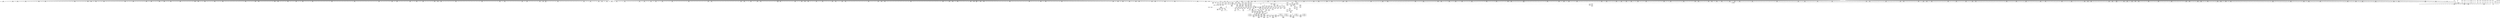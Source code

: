 digraph {
	CE0x470f1f0 [shape=record,shape=Mrecord,label="{CE0x470f1f0|1216:_i8*,_:_CRE_98,99_}"]
	CE0x477ad10 [shape=record,shape=Mrecord,label="{CE0x477ad10|GLOBAL:__llvm_gcov_ctr339|Global_var:__llvm_gcov_ctr339|*SummSink*}"]
	CE0x4772b00 [shape=record,shape=Mrecord,label="{CE0x4772b00|i8_2|*Constant*}"]
	CE0x470a040 [shape=record,shape=Mrecord,label="{CE0x470a040|1216:_i8*,_:_CRE_5,6_}"]
	CE0x46f43d0 [shape=record,shape=Mrecord,label="{CE0x46f43d0|selinux_socket_unix_stream_connect:tmp2|*LoadInst*|security/selinux/hooks.c,4260}"]
	CE0x47206f0 [shape=record,shape=Mrecord,label="{CE0x47206f0|1216:_i8*,_:_CRE_869,870_}"]
	CE0x4682940 [shape=record,shape=Mrecord,label="{CE0x4682940|selinux_socket_unix_stream_connect:if.then|*SummSource*}"]
	CE0x46f5cd0 [shape=record,shape=Mrecord,label="{CE0x46f5cd0|1216:_i8*,_:_CRE_163,164_}"]
	CE0x469dfa0 [shape=record,shape=Mrecord,label="{CE0x469dfa0|1216:_i8*,_:_CRE_127,128_}"]
	CE0x476a970 [shape=record,shape=Mrecord,label="{CE0x476a970|selinux_socket_unix_stream_connect:tmp13|security/selinux/hooks.c,4272|*SummSource*}"]
	CE0x4681970 [shape=record,shape=Mrecord,label="{CE0x4681970|selinux_socket_unix_stream_connect:bb}"]
	CE0x470f0e0 [shape=record,shape=Mrecord,label="{CE0x470f0e0|1216:_i8*,_:_CRE_97,98_}"]
	CE0x46fa3d0 [shape=record,shape=Mrecord,label="{CE0x46fa3d0|1216:_i8*,_:_CRE_236,237_}"]
	CE0x476c6f0 [shape=record,shape=Mrecord,label="{CE0x476c6f0|avc_has_perm:tsid|Function::avc_has_perm&Arg::tsid::|*SummSource*}"]
	CE0x4775740 [shape=record,shape=Mrecord,label="{CE0x4775740|selinux_socket_unix_stream_connect:peer_sid|security/selinux/hooks.c,4278|*SummSource*}"]
	CE0x468bbd0 [shape=record,shape=Mrecord,label="{CE0x468bbd0|1216:_i8*,_:_CRE_384,385_}"]
	CE0x46b4ec0 [shape=record,shape=Mrecord,label="{CE0x46b4ec0|1216:_i8*,_:_CRE_577,578_}"]
	CE0x470f300 [shape=record,shape=Mrecord,label="{CE0x470f300|1216:_i8*,_:_CRE_99,100_}"]
	CE0x46b3430 [shape=record,shape=Mrecord,label="{CE0x46b3430|1216:_i8*,_:_CRE_552,553_}"]
	CE0x46f6550 [shape=record,shape=Mrecord,label="{CE0x46f6550|1216:_i8*,_:_CRE_171,172_}"]
	CE0x4793320 [shape=record,shape=Mrecord,label="{CE0x4793320|selinux_socket_unix_stream_connect:tmp32|security/selinux/hooks.c,4288|*SummSink*}"]
	CE0x46853e0 [shape=record,shape=Mrecord,label="{CE0x46853e0|i32_1|*Constant*|*SummSink*}"]
	CE0x471f4e0 [shape=record,shape=Mrecord,label="{CE0x471f4e0|1216:_i8*,_:_CRE_852,853_}"]
	CE0x4714760 [shape=record,shape=Mrecord,label="{CE0x4714760|1216:_i8*,_:_CRE_599,600_}"]
	CE0x4766a40 [shape=record,shape=Mrecord,label="{CE0x4766a40|16:_i32,_24:_i16,_:_CRE_8,16_|*MultipleSource*|*LoadInst*|security/selinux/hooks.c,4261|security/selinux/hooks.c,4261|security/selinux/hooks.c,4271}"]
	CE0x476f7b0 [shape=record,shape=Mrecord,label="{CE0x476f7b0|selinux_socket_unix_stream_connect:tmp14|security/selinux/hooks.c,4274|*SummSource*}"]
	CE0x471a1a0 [shape=record,shape=Mrecord,label="{CE0x471a1a0|1216:_i8*,_:_CRE_713,714_}"]
	CE0x46d3890 [shape=record,shape=Mrecord,label="{CE0x46d3890|1216:_i8*,_:_CRE_960,964_|*MultipleSource*|security/selinux/hooks.c,4260|Function::selinux_socket_unix_stream_connect&Arg::sock::}"]
	CE0x46c80e0 [shape=record,shape=Mrecord,label="{CE0x46c80e0|1216:_i8*,_:_CRE_680,681_}"]
	CE0x47839c0 [shape=record,shape=Mrecord,label="{CE0x47839c0|selinux_socket_unix_stream_connect:tmp27|security/selinux/hooks.c,4282|*SummSink*}"]
	CE0x470eb80 [shape=record,shape=Mrecord,label="{CE0x470eb80|1216:_i8*,_:_CRE_91,92_}"]
	CE0x46d73c0 [shape=record,shape=Mrecord,label="{CE0x46d73c0|1216:_i8*,_:_CRE_1159,1160_}"]
	CE0x538d870 [shape=record,shape=Mrecord,label="{CE0x538d870|1216:_i8*,_:_CRE_133,134_}"]
	CE0x46871e0 [shape=record,shape=Mrecord,label="{CE0x46871e0|1216:_i8*,_:_CRE_320,328_|*MultipleSource*|security/selinux/hooks.c,4260|Function::selinux_socket_unix_stream_connect&Arg::sock::}"]
	CE0x469ef30 [shape=record,shape=Mrecord,label="{CE0x469ef30|1216:_i8*,_:_CRE_145,146_}"]
	CE0x471e4f0 [shape=record,shape=Mrecord,label="{CE0x471e4f0|1216:_i8*,_:_CRE_837,838_}"]
	CE0x470b520 [shape=record,shape=Mrecord,label="{CE0x470b520|1216:_i8*,_:_CRE_30,31_}"]
	CE0x46ff1a0 [shape=record,shape=Mrecord,label="{CE0x46ff1a0|1216:_i8*,_:_CRE_379,380_}"]
	CE0x46b3320 [shape=record,shape=Mrecord,label="{CE0x46b3320|1216:_i8*,_:_CRE_551,552_}"]
	CE0x475c970 [shape=record,shape=Mrecord,label="{CE0x475c970|selinux_socket_unix_stream_connect:tmp18|security/selinux/hooks.c,4275}"]
	CE0x46d5790 [shape=record,shape=Mrecord,label="{CE0x46d5790|1216:_i8*,_:_CRE_1064,1072_|*MultipleSource*|security/selinux/hooks.c,4260|Function::selinux_socket_unix_stream_connect&Arg::sock::}"]
	CE0x4728260 [shape=record,shape=Mrecord,label="{CE0x4728260|1216:_i8*,_:_CRE_1264,1272_|*MultipleSource*|Function::selinux_socket_unix_stream_connect&Arg::other::|security/selinux/hooks.c,4261}"]
	CE0x4772010 [shape=record,shape=Mrecord,label="{CE0x4772010|8:_%struct.sock*,_:_SCME_50,51_}"]
	CE0x47190a0 [shape=record,shape=Mrecord,label="{CE0x47190a0|1216:_i8*,_:_CRE_697,698_}"]
	CE0x4688460 [shape=record,shape=Mrecord,label="{CE0x4688460|1216:_i8*,_:_CRE_417,418_}"]
	CE0x478e0f0 [shape=record,shape=Mrecord,label="{CE0x478e0f0|selinux_socket_unix_stream_connect:tmp30|security/selinux/hooks.c,4285}"]
	CE0x468c590 [shape=record,shape=Mrecord,label="{CE0x468c590|1216:_i8*,_:_CRE_231,232_}"]
	CE0x477a1b0 [shape=record,shape=Mrecord,label="{CE0x477a1b0|i8_0|*Constant*}"]
	CE0x46f6ff0 [shape=record,shape=Mrecord,label="{CE0x46f6ff0|1216:_i8*,_:_CRE_181,182_}"]
	CE0x4680e70 [shape=record,shape=Mrecord,label="{CE0x4680e70|i32_59|*Constant*|*SummSink*}"]
	CE0x469f000 [shape=record,shape=Mrecord,label="{CE0x469f000|1216:_i8*,_:_CRE_146,147_}"]
	CE0x4690220 [shape=record,shape=Mrecord,label="{CE0x4690220|1216:_i8*,_:_CRE_223,224_}"]
	CE0x46d2920 [shape=record,shape=Mrecord,label="{CE0x46d2920|1216:_i8*,_:_CRE_896,900_|*MultipleSource*|security/selinux/hooks.c,4260|Function::selinux_socket_unix_stream_connect&Arg::sock::}"]
	CE0x46b8a90 [shape=record,shape=Mrecord,label="{CE0x46b8a90|1216:_i8*,_:_CRE_37,38_}"]
	CE0x4690330 [shape=record,shape=Mrecord,label="{CE0x4690330|1216:_i8*,_:_CRE_224,225_}"]
	CE0x47724d0 [shape=record,shape=Mrecord,label="{CE0x47724d0|8:_%struct.sock*,_:_SCME_54,55_}"]
	CE0x475d790 [shape=record,shape=Mrecord,label="{CE0x475d790|selinux_socket_unix_stream_connect:sid7|security/selinux/hooks.c,4278|*SummSource*}"]
	CE0x4696df0 [shape=record,shape=Mrecord,label="{CE0x4696df0|1216:_i8*,_:_CRE_162,163_}"]
	CE0x46fef80 [shape=record,shape=Mrecord,label="{CE0x46fef80|1216:_i8*,_:_CRE_377,378_}"]
	CE0x4710cc0 [shape=record,shape=Mrecord,label="{CE0x4710cc0|1216:_i8*,_:_CRE_126,127_}"]
	CE0x46d03f0 [shape=record,shape=Mrecord,label="{CE0x46d03f0|1216:_i8*,_:_CRE_849,850_}"]
	CE0x47258f0 [shape=record,shape=Mrecord,label="{CE0x47258f0|1216:_i8*,_:_CRE_1152,1153_}"]
	CE0x476a4d0 [shape=record,shape=Mrecord,label="{CE0x476a4d0|i64*_getelementptr_inbounds_(_9_x_i64_,_9_x_i64_*___llvm_gcov_ctr339,_i64_0,_i64_8)|*Constant*}"]
	CE0x46f6770 [shape=record,shape=Mrecord,label="{CE0x46f6770|1216:_i8*,_:_CRE_173,174_}"]
	CE0x47016d0 [shape=record,shape=Mrecord,label="{CE0x47016d0|1216:_i8*,_:_CRE_414,415_}"]
	CE0x4684590 [shape=record,shape=Mrecord,label="{CE0x4684590|1216:_i8*,_:_CRE_409,410_}"]
	CE0x469e8c0 [shape=record,shape=Mrecord,label="{CE0x469e8c0|1216:_i8*,_:_CRE_99,100_}"]
	CE0x476b700 [shape=record,shape=Mrecord,label="{CE0x476b700|i32_(i32,_i32,_i16,_i32,_%struct.common_audit_data*)*_bitcast_(i32_(i32,_i32,_i16,_i32,_%struct.common_audit_data.495*)*_avc_has_perm_to_i32_(i32,_i32,_i16,_i32,_%struct.common_audit_data*)*)|*Constant*|*SummSink*}"]
	CE0x47084f0 [shape=record,shape=Mrecord,label="{CE0x47084f0|1216:_i8*,_:_CRE_537,538_}"]
	CE0x47711d0 [shape=record,shape=Mrecord,label="{CE0x47711d0|8:_%struct.sock*,_:_SCME_38,39_}"]
	CE0x4721080 [shape=record,shape=Mrecord,label="{CE0x4721080|1216:_i8*,_:_CRE_878,879_}"]
	CE0x469ee60 [shape=record,shape=Mrecord,label="{CE0x469ee60|1216:_i8*,_:_CRE_144,145_}"]
	CE0x46f7100 [shape=record,shape=Mrecord,label="{CE0x46f7100|1216:_i8*,_:_CRE_182,183_}"]
	CE0x46a3680 [shape=record,shape=Mrecord,label="{CE0x46a3680|1216:_i8*,_:_CRE_96,97_}"]
	CE0x475b8b0 [shape=record,shape=Mrecord,label="{CE0x475b8b0|selinux_socket_unix_stream_connect:tmp6|*LoadInst*|security/selinux/hooks.c,4262|*SummSource*}"]
	CE0x471a4d0 [shape=record,shape=Mrecord,label="{CE0x471a4d0|1216:_i8*,_:_CRE_716,717_}"]
	CE0x4723fc0 [shape=record,shape=Mrecord,label="{CE0x4723fc0|1216:_i8*,_:_CRE_1040,1048_|*MultipleSource*|Function::selinux_socket_unix_stream_connect&Arg::other::|security/selinux/hooks.c,4261}"]
	CE0x470b2b0 [shape=record,shape=Mrecord,label="{CE0x470b2b0|1216:_i8*,_:_CRE_27,28_}"]
	CE0x46d71a0 [shape=record,shape=Mrecord,label="{CE0x46d71a0|1216:_i8*,_:_CRE_1157,1158_}"]
	CE0x46830d0 [shape=record,shape=Mrecord,label="{CE0x46830d0|1216:_i8*,_:_CRE_70,71_}"]
	CE0x4687170 [shape=record,shape=Mrecord,label="{CE0x4687170|1216:_i8*,_:_CRE_344,348_|*MultipleSource*|security/selinux/hooks.c,4260|Function::selinux_socket_unix_stream_connect&Arg::sock::}"]
	CE0x469e720 [shape=record,shape=Mrecord,label="{CE0x469e720|1216:_i8*,_:_CRE_126,127_}"]
	CE0x47220c0 [shape=record,shape=Mrecord,label="{CE0x47220c0|1216:_i8*,_:_CRE_936,944_|*MultipleSource*|Function::selinux_socket_unix_stream_connect&Arg::other::|security/selinux/hooks.c,4261}"]
	CE0x468c3d0 [shape=record,shape=Mrecord,label="{CE0x468c3d0|1216:_i8*,_:_CRE_79,80_}"]
	CE0x470e160 [shape=record,shape=Mrecord,label="{CE0x470e160|1216:_i8*,_:_CRE_84,85_}"]
	CE0x476b1c0 [shape=record,shape=Mrecord,label="{CE0x476b1c0|selinux_socket_unix_stream_connect:call|security/selinux/hooks.c,4271|*SummSink*}"]
	CE0x4779760 [shape=record,shape=Mrecord,label="{CE0x4779760|selinux_socket_unix_stream_connect:tmp8|security/selinux/hooks.c,4264}"]
	CE0x46c9d00 [shape=record,shape=Mrecord,label="{CE0x46c9d00|1216:_i8*,_:_CRE_545,546_}"]
	CE0x4702280 [shape=record,shape=Mrecord,label="{CE0x4702280|1216:_i8*,_:_CRE_428,432_|*MultipleSource*|Function::selinux_socket_unix_stream_connect&Arg::other::|security/selinux/hooks.c,4261}"]
	CE0x477fc10 [shape=record,shape=Mrecord,label="{CE0x477fc10|GLOBAL:security_sid_mls_copy|*Constant*|*SummSource*}"]
	CE0x47276c0 [shape=record,shape=Mrecord,label="{CE0x47276c0|1216:_i8*,_:_CRE_1224,1228_|*MultipleSource*|Function::selinux_socket_unix_stream_connect&Arg::other::|security/selinux/hooks.c,4261}"]
	CE0x46769e0 [shape=record,shape=Mrecord,label="{CE0x46769e0|1216:_i8*,_:_CRE_362,363_}"]
	CE0x4723dd0 [shape=record,shape=Mrecord,label="{CE0x4723dd0|1216:_i8*,_:_CRE_1032,1040_|*MultipleSource*|Function::selinux_socket_unix_stream_connect&Arg::other::|security/selinux/hooks.c,4261}"]
	CE0x46f9b50 [shape=record,shape=Mrecord,label="{CE0x46f9b50|1216:_i8*,_:_CRE_228,229_}"]
	CE0x46c9720 [shape=record,shape=Mrecord,label="{CE0x46c9720|1216:_i8*,_:_CRE_539,540_}"]
	CE0x4680a80 [shape=record,shape=Mrecord,label="{CE0x4680a80|selinux_socket_unix_stream_connect:bb|*SummSink*}"]
	CE0x46b5300 [shape=record,shape=Mrecord,label="{CE0x46b5300|1216:_i8*,_:_CRE_581,582_}"]
	CE0x4712de0 [shape=record,shape=Mrecord,label="{CE0x4712de0|1216:_i8*,_:_CRE_575,576_}"]
	CE0x471d720 [shape=record,shape=Mrecord,label="{CE0x471d720|1216:_i8*,_:_CRE_824,825_}"]
	CE0x4680b80 [shape=record,shape=Mrecord,label="{CE0x4680b80|selinux_socket_unix_stream_connect:if.end14|*SummSink*}"]
	CE0x470de30 [shape=record,shape=Mrecord,label="{CE0x470de30|1216:_i8*,_:_CRE_81,82_}"]
	CE0x46c81f0 [shape=record,shape=Mrecord,label="{CE0x46c81f0|1216:_i8*,_:_CRE_681,682_}"]
	CE0x471d3f0 [shape=record,shape=Mrecord,label="{CE0x471d3f0|1216:_i8*,_:_CRE_821,822_}"]
	CE0x47222b0 [shape=record,shape=Mrecord,label="{CE0x47222b0|1216:_i8*,_:_CRE_944,948_|*MultipleSource*|Function::selinux_socket_unix_stream_connect&Arg::other::|security/selinux/hooks.c,4261}"]
	CE0x476f850 [shape=record,shape=Mrecord,label="{CE0x476f850|selinux_socket_unix_stream_connect:tmp14|security/selinux/hooks.c,4274|*SummSink*}"]
	CE0x4683cf0 [shape=record,shape=Mrecord,label="{CE0x4683cf0|1216:_i8*,_:_CRE_150,151_}"]
	CE0x46923a0 [shape=record,shape=Mrecord,label="{CE0x46923a0|1216:_i8*,_:_CRE_254,255_}"]
	CE0x46bd370 [shape=record,shape=Mrecord,label="{CE0x46bd370|1216:_i8*,_:_CRE_28,29_}"]
	CE0x46cec90 [shape=record,shape=Mrecord,label="{CE0x46cec90|1216:_i8*,_:_CRE_827,828_}"]
	CE0x46c6540 [shape=record,shape=Mrecord,label="{CE0x46c6540|1216:_i8*,_:_CRE_654,655_}"]
	CE0x4700e50 [shape=record,shape=Mrecord,label="{CE0x4700e50|1216:_i8*,_:_CRE_406,407_}"]
	CE0x4719b40 [shape=record,shape=Mrecord,label="{CE0x4719b40|1216:_i8*,_:_CRE_707,708_}"]
	CE0x46d02e0 [shape=record,shape=Mrecord,label="{CE0x46d02e0|1216:_i8*,_:_CRE_848,849_}"]
	CE0x47027d0 [shape=record,shape=Mrecord,label="{CE0x47027d0|1216:_i8*,_:_CRE_448,452_|*MultipleSource*|Function::selinux_socket_unix_stream_connect&Arg::other::|security/selinux/hooks.c,4261}"]
	CE0x47801e0 [shape=record,shape=Mrecord,label="{CE0x47801e0|selinux_socket_unix_stream_connect:tobool12|security/selinux/hooks.c,4281|*SummSink*}"]
	CE0x4720e60 [shape=record,shape=Mrecord,label="{CE0x4720e60|1216:_i8*,_:_CRE_876,877_}"]
	CE0x46f4ce0 [shape=record,shape=Mrecord,label="{CE0x46f4ce0|1216:_i8*,_:_CRE_148,149_}"]
	CE0x46d0b60 [shape=record,shape=Mrecord,label="{CE0x46d0b60|1216:_i8*,_:_CRE_856,857_}"]
	CE0x47261c0 [shape=record,shape=Mrecord,label="{CE0x47261c0|1216:_i8*,_:_CRE_1159,1160_}"]
	CE0x4685df0 [shape=record,shape=Mrecord,label="{CE0x4685df0|1216:_i8*,_:_CRE_448,452_|*MultipleSource*|security/selinux/hooks.c,4260|Function::selinux_socket_unix_stream_connect&Arg::sock::}"]
	CE0x46a15a0 [shape=record,shape=Mrecord,label="{CE0x46a15a0|1216:_i8*,_:_CRE_230,231_}"]
	CE0x47014b0 [shape=record,shape=Mrecord,label="{CE0x47014b0|1216:_i8*,_:_CRE_412,413_}"]
	CE0x47780c0 [shape=record,shape=Mrecord,label="{CE0x47780c0|selinux_socket_unix_stream_connect:tmp22|security/selinux/hooks.c,4279|*SummSink*}"]
	CE0x46c6a90 [shape=record,shape=Mrecord,label="{CE0x46c6a90|1216:_i8*,_:_CRE_659,660_}"]
	CE0x46fad60 [shape=record,shape=Mrecord,label="{CE0x46fad60|1216:_i8*,_:_CRE_245,246_}"]
	CE0x46fbe60 [shape=record,shape=Mrecord,label="{CE0x46fbe60|1216:_i8*,_:_CRE_261,262_}"]
	CE0x471dd80 [shape=record,shape=Mrecord,label="{CE0x471dd80|1216:_i8*,_:_CRE_830,831_}"]
	CE0x4774990 [shape=record,shape=Mrecord,label="{CE0x4774990|selinux_socket_unix_stream_connect:tmp20|security/selinux/hooks.c,4278}"]
	CE0x468e970 [shape=record,shape=Mrecord,label="{CE0x468e970|selinux_socket_unix_stream_connect:sk_security2|security/selinux/hooks.c,4262|*SummSink*}"]
	CE0x46a1160 [shape=record,shape=Mrecord,label="{CE0x46a1160|1216:_i8*,_:_CRE_226,227_}"]
	CE0x471ea40 [shape=record,shape=Mrecord,label="{CE0x471ea40|1216:_i8*,_:_CRE_842,843_}"]
	CE0x470bb80 [shape=record,shape=Mrecord,label="{CE0x470bb80|1216:_i8*,_:_CRE_36,37_}"]
	CE0x469b640 [shape=record,shape=Mrecord,label="{CE0x469b640|1216:_i8*,_:_CRE_380,381_}"]
	CE0x470d4a0 [shape=record,shape=Mrecord,label="{CE0x470d4a0|1216:_i8*,_:_CRE_72,73_}"]
	CE0x468f5e0 [shape=record,shape=Mrecord,label="{CE0x468f5e0|1216:_i8*,_:_CRE_76,77_}"]
	CE0x46cf510 [shape=record,shape=Mrecord,label="{CE0x46cf510|1216:_i8*,_:_CRE_835,836_}"]
	CE0x46768d0 [shape=record,shape=Mrecord,label="{CE0x46768d0|1216:_i8*,_:_CRE_361,362_}"]
	CE0x4714540 [shape=record,shape=Mrecord,label="{CE0x4714540|1216:_i8*,_:_CRE_597,598_}"]
	CE0x467c740 [shape=record,shape=Mrecord,label="{CE0x467c740|selinux_socket_unix_stream_connect:cleanup|*SummSource*}"]
	CE0x468bdf0 [shape=record,shape=Mrecord,label="{CE0x468bdf0|1216:_i8*,_:_CRE_386,387_}"]
	CE0x46fcbd0 [shape=record,shape=Mrecord,label="{CE0x46fcbd0|1216:_i8*,_:_CRE_320,328_|*MultipleSource*|Function::selinux_socket_unix_stream_connect&Arg::other::|security/selinux/hooks.c,4261}"]
	CE0x471ec60 [shape=record,shape=Mrecord,label="{CE0x471ec60|1216:_i8*,_:_CRE_844,845_}"]
	CE0x469e1e0 [shape=record,shape=Mrecord,label="{CE0x469e1e0|1216:_i8*,_:_CRE_130,131_}"]
	CE0x47723a0 [shape=record,shape=Mrecord,label="{CE0x47723a0|8:_%struct.sock*,_:_SCME_53,54_}"]
	CE0x46d20a0 [shape=record,shape=Mrecord,label="{CE0x46d20a0|1216:_i8*,_:_CRE_876,877_}"]
	CE0x469c4b0 [shape=record,shape=Mrecord,label="{CE0x469c4b0|1216:_i8*,_:_CRE_180,181_}"]
	CE0x4695f40 [shape=record,shape=Mrecord,label="{CE0x4695f40|1216:_i8*,_:_CRE_114,115_}"]
	CE0x4698070 [shape=record,shape=Mrecord,label="{CE0x4698070|1216:_i8*,_:_CRE_170,171_}"]
	CE0x4772990 [shape=record,shape=Mrecord,label="{CE0x4772990|i32_8|*Constant*|*SummSink*}"]
	CE0x470cb10 [shape=record,shape=Mrecord,label="{CE0x470cb10|1216:_i8*,_:_CRE_63,64_}"]
	CE0x4716400 [shape=record,shape=Mrecord,label="{CE0x4716400|1216:_i8*,_:_CRE_655,656_}"]
	CE0x46a3c10 [shape=record,shape=Mrecord,label="{CE0x46a3c10|1216:_i8*,_:_CRE_8,12_|*MultipleSource*|security/selinux/hooks.c,4260|Function::selinux_socket_unix_stream_connect&Arg::sock::}"]
	CE0x4724780 [shape=record,shape=Mrecord,label="{CE0x4724780|1216:_i8*,_:_CRE_1072,1076_|*MultipleSource*|Function::selinux_socket_unix_stream_connect&Arg::other::|security/selinux/hooks.c,4261}"]
	CE0x46c70f0 [shape=record,shape=Mrecord,label="{CE0x46c70f0|1216:_i8*,_:_CRE_665,666_}"]
	CE0x470beb0 [shape=record,shape=Mrecord,label="{CE0x470beb0|1216:_i8*,_:_CRE_39,40_}"]
	CE0x46f8a50 [shape=record,shape=Mrecord,label="{CE0x46f8a50|1216:_i8*,_:_CRE_212,213_}"]
	CE0x46ffa20 [shape=record,shape=Mrecord,label="{CE0x46ffa20|1216:_i8*,_:_CRE_387,388_}"]
	CE0x471cfb0 [shape=record,shape=Mrecord,label="{CE0x471cfb0|1216:_i8*,_:_CRE_817,818_}"]
	CE0x46c3f10 [shape=record,shape=Mrecord,label="{CE0x46c3f10|1216:_i8*,_:_CRE_589,590_}"]
	CE0x46ceda0 [shape=record,shape=Mrecord,label="{CE0x46ceda0|1216:_i8*,_:_CRE_828,829_}"]
	CE0x46d0610 [shape=record,shape=Mrecord,label="{CE0x46d0610|1216:_i8*,_:_CRE_851,852_}"]
	CE0x46d1f90 [shape=record,shape=Mrecord,label="{CE0x46d1f90|1216:_i8*,_:_CRE_875,876_}"]
	CE0x470a3d0 [shape=record,shape=Mrecord,label="{CE0x470a3d0|1216:_i8*,_:_CRE_16,18_|*MultipleSource*|Function::selinux_socket_unix_stream_connect&Arg::other::|security/selinux/hooks.c,4261}"]
	CE0x46f9930 [shape=record,shape=Mrecord,label="{CE0x46f9930|1216:_i8*,_:_CRE_226,227_}"]
	CE0x4728450 [shape=record,shape=Mrecord,label="{CE0x4728450|1216:_i8*,_:_CRE_1272,1280_|*MultipleSource*|Function::selinux_socket_unix_stream_connect&Arg::other::|security/selinux/hooks.c,4261}"]
	CE0x47005d0 [shape=record,shape=Mrecord,label="{CE0x47005d0|1216:_i8*,_:_CRE_398,399_}"]
	CE0x47193d0 [shape=record,shape=Mrecord,label="{CE0x47193d0|1216:_i8*,_:_CRE_700,701_}"]
	CE0x4719a30 [shape=record,shape=Mrecord,label="{CE0x4719a30|1216:_i8*,_:_CRE_706,707_}"]
	CE0x46d0830 [shape=record,shape=Mrecord,label="{CE0x46d0830|1216:_i8*,_:_CRE_853,854_}"]
	CE0x46d9270 [shape=record,shape=Mrecord,label="{CE0x46d9270|1216:_i8*,_:_CRE_1256,1264_|*MultipleSource*|security/selinux/hooks.c,4260|Function::selinux_socket_unix_stream_connect&Arg::sock::}"]
	CE0x47278b0 [shape=record,shape=Mrecord,label="{CE0x47278b0|1216:_i8*,_:_CRE_1228,1232_|*MultipleSource*|Function::selinux_socket_unix_stream_connect&Arg::other::|security/selinux/hooks.c,4261}"]
	CE0x4682470 [shape=record,shape=Mrecord,label="{CE0x4682470|i32_1|*Constant*|*SummSource*}"]
	CE0x46ceb80 [shape=record,shape=Mrecord,label="{CE0x46ceb80|1216:_i8*,_:_CRE_826,827_}"]
	CE0x476f310 [shape=record,shape=Mrecord,label="{CE0x476f310|i64_2|*Constant*|*SummSource*}"]
	CE0x46fec50 [shape=record,shape=Mrecord,label="{CE0x46fec50|1216:_i8*,_:_CRE_374,375_}"]
	CE0x471b920 [shape=record,shape=Mrecord,label="{CE0x471b920|1216:_i8*,_:_CRE_768,770_|*MultipleSource*|Function::selinux_socket_unix_stream_connect&Arg::other::|security/selinux/hooks.c,4261}"]
	CE0x46d6520 [shape=record,shape=Mrecord,label="{CE0x46d6520|1216:_i8*,_:_CRE_1128,1136_|*MultipleSource*|security/selinux/hooks.c,4260|Function::selinux_socket_unix_stream_connect&Arg::sock::}"]
	CE0x469e110 [shape=record,shape=Mrecord,label="{CE0x469e110|1216:_i8*,_:_CRE_129,130_}"]
	CE0x46a2520 [shape=record,shape=Mrecord,label="{CE0x46a2520|1216:_i8*,_:_CRE_352,353_}"]
	CE0x4716840 [shape=record,shape=Mrecord,label="{CE0x4716840|1216:_i8*,_:_CRE_659,660_}"]
	CE0x4769dc0 [shape=record,shape=Mrecord,label="{CE0x4769dc0|selinux_socket_unix_stream_connect:peer_sid16|security/selinux/hooks.c,4285|*SummSource*}"]
	CE0x468f9f0 [shape=record,shape=Mrecord,label="{CE0x468f9f0|1216:_i8*,_:_CRE_204,205_}"]
	CE0x469f5b0 [shape=record,shape=Mrecord,label="{CE0x469f5b0|1216:_i8*,_:_CRE_367,368_}"]
	CE0x477a000 [shape=record,shape=Mrecord,label="{CE0x477a000|selinux_socket_unix_stream_connect:tmp9|security/selinux/hooks.c,4264|*SummSink*}"]
	CE0x470feb0 [shape=record,shape=Mrecord,label="{CE0x470feb0|1216:_i8*,_:_CRE_113,114_}"]
	CE0x46ca8b0 [shape=record,shape=Mrecord,label="{CE0x46ca8b0|1216:_i8*,_:_CRE_556,557_}"]
	CE0x46f6220 [shape=record,shape=Mrecord,label="{CE0x46f6220|1216:_i8*,_:_CRE_168,169_}"]
	CE0x4677dc0 [shape=record,shape=Mrecord,label="{CE0x4677dc0|selinux_socket_unix_stream_connect:tmp|*SummSource*}"]
	CE0x46a4f40 [shape=record,shape=Mrecord,label="{CE0x46a4f40|1216:_i8*,_:_CRE_244,245_}"]
	CE0x4688350 [shape=record,shape=Mrecord,label="{CE0x4688350|1216:_i8*,_:_CRE_416,417_}"]
	CE0x470d5b0 [shape=record,shape=Mrecord,label="{CE0x470d5b0|1216:_i8*,_:_CRE_73,74_}"]
	CE0x475bc70 [shape=record,shape=Mrecord,label="{CE0x475bc70|selinux_socket_unix_stream_connect:tmp17|security/selinux/hooks.c,4274|*SummSink*}"]
	CE0x4781290 [shape=record,shape=Mrecord,label="{CE0x4781290|selinux_socket_unix_stream_connect:tmp24|security/selinux/hooks.c,4281}"]
	CE0x46d4de0 [shape=record,shape=Mrecord,label="{CE0x46d4de0|1216:_i8*,_:_CRE_1024,1032_|*MultipleSource*|security/selinux/hooks.c,4260|Function::selinux_socket_unix_stream_connect&Arg::sock::}"]
	CE0x46a7880 [shape=record,shape=Mrecord,label="{CE0x46a7880|1216:_i8*,_:_CRE_193,194_}"]
	CE0x4723610 [shape=record,shape=Mrecord,label="{CE0x4723610|1216:_i8*,_:_CRE_1000,1008_|*MultipleSource*|Function::selinux_socket_unix_stream_connect&Arg::other::|security/selinux/hooks.c,4261}"]
	CE0x46a2600 [shape=record,shape=Mrecord,label="{CE0x46a2600|1216:_i8*,_:_CRE_353,354_}"]
	CE0x4678340 [shape=record,shape=Mrecord,label="{CE0x4678340|selinux_socket_unix_stream_connect:sk_security|security/selinux/hooks.c,4260}"]
	CE0x4715530 [shape=record,shape=Mrecord,label="{CE0x4715530|1216:_i8*,_:_CRE_624,632_|*MultipleSource*|Function::selinux_socket_unix_stream_connect&Arg::other::|security/selinux/hooks.c,4261}"]
	CE0x46f5230 [shape=record,shape=Mrecord,label="{CE0x46f5230|1216:_i8*,_:_CRE_153,154_}"]
	CE0x4774a00 [shape=record,shape=Mrecord,label="{CE0x4774a00|selinux_socket_unix_stream_connect:tmp20|security/selinux/hooks.c,4278|*SummSource*}"]
	CE0x4712670 [shape=record,shape=Mrecord,label="{CE0x4712670|1216:_i8*,_:_CRE_568,569_}"]
	CE0x46cbd70 [shape=record,shape=Mrecord,label="{CE0x46cbd70|1216:_i8*,_:_CRE_728,732_|*MultipleSource*|security/selinux/hooks.c,4260|Function::selinux_socket_unix_stream_connect&Arg::sock::}"]
	CE0x46baf50 [shape=record,shape=Mrecord,label="{CE0x46baf50|1216:_i8*,_:_CRE_32,33_}"]
	CE0x46a4bc0 [shape=record,shape=Mrecord,label="{CE0x46a4bc0|1216:_i8*,_:_CRE_237,238_}"]
	CE0x46c5780 [shape=record,shape=Mrecord,label="{CE0x46c5780|1216:_i8*,_:_CRE_624,632_|*MultipleSource*|security/selinux/hooks.c,4260|Function::selinux_socket_unix_stream_connect&Arg::sock::}"]
	CE0x4793920 [shape=record,shape=Mrecord,label="{CE0x4793920|selinux_socket_unix_stream_connect:tmp33|security/selinux/hooks.c,4288|*SummSource*}"]
	CE0x469e580 [shape=record,shape=Mrecord,label="{CE0x469e580|1216:_i8*,_:_CRE_124,125_}"]
	CE0x46c5120 [shape=record,shape=Mrecord,label="{CE0x46c5120|1216:_i8*,_:_CRE_606,607_}"]
	CE0x46b2500 [shape=record,shape=Mrecord,label="{CE0x46b2500|1216:_i8*,_:_CRE_701,702_}"]
	CE0x46ff910 [shape=record,shape=Mrecord,label="{CE0x46ff910|1216:_i8*,_:_CRE_386,387_}"]
	CE0x473e660 [shape=record,shape=Mrecord,label="{CE0x473e660|selinux_socket_unix_stream_connect:u|security/selinux/hooks.c,4268}"]
	CE0x46c8850 [shape=record,shape=Mrecord,label="{CE0x46c8850|1216:_i8*,_:_CRE_687,688_}"]
	CE0x4700b20 [shape=record,shape=Mrecord,label="{CE0x4700b20|1216:_i8*,_:_CRE_403,404_}"]
	CE0x467d840 [shape=record,shape=Mrecord,label="{CE0x467d840|selinux_socket_unix_stream_connect:net|security/selinux/hooks.c, 4264|*SummSink*}"]
	CE0x46f59a0 [shape=record,shape=Mrecord,label="{CE0x46f59a0|1216:_i8*,_:_CRE_160,161_}"]
	CE0x470b960 [shape=record,shape=Mrecord,label="{CE0x470b960|1216:_i8*,_:_CRE_34,35_}"]
	CE0x47827f0 [shape=record,shape=Mrecord,label="{CE0x47827f0|selinux_socket_unix_stream_connect:tmp26|security/selinux/hooks.c,4281}"]
	CE0x4713dd0 [shape=record,shape=Mrecord,label="{CE0x4713dd0|1216:_i8*,_:_CRE_590,591_}"]
	CE0x46b4ca0 [shape=record,shape=Mrecord,label="{CE0x46b4ca0|1216:_i8*,_:_CRE_575,576_}"]
	CE0x4686f80 [shape=record,shape=Mrecord,label="{CE0x4686f80|1216:_i8*,_:_CRE_304,312_|*MultipleSource*|security/selinux/hooks.c,4260|Function::selinux_socket_unix_stream_connect&Arg::sock::}"]
	CE0x46ccb60 [shape=record,shape=Mrecord,label="{CE0x46ccb60|1216:_i8*,_:_CRE_768,770_|*MultipleSource*|security/selinux/hooks.c,4260|Function::selinux_socket_unix_stream_connect&Arg::sock::}"]
	CE0x47007f0 [shape=record,shape=Mrecord,label="{CE0x47007f0|1216:_i8*,_:_CRE_400,401_}"]
	CE0x46f9820 [shape=record,shape=Mrecord,label="{CE0x46f9820|1216:_i8*,_:_CRE_225,226_}"]
	CE0x4712bc0 [shape=record,shape=Mrecord,label="{CE0x4712bc0|1216:_i8*,_:_CRE_573,574_}"]
	CE0x476b880 [shape=record,shape=Mrecord,label="{CE0x476b880|avc_has_perm:entry}"]
	CE0x46feb40 [shape=record,shape=Mrecord,label="{CE0x46feb40|1216:_i8*,_:_CRE_373,374_}"]
	CE0x4713cc0 [shape=record,shape=Mrecord,label="{CE0x4713cc0|1216:_i8*,_:_CRE_589,590_}"]
	CE0x4712ef0 [shape=record,shape=Mrecord,label="{CE0x4712ef0|1216:_i8*,_:_CRE_576,577_}"]
	CE0x46d6330 [shape=record,shape=Mrecord,label="{CE0x46d6330|1216:_i8*,_:_CRE_1112,1128_|*MultipleSource*|security/selinux/hooks.c,4260|Function::selinux_socket_unix_stream_connect&Arg::sock::}"]
	CE0x468b740 [shape=record,shape=Mrecord,label="{CE0x468b740|i32_0|*Constant*|*SummSource*}"]
	CE0x4707f20 [shape=record,shape=Mrecord,label="{CE0x4707f20|1216:_i8*,_:_CRE_520,528_|*MultipleSource*|Function::selinux_socket_unix_stream_connect&Arg::other::|security/selinux/hooks.c,4261}"]
	CE0x46ff4d0 [shape=record,shape=Mrecord,label="{CE0x46ff4d0|1216:_i8*,_:_CRE_382,383_}"]
	CE0x46b4a80 [shape=record,shape=Mrecord,label="{CE0x46b4a80|1216:_i8*,_:_CRE_573,574_}"]
	CE0x4728a20 [shape=record,shape=Mrecord,label="{CE0x4728a20|selinux_socket_unix_stream_connect:tmp4|*LoadInst*|security/selinux/hooks.c,4261|*SummSource*}"]
	CE0x4710880 [shape=record,shape=Mrecord,label="{CE0x4710880|1216:_i8*,_:_CRE_122,123_}"]
	CE0x4725cd0 [shape=record,shape=Mrecord,label="{CE0x4725cd0|1216:_i8*,_:_CRE_1154,1155_}"]
	CE0x4689660 [shape=record,shape=Mrecord,label="{CE0x4689660|1216:_i8*,_:_CRE_394,395_}"]
	CE0x469ac00 [shape=record,shape=Mrecord,label="{CE0x469ac00|1216:_i8*,_:_CRE_242,243_}"]
	CE0x47100a0 [shape=record,shape=Mrecord,label="{CE0x47100a0|1216:_i8*,_:_CRE_114,115_}"]
	CE0x471e820 [shape=record,shape=Mrecord,label="{CE0x471e820|1216:_i8*,_:_CRE_840,841_}"]
	CE0x467b9a0 [shape=record,shape=Mrecord,label="{CE0x467b9a0|selinux_socket_unix_stream_connect:sock|Function::selinux_socket_unix_stream_connect&Arg::sock::|*SummSink*}"]
	CE0x476bef0 [shape=record,shape=Mrecord,label="{CE0x476bef0|avc_has_perm:entry|*SummSink*}"]
	CE0x4706e00 [shape=record,shape=Mrecord,label="{CE0x4706e00|selinux_socket_unix_stream_connect:sid|security/selinux/hooks.c,4271|*SummSink*}"]
	CE0x4676af0 [shape=record,shape=Mrecord,label="{CE0x4676af0|1216:_i8*,_:_CRE_363,364_}"]
	CE0x4697ed0 [shape=record,shape=Mrecord,label="{CE0x4697ed0|1216:_i8*,_:_CRE_168,169_}"]
	CE0x4676d10 [shape=record,shape=Mrecord,label="{CE0x4676d10|1216:_i8*,_:_CRE_365,366_}"]
	CE0x47844f0 [shape=record,shape=Mrecord,label="{CE0x47844f0|i64*_getelementptr_inbounds_(_9_x_i64_,_9_x_i64_*___llvm_gcov_ctr339,_i64_0,_i64_7)|*Constant*}"]
	CE0x475c480 [shape=record,shape=Mrecord,label="{CE0x475c480|i64*_getelementptr_inbounds_(_9_x_i64_,_9_x_i64_*___llvm_gcov_ctr339,_i64_0,_i64_3)|*Constant*|*SummSink*}"]
	CE0x46cf730 [shape=record,shape=Mrecord,label="{CE0x46cf730|1216:_i8*,_:_CRE_837,838_}"]
	CE0x4770e40 [shape=record,shape=Mrecord,label="{CE0x4770e40|8:_%struct.sock*,_:_SCME_35,36_}"]
	CE0x4685f90 [shape=record,shape=Mrecord,label="{CE0x4685f90|1216:_i8*,_:_CRE_452,456_|*MultipleSource*|security/selinux/hooks.c,4260|Function::selinux_socket_unix_stream_connect&Arg::sock::}"]
	CE0x46c48a0 [shape=record,shape=Mrecord,label="{CE0x46c48a0|1216:_i8*,_:_CRE_598,599_}"]
	CE0x46bd520 [shape=record,shape=Mrecord,label="{CE0x46bd520|1216:_i8*,_:_CRE_59,60_}"]
	CE0x47061c0 [shape=record,shape=Mrecord,label="{CE0x47061c0|selinux_socket_unix_stream_connect:sk|security/selinux/hooks.c,4269}"]
	CE0x46d1c60 [shape=record,shape=Mrecord,label="{CE0x46d1c60|1216:_i8*,_:_CRE_872,873_}"]
	CE0x468f7d0 [shape=record,shape=Mrecord,label="{CE0x468f7d0|1216:_i8*,_:_CRE_202,203_}"]
	CE0x468e900 [shape=record,shape=Mrecord,label="{CE0x468e900|selinux_socket_unix_stream_connect:sk_security2|security/selinux/hooks.c,4262|*SummSource*}"]
	CE0x4715200 [shape=record,shape=Mrecord,label="{CE0x4715200|1216:_i8*,_:_CRE_612,616_|*MultipleSource*|Function::selinux_socket_unix_stream_connect&Arg::other::|security/selinux/hooks.c,4261}"]
	CE0x46f8b60 [shape=record,shape=Mrecord,label="{CE0x46f8b60|1216:_i8*,_:_CRE_213,214_}"]
	CE0x4723420 [shape=record,shape=Mrecord,label="{CE0x4723420|1216:_i8*,_:_CRE_992,1000_|*MultipleSource*|Function::selinux_socket_unix_stream_connect&Arg::other::|security/selinux/hooks.c,4261}"]
	CE0x46957d0 [shape=record,shape=Mrecord,label="{CE0x46957d0|1216:_i8*,_:_CRE_160,161_}"]
	CE0x4770980 [shape=record,shape=Mrecord,label="{CE0x4770980|8:_%struct.sock*,_:_SCME_31,32_}"]
	CE0x4712780 [shape=record,shape=Mrecord,label="{CE0x4712780|1216:_i8*,_:_CRE_569,570_}"]
	CE0x471d0c0 [shape=record,shape=Mrecord,label="{CE0x471d0c0|1216:_i8*,_:_CRE_818,819_}"]
	CE0x4725ae0 [shape=record,shape=Mrecord,label="{CE0x4725ae0|1216:_i8*,_:_CRE_1153,1154_}"]
	CE0x46d22c0 [shape=record,shape=Mrecord,label="{CE0x46d22c0|1216:_i8*,_:_CRE_878,879_}"]
	CE0x46987c0 [shape=record,shape=Mrecord,label="{CE0x46987c0|1216:_i8*,_:_CRE_174,175_}"]
	CE0x4713330 [shape=record,shape=Mrecord,label="{CE0x4713330|1216:_i8*,_:_CRE_580,581_}"]
	CE0x4694d70 [shape=record,shape=Mrecord,label="{CE0x4694d70|1216:_i8*,_:_CRE_117,118_}"]
	CE0x46b64e0 [shape=record,shape=Mrecord,label="{CE0x46b64e0|1216:_i8*,_:_CRE_263,264_}"]
	CE0x469fc10 [shape=record,shape=Mrecord,label="{CE0x469fc10|1216:_i8*,_:_CRE_373,374_}"]
	CE0x46d70f0 [shape=record,shape=Mrecord,label="{CE0x46d70f0|1216:_i8*,_:_CRE_1156,1157_}"]
	CE0x46945f0 [shape=record,shape=Mrecord,label="{CE0x46945f0|1216:_i8*,_:_CRE_153,154_}"]
	CE0x47260b0 [shape=record,shape=Mrecord,label="{CE0x47260b0|1216:_i8*,_:_CRE_1158,1159_}"]
	CE0x46fdb50 [shape=record,shape=Mrecord,label="{CE0x46fdb50|1216:_i8*,_:_CRE_358,359_}"]
	CE0x4772140 [shape=record,shape=Mrecord,label="{CE0x4772140|8:_%struct.sock*,_:_SCME_51,52_}"]
	CE0x46ff6f0 [shape=record,shape=Mrecord,label="{CE0x46ff6f0|1216:_i8*,_:_CRE_384,385_}"]
	CE0x46c6870 [shape=record,shape=Mrecord,label="{CE0x46c6870|1216:_i8*,_:_CRE_657,658_}"]
	CE0x46afb50 [shape=record,shape=Mrecord,label="{CE0x46afb50|1216:_i8*,_:_CRE_539,540_}"]
	CE0x46fed60 [shape=record,shape=Mrecord,label="{CE0x46fed60|1216:_i8*,_:_CRE_375,376_}"]
	CE0x46d7d20 [shape=record,shape=Mrecord,label="{CE0x46d7d20|1216:_i8*,_:_CRE_1192,1196_|*MultipleSource*|security/selinux/hooks.c,4260|Function::selinux_socket_unix_stream_connect&Arg::sock::}"]
	CE0x46c49b0 [shape=record,shape=Mrecord,label="{CE0x46c49b0|1216:_i8*,_:_CRE_599,600_}"]
	CE0x46b2940 [shape=record,shape=Mrecord,label="{CE0x46b2940|1216:_i8*,_:_CRE_705,706_}"]
	CE0x46f5120 [shape=record,shape=Mrecord,label="{CE0x46f5120|1216:_i8*,_:_CRE_152,153_}"]
	CE0x46a5490 [shape=record,shape=Mrecord,label="{CE0x46a5490|1216:_i8*,_:_CRE_249,250_}"]
	CE0x46f5de0 [shape=record,shape=Mrecord,label="{CE0x46f5de0|1216:_i8*,_:_CRE_164,165_}"]
	CE0x470e7c0 [shape=record,shape=Mrecord,label="{CE0x470e7c0|1216:_i8*,_:_CRE_89,90_}"]
	CE0x46c7860 [shape=record,shape=Mrecord,label="{CE0x46c7860|1216:_i8*,_:_CRE_672,673_}"]
	CE0x4698890 [shape=record,shape=Mrecord,label="{CE0x4698890|1216:_i8*,_:_CRE_175,176_}"]
	CE0x46cacf0 [shape=record,shape=Mrecord,label="{CE0x46cacf0|1216:_i8*,_:_CRE_560,561_}"]
	CE0x46bd450 [shape=record,shape=Mrecord,label="{CE0x46bd450|1216:_i8*,_:_CRE_29,30_}"]
	CE0x476b5a0 [shape=record,shape=Mrecord,label="{CE0x476b5a0|i32_(i32,_i32,_i16,_i32,_%struct.common_audit_data*)*_bitcast_(i32_(i32,_i32,_i16,_i32,_%struct.common_audit_data.495*)*_avc_has_perm_to_i32_(i32,_i32,_i16,_i32,_%struct.common_audit_data*)*)|*Constant*|*SummSource*}"]
	CE0x46937b0 [shape=record,shape=Mrecord,label="{CE0x46937b0|1216:_i8*,_:_CRE_90,91_}"]
	CE0x4771db0 [shape=record,shape=Mrecord,label="{CE0x4771db0|8:_%struct.sock*,_:_SCME_48,49_}"]
	CE0x468c010 [shape=record,shape=Mrecord,label="{CE0x468c010|1216:_i8*,_:_CRE_388,389_}"]
	CE0x468b510 [shape=record,shape=Mrecord,label="{CE0x468b510|selinux_socket_unix_stream_connect:sclass|security/selinux/hooks.c,4272}"]
	CE0x4689ef0 [shape=record,shape=Mrecord,label="{CE0x4689ef0|i32_0|*Constant*|*SummSink*}"]
	CE0x4709bd0 [shape=record,shape=Mrecord,label="{CE0x4709bd0|1216:_i8*,_:_CRE_1,2_}"]
	CE0x47810b0 [shape=record,shape=Mrecord,label="{CE0x47810b0|i64_4|*Constant*|*SummSink*}"]
	CE0x468c8c0 [shape=record,shape=Mrecord,label="{CE0x468c8c0|1216:_i8*,_:_CRE_234,235_}"]
	CE0x471c8a0 [shape=record,shape=Mrecord,label="{CE0x471c8a0|1216:_i8*,_:_CRE_810,811_}"]
	CE0x4769f40 [shape=record,shape=Mrecord,label="{CE0x4769f40|selinux_socket_unix_stream_connect:peer_sid16|security/selinux/hooks.c,4285|*SummSink*}"]
	CE0x46a3f90 [shape=record,shape=Mrecord,label="{CE0x46a3f90|selinux_socket_unix_stream_connect:tmp16|security/selinux/hooks.c,4274|*SummSource*}"]
	CE0x46f6bb0 [shape=record,shape=Mrecord,label="{CE0x46f6bb0|1216:_i8*,_:_CRE_177,178_}"]
	CE0x4703d20 [shape=record,shape=Mrecord,label="{CE0x4703d20|1216:_i8*,_:_CRE_512,520_|*MultipleSource*|Function::selinux_socket_unix_stream_connect&Arg::other::|security/selinux/hooks.c,4261}"]
	CE0x46d2b40 [shape=record,shape=Mrecord,label="{CE0x46d2b40|1216:_i8*,_:_CRE_900,904_|*MultipleSource*|security/selinux/hooks.c,4260|Function::selinux_socket_unix_stream_connect&Arg::sock::}"]
	CE0x471fb40 [shape=record,shape=Mrecord,label="{CE0x471fb40|1216:_i8*,_:_CRE_858,859_}"]
	CE0x468cfb0 [shape=record,shape=Mrecord,label="{CE0x468cfb0|1216:_i8*,_:_CRE_207,208_}"]
	CE0x470b630 [shape=record,shape=Mrecord,label="{CE0x470b630|1216:_i8*,_:_CRE_31,32_}"]
	CE0x4713220 [shape=record,shape=Mrecord,label="{CE0x4713220|1216:_i8*,_:_CRE_579,580_}"]
	CE0x47241b0 [shape=record,shape=Mrecord,label="{CE0x47241b0|1216:_i8*,_:_CRE_1048,1056_|*MultipleSource*|Function::selinux_socket_unix_stream_connect&Arg::other::|security/selinux/hooks.c,4261}"]
	CE0x4693540 [shape=record,shape=Mrecord,label="{CE0x4693540|i32_59|*Constant*|*SummSource*}"]
	CE0x46d6900 [shape=record,shape=Mrecord,label="{CE0x46d6900|1216:_i8*,_:_CRE_1144,1152_|*MultipleSource*|security/selinux/hooks.c,4260|Function::selinux_socket_unix_stream_connect&Arg::sock::}"]
	CE0x4683000 [shape=record,shape=Mrecord,label="{CE0x4683000|1216:_i8*,_:_CRE_69,70_}"]
	CE0x469c270 [shape=record,shape=Mrecord,label="{CE0x469c270|1216:_i8*,_:_CRE_177,178_}"]
	CE0x46c7fd0 [shape=record,shape=Mrecord,label="{CE0x46c7fd0|1216:_i8*,_:_CRE_679,680_}"]
	CE0x46b62c0 [shape=record,shape=Mrecord,label="{CE0x46b62c0|1216:_i8*,_:_CRE_261,262_}"]
	CE0x46d14f0 [shape=record,shape=Mrecord,label="{CE0x46d14f0|1216:_i8*,_:_CRE_865,866_}"]
	CE0x476fcd0 [shape=record,shape=Mrecord,label="{CE0x476fcd0|selinux_socket_unix_stream_connect:tmp17|security/selinux/hooks.c,4274}"]
	CE0x4707970 [shape=record,shape=Mrecord,label="{CE0x4707970|16:_i32,_20:_i32,_:_CMRE_16,20_|*MultipleSource*|*LoadInst*|security/selinux/hooks.c,4260|security/selinux/hooks.c,4260|security/selinux/hooks.c,4271}"]
	CE0x4717720 [shape=record,shape=Mrecord,label="{CE0x4717720|1216:_i8*,_:_CRE_673,674_}"]
	CE0x46d1600 [shape=record,shape=Mrecord,label="{CE0x46d1600|1216:_i8*,_:_CRE_866,867_}"]
	CE0x470cc20 [shape=record,shape=Mrecord,label="{CE0x470cc20|1216:_i8*,_:_CRE_64,65_}"]
	CE0x4701070 [shape=record,shape=Mrecord,label="{CE0x4701070|1216:_i8*,_:_CRE_408,409_}"]
	CE0x477ffd0 [shape=record,shape=Mrecord,label="{CE0x477ffd0|selinux_socket_unix_stream_connect:tobool12|security/selinux/hooks.c,4281}"]
	CE0x470d9f0 [shape=record,shape=Mrecord,label="{CE0x470d9f0|1216:_i8*,_:_CRE_77,78_}"]
	CE0x4719c50 [shape=record,shape=Mrecord,label="{CE0x4719c50|1216:_i8*,_:_CRE_708,709_}"]
	CE0x46f8e90 [shape=record,shape=Mrecord,label="{CE0x46f8e90|1216:_i8*,_:_CRE_216,217_}"]
	CE0x4766040 [shape=record,shape=Mrecord,label="{CE0x4766040|selinux_socket_unix_stream_connect:tmp11|security/selinux/hooks.c,4271|*SummSink*}"]
	CE0x46d0fa0 [shape=record,shape=Mrecord,label="{CE0x46d0fa0|1216:_i8*,_:_CRE_860,861_}"]
	CE0x65ffab0 [shape=record,shape=Mrecord,label="{CE0x65ffab0|1216:_i8*,_:_CRE_4,5_}"]
	CE0x4714ed0 [shape=record,shape=Mrecord,label="{CE0x4714ed0|1216:_i8*,_:_CRE_606,607_}"]
	CE0x473e520 [shape=record,shape=Mrecord,label="{CE0x473e520|i8_2|*Constant*|*SummSink*}"]
	CE0x46b9d70 [shape=record,shape=Mrecord,label="{CE0x46b9d70|1216:_i8*,_:_CRE_35,36_}"]
	CE0x46fc9e0 [shape=record,shape=Mrecord,label="{CE0x46fc9e0|1216:_i8*,_:_CRE_312,316_|*MultipleSource*|Function::selinux_socket_unix_stream_connect&Arg::other::|security/selinux/hooks.c,4261}"]
	CE0x476f2a0 [shape=record,shape=Mrecord,label="{CE0x476f2a0|i64_2|*Constant*}"]
	CE0x46fc7f0 [shape=record,shape=Mrecord,label="{CE0x46fc7f0|1216:_i8*,_:_CRE_304,312_|*MultipleSource*|Function::selinux_socket_unix_stream_connect&Arg::other::|security/selinux/hooks.c,4261}"]
	CE0x46f8500 [shape=record,shape=Mrecord,label="{CE0x46f8500|1216:_i8*,_:_CRE_207,208_}"]
	CE0x471da50 [shape=record,shape=Mrecord,label="{CE0x471da50|1216:_i8*,_:_CRE_827,828_}"]
	CE0x477a9b0 [shape=record,shape=Mrecord,label="{CE0x477a9b0|i64_0|*Constant*|*SummSource*}"]
	CE0x47123d0 [shape=record,shape=Mrecord,label="{CE0x47123d0|1216:_i8*,_:_CRE_0,1_}"]
	CE0x471ab30 [shape=record,shape=Mrecord,label="{CE0x471ab30|1216:_i8*,_:_CRE_728,732_|*MultipleSource*|Function::selinux_socket_unix_stream_connect&Arg::other::|security/selinux/hooks.c,4261}"]
	CE0x46f9c60 [shape=record,shape=Mrecord,label="{CE0x46f9c60|1216:_i8*,_:_CRE_229,230_}"]
	CE0x4709d40 [shape=record,shape=Mrecord,label="{CE0x4709d40|1216:_i8*,_:_CRE_2,3_}"]
	CE0x46d3110 [shape=record,shape=Mrecord,label="{CE0x46d3110|1216:_i8*,_:_CRE_920,936_|*MultipleSource*|security/selinux/hooks.c,4260|Function::selinux_socket_unix_stream_connect&Arg::sock::}"]
	CE0x4681600 [shape=record,shape=Mrecord,label="{CE0x4681600|selinux_socket_unix_stream_connect:tmp1|*SummSink*}"]
	CE0x46a1f40 [shape=record,shape=Mrecord,label="{CE0x46a1f40|1216:_i8*,_:_CRE_65,66_}"]
	CE0x467c310 [shape=record,shape=Mrecord,label="{CE0x467c310|selinux_socket_unix_stream_connect:entry}"]
	CE0x4688db0 [shape=record,shape=Mrecord,label="{CE0x4688db0|1216:_i8*,_:_CRE_40,48_|*MultipleSource*|security/selinux/hooks.c,4260|Function::selinux_socket_unix_stream_connect&Arg::sock::}"]
	CE0x468d1d0 [shape=record,shape=Mrecord,label="{CE0x468d1d0|1216:_i8*,_:_CRE_209,210_}"]
	CE0x46a1e70 [shape=record,shape=Mrecord,label="{CE0x46a1e70|1216:_i8*,_:_CRE_64,65_}"]
	CE0x4779600 [shape=record,shape=Mrecord,label="{CE0x4779600|selinux_socket_unix_stream_connect:tmp7|security/selinux/hooks.c,4262|*SummSink*}"]
	CE0x47263e0 [shape=record,shape=Mrecord,label="{CE0x47263e0|1216:_i8*,_:_CRE_1164,1168_|*MultipleSource*|Function::selinux_socket_unix_stream_connect&Arg::other::|security/selinux/hooks.c,4261}"]
	CE0x4779590 [shape=record,shape=Mrecord,label="{CE0x4779590|selinux_socket_unix_stream_connect:tmp7|security/selinux/hooks.c,4262|*SummSource*}"]
	CE0x4711100 [shape=record,shape=Mrecord,label="{CE0x4711100|1216:_i8*,_:_CRE_130,131_}"]
	CE0x46926d0 [shape=record,shape=Mrecord,label="{CE0x46926d0|1216:_i8*,_:_CRE_257,258_}"]
	CE0x46d0720 [shape=record,shape=Mrecord,label="{CE0x46d0720|1216:_i8*,_:_CRE_852,853_}"]
	CE0x46772a0 [shape=record,shape=Mrecord,label="{CE0x46772a0|1216:_i8*,_:_CRE_57,58_}"]
	CE0x4709520 [shape=record,shape=Mrecord,label="{CE0x4709520|selinux_socket_unix_stream_connect:sk_security1|security/selinux/hooks.c,4261|*SummSource*}"]
	CE0x47930d0 [shape=record,shape=Mrecord,label="{CE0x47930d0|i64*_getelementptr_inbounds_(_9_x_i64_,_9_x_i64_*___llvm_gcov_ctr339,_i64_0,_i64_8)|*Constant*|*SummSink*}"]
	CE0x470d7d0 [shape=record,shape=Mrecord,label="{CE0x470d7d0|1216:_i8*,_:_CRE_75,76_}"]
	CE0x4721af0 [shape=record,shape=Mrecord,label="{CE0x4721af0|1216:_i8*,_:_CRE_904,912_|*MultipleSource*|Function::selinux_socket_unix_stream_connect&Arg::other::|security/selinux/hooks.c,4261}"]
	CE0x478ec10 [shape=record,shape=Mrecord,label="{CE0x478ec10|selinux_socket_unix_stream_connect:sid15|security/selinux/hooks.c,4285|*SummSource*}"]
	CE0x4716fb0 [shape=record,shape=Mrecord,label="{CE0x4716fb0|1216:_i8*,_:_CRE_666,667_}"]
	CE0x46a3df0 [shape=record,shape=Mrecord,label="{CE0x46a3df0|selinux_socket_unix_stream_connect:tmp16|security/selinux/hooks.c,4274}"]
	CE0x46c4350 [shape=record,shape=Mrecord,label="{CE0x46c4350|1216:_i8*,_:_CRE_593,594_}"]
	CE0x46912c0 [shape=record,shape=Mrecord,label="{CE0x46912c0|selinux_socket_unix_stream_connect:tmp16|security/selinux/hooks.c,4274|*SummSink*}"]
	CE0x470b140 [shape=record,shape=Mrecord,label="{CE0x470b140|1216:_i8*,_:_CRE_26,27_}"]
	CE0x46cc1b0 [shape=record,shape=Mrecord,label="{CE0x46cc1b0|1216:_i8*,_:_CRE_736,740_|*MultipleSource*|security/selinux/hooks.c,4260|Function::selinux_socket_unix_stream_connect&Arg::sock::}"]
	CE0x4716c80 [shape=record,shape=Mrecord,label="{CE0x4716c80|1216:_i8*,_:_CRE_663,664_}"]
	CE0x4685d80 [shape=record,shape=Mrecord,label="{CE0x4685d80|1216:_i8*,_:_CRE_488,496_|*MultipleSource*|security/selinux/hooks.c,4260|Function::selinux_socket_unix_stream_connect&Arg::sock::}"]
	CE0x46f5560 [shape=record,shape=Mrecord,label="{CE0x46f5560|1216:_i8*,_:_CRE_156,157_}"]
	CE0x476a540 [shape=record,shape=Mrecord,label="{CE0x476a540|i64*_getelementptr_inbounds_(_9_x_i64_,_9_x_i64_*___llvm_gcov_ctr339,_i64_0,_i64_8)|*Constant*|*SummSource*}"]
	CE0x4707810 [shape=record,shape=Mrecord,label="{CE0x4707810|16:_i32,_20:_i32,_:_CMRE_8,16_|*MultipleSource*|*LoadInst*|security/selinux/hooks.c,4260|security/selinux/hooks.c,4260|security/selinux/hooks.c,4271}"]
	CE0x468c1f0 [shape=record,shape=Mrecord,label="{CE0x468c1f0|1216:_i8*,_:_CRE_91,92_}"]
	CE0x4726710 [shape=record,shape=Mrecord,label="{CE0x4726710|1216:_i8*,_:_CRE_1176,1184_|*MultipleSource*|Function::selinux_socket_unix_stream_connect&Arg::other::|security/selinux/hooks.c,4261}"]
	CE0x47172e0 [shape=record,shape=Mrecord,label="{CE0x47172e0|1216:_i8*,_:_CRE_669,670_}"]
	CE0x476c430 [shape=record,shape=Mrecord,label="{CE0x476c430|avc_has_perm:ssid|Function::avc_has_perm&Arg::ssid::|*SummSink*}"]
	CE0x468f300 [shape=record,shape=Mrecord,label="{CE0x468f300|1216:_i8*,_:_CRE_71,72_}"]
	CE0x471e0b0 [shape=record,shape=Mrecord,label="{CE0x471e0b0|1216:_i8*,_:_CRE_833,834_}"]
	CE0x469e960 [shape=record,shape=Mrecord,label="{CE0x469e960|1216:_i8*,_:_CRE_100,101_}"]
	CE0x47755b0 [shape=record,shape=Mrecord,label="{CE0x47755b0|selinux_socket_unix_stream_connect:peer_sid|security/selinux/hooks.c,4278}"]
	CE0x46fbc40 [shape=record,shape=Mrecord,label="{CE0x46fbc40|1216:_i8*,_:_CRE_259,260_}"]
	CE0x46a1490 [shape=record,shape=Mrecord,label="{CE0x46a1490|1216:_i8*,_:_CRE_229,230_}"]
	CE0x476a360 [shape=record,shape=Mrecord,label="{CE0x476a360|selinux_socket_unix_stream_connect:retval.0|*SummSource*}"]
	CE0x47848c0 [shape=record,shape=Mrecord,label="{CE0x47848c0|i64*_getelementptr_inbounds_(_9_x_i64_,_9_x_i64_*___llvm_gcov_ctr339,_i64_0,_i64_7)|*Constant*|*SummSink*}"]
	CE0x46a0300 [shape=record,shape=Mrecord,label="{CE0x46a0300|selinux_socket_unix_stream_connect:tmp15|security/selinux/hooks.c,4274|*SummSource*}"]
	CE0x46c4df0 [shape=record,shape=Mrecord,label="{CE0x46c4df0|1216:_i8*,_:_CRE_603,604_}"]
	CE0x4717940 [shape=record,shape=Mrecord,label="{CE0x4717940|1216:_i8*,_:_CRE_675,676_}"]
	CE0x46c3e00 [shape=record,shape=Mrecord,label="{CE0x46c3e00|1216:_i8*,_:_CRE_588,589_}"]
	CE0x46d2f20 [shape=record,shape=Mrecord,label="{CE0x46d2f20|1216:_i8*,_:_CRE_912,920_|*MultipleSource*|security/selinux/hooks.c,4260|Function::selinux_socket_unix_stream_connect&Arg::sock::}"]
	CE0x4714430 [shape=record,shape=Mrecord,label="{CE0x4714430|1216:_i8*,_:_CRE_596,597_}"]
	CE0x46c7750 [shape=record,shape=Mrecord,label="{CE0x46c7750|1216:_i8*,_:_CRE_671,672_}"]
	CE0x46f7fb0 [shape=record,shape=Mrecord,label="{CE0x46f7fb0|1216:_i8*,_:_CRE_202,203_}"]
	CE0x475d5f0 [shape=record,shape=Mrecord,label="{CE0x475d5f0|selinux_socket_unix_stream_connect:sid7|security/selinux/hooks.c,4278}"]
	CE0x4695ed0 [shape=record,shape=Mrecord,label="{CE0x4695ed0|1216:_i8*,_:_CRE_115,116_}"]
	CE0x46d6ed0 [shape=record,shape=Mrecord,label="{CE0x46d6ed0|1216:_i8*,_:_CRE_1154,1155_}"]
	CE0x46f5ef0 [shape=record,shape=Mrecord,label="{CE0x46f5ef0|1216:_i8*,_:_CRE_165,166_}"]
	CE0x4683260 [shape=record,shape=Mrecord,label="{CE0x4683260|1216:_i8*,_:_CRE_85,86_}"]
	CE0x4688f50 [shape=record,shape=Mrecord,label="{CE0x4688f50|1216:_i8*,_:_CRE_56,57_}"]
	CE0x46888a0 [shape=record,shape=Mrecord,label="{CE0x46888a0|1216:_i8*,_:_CRE_421,422_}"]
	CE0x4685070 [shape=record,shape=Mrecord,label="{CE0x4685070|i64_1|*Constant*|*SummSink*}"]
	CE0x4722690 [shape=record,shape=Mrecord,label="{CE0x4722690|1216:_i8*,_:_CRE_960,964_|*MultipleSource*|Function::selinux_socket_unix_stream_connect&Arg::other::|security/selinux/hooks.c,4261}"]
	CE0x4771300 [shape=record,shape=Mrecord,label="{CE0x4771300|8:_%struct.sock*,_:_SCME_39,40_}"]
	CE0x46c9e10 [shape=record,shape=Mrecord,label="{CE0x46c9e10|1216:_i8*,_:_CRE_546,547_}"]
	CE0x46fa920 [shape=record,shape=Mrecord,label="{CE0x46fa920|1216:_i8*,_:_CRE_241,242_}"]
	CE0x47004c0 [shape=record,shape=Mrecord,label="{CE0x47004c0|1216:_i8*,_:_CRE_397,398_}"]
	CE0x4713ee0 [shape=record,shape=Mrecord,label="{CE0x4713ee0|1216:_i8*,_:_CRE_591,592_}"]
	CE0x46d1710 [shape=record,shape=Mrecord,label="{CE0x46d1710|1216:_i8*,_:_CRE_867,868_}"]
	CE0x471b350 [shape=record,shape=Mrecord,label="{CE0x471b350|1216:_i8*,_:_CRE_752,760_|*MultipleSource*|Function::selinux_socket_unix_stream_connect&Arg::other::|security/selinux/hooks.c,4261}"]
	CE0x46f8720 [shape=record,shape=Mrecord,label="{CE0x46f8720|1216:_i8*,_:_CRE_209,210_}"]
	CE0x468ce60 [shape=record,shape=Mrecord,label="{CE0x468ce60|1216:_i8*,_:_CRE_206,207_}"]
	CE0x471ed70 [shape=record,shape=Mrecord,label="{CE0x471ed70|1216:_i8*,_:_CRE_845,846_}"]
	CE0x46c90d0 [shape=record,shape=Mrecord,label="{CE0x46c90d0|1216:_i8*,_:_CRE_695,696_}"]
	CE0x46927e0 [shape=record,shape=Mrecord,label="{CE0x46927e0|1216:_i8*,_:_CRE_258,259_}"]
	CE0x46a1380 [shape=record,shape=Mrecord,label="{CE0x46a1380|1216:_i8*,_:_CRE_228,229_}"]
	CE0x475a360 [shape=record,shape=Mrecord,label="{CE0x475a360|1216:_i8*,_:_CRE_1216,1224_|*MultipleSource*|Function::selinux_socket_unix_stream_connect&Arg::newsk::|security/selinux/hooks.c,4262}"]
	CE0x4720090 [shape=record,shape=Mrecord,label="{CE0x4720090|1216:_i8*,_:_CRE_863,864_}"]
	CE0x46b4750 [shape=record,shape=Mrecord,label="{CE0x46b4750|1216:_i8*,_:_CRE_570,571_}"]
	CE0x46d1930 [shape=record,shape=Mrecord,label="{CE0x46d1930|1216:_i8*,_:_CRE_869,870_}"]
	CE0x469c580 [shape=record,shape=Mrecord,label="{CE0x469c580|1216:_i8*,_:_CRE_181,182_}"]
	CE0x4720910 [shape=record,shape=Mrecord,label="{CE0x4720910|1216:_i8*,_:_CRE_871,872_}"]
	CE0x471a090 [shape=record,shape=Mrecord,label="{CE0x471a090|1216:_i8*,_:_CRE_712,713_}"]
	CE0x4727aa0 [shape=record,shape=Mrecord,label="{CE0x4727aa0|1216:_i8*,_:_CRE_1232,1240_|*MultipleSource*|Function::selinux_socket_unix_stream_connect&Arg::other::|security/selinux/hooks.c,4261}"]
	CE0x46fd1a0 [shape=record,shape=Mrecord,label="{CE0x46fd1a0|1216:_i8*,_:_CRE_344,348_|*MultipleSource*|Function::selinux_socket_unix_stream_connect&Arg::other::|security/selinux/hooks.c,4261}"]
	CE0x47162f0 [shape=record,shape=Mrecord,label="{CE0x47162f0|1216:_i8*,_:_CRE_654,655_}"]
	CE0x47696d0 [shape=record,shape=Mrecord,label="{CE0x47696d0|selinux_socket_unix_stream_connect:retval.0}"]
	CE0x4697610 [shape=record,shape=Mrecord,label="{CE0x4697610|1216:_i8*,_:_CRE_104,108_|*MultipleSource*|security/selinux/hooks.c,4260|Function::selinux_socket_unix_stream_connect&Arg::sock::}"]
	CE0x46d12d0 [shape=record,shape=Mrecord,label="{CE0x46d12d0|1216:_i8*,_:_CRE_863,864_}"]
	CE0x46f7b70 [shape=record,shape=Mrecord,label="{CE0x46f7b70|1216:_i8*,_:_CRE_198,199_}"]
	CE0x46c6cb0 [shape=record,shape=Mrecord,label="{CE0x46c6cb0|1216:_i8*,_:_CRE_661,662_}"]
	CE0x46f8830 [shape=record,shape=Mrecord,label="{CE0x46f8830|1216:_i8*,_:_CRE_210,211_}"]
	CE0x4716130 [shape=record,shape=Mrecord,label="{CE0x4716130|1216:_i8*,_:_CRE_652,653_}"]
	CE0x46f3ff0 [shape=record,shape=Mrecord,label="{CE0x46f3ff0|1216:_i8*,_:_CRE_1272,1280_|*MultipleSource*|security/selinux/hooks.c,4260|Function::selinux_socket_unix_stream_connect&Arg::sock::}"]
	CE0x4715f10 [shape=record,shape=Mrecord,label="{CE0x4715f10|1216:_i8*,_:_CRE_650,651_}"]
	CE0x46f5bc0 [shape=record,shape=Mrecord,label="{CE0x46f5bc0|1216:_i8*,_:_CRE_162,163_}"]
	CE0x46c3cf0 [shape=record,shape=Mrecord,label="{CE0x46c3cf0|1216:_i8*,_:_CRE_587,588_}"]
	CE0x4766ff0 [shape=record,shape=Mrecord,label="{CE0x4766ff0|16:_i32,_24:_i16,_:_CRE_20,24_|*MultipleSource*|*LoadInst*|security/selinux/hooks.c,4261|security/selinux/hooks.c,4261|security/selinux/hooks.c,4271}"]
	CE0x46776e0 [shape=record,shape=Mrecord,label="{CE0x46776e0|i64*_getelementptr_inbounds_(_9_x_i64_,_9_x_i64_*___llvm_gcov_ctr339,_i64_0,_i64_0)|*Constant*}"]
	CE0x4766ba0 [shape=record,shape=Mrecord,label="{CE0x4766ba0|16:_i32,_24:_i16,_:_CRE_16,20_|*MultipleSource*|*LoadInst*|security/selinux/hooks.c,4261|security/selinux/hooks.c,4261|security/selinux/hooks.c,4271}"]
	CE0x470c620 [shape=record,shape=Mrecord,label="{CE0x470c620|1216:_i8*,_:_CRE_58,59_}"]
	CE0x471a2b0 [shape=record,shape=Mrecord,label="{CE0x471a2b0|1216:_i8*,_:_CRE_714,715_}"]
	CE0x471e600 [shape=record,shape=Mrecord,label="{CE0x471e600|1216:_i8*,_:_CRE_838,839_}"]
	CE0x471d830 [shape=record,shape=Mrecord,label="{CE0x471d830|1216:_i8*,_:_CRE_825,826_}"]
	CE0x46a7b90 [shape=record,shape=Mrecord,label="{CE0x46a7b90|1216:_i8*,_:_CRE_217,218_}"]
	CE0x4705730 [shape=record,shape=Mrecord,label="{CE0x4705730|selinux_socket_unix_stream_connect:net5|security/selinux/hooks.c,4269|*SummSink*}"]
	CE0x47821f0 [shape=record,shape=Mrecord,label="{CE0x47821f0|selinux_socket_unix_stream_connect:tmp25|security/selinux/hooks.c,4281}"]
	CE0x46cf0d0 [shape=record,shape=Mrecord,label="{CE0x46cf0d0|1216:_i8*,_:_CRE_831,832_}"]
	CE0x46d2d30 [shape=record,shape=Mrecord,label="{CE0x46d2d30|1216:_i8*,_:_CRE_904,912_|*MultipleSource*|security/selinux/hooks.c,4260|Function::selinux_socket_unix_stream_connect&Arg::sock::}"]
	CE0x46cc3a0 [shape=record,shape=Mrecord,label="{CE0x46cc3a0|1216:_i8*,_:_CRE_744,752_|*MultipleSource*|security/selinux/hooks.c,4260|Function::selinux_socket_unix_stream_connect&Arg::sock::}"]
	CE0x46a5380 [shape=record,shape=Mrecord,label="{CE0x46a5380|1216:_i8*,_:_CRE_248,249_}"]
	CE0x46d34b0 [shape=record,shape=Mrecord,label="{CE0x46d34b0|1216:_i8*,_:_CRE_944,948_|*MultipleSource*|security/selinux/hooks.c,4260|Function::selinux_socket_unix_stream_connect&Arg::sock::}"]
	CE0x4710bb0 [shape=record,shape=Mrecord,label="{CE0x4710bb0|1216:_i8*,_:_CRE_125,126_}"]
	CE0x47717c0 [shape=record,shape=Mrecord,label="{CE0x47717c0|8:_%struct.sock*,_:_SCME_43,44_}"]
	CE0x46d1d70 [shape=record,shape=Mrecord,label="{CE0x46d1d70|1216:_i8*,_:_CRE_873,874_}"]
	CE0x4709140 [shape=record,shape=Mrecord,label="{CE0x4709140|selinux_socket_unix_stream_connect:other|Function::selinux_socket_unix_stream_connect&Arg::other::}"]
	CE0x4684f10 [shape=record,shape=Mrecord,label="{CE0x4684f10|selinux_socket_unix_stream_connect:sock|Function::selinux_socket_unix_stream_connect&Arg::sock::}"]
	CE0x46d3c70 [shape=record,shape=Mrecord,label="{CE0x46d3c70|1216:_i8*,_:_CRE_968,970_|*MultipleSource*|security/selinux/hooks.c,4260|Function::selinux_socket_unix_stream_connect&Arg::sock::}"]
	CE0x477a310 [shape=record,shape=Mrecord,label="{CE0x477a310|i8_0|*Constant*|*SummSource*}"]
	CE0x469f9f0 [shape=record,shape=Mrecord,label="{CE0x469f9f0|1216:_i8*,_:_CRE_371,372_}"]
	CE0x46d4810 [shape=record,shape=Mrecord,label="{CE0x46d4810|1216:_i8*,_:_CRE_1000,1008_|*MultipleSource*|security/selinux/hooks.c,4260|Function::selinux_socket_unix_stream_connect&Arg::sock::}"]
	CE0x476db70 [shape=record,shape=Mrecord,label="{CE0x476db70|_ret_i32_%retval.0,_!dbg_!27728|security/selinux/avc.c,775}"]
	CE0x4714650 [shape=record,shape=Mrecord,label="{CE0x4714650|1216:_i8*,_:_CRE_598,599_}"]
	CE0x46cf2f0 [shape=record,shape=Mrecord,label="{CE0x46cf2f0|1216:_i8*,_:_CRE_833,834_}"]
	CE0x4715d20 [shape=record,shape=Mrecord,label="{CE0x4715d20|1216:_i8*,_:_CRE_649,650_}"]
	CE0x468f540 [shape=record,shape=Mrecord,label="{CE0x468f540|1216:_i8*,_:_CRE_74,75_}"]
	CE0x4691e50 [shape=record,shape=Mrecord,label="{CE0x4691e50|1216:_i8*,_:_CRE_549,550_}"]
	CE0x47015c0 [shape=record,shape=Mrecord,label="{CE0x47015c0|1216:_i8*,_:_CRE_413,414_}"]
	CE0x4718710 [shape=record,shape=Mrecord,label="{CE0x4718710|1216:_i8*,_:_CRE_688,689_}"]
	CE0x46fd770 [shape=record,shape=Mrecord,label="{CE0x46fd770|1216:_i8*,_:_CRE_354,355_}"]
	CE0x46c5340 [shape=record,shape=Mrecord,label="{CE0x46c5340|1216:_i8*,_:_CRE_608,612_|*MultipleSource*|security/selinux/hooks.c,4260|Function::selinux_socket_unix_stream_connect&Arg::sock::}"]
	CE0x4775430 [shape=record,shape=Mrecord,label="{CE0x4775430|i32_3|*Constant*|*SummSink*}"]
	CE0x4717830 [shape=record,shape=Mrecord,label="{CE0x4717830|1216:_i8*,_:_CRE_674,675_}"]
	CE0x4694fb0 [shape=record,shape=Mrecord,label="{CE0x4694fb0|1216:_i8*,_:_CRE_120,121_}"]
	CE0x46afa20 [shape=record,shape=Mrecord,label="{CE0x46afa20|1216:_i8*,_:_CRE_538,539_}"]
	CE0x471cb70 [shape=record,shape=Mrecord,label="{CE0x471cb70|1216:_i8*,_:_CRE_813,814_}"]
	CE0x46c4130 [shape=record,shape=Mrecord,label="{CE0x46c4130|1216:_i8*,_:_CRE_591,592_}"]
	CE0x47002a0 [shape=record,shape=Mrecord,label="{CE0x47002a0|1216:_i8*,_:_CRE_395,396_}"]
	CE0x4784d90 [shape=record,shape=Mrecord,label="{CE0x4784d90|selinux_socket_unix_stream_connect:tmp29|security/selinux/hooks.c,4285|*SummSink*}"]
	CE0x4707ad0 [shape=record,shape=Mrecord,label="{CE0x4707ad0|selinux_socket_unix_stream_connect:sid6|security/selinux/hooks.c,4271}"]
	CE0x46c7b90 [shape=record,shape=Mrecord,label="{CE0x46c7b90|1216:_i8*,_:_CRE_675,676_}"]
	CE0x46af640 [shape=record,shape=Mrecord,label="{CE0x46af640|1216:_i8*,_:_CRE_536,537_}"]
	CE0x4765f00 [shape=record,shape=Mrecord,label="{CE0x4765f00|selinux_socket_unix_stream_connect:tmp11|security/selinux/hooks.c,4271|*SummSource*}"]
	CE0x47262d0 [shape=record,shape=Mrecord,label="{CE0x47262d0|1216:_i8*,_:_CRE_1160,1162_|*MultipleSource*|Function::selinux_socket_unix_stream_connect&Arg::other::|security/selinux/hooks.c,4261}"]
	CE0x469e4b0 [shape=record,shape=Mrecord,label="{CE0x469e4b0|1216:_i8*,_:_CRE_123,124_}"]
	CE0x47171d0 [shape=record,shape=Mrecord,label="{CE0x47171d0|1216:_i8*,_:_CRE_668,669_}"]
	CE0x46c5d80 [shape=record,shape=Mrecord,label="{CE0x46c5d80|1216:_i8*,_:_CRE_648,649_}"]
	CE0x46fe3d0 [shape=record,shape=Mrecord,label="{CE0x46fe3d0|1216:_i8*,_:_CRE_366,367_}"]
	CE0x4720a20 [shape=record,shape=Mrecord,label="{CE0x4720a20|1216:_i8*,_:_CRE_872,873_}"]
	CE0x46ccf40 [shape=record,shape=Mrecord,label="{CE0x46ccf40|1216:_i8*,_:_CRE_776,784_|*MultipleSource*|security/selinux/hooks.c,4260|Function::selinux_socket_unix_stream_connect&Arg::sock::}"]
	CE0x4712cd0 [shape=record,shape=Mrecord,label="{CE0x4712cd0|1216:_i8*,_:_CRE_574,575_}"]
	CE0x4719920 [shape=record,shape=Mrecord,label="{CE0x4719920|1216:_i8*,_:_CRE_705,706_}"]
	CE0x4721ed0 [shape=record,shape=Mrecord,label="{CE0x4721ed0|1216:_i8*,_:_CRE_920,936_|*MultipleSource*|Function::selinux_socket_unix_stream_connect&Arg::other::|security/selinux/hooks.c,4261}"]
	CE0x4681c30 [shape=record,shape=Mrecord,label="{CE0x4681c30|selinux_socket_unix_stream_connect:tmp1}"]
	CE0x47760b0 [shape=record,shape=Mrecord,label="{CE0x47760b0|16:_i32,_20:_i32,_:_CMRE_16,20_|*MultipleSource*|security/selinux/hooks.c,4278|*LoadInst*|security/selinux/hooks.c,4262|security/selinux/hooks.c,4262}"]
	CE0x47094b0 [shape=record,shape=Mrecord,label="{CE0x47094b0|selinux_socket_unix_stream_connect:sk_security1|security/selinux/hooks.c,4261}"]
	CE0x46f7210 [shape=record,shape=Mrecord,label="{CE0x46f7210|1216:_i8*,_:_CRE_183,184_}"]
	CE0x468fef0 [shape=record,shape=Mrecord,label="{CE0x468fef0|selinux_socket_unix_stream_connect:if.end|*SummSink*}"]
	CE0x4781bf0 [shape=record,shape=Mrecord,label="{CE0x4781bf0|selinux_socket_unix_stream_connect:tmp23|security/selinux/hooks.c,4281|*SummSink*}"]
	CE0x46fcfb0 [shape=record,shape=Mrecord,label="{CE0x46fcfb0|1216:_i8*,_:_CRE_336,344_|*MultipleSource*|Function::selinux_socket_unix_stream_connect&Arg::other::|security/selinux/hooks.c,4261}"]
	CE0x4782a40 [shape=record,shape=Mrecord,label="{CE0x4782a40|selinux_socket_unix_stream_connect:tmp26|security/selinux/hooks.c,4281|*SummSource*}"]
	CE0x4687fa0 [shape=record,shape=Mrecord,label="{CE0x4687fa0|selinux_socket_unix_stream_connect:if.then13|*SummSink*}"]
	CE0x46f7900 [shape=record,shape=Mrecord,label="{CE0x46f7900|1216:_i8*,_:_CRE_195,196_}"]
	CE0x4680280 [shape=record,shape=Mrecord,label="{CE0x4680280|i64_1|*Constant*|*SummSource*}"]
	CE0x4689330 [shape=record,shape=Mrecord,label="{CE0x4689330|1216:_i8*,_:_CRE_391,392_}"]
	CE0x4704710 [shape=record,shape=Mrecord,label="{CE0x4704710|selinux_socket_unix_stream_connect:net3|security/selinux/hooks.c,4268|*SummSink*}"]
	CE0x47213b0 [shape=record,shape=Mrecord,label="{CE0x47213b0|1216:_i8*,_:_CRE_888,892_|*MultipleSource*|Function::selinux_socket_unix_stream_connect&Arg::other::|security/selinux/hooks.c,4261}"]
	CE0x4701c20 [shape=record,shape=Mrecord,label="{CE0x4701c20|1216:_i8*,_:_CRE_419,420_}"]
	CE0x470efd0 [shape=record,shape=Mrecord,label="{CE0x470efd0|1216:_i8*,_:_CRE_96,97_}"]
	CE0x46f81d0 [shape=record,shape=Mrecord,label="{CE0x46f81d0|1216:_i8*,_:_CRE_204,205_}"]
	CE0x4715940 [shape=record,shape=Mrecord,label="{CE0x4715940|1216:_i8*,_:_CRE_640,644_|*MultipleSource*|Function::selinux_socket_unix_stream_connect&Arg::other::|security/selinux/hooks.c,4261}"]
	CE0x46c9ae0 [shape=record,shape=Mrecord,label="{CE0x46c9ae0|1216:_i8*,_:_CRE_543,544_}"]
	CE0x46ca7a0 [shape=record,shape=Mrecord,label="{CE0x46ca7a0|1216:_i8*,_:_CRE_555,556_}"]
	CE0x46b6700 [shape=record,shape=Mrecord,label="{CE0x46b6700|1216:_i8*,_:_CRE_272,280_|*MultipleSource*|security/selinux/hooks.c,4260|Function::selinux_socket_unix_stream_connect&Arg::sock::}"]
	CE0x46f6440 [shape=record,shape=Mrecord,label="{CE0x46f6440|1216:_i8*,_:_CRE_170,171_}"]
	CE0x4710440 [shape=record,shape=Mrecord,label="{CE0x4710440|1216:_i8*,_:_CRE_118,119_}"]
	CE0x469b750 [shape=record,shape=Mrecord,label="{CE0x469b750|1216:_i8*,_:_CRE_381,382_}"]
	CE0x476d040 [shape=record,shape=Mrecord,label="{CE0x476d040|i32_4194304|*Constant*|*SummSource*}"]
	CE0x4683b50 [shape=record,shape=Mrecord,label="{CE0x4683b50|1216:_i8*,_:_CRE_148,149_}"]
	CE0x46ff5e0 [shape=record,shape=Mrecord,label="{CE0x46ff5e0|1216:_i8*,_:_CRE_383,384_}"]
	CE0x46fe810 [shape=record,shape=Mrecord,label="{CE0x46fe810|1216:_i8*,_:_CRE_370,371_}"]
	CE0x46fbf70 [shape=record,shape=Mrecord,label="{CE0x46fbf70|1216:_i8*,_:_CRE_262,263_}"]
	CE0x47204d0 [shape=record,shape=Mrecord,label="{CE0x47204d0|1216:_i8*,_:_CRE_867,868_}"]
	CE0x46fa0a0 [shape=record,shape=Mrecord,label="{CE0x46fa0a0|1216:_i8*,_:_CRE_233,234_}"]
	CE0x47202b0 [shape=record,shape=Mrecord,label="{CE0x47202b0|1216:_i8*,_:_CRE_865,866_}"]
	CE0x46cc780 [shape=record,shape=Mrecord,label="{CE0x46cc780|1216:_i8*,_:_CRE_760,764_|*MultipleSource*|security/selinux/hooks.c,4260|Function::selinux_socket_unix_stream_connect&Arg::sock::}"]
	CE0x46fb910 [shape=record,shape=Mrecord,label="{CE0x46fb910|1216:_i8*,_:_CRE_256,257_}"]
	CE0x4716510 [shape=record,shape=Mrecord,label="{CE0x4716510|1216:_i8*,_:_CRE_656,657_}"]
	CE0x46a4c30 [shape=record,shape=Mrecord,label="{CE0x46a4c30|1216:_i8*,_:_CRE_197,198_}"]
	CE0x46d8100 [shape=record,shape=Mrecord,label="{CE0x46d8100|1216:_i8*,_:_CRE_1200,1208_|*MultipleSource*|security/selinux/hooks.c,4260|Function::selinux_socket_unix_stream_connect&Arg::sock::}"]
	CE0x4770510 [shape=record,shape=Mrecord,label="{CE0x4770510|8:_%struct.sock*,_:_SCME_26,27_}"]
	CE0x477f830 [shape=record,shape=Mrecord,label="{CE0x477f830|selinux_socket_unix_stream_connect:call11|security/selinux/hooks.c,4279|*SummSink*}"]
	CE0x46a3790 [shape=record,shape=Mrecord,label="{CE0x46a3790|1216:_i8*,_:_CRE_113,114_}"]
	CE0x46cdd00 [shape=record,shape=Mrecord,label="{CE0x46cdd00|1216:_i8*,_:_CRE_812,813_}"]
	CE0x47063d0 [shape=record,shape=Mrecord,label="{CE0x47063d0|selinux_socket_unix_stream_connect:sk|security/selinux/hooks.c,4269|*SummSource*}"]
	CE0x4714210 [shape=record,shape=Mrecord,label="{CE0x4714210|1216:_i8*,_:_CRE_594,595_}"]
	CE0x475ca50 [shape=record,shape=Mrecord,label="{CE0x475ca50|selinux_socket_unix_stream_connect:tmp18|security/selinux/hooks.c,4275|*SummSink*}"]
	CE0x4702bb0 [shape=record,shape=Mrecord,label="{CE0x4702bb0|1216:_i8*,_:_CRE_456,458_|*MultipleSource*|Function::selinux_socket_unix_stream_connect&Arg::other::|security/selinux/hooks.c,4261}"]
	CE0x46f41e0 [shape=record,shape=Mrecord,label="{CE0x46f41e0|1216:_i8*,_:_CRE_1280,1288_|*MultipleSource*|security/selinux/hooks.c,4260|Function::selinux_socket_unix_stream_connect&Arg::sock::}"]
	CE0x4711dc0 [shape=record,shape=Mrecord,label="{CE0x4711dc0|1216:_i8*,_:_CRE_142,143_}"]
	CE0x46cd8f0 [shape=record,shape=Mrecord,label="{CE0x46cd8f0|1216:_i8*,_:_CRE_809,810_}"]
	CE0x4746620 [shape=record,shape=Mrecord,label="{CE0x4746620|selinux_socket_unix_stream_connect:tmp5|security/selinux/hooks.c,4261}"]
	CE0x470bfc0 [shape=record,shape=Mrecord,label="{CE0x470bfc0|1216:_i8*,_:_CRE_40,48_|*MultipleSource*|Function::selinux_socket_unix_stream_connect&Arg::other::|security/selinux/hooks.c,4261}"]
	CE0x46ce630 [shape=record,shape=Mrecord,label="{CE0x46ce630|1216:_i8*,_:_CRE_821,822_}"]
	CE0x4676c00 [shape=record,shape=Mrecord,label="{CE0x4676c00|1216:_i8*,_:_CRE_364,365_}"]
	CE0x4782030 [shape=record,shape=Mrecord,label="{CE0x4782030|selinux_socket_unix_stream_connect:tmp24|security/selinux/hooks.c,4281|*SummSink*}"]
	CE0x469a900 [shape=record,shape=Mrecord,label="{CE0x469a900|1216:_i8*,_:_CRE_239,240_}"]
	CE0x4783110 [shape=record,shape=Mrecord,label="{CE0x4783110|i64*_getelementptr_inbounds_(_9_x_i64_,_9_x_i64_*___llvm_gcov_ctr339,_i64_0,_i64_6)|*Constant*|*SummSource*}"]
	CE0x46863e0 [shape=record,shape=Mrecord,label="{CE0x46863e0|1216:_i8*,_:_CRE_464,468_|*MultipleSource*|security/selinux/hooks.c,4260|Function::selinux_socket_unix_stream_connect&Arg::sock::}"]
	CE0x46c8410 [shape=record,shape=Mrecord,label="{CE0x46c8410|1216:_i8*,_:_CRE_683,684_}"]
	CE0x471e2d0 [shape=record,shape=Mrecord,label="{CE0x471e2d0|1216:_i8*,_:_CRE_835,836_}"]
	CE0x46d6af0 [shape=record,shape=Mrecord,label="{CE0x46d6af0|1216:_i8*,_:_CRE_1152,1153_}"]
	CE0x46821b0 [shape=record,shape=Mrecord,label="{CE0x46821b0|selinux_socket_unix_stream_connect:tmp|*SummSink*}"]
	CE0x46849d0 [shape=record,shape=Mrecord,label="{CE0x46849d0|1216:_i8*,_:_CRE_413,414_}"]
	CE0x4706c80 [shape=record,shape=Mrecord,label="{CE0x4706c80|i32_2|*Constant*|*SummSink*}"]
	CE0x4701a00 [shape=record,shape=Mrecord,label="{CE0x4701a00|1216:_i8*,_:_CRE_417,418_}"]
	CE0x4771a20 [shape=record,shape=Mrecord,label="{CE0x4771a20|8:_%struct.sock*,_:_SCME_45,46_}"]
	CE0x47173f0 [shape=record,shape=Mrecord,label="{CE0x47173f0|1216:_i8*,_:_CRE_670,671_}"]
	CE0x4695630 [shape=record,shape=Mrecord,label="{CE0x4695630|1216:_i8*,_:_CRE_158,159_}"]
	CE0x46811e0 [shape=record,shape=Mrecord,label="{CE0x46811e0|selinux_socket_unix_stream_connect:ad|security/selinux/hooks.c, 4263|*SummSink*}"]
	CE0x4706530 [shape=record,shape=Mrecord,label="{CE0x4706530|selinux_socket_unix_stream_connect:sk|security/selinux/hooks.c,4269|*SummSink*}"]
	CE0x4714dc0 [shape=record,shape=Mrecord,label="{CE0x4714dc0|1216:_i8*,_:_CRE_605,606_}"]
	CE0x4688680 [shape=record,shape=Mrecord,label="{CE0x4688680|1216:_i8*,_:_CRE_419,420_}"]
	CE0x46c9400 [shape=record,shape=Mrecord,label="{CE0x46c9400|1216:_i8*,_:_CRE_698,699_}"]
	CE0x4676e20 [shape=record,shape=Mrecord,label="{CE0x4676e20|1216:_i8*,_:_CRE_366,367_}"]
	CE0x46a7ec0 [shape=record,shape=Mrecord,label="{CE0x46a7ec0|1216:_i8*,_:_CRE_220,221_}"]
	CE0x46d8ab0 [shape=record,shape=Mrecord,label="{CE0x46d8ab0|1216:_i8*,_:_CRE_1228,1232_|*MultipleSource*|security/selinux/hooks.c,4260|Function::selinux_socket_unix_stream_connect&Arg::sock::}"]
	CE0x47243a0 [shape=record,shape=Mrecord,label="{CE0x47243a0|1216:_i8*,_:_CRE_1056,1064_|*MultipleSource*|Function::selinux_socket_unix_stream_connect&Arg::other::|security/selinux/hooks.c,4261}"]
	CE0x4770300 [shape=record,shape=Mrecord,label="{CE0x4770300|8:_%struct.sock*,_:_SCME_24,25_}"]
	CE0x46f9a40 [shape=record,shape=Mrecord,label="{CE0x46f9a40|1216:_i8*,_:_CRE_227,228_}"]
	CE0x46835a0 [shape=record,shape=Mrecord,label="{CE0x46835a0|1216:_i8*,_:_CRE_88,89_}"]
	CE0x46c4ac0 [shape=record,shape=Mrecord,label="{CE0x46c4ac0|1216:_i8*,_:_CRE_600,601_}"]
	CE0x470a310 [shape=record,shape=Mrecord,label="{CE0x470a310|1216:_i8*,_:_CRE_12,16_|*MultipleSource*|Function::selinux_socket_unix_stream_connect&Arg::other::|security/selinux/hooks.c,4261}"]
	CE0x4718600 [shape=record,shape=Mrecord,label="{CE0x4718600|1216:_i8*,_:_CRE_687,688_}"]
	CE0x46c7a80 [shape=record,shape=Mrecord,label="{CE0x46c7a80|1216:_i8*,_:_CRE_674,675_}"]
	CE0x4703940 [shape=record,shape=Mrecord,label="{CE0x4703940|1216:_i8*,_:_CRE_488,496_|*MultipleSource*|Function::selinux_socket_unix_stream_connect&Arg::other::|security/selinux/hooks.c,4261}"]
	CE0x46c8eb0 [shape=record,shape=Mrecord,label="{CE0x46c8eb0|1216:_i8*,_:_CRE_693,694_}"]
	CE0x46cdec0 [shape=record,shape=Mrecord,label="{CE0x46cdec0|1216:_i8*,_:_CRE_814,815_}"]
	CE0x471d2e0 [shape=record,shape=Mrecord,label="{CE0x471d2e0|1216:_i8*,_:_CRE_820,821_}"]
	CE0x468b4a0 [shape=record,shape=Mrecord,label="{CE0x468b4a0|selinux_socket_unix_stream_connect:tmp13|security/selinux/hooks.c,4272}"]
	CE0x4769c60 [shape=record,shape=Mrecord,label="{CE0x4769c60|selinux_socket_unix_stream_connect:peer_sid16|security/selinux/hooks.c,4285}"]
	CE0x4722880 [shape=record,shape=Mrecord,label="{CE0x4722880|1216:_i8*,_:_CRE_964,968_|*MultipleSource*|Function::selinux_socket_unix_stream_connect&Arg::other::|security/selinux/hooks.c,4261}"]
	CE0x46a0370 [shape=record,shape=Mrecord,label="{CE0x46a0370|selinux_socket_unix_stream_connect:tmp15|security/selinux/hooks.c,4274|*SummSink*}"]
	CE0x46f8c70 [shape=record,shape=Mrecord,label="{CE0x46f8c70|1216:_i8*,_:_CRE_214,215_}"]
	CE0x469b0f0 [shape=record,shape=Mrecord,label="{CE0x469b0f0|1216:_i8*,_:_CRE_375,376_}"]
	CE0x4716ea0 [shape=record,shape=Mrecord,label="{CE0x4716ea0|1216:_i8*,_:_CRE_665,666_}"]
	CE0x4721ce0 [shape=record,shape=Mrecord,label="{CE0x4721ce0|1216:_i8*,_:_CRE_912,920_|*MultipleSource*|Function::selinux_socket_unix_stream_connect&Arg::other::|security/selinux/hooks.c,4261}"]
	CE0x46c8c90 [shape=record,shape=Mrecord,label="{CE0x46c8c90|1216:_i8*,_:_CRE_691,692_}"]
	CE0x46fd990 [shape=record,shape=Mrecord,label="{CE0x46fd990|1216:_i8*,_:_CRE_356,357_}"]
	CE0x469ed90 [shape=record,shape=Mrecord,label="{CE0x469ed90|1216:_i8*,_:_CRE_143,144_}"]
	CE0x4709440 [shape=record,shape=Mrecord,label="{CE0x4709440|selinux_socket_unix_stream_connect:other|Function::selinux_socket_unix_stream_connect&Arg::other::|*SummSink*}"]
	CE0x46c4460 [shape=record,shape=Mrecord,label="{CE0x46c4460|1216:_i8*,_:_CRE_594,595_}"]
	CE0x4782da0 [shape=record,shape=Mrecord,label="{CE0x4782da0|i64*_getelementptr_inbounds_(_9_x_i64_,_9_x_i64_*___llvm_gcov_ctr339,_i64_0,_i64_6)|*Constant*}"]
	CE0x4779e70 [shape=record,shape=Mrecord,label="{CE0x4779e70|selinux_socket_unix_stream_connect:tmp9|security/selinux/hooks.c,4264|*SummSource*}"]
	CE0x46f83f0 [shape=record,shape=Mrecord,label="{CE0x46f83f0|1216:_i8*,_:_CRE_206,207_}"]
	CE0x46cae00 [shape=record,shape=Mrecord,label="{CE0x46cae00|1216:_i8*,_:_CRE_561,562_}"]
	CE0x4723230 [shape=record,shape=Mrecord,label="{CE0x4723230|1216:_i8*,_:_CRE_984,992_|*MultipleSource*|Function::selinux_socket_unix_stream_connect&Arg::other::|security/selinux/hooks.c,4261}"]
	CE0x470d280 [shape=record,shape=Mrecord,label="{CE0x470d280|1216:_i8*,_:_CRE_70,71_}"]
	CE0x46846a0 [shape=record,shape=Mrecord,label="{CE0x46846a0|1216:_i8*,_:_CRE_410,411_}"]
	CE0x4717500 [shape=record,shape=Mrecord,label="{CE0x4717500|1216:_i8*,_:_CRE_671,672_}"]
	CE0x46d53b0 [shape=record,shape=Mrecord,label="{CE0x46d53b0|1216:_i8*,_:_CRE_1048,1056_|*MultipleSource*|security/selinux/hooks.c,4260|Function::selinux_socket_unix_stream_connect&Arg::sock::}"]
	CE0x475d950 [shape=record,shape=Mrecord,label="{CE0x475d950|selinux_socket_unix_stream_connect:sid7|security/selinux/hooks.c,4278|*SummSink*}"]
	"CONST[source:1(input),value:2(dynamic)][purpose:{subject}][SrcIdx:12]"
	CE0x46cc970 [shape=record,shape=Mrecord,label="{CE0x46cc970|1216:_i8*,_:_CRE_764,768_|*MultipleSource*|security/selinux/hooks.c,4260|Function::selinux_socket_unix_stream_connect&Arg::sock::}"]
	CE0x47274d0 [shape=record,shape=Mrecord,label="{CE0x47274d0|1216:_i8*,_:_CRE_1216,1224_|*MultipleSource*|Function::selinux_socket_unix_stream_connect&Arg::other::|security/selinux/hooks.c,4261}"]
	CE0x47191b0 [shape=record,shape=Mrecord,label="{CE0x47191b0|1216:_i8*,_:_CRE_698,699_}"]
	CE0x46c4790 [shape=record,shape=Mrecord,label="{CE0x46c4790|1216:_i8*,_:_CRE_597,598_}"]
	CE0x46f49b0 [shape=record,shape=Mrecord,label="{CE0x46f49b0|1216:_i8*,_:_CRE_145,146_}"]
	CE0x46f6330 [shape=record,shape=Mrecord,label="{CE0x46f6330|1216:_i8*,_:_CRE_169,170_}"]
	CE0x467bab0 [shape=record,shape=Mrecord,label="{CE0x467bab0|selinux_socket_unix_stream_connect:cleanup|*SummSink*}"]
	CE0x4776c00 [shape=record,shape=Mrecord,label="{CE0x4776c00|selinux_socket_unix_stream_connect:sid8|security/selinux/hooks.c,4279}"]
	CE0x471a5e0 [shape=record,shape=Mrecord,label="{CE0x471a5e0|1216:_i8*,_:_CRE_717,718_}"]
	CE0x4714320 [shape=record,shape=Mrecord,label="{CE0x4714320|1216:_i8*,_:_CRE_595,596_}"]
	CE0x47192c0 [shape=record,shape=Mrecord,label="{CE0x47192c0|1216:_i8*,_:_CRE_699,700_}"]
	CE0x4712560 [shape=record,shape=Mrecord,label="{CE0x4712560|1216:_i8*,_:_CRE_567,568_}"]
	CE0x46b4420 [shape=record,shape=Mrecord,label="{CE0x46b4420|1216:_i8*,_:_CRE_567,568_}"]
	CE0x47239f0 [shape=record,shape=Mrecord,label="{CE0x47239f0|1216:_i8*,_:_CRE_1016,1024_|*MultipleSource*|Function::selinux_socket_unix_stream_connect&Arg::other::|security/selinux/hooks.c,4261}"]
	CE0x46f6aa0 [shape=record,shape=Mrecord,label="{CE0x46f6aa0|1216:_i8*,_:_CRE_176,177_}"]
	CE0x478edb0 [shape=record,shape=Mrecord,label="{CE0x478edb0|selinux_socket_unix_stream_connect:sid15|security/selinux/hooks.c,4285|*SummSink*}"]
	CE0x46cb130 [shape=record,shape=Mrecord,label="{CE0x46cb130|1216:_i8*,_:_CRE_564,565_}"]
	CE0x4703370 [shape=record,shape=Mrecord,label="{CE0x4703370|1216:_i8*,_:_CRE_472,476_|*MultipleSource*|Function::selinux_socket_unix_stream_connect&Arg::other::|security/selinux/hooks.c,4261}"]
	CE0x4697910 [shape=record,shape=Mrecord,label="{CE0x4697910|1216:_i8*,_:_CRE_112,113_}"]
	CE0x46fe920 [shape=record,shape=Mrecord,label="{CE0x46fe920|1216:_i8*,_:_CRE_371,372_}"]
	CE0x46d10b0 [shape=record,shape=Mrecord,label="{CE0x46d10b0|1216:_i8*,_:_CRE_861,862_}"]
	CE0x47718f0 [shape=record,shape=Mrecord,label="{CE0x47718f0|8:_%struct.sock*,_:_SCME_44,45_}"]
	CE0x4690440 [shape=record,shape=Mrecord,label="{CE0x4690440|1216:_i8*,_:_CRE_225,226_}"]
	CE0x46fe1b0 [shape=record,shape=Mrecord,label="{CE0x46fe1b0|1216:_i8*,_:_CRE_364,365_}"]
	CE0x470b740 [shape=record,shape=Mrecord,label="{CE0x470b740|1216:_i8*,_:_CRE_32,33_}"]
	CE0x46b4db0 [shape=record,shape=Mrecord,label="{CE0x46b4db0|1216:_i8*,_:_CRE_576,577_}"]
	CE0x476f740 [shape=record,shape=Mrecord,label="{CE0x476f740|selinux_socket_unix_stream_connect:tmp14|security/selinux/hooks.c,4274}"]
	CE0x476dbe0 [shape=record,shape=Mrecord,label="{CE0x476dbe0|avc_has_perm:requested|Function::avc_has_perm&Arg::requested::}"]
	CE0x46a0210 [shape=record,shape=Mrecord,label="{CE0x46a0210|GLOBAL:__llvm_gcov_ctr339|Global_var:__llvm_gcov_ctr339|*SummSource*}"]
	CE0x4716730 [shape=record,shape=Mrecord,label="{CE0x4716730|1216:_i8*,_:_CRE_658,659_}"]
	CE0x46a0c70 [shape=record,shape=Mrecord,label="{CE0x46a0c70|1216:_i8*,_:_CRE_137,138_}"]
	CE0x4718a40 [shape=record,shape=Mrecord,label="{CE0x4718a40|1216:_i8*,_:_CRE_691,692_}"]
	CE0x468c9d0 [shape=record,shape=Mrecord,label="{CE0x468c9d0|1216:_i8*,_:_CRE_235,236_}"]
	CE0x46cdc50 [shape=record,shape=Mrecord,label="{CE0x46cdc50|1216:_i8*,_:_CRE_811,812_}"]
	CE0x4779c80 [shape=record,shape=Mrecord,label="{CE0x4779c80|selinux_socket_unix_stream_connect:tmp9|security/selinux/hooks.c,4264}"]
	CE0x467fff0 [shape=record,shape=Mrecord,label="{CE0x467fff0|i32_59|*Constant*}"]
	CE0x47003b0 [shape=record,shape=Mrecord,label="{CE0x47003b0|1216:_i8*,_:_CRE_396,397_}"]
	CE0x4676670 [shape=record,shape=Mrecord,label="{CE0x4676670|1216:_i8*,_:_CRE_359,360_}"]
	CE0x4698960 [shape=record,shape=Mrecord,label="{CE0x4698960|1216:_i8*,_:_CRE_176,177_}"]
	CE0x4728070 [shape=record,shape=Mrecord,label="{CE0x4728070|1216:_i8*,_:_CRE_1256,1264_|*MultipleSource*|Function::selinux_socket_unix_stream_connect&Arg::other::|security/selinux/hooks.c,4261}"]
	CE0x4713110 [shape=record,shape=Mrecord,label="{CE0x4713110|1216:_i8*,_:_CRE_578,579_}"]
	CE0x469b530 [shape=record,shape=Mrecord,label="{CE0x469b530|1216:_i8*,_:_CRE_379,380_}"]
	CE0x46a5270 [shape=record,shape=Mrecord,label="{CE0x46a5270|1216:_i8*,_:_CRE_247,248_}"]
	CE0x4793240 [shape=record,shape=Mrecord,label="{CE0x4793240|selinux_socket_unix_stream_connect:tmp32|security/selinux/hooks.c,4288}"]
	CE0x46ce740 [shape=record,shape=Mrecord,label="{CE0x46ce740|1216:_i8*,_:_CRE_822,823_}"]
	CE0x4697030 [shape=record,shape=Mrecord,label="{CE0x4697030|1216:_i8*,_:_CRE_165,166_}"]
	CE0x46f4bd0 [shape=record,shape=Mrecord,label="{CE0x46f4bd0|1216:_i8*,_:_CRE_147,148_}"]
	CE0x4771690 [shape=record,shape=Mrecord,label="{CE0x4771690|8:_%struct.sock*,_:_SCME_42,43_}"]
	CE0x46f9e80 [shape=record,shape=Mrecord,label="{CE0x46f9e80|1216:_i8*,_:_CRE_231,232_}"]
	CE0x46fd580 [shape=record,shape=Mrecord,label="{CE0x46fd580|1216:_i8*,_:_CRE_353,354_}"]
	CE0x47006e0 [shape=record,shape=Mrecord,label="{CE0x47006e0|1216:_i8*,_:_CRE_399,400_}"]
	CE0x4708110 [shape=record,shape=Mrecord,label="{CE0x4708110|1216:_i8*,_:_CRE_528,536_|*MultipleSource*|Function::selinux_socket_unix_stream_connect&Arg::other::|security/selinux/hooks.c,4261}"]
	CE0x471b730 [shape=record,shape=Mrecord,label="{CE0x471b730|1216:_i8*,_:_CRE_764,768_|*MultipleSource*|Function::selinux_socket_unix_stream_connect&Arg::other::|security/selinux/hooks.c,4261}"]
	CE0x4793820 [shape=record,shape=Mrecord,label="{CE0x4793820|selinux_socket_unix_stream_connect:tmp33|security/selinux/hooks.c,4288}"]
	CE0x46a1270 [shape=record,shape=Mrecord,label="{CE0x46a1270|1216:_i8*,_:_CRE_227,228_}"]
	CE0x46d7b30 [shape=record,shape=Mrecord,label="{CE0x46d7b30|1216:_i8*,_:_CRE_1184,1192_|*MultipleSource*|security/selinux/hooks.c,4260|Function::selinux_socket_unix_stream_connect&Arg::sock::}"]
	CE0x4680150 [shape=record,shape=Mrecord,label="{CE0x4680150|selinux_socket_unix_stream_connect:if.end14|*SummSource*}"]
	CE0x46af450 [shape=record,shape=Mrecord,label="{CE0x46af450|1216:_i8*,_:_CRE_528,536_|*MultipleSource*|security/selinux/hooks.c,4260|Function::selinux_socket_unix_stream_connect&Arg::sock::}"]
	CE0x469e410 [shape=record,shape=Mrecord,label="{CE0x469e410|1216:_i8*,_:_CRE_122,123_}"]
	CE0x46fe5f0 [shape=record,shape=Mrecord,label="{CE0x46fe5f0|1216:_i8*,_:_CRE_368,369_}"]
	CE0x46c91e0 [shape=record,shape=Mrecord,label="{CE0x46c91e0|1216:_i8*,_:_CRE_696,697_}"]
	CE0x4765df0 [shape=record,shape=Mrecord,label="{CE0x4765df0|selinux_socket_unix_stream_connect:tmp11|security/selinux/hooks.c,4271}"]
	CE0x46f6110 [shape=record,shape=Mrecord,label="{CE0x46f6110|1216:_i8*,_:_CRE_167,168_}"]
	CE0x46f82e0 [shape=record,shape=Mrecord,label="{CE0x46f82e0|1216:_i8*,_:_CRE_205,206_}"]
	CE0x46874f0 [shape=record,shape=Mrecord,label="{CE0x46874f0|1216:_i8*,_:_CRE_336,344_|*MultipleSource*|security/selinux/hooks.c,4260|Function::selinux_socket_unix_stream_connect&Arg::sock::}"]
	CE0x4725fa0 [shape=record,shape=Mrecord,label="{CE0x4725fa0|1216:_i8*,_:_CRE_1157,1158_}"]
	CE0x4715310 [shape=record,shape=Mrecord,label="{CE0x4715310|1216:_i8*,_:_CRE_616,620_|*MultipleSource*|Function::selinux_socket_unix_stream_connect&Arg::other::|security/selinux/hooks.c,4261}"]
	CE0x46b4200 [shape=record,shape=Mrecord,label="{CE0x46b4200|1216:_i8*,_:_CRE_565,566_}"]
	CE0x46b2720 [shape=record,shape=Mrecord,label="{CE0x46b2720|1216:_i8*,_:_CRE_703,704_}"]
	CE0x4703750 [shape=record,shape=Mrecord,label="{CE0x4703750|1216:_i8*,_:_CRE_480,488_|*MultipleSource*|Function::selinux_socket_unix_stream_connect&Arg::other::|security/selinux/hooks.c,4261}"]
	CE0x469d010 [shape=record,shape=Mrecord,label="{CE0x469d010|1216:_i8*,_:_CRE_480,488_|*MultipleSource*|security/selinux/hooks.c,4260|Function::selinux_socket_unix_stream_connect&Arg::sock::}"]
	CE0x46c5450 [shape=record,shape=Mrecord,label="{CE0x46c5450|1216:_i8*,_:_CRE_612,616_|*MultipleSource*|security/selinux/hooks.c,4260|Function::selinux_socket_unix_stream_connect&Arg::sock::}"]
	CE0x476e400 [shape=record,shape=Mrecord,label="{CE0x476e400|_ret_i32_%retval.0,_!dbg_!27728|security/selinux/avc.c,775|*SummSink*}"]
	CE0x4714cb0 [shape=record,shape=Mrecord,label="{CE0x4714cb0|1216:_i8*,_:_CRE_604,605_}"]
	CE0x4726f00 [shape=record,shape=Mrecord,label="{CE0x4726f00|1216:_i8*,_:_CRE_1200,1208_|*MultipleSource*|Function::selinux_socket_unix_stream_connect&Arg::other::|security/selinux/hooks.c,4261}"]
	CE0x4694ee0 [shape=record,shape=Mrecord,label="{CE0x4694ee0|1216:_i8*,_:_CRE_119,120_}"]
	CE0x4697e30 [shape=record,shape=Mrecord,label="{CE0x4697e30|1216:_i8*,_:_CRE_167,168_}"]
	CE0x4774ce0 [shape=record,shape=Mrecord,label="{CE0x4774ce0|i32_3|*Constant*}"]
	CE0x46823c0 [shape=record,shape=Mrecord,label="{CE0x46823c0|selinux_socket_unix_stream_connect:sock|Function::selinux_socket_unix_stream_connect&Arg::sock::|*SummSource*}"]
	CE0x4711870 [shape=record,shape=Mrecord,label="{CE0x4711870|1216:_i8*,_:_CRE_137,138_}"]
	CE0x4722a70 [shape=record,shape=Mrecord,label="{CE0x4722a70|1216:_i8*,_:_CRE_968,970_|*MultipleSource*|Function::selinux_socket_unix_stream_connect&Arg::other::|security/selinux/hooks.c,4261}"]
	CE0x477a650 [shape=record,shape=Mrecord,label="{CE0x477a650|selinux_socket_unix_stream_connect:type|security/selinux/hooks.c,4267|*SummSink*}"]
	CE0x4693650 [shape=record,shape=Mrecord,label="{CE0x4693650|1216:_i8*,_:_CRE_89,90_}"]
	CE0x46b23f0 [shape=record,shape=Mrecord,label="{CE0x46b23f0|1216:_i8*,_:_CRE_700,701_}"]
	CE0x46c8960 [shape=record,shape=Mrecord,label="{CE0x46c8960|1216:_i8*,_:_CRE_688,689_}"]
	CE0x4718c60 [shape=record,shape=Mrecord,label="{CE0x4718c60|1216:_i8*,_:_CRE_693,694_}"]
	CE0x4682b50 [shape=record,shape=Mrecord,label="{CE0x4682b50|i64_1|*Constant*}"]
	CE0x4693230 [shape=record,shape=Mrecord,label="{CE0x4693230|_call_void_mcount()_#3|*SummSink*}"]
	CE0x46bb020 [shape=record,shape=Mrecord,label="{CE0x46bb020|1216:_i8*,_:_CRE_33,34_}"]
	CE0x46847b0 [shape=record,shape=Mrecord,label="{CE0x46847b0|1216:_i8*,_:_CRE_411,412_}"]
	CE0x4713990 [shape=record,shape=Mrecord,label="{CE0x4713990|1216:_i8*,_:_CRE_586,587_}"]
	CE0x47673b0 [shape=record,shape=Mrecord,label="{CE0x47673b0|selinux_socket_unix_stream_connect:tmp12|security/selinux/hooks.c,4271}"]
	CE0x46925c0 [shape=record,shape=Mrecord,label="{CE0x46925c0|1216:_i8*,_:_CRE_256,257_}"]
	CE0x46cf950 [shape=record,shape=Mrecord,label="{CE0x46cf950|1216:_i8*,_:_CRE_839,840_}"]
	CE0x4765c80 [shape=record,shape=Mrecord,label="{CE0x4765c80|16:_i32,_20:_i32,_:_CMRE_24,26_|*MultipleSource*|*LoadInst*|security/selinux/hooks.c,4260|security/selinux/hooks.c,4260|security/selinux/hooks.c,4271}"]
	CE0x475be30 [shape=record,shape=Mrecord,label="{CE0x475be30|i64*_getelementptr_inbounds_(_9_x_i64_,_9_x_i64_*___llvm_gcov_ctr339,_i64_0,_i64_3)|*Constant*}"]
	CE0x4705990 [shape=record,shape=Mrecord,label="{CE0x4705990|selinux_socket_unix_stream_connect:sid|security/selinux/hooks.c,4271|*SummSource*}"]
	CE0x46b6810 [shape=record,shape=Mrecord,label="{CE0x46b6810|1216:_i8*,_:_CRE_280,288_|*MultipleSource*|security/selinux/hooks.c,4260|Function::selinux_socket_unix_stream_connect&Arg::sock::}"]
	CE0x4697fa0 [shape=record,shape=Mrecord,label="{CE0x4697fa0|1216:_i8*,_:_CRE_169,170_}"]
	CE0x4709eb0 [shape=record,shape=Mrecord,label="{CE0x4709eb0|1216:_i8*,_:_CRE_3,4_}"]
	CE0x46cf400 [shape=record,shape=Mrecord,label="{CE0x46cf400|1216:_i8*,_:_CRE_834,835_}"]
	CE0x46cfd90 [shape=record,shape=Mrecord,label="{CE0x46cfd90|1216:_i8*,_:_CRE_843,844_}"]
	CE0x46c5230 [shape=record,shape=Mrecord,label="{CE0x46c5230|1216:_i8*,_:_CRE_607,608_}"]
	CE0x46b51f0 [shape=record,shape=Mrecord,label="{CE0x46b51f0|1216:_i8*,_:_CRE_580,581_}"]
	CE0x476eca0 [shape=record,shape=Mrecord,label="{CE0x476eca0|selinux_socket_unix_stream_connect:tobool|security/selinux/hooks.c,4274}"]
	CE0x476cdd0 [shape=record,shape=Mrecord,label="{CE0x476cdd0|i32_4194304|*Constant*}"]
	CE0x46fc190 [shape=record,shape=Mrecord,label="{CE0x46fc190|1216:_i8*,_:_CRE_264,272_|*MultipleSource*|Function::selinux_socket_unix_stream_connect&Arg::other::|security/selinux/hooks.c,4261}"]
	CE0x4767b80 [shape=record,shape=Mrecord,label="{CE0x4767b80|selinux_socket_unix_stream_connect:tmp31|security/selinux/hooks.c,4285|*SummSource*}"]
	CE0x46d0e90 [shape=record,shape=Mrecord,label="{CE0x46d0e90|1216:_i8*,_:_CRE_859,860_}"]
	CE0x46ce520 [shape=record,shape=Mrecord,label="{CE0x46ce520|1216:_i8*,_:_CRE_820,821_}"]
	CE0x4781440 [shape=record,shape=Mrecord,label="{CE0x4781440|i64_5|*Constant*|*SummSource*}"]
	CE0x46fae70 [shape=record,shape=Mrecord,label="{CE0x46fae70|1216:_i8*,_:_CRE_246,247_}"]
	CE0x4773c40 [shape=record,shape=Mrecord,label="{CE0x4773c40|i64_56|*Constant*|*SummSink*}"]
	CE0x46d5980 [shape=record,shape=Mrecord,label="{CE0x46d5980|1216:_i8*,_:_CRE_1072,1076_|*MultipleSource*|security/selinux/hooks.c,4260|Function::selinux_socket_unix_stream_connect&Arg::sock::}"]
	CE0x468e650 [shape=record,shape=Mrecord,label="{CE0x468e650|selinux_socket_unix_stream_connect:newsk|Function::selinux_socket_unix_stream_connect&Arg::newsk::|*SummSource*}"]
	CE0x4726b20 [shape=record,shape=Mrecord,label="{CE0x4726b20|1216:_i8*,_:_CRE_1192,1196_|*MultipleSource*|Function::selinux_socket_unix_stream_connect&Arg::other::|security/selinux/hooks.c,4261}"]
	CE0x4683ab0 [shape=record,shape=Mrecord,label="{CE0x4683ab0|1216:_i8*,_:_CRE_147,148_}"]
	CE0x4719d60 [shape=record,shape=Mrecord,label="{CE0x4719d60|1216:_i8*,_:_CRE_709,710_}"]
	CE0x4723be0 [shape=record,shape=Mrecord,label="{CE0x4723be0|1216:_i8*,_:_CRE_1024,1032_|*MultipleSource*|Function::selinux_socket_unix_stream_connect&Arg::other::|security/selinux/hooks.c,4261}"]
	CE0x470c840 [shape=record,shape=Mrecord,label="{CE0x470c840|1216:_i8*,_:_CRE_60,61_}"]
	CE0x46cb820 [shape=record,shape=Mrecord,label="{CE0x46cb820|1216:_i8*,_:_CRE_717,718_}"]
	CE0x46d3a80 [shape=record,shape=Mrecord,label="{CE0x46d3a80|1216:_i8*,_:_CRE_964,968_|*MultipleSource*|security/selinux/hooks.c,4260|Function::selinux_socket_unix_stream_connect&Arg::sock::}"]
	CE0x46fe4e0 [shape=record,shape=Mrecord,label="{CE0x46fe4e0|1216:_i8*,_:_CRE_367,368_}"]
	CE0x470fc90 [shape=record,shape=Mrecord,label="{CE0x470fc90|1216:_i8*,_:_CRE_112,113_}"]
	CE0x46d55a0 [shape=record,shape=Mrecord,label="{CE0x46d55a0|1216:_i8*,_:_CRE_1056,1064_|*MultipleSource*|security/selinux/hooks.c,4260|Function::selinux_socket_unix_stream_connect&Arg::sock::}"]
	CE0x47180b0 [shape=record,shape=Mrecord,label="{CE0x47180b0|1216:_i8*,_:_CRE_682,683_}"]
	CE0x46d4620 [shape=record,shape=Mrecord,label="{CE0x46d4620|1216:_i8*,_:_CRE_992,1000_|*MultipleSource*|security/selinux/hooks.c,4260|Function::selinux_socket_unix_stream_connect&Arg::sock::}"]
	CE0x46f8610 [shape=record,shape=Mrecord,label="{CE0x46f8610|1216:_i8*,_:_CRE_208,209_}"]
	CE0x470a0d0 [shape=record,shape=Mrecord,label="{CE0x470a0d0|1216:_i8*,_:_CRE_6,7_}"]
	CE0x471bb10 [shape=record,shape=Mrecord,label="{CE0x471bb10|1216:_i8*,_:_CRE_772,776_|*MultipleSource*|Function::selinux_socket_unix_stream_connect&Arg::other::|security/selinux/hooks.c,4261}"]
	CE0x46c8b80 [shape=record,shape=Mrecord,label="{CE0x46c8b80|1216:_i8*,_:_CRE_690,691_}"]
	CE0x469a9e0 [shape=record,shape=Mrecord,label="{CE0x469a9e0|1216:_i8*,_:_CRE_240,241_}"]
	CE0x46c4570 [shape=record,shape=Mrecord,label="{CE0x46c4570|1216:_i8*,_:_CRE_595,596_}"]
	CE0x46f6cc0 [shape=record,shape=Mrecord,label="{CE0x46f6cc0|1216:_i8*,_:_CRE_178,179_}"]
	CE0x4728830 [shape=record,shape=Mrecord,label="{CE0x4728830|selinux_socket_unix_stream_connect:tmp4|*LoadInst*|security/selinux/hooks.c,4261}"]
	CE0x47818f0 [shape=record,shape=Mrecord,label="{CE0x47818f0|i64_5|*Constant*|*SummSink*}"]
	CE0x4715b30 [shape=record,shape=Mrecord,label="{CE0x4715b30|1216:_i8*,_:_CRE_648,649_}"]
	"CONST[source:0(mediator),value:0(static)][purpose:{operation}][SnkIdx:3]"
	CE0x471e930 [shape=record,shape=Mrecord,label="{CE0x471e930|1216:_i8*,_:_CRE_841,842_}"]
	CE0x4717e90 [shape=record,shape=Mrecord,label="{CE0x4717e90|1216:_i8*,_:_CRE_680,681_}"]
	CE0x4688e80 [shape=record,shape=Mrecord,label="{CE0x4688e80|1216:_i8*,_:_CRE_48,56_|*MultipleSource*|security/selinux/hooks.c,4260|Function::selinux_socket_unix_stream_connect&Arg::sock::}"]
	CE0x46f4df0 [shape=record,shape=Mrecord,label="{CE0x46f4df0|1216:_i8*,_:_CRE_149,150_}"]
	CE0x471a800 [shape=record,shape=Mrecord,label="{CE0x471a800|1216:_i8*,_:_CRE_719,720_}"]
	CE0x4711760 [shape=record,shape=Mrecord,label="{CE0x4711760|1216:_i8*,_:_CRE_136,137_}"]
	CE0x65ff960 [shape=record,shape=Mrecord,label="{CE0x65ff960|1216:_i8*,_:_CRE_2,3_}"]
	CE0x46a3720 [shape=record,shape=Mrecord,label="{CE0x46a3720|1216:_i8*,_:_CRE_98,99_}"]
	CE0x4780f40 [shape=record,shape=Mrecord,label="{CE0x4780f40|i64_4|*Constant*}"]
	CE0x46d8e90 [shape=record,shape=Mrecord,label="{CE0x46d8e90|1216:_i8*,_:_CRE_1240,1248_|*MultipleSource*|security/selinux/hooks.c,4260|Function::selinux_socket_unix_stream_connect&Arg::sock::}"]
	CE0x46cd700 [shape=record,shape=Mrecord,label="{CE0x46cd700|1216:_i8*,_:_CRE_808,809_}"]
	CE0x4701b10 [shape=record,shape=Mrecord,label="{CE0x4701b10|1216:_i8*,_:_CRE_418,419_}"]
	CE0x46ce960 [shape=record,shape=Mrecord,label="{CE0x46ce960|1216:_i8*,_:_CRE_824,825_}"]
	CE0x4701180 [shape=record,shape=Mrecord,label="{CE0x4701180|1216:_i8*,_:_CRE_409,410_}"]
	CE0x476c4f0 [shape=record,shape=Mrecord,label="{CE0x476c4f0|avc_has_perm:tsid|Function::avc_has_perm&Arg::tsid::}"]
	CE0x46a5050 [shape=record,shape=Mrecord,label="{CE0x46a5050|1216:_i8*,_:_CRE_245,246_}"]
	CE0x46ca250 [shape=record,shape=Mrecord,label="{CE0x46ca250|1216:_i8*,_:_CRE_550,551_}"]
	CE0x46fb2b0 [shape=record,shape=Mrecord,label="{CE0x46fb2b0|1216:_i8*,_:_CRE_250,251_}"]
	CE0x46af830 [shape=record,shape=Mrecord,label="{CE0x46af830|1216:_i8*,_:_CRE_537,538_}"]
	CE0x471cea0 [shape=record,shape=Mrecord,label="{CE0x471cea0|1216:_i8*,_:_CRE_816,817_}"]
	CE0x4770850 [shape=record,shape=Mrecord,label="{CE0x4770850|8:_%struct.sock*,_:_SCME_30,31_}"]
	CE0x4794220 [shape=record,shape=Mrecord,label="{CE0x4794220|selinux_socket_unix_stream_connect:tmp34|security/selinux/hooks.c,4288}"]
	CE0x4782670 [shape=record,shape=Mrecord,label="{CE0x4782670|selinux_socket_unix_stream_connect:tmp25|security/selinux/hooks.c,4281|*SummSink*}"]
	CE0x46a1740 [shape=record,shape=Mrecord,label="{CE0x46a1740|selinux_socket_unix_stream_connect:if.end14}"]
	CE0x47161e0 [shape=record,shape=Mrecord,label="{CE0x47161e0|1216:_i8*,_:_CRE_653,654_}"]
	CE0x476cb30 [shape=record,shape=Mrecord,label="{CE0x476cb30|avc_has_perm:tclass|Function::avc_has_perm&Arg::tclass::|*SummSource*}"]
	CE0x4726930 [shape=record,shape=Mrecord,label="{CE0x4726930|1216:_i8*,_:_CRE_1184,1192_|*MultipleSource*|Function::selinux_socket_unix_stream_connect&Arg::other::|security/selinux/hooks.c,4261}"]
	CE0x4777280 [shape=record,shape=Mrecord,label="{CE0x4777280|selinux_socket_unix_stream_connect:tmp21|security/selinux/hooks.c,4279|*SummSource*}"]
	CE0x469a890 [shape=record,shape=Mrecord,label="{CE0x469a890|1216:_i8*,_:_CRE_288,304_|*MultipleSource*|security/selinux/hooks.c,4260|Function::selinux_socket_unix_stream_connect&Arg::sock::}"]
	CE0x4677ce0 [shape=record,shape=Mrecord,label="{CE0x4677ce0|i64*_getelementptr_inbounds_(_9_x_i64_,_9_x_i64_*___llvm_gcov_ctr339,_i64_0,_i64_0)|*Constant*|*SummSource*}"]
	CE0x4784150 [shape=record,shape=Mrecord,label="{CE0x4784150|selinux_socket_unix_stream_connect:tmp28|security/selinux/hooks.c,4282|*SummSink*}"]
	CE0x46b65f0 [shape=record,shape=Mrecord,label="{CE0x46b65f0|1216:_i8*,_:_CRE_264,272_|*MultipleSource*|security/selinux/hooks.c,4260|Function::selinux_socket_unix_stream_connect&Arg::sock::}"]
	CE0x477f9b0 [shape=record,shape=Mrecord,label="{CE0x477f9b0|GLOBAL:security_sid_mls_copy|*Constant*}"]
	CE0x47203c0 [shape=record,shape=Mrecord,label="{CE0x47203c0|1216:_i8*,_:_CRE_866,867_}"]
	CE0x4711430 [shape=record,shape=Mrecord,label="{CE0x4711430|1216:_i8*,_:_CRE_133,134_}"]
	CE0x476aa70 [shape=record,shape=Mrecord,label="{CE0x476aa70|selinux_socket_unix_stream_connect:tmp13|security/selinux/hooks.c,4272|*SummSink*}"]
	CE0x471fe70 [shape=record,shape=Mrecord,label="{CE0x471fe70|1216:_i8*,_:_CRE_861,862_}"]
	CE0x4686830 [shape=record,shape=Mrecord,label="{CE0x4686830|1216:_i8*,_:_CRE_401,402_}"]
	CE0x4711650 [shape=record,shape=Mrecord,label="{CE0x4711650|1216:_i8*,_:_CRE_135,136_}"]
	CE0x46cfb70 [shape=record,shape=Mrecord,label="{CE0x46cfb70|1216:_i8*,_:_CRE_841,842_}"]
	CE0x46f48e0 [shape=record,shape=Mrecord,label="{CE0x46f48e0|1216:_i8*,_:_CRE_144,145_}"]
	CE0x4713880 [shape=record,shape=Mrecord,label="{CE0x4713880|1216:_i8*,_:_CRE_585,586_}"]
	CE0x471fa30 [shape=record,shape=Mrecord,label="{CE0x471fa30|1216:_i8*,_:_CRE_857,858_}"]
	CE0x471f1b0 [shape=record,shape=Mrecord,label="{CE0x471f1b0|1216:_i8*,_:_CRE_849,850_}"]
	CE0x46d24e0 [shape=record,shape=Mrecord,label="{CE0x46d24e0|1216:_i8*,_:_CRE_880,888_|*MultipleSource*|security/selinux/hooks.c,4260|Function::selinux_socket_unix_stream_connect&Arg::sock::}"]
	CE0x46a76e0 [shape=record,shape=Mrecord,label="{CE0x46a76e0|1216:_i8*,_:_CRE_184,188_|*MultipleSource*|security/selinux/hooks.c,4260|Function::selinux_socket_unix_stream_connect&Arg::sock::}"]
	CE0x46fd390 [shape=record,shape=Mrecord,label="{CE0x46fd390|1216:_i8*,_:_CRE_352,353_}"]
	CE0x4691d40 [shape=record,shape=Mrecord,label="{CE0x4691d40|1216:_i8*,_:_CRE_548,549_}"]
	CE0x469ea30 [shape=record,shape=Mrecord,label="{CE0x469ea30|1216:_i8*,_:_CRE_101,102_}"]
	CE0x4700a10 [shape=record,shape=Mrecord,label="{CE0x4700a10|1216:_i8*,_:_CRE_402,403_}"]
	CE0x4689220 [shape=record,shape=Mrecord,label="{CE0x4689220|1216:_i8*,_:_CRE_390,391_}"]
	CE0x471c4c0 [shape=record,shape=Mrecord,label="{CE0x471c4c0|1216:_i8*,_:_CRE_808,809_}"]
	CE0x46a2590 [shape=record,shape=Mrecord,label="{CE0x46a2590|1216:_i8*,_:_CRE_355,356_}"]
	CE0x538dae0 [shape=record,shape=Mrecord,label="{CE0x538dae0|1216:_i8*,_:_CRE_136,137_}"]
	CE0x4724970 [shape=record,shape=Mrecord,label="{CE0x4724970|1216:_i8*,_:_CRE_1076,1080_|*MultipleSource*|Function::selinux_socket_unix_stream_connect&Arg::other::|security/selinux/hooks.c,4261}"]
	CE0x46d1b50 [shape=record,shape=Mrecord,label="{CE0x46d1b50|1216:_i8*,_:_CRE_871,872_}"]
	CE0x468d940 [shape=record,shape=Mrecord,label="{CE0x468d940|i64*_getelementptr_inbounds_(_9_x_i64_,_9_x_i64_*___llvm_gcov_ctr339,_i64_0,_i64_0)|*Constant*|*SummSink*}"]
	CE0x46d01d0 [shape=record,shape=Mrecord,label="{CE0x46d01d0|1216:_i8*,_:_CRE_847,848_}"]
	CE0x470db00 [shape=record,shape=Mrecord,label="{CE0x470db00|1216:_i8*,_:_CRE_78,79_}"]
	CE0x471db60 [shape=record,shape=Mrecord,label="{CE0x471db60|1216:_i8*,_:_CRE_828,829_}"]
	CE0x46889b0 [shape=record,shape=Mrecord,label="{CE0x46889b0|1216:_i8*,_:_CRE_422,423_}"]
	CE0x46b2a50 [shape=record,shape=Mrecord,label="{CE0x46b2a50|1216:_i8*,_:_CRE_706,707_}"]
	CE0x4726d10 [shape=record,shape=Mrecord,label="{CE0x4726d10|1216:_i8*,_:_CRE_1196,1200_|*MultipleSource*|Function::selinux_socket_unix_stream_connect&Arg::other::|security/selinux/hooks.c,4261}"]
	CE0x47703f0 [shape=record,shape=Mrecord,label="{CE0x47703f0|8:_%struct.sock*,_:_SCME_25,26_}"]
	CE0x46d7040 [shape=record,shape=Mrecord,label="{CE0x46d7040|1216:_i8*,_:_CRE_1155,1156_}"]
	CE0x470e490 [shape=record,shape=Mrecord,label="{CE0x470e490|1216:_i8*,_:_CRE_87,88_}"]
	CE0x475b6c0 [shape=record,shape=Mrecord,label="{CE0x475b6c0|selinux_socket_unix_stream_connect:tmp6|*LoadInst*|security/selinux/hooks.c,4262}"]
	CE0x473ebc0 [shape=record,shape=Mrecord,label="{CE0x473ebc0|selinux_socket_unix_stream_connect:sid|security/selinux/hooks.c,4271}"]
	CE0x46c7530 [shape=record,shape=Mrecord,label="{CE0x46c7530|1216:_i8*,_:_CRE_669,670_}"]
	CE0x4711320 [shape=record,shape=Mrecord,label="{CE0x4711320|1216:_i8*,_:_CRE_132,133_}"]
	CE0x4708300 [shape=record,shape=Mrecord,label="{CE0x4708300|1216:_i8*,_:_CRE_536,537_}"]
	"CONST[source:0(mediator),value:2(dynamic)][purpose:{object}][SnkIdx:1]"
	CE0x470dc10 [shape=record,shape=Mrecord,label="{CE0x470dc10|1216:_i8*,_:_CRE_79,80_}"]
	CE0x46a4e70 [shape=record,shape=Mrecord,label="{CE0x46a4e70|1216:_i8*,_:_CRE_200,201_}"]
	CE0x46d6710 [shape=record,shape=Mrecord,label="{CE0x46d6710|1216:_i8*,_:_CRE_1136,1140_|*MultipleSource*|security/selinux/hooks.c,4260|Function::selinux_socket_unix_stream_connect&Arg::sock::}"]
	CE0x4777350 [shape=record,shape=Mrecord,label="{CE0x4777350|selinux_socket_unix_stream_connect:tmp21|security/selinux/hooks.c,4279|*SummSink*}"]
	CE0x47746a0 [shape=record,shape=Mrecord,label="{CE0x47746a0|i64_56|*Constant*}"]
	CE0x470eec0 [shape=record,shape=Mrecord,label="{CE0x470eec0|1216:_i8*,_:_CRE_95,96_}"]
	CE0x4719e70 [shape=record,shape=Mrecord,label="{CE0x4719e70|1216:_i8*,_:_CRE_710,711_}"]
	CE0x477a4a0 [shape=record,shape=Mrecord,label="{CE0x477a4a0|i8_0|*Constant*|*SummSink*}"]
	CE0x46b3cb0 [shape=record,shape=Mrecord,label="{CE0x46b3cb0|1216:_i8*,_:_CRE_560,561_}"]
	CE0x471c2d0 [shape=record,shape=Mrecord,label="{CE0x471c2d0|1216:_i8*,_:_CRE_800,804_|*MultipleSource*|Function::selinux_socket_unix_stream_connect&Arg::other::|security/selinux/hooks.c,4261}"]
	CE0x4698650 [shape=record,shape=Mrecord,label="{CE0x4698650|1216:_i8*,_:_CRE_172,173_}"]
	CE0x468c4a0 [shape=record,shape=Mrecord,label="{CE0x468c4a0|1216:_i8*,_:_CRE_80,81_}"]
	CE0x46b2d80 [shape=record,shape=Mrecord,label="{CE0x46b2d80|1216:_i8*,_:_CRE_709,710_}"]
	CE0x4767d20 [shape=record,shape=Mrecord,label="{CE0x4767d20|selinux_socket_unix_stream_connect:tmp31|security/selinux/hooks.c,4285|*SummSink*}"]
	CE0x4714100 [shape=record,shape=Mrecord,label="{CE0x4714100|1216:_i8*,_:_CRE_593,594_}"]
	CE0x47671f0 [shape=record,shape=Mrecord,label="{CE0x47671f0|16:_i32,_24:_i16,_:_CRE_24,26_|*MultipleSource*|*LoadInst*|security/selinux/hooks.c,4261|security/selinux/hooks.c,4261|security/selinux/hooks.c,4271}"]
	CE0x46fd8e0 [shape=record,shape=Mrecord,label="{CE0x46fd8e0|1216:_i8*,_:_CRE_355,356_}"]
	CE0x4710770 [shape=record,shape=Mrecord,label="{CE0x4710770|1216:_i8*,_:_CRE_121,122_}"]
	CE0x46d88c0 [shape=record,shape=Mrecord,label="{CE0x46d88c0|1216:_i8*,_:_CRE_1224,1228_|*MultipleSource*|security/selinux/hooks.c,4260|Function::selinux_socket_unix_stream_connect&Arg::sock::}"]
	CE0x4690df0 [shape=record,shape=Mrecord,label="{CE0x4690df0|8:_%struct.sock*,_:_SCME_16,18_|*MultipleSource*|security/selinux/hooks.c, 4264|security/selinux/hooks.c,4264|security/selinux/hooks.c,4264}"]
	CE0x46a28d0 [shape=record,shape=Mrecord,label="{CE0x46a28d0|1216:_i8*,_:_CRE_440,448_|*MultipleSource*|security/selinux/hooks.c,4260|Function::selinux_socket_unix_stream_connect&Arg::sock::}"]
	CE0x46cbf90 [shape=record,shape=Mrecord,label="{CE0x46cbf90|1216:_i8*,_:_CRE_732,736_|*MultipleSource*|security/selinux/hooks.c,4260|Function::selinux_socket_unix_stream_connect&Arg::sock::}"]
	CE0x46faa30 [shape=record,shape=Mrecord,label="{CE0x46faa30|1216:_i8*,_:_CRE_242,243_}"]
	CE0x470c8f0 [shape=record,shape=Mrecord,label="{CE0x470c8f0|1216:_i8*,_:_CRE_61,62_}"]
	CE0x4704960 [shape=record,shape=Mrecord,label="{CE0x4704960|selinux_socket_unix_stream_connect:net5|security/selinux/hooks.c,4269}"]
	CE0x4779ad0 [shape=record,shape=Mrecord,label="{CE0x4779ad0|selinux_socket_unix_stream_connect:tmp8|security/selinux/hooks.c,4264|*SummSink*}"]
	CE0x4717c70 [shape=record,shape=Mrecord,label="{CE0x4717c70|1216:_i8*,_:_CRE_678,679_}"]
	CE0x4691f60 [shape=record,shape=Mrecord,label="{CE0x4691f60|1216:_i8*,_:_CRE_550,551_}"]
	CE0x4714ba0 [shape=record,shape=Mrecord,label="{CE0x4714ba0|1216:_i8*,_:_CRE_603,604_}"]
	CE0x46b31c0 [shape=record,shape=Mrecord,label="{CE0x46b31c0|1216:_i8*,_:_CRE_713,714_}"]
	CE0x4724d50 [shape=record,shape=Mrecord,label="{CE0x4724d50|1216:_i8*,_:_CRE_1088,1104_|*MultipleSource*|Function::selinux_socket_unix_stream_connect&Arg::other::|security/selinux/hooks.c,4261}"]
	CE0x47182d0 [shape=record,shape=Mrecord,label="{CE0x47182d0|1216:_i8*,_:_CRE_684,685_}"]
	CE0x470bc90 [shape=record,shape=Mrecord,label="{CE0x470bc90|1216:_i8*,_:_CRE_37,38_}"]
	CE0x4685610 [shape=record,shape=Mrecord,label="{CE0x4685610|1216:_i8*,_:_CRE_82,83_}"]
	CE0x46f5340 [shape=record,shape=Mrecord,label="{CE0x46f5340|1216:_i8*,_:_CRE_154,155_}"]
	CE0x471d1d0 [shape=record,shape=Mrecord,label="{CE0x471d1d0|1216:_i8*,_:_CRE_819,820_}"]
	CE0x4691c30 [shape=record,shape=Mrecord,label="{CE0x4691c30|1216:_i8*,_:_CRE_547,548_}"]
	CE0x469ebd0 [shape=record,shape=Mrecord,label="{CE0x469ebd0|1216:_i8*,_:_CRE_103,104_}"]
	CE0x4694790 [shape=record,shape=Mrecord,label="{CE0x4694790|1216:_i8*,_:_CRE_155,156_}"]
	CE0x46c9810 [shape=record,shape=Mrecord,label="{CE0x46c9810|1216:_i8*,_:_CRE_540,541_}"]
	CE0x4691520 [shape=record,shape=Mrecord,label="{CE0x4691520|1216:_i8*,_:_CRE_540,541_}"]
	CE0x4713550 [shape=record,shape=Mrecord,label="{CE0x4713550|1216:_i8*,_:_CRE_582,583_}"]
	CE0x471e710 [shape=record,shape=Mrecord,label="{CE0x471e710|1216:_i8*,_:_CRE_839,840_}"]
	CE0x470c400 [shape=record,shape=Mrecord,label="{CE0x470c400|1216:_i8*,_:_CRE_57,58_}"]
	CE0x4718e80 [shape=record,shape=Mrecord,label="{CE0x4718e80|1216:_i8*,_:_CRE_695,696_}"]
	CE0x46cddb0 [shape=record,shape=Mrecord,label="{CE0x46cddb0|1216:_i8*,_:_CRE_813,814_}"]
	CE0x4704f90 [shape=record,shape=Mrecord,label="{CE0x4704f90|selinux_socket_unix_stream_connect:u4|security/selinux/hooks.c,4269|*SummSource*}"]
	CE0x46cf620 [shape=record,shape=Mrecord,label="{CE0x46cf620|1216:_i8*,_:_CRE_836,837_}"]
	CE0x4683c20 [shape=record,shape=Mrecord,label="{CE0x4683c20|1216:_i8*,_:_CRE_149,150_}"]
	CE0x46a4b50 [shape=record,shape=Mrecord,label="{CE0x46a4b50|1216:_i8*,_:_CRE_196,197_}"]
	CE0x468bf00 [shape=record,shape=Mrecord,label="{CE0x468bf00|1216:_i8*,_:_CRE_387,388_}"]
	CE0x46cfa60 [shape=record,shape=Mrecord,label="{CE0x46cfa60|1216:_i8*,_:_CRE_840,841_}"]
	CE0x47092d0 [shape=record,shape=Mrecord,label="{CE0x47092d0|selinux_socket_unix_stream_connect:other|Function::selinux_socket_unix_stream_connect&Arg::other::|*SummSource*}"]
	CE0x4771b50 [shape=record,shape=Mrecord,label="{CE0x4771b50|8:_%struct.sock*,_:_SCME_46,47_}"]
	CE0x46fb3c0 [shape=record,shape=Mrecord,label="{CE0x46fb3c0|1216:_i8*,_:_CRE_251,252_}"]
	CE0x46c8300 [shape=record,shape=Mrecord,label="{CE0x46c8300|1216:_i8*,_:_CRE_682,683_}"]
	CE0x46cd510 [shape=record,shape=Mrecord,label="{CE0x46cd510|1216:_i8*,_:_CRE_800,804_|*MultipleSource*|security/selinux/hooks.c,4260|Function::selinux_socket_unix_stream_connect&Arg::sock::}"]
	CE0x4770d10 [shape=record,shape=Mrecord,label="{CE0x4770d10|8:_%struct.sock*,_:_SCME_34,35_}"]
	CE0x65ff9d0 [shape=record,shape=Mrecord,label="{CE0x65ff9d0|1216:_i8*,_:_CRE_5,6_}"]
	CE0x4689fd0 [shape=record,shape=Mrecord,label="{CE0x4689fd0|1216:_i8*,_:_CRE_0,1_}"]
	CE0x4718b50 [shape=record,shape=Mrecord,label="{CE0x4718b50|1216:_i8*,_:_CRE_692,693_}"]
	CE0x47066b0 [shape=record,shape=Mrecord,label="{CE0x47066b0|i32_2|*Constant*}"]
	CE0x4702060 [shape=record,shape=Mrecord,label="{CE0x4702060|1216:_i8*,_:_CRE_423,424_}"]
	CE0x4686940 [shape=record,shape=Mrecord,label="{CE0x4686940|1216:_i8*,_:_CRE_402,403_}"]
	CE0x46924b0 [shape=record,shape=Mrecord,label="{CE0x46924b0|1216:_i8*,_:_CRE_255,256_}"]
	CE0x4694550 [shape=record,shape=Mrecord,label="{CE0x4694550|1216:_i8*,_:_CRE_152,153_}"]
	CE0x468bac0 [shape=record,shape=Mrecord,label="{CE0x468bac0|1216:_i8*,_:_CRE_383,384_}"]
	CE0x4689880 [shape=record,shape=Mrecord,label="{CE0x4689880|1216:_i8*,_:_CRE_396,397_}"]
	CE0x4696f60 [shape=record,shape=Mrecord,label="{CE0x4696f60|1216:_i8*,_:_CRE_164,165_}"]
	CE0x46f93e0 [shape=record,shape=Mrecord,label="{CE0x46f93e0|1216:_i8*,_:_CRE_221,222_}"]
	CE0x4700080 [shape=record,shape=Mrecord,label="{CE0x4700080|1216:_i8*,_:_CRE_393,394_}"]
	CE0x46a2940 [shape=record,shape=Mrecord,label="{CE0x46a2940|1216:_i8*,_:_CRE_356,357_}"]
	CE0x471cd90 [shape=record,shape=Mrecord,label="{CE0x471cd90|1216:_i8*,_:_CRE_815,816_}"]
	CE0x46a77b0 [shape=record,shape=Mrecord,label="{CE0x46a77b0|1216:_i8*,_:_CRE_192,193_}"]
	CE0x46b4fd0 [shape=record,shape=Mrecord,label="{CE0x46b4fd0|1216:_i8*,_:_CRE_578,579_}"]
	CE0x4781ed0 [shape=record,shape=Mrecord,label="{CE0x4781ed0|selinux_socket_unix_stream_connect:tmp24|security/selinux/hooks.c,4281|*SummSource*}"]
	CE0x47049d0 [shape=record,shape=Mrecord,label="{CE0x47049d0|selinux_socket_unix_stream_connect:net5|security/selinux/hooks.c,4269|*SummSource*}"]
	CE0x4771c80 [shape=record,shape=Mrecord,label="{CE0x4771c80|8:_%struct.sock*,_:_SCME_47,48_}"]
	CE0x46ca580 [shape=record,shape=Mrecord,label="{CE0x46ca580|1216:_i8*,_:_CRE_553,554_}"]
	CE0x5a64450 [shape=record,shape=Mrecord,label="{CE0x5a64450|1216:_i8*,_:_CRE_26,27_}"]
	CE0x471f810 [shape=record,shape=Mrecord,label="{CE0x471f810|1216:_i8*,_:_CRE_855,856_}"]
	CE0x4712890 [shape=record,shape=Mrecord,label="{CE0x4712890|1216:_i8*,_:_CRE_570,571_}"]
	CE0x471f3d0 [shape=record,shape=Mrecord,label="{CE0x471f3d0|1216:_i8*,_:_CRE_851,852_}"]
	CE0x4722e50 [shape=record,shape=Mrecord,label="{CE0x4722e50|1216:_i8*,_:_CRE_972,976_|*MultipleSource*|Function::selinux_socket_unix_stream_connect&Arg::other::|security/selinux/hooks.c,4261}"]
	CE0x4680750 [shape=record,shape=Mrecord,label="{CE0x4680750|selinux_socket_unix_stream_connect:sk_security|security/selinux/hooks.c,4260|*SummSource*}"]
	CE0x470a980 [shape=record,shape=Mrecord,label="{CE0x470a980|1216:_i8*,_:_CRE_19,20_|*MultipleSource*|Function::selinux_socket_unix_stream_connect&Arg::other::|security/selinux/hooks.c,4261}"]
	CE0x469b420 [shape=record,shape=Mrecord,label="{CE0x469b420|1216:_i8*,_:_CRE_378,379_}"]
	CE0x46ca030 [shape=record,shape=Mrecord,label="{CE0x46ca030|1216:_i8*,_:_CRE_548,549_}"]
	CE0x46ce0e0 [shape=record,shape=Mrecord,label="{CE0x46ce0e0|1216:_i8*,_:_CRE_816,817_}"]
	CE0x46fb1a0 [shape=record,shape=Mrecord,label="{CE0x46fb1a0|1216:_i8*,_:_CRE_249,250_}"]
	CE0x47794b0 [shape=record,shape=Mrecord,label="{CE0x47794b0|selinux_socket_unix_stream_connect:tmp7|security/selinux/hooks.c,4262}"]
	CE0x470d170 [shape=record,shape=Mrecord,label="{CE0x470d170|1216:_i8*,_:_CRE_69,70_}"]
	CE0x46f7760 [shape=record,shape=Mrecord,label="{CE0x46f7760|1216:_i8*,_:_CRE_194,195_}"]
	CE0x467da40 [shape=record,shape=Mrecord,label="{CE0x467da40|i32_0|*Constant*}"]
	CE0x4774b60 [shape=record,shape=Mrecord,label="{CE0x4774b60|selinux_socket_unix_stream_connect:tmp20|security/selinux/hooks.c,4278|*SummSink*}"]
	CE0x468cae0 [shape=record,shape=Mrecord,label="{CE0x468cae0|1216:_i8*,_:_CRE_236,237_}"]
	CE0x46fb5e0 [shape=record,shape=Mrecord,label="{CE0x46fb5e0|1216:_i8*,_:_CRE_253,254_}"]
	CE0x4711cb0 [shape=record,shape=Mrecord,label="{CE0x4711cb0|1216:_i8*,_:_CRE_141,142_}"]
	CE0x46a7a40 [shape=record,shape=Mrecord,label="{CE0x46a7a40|1216:_i8*,_:_CRE_216,217_}"]
	CE0x46b4970 [shape=record,shape=Mrecord,label="{CE0x46b4970|1216:_i8*,_:_CRE_572,573_}"]
	CE0x46a0790 [shape=record,shape=Mrecord,label="{CE0x46a0790|1216:_i8*,_:_CRE_214,215_}"]
	CE0x468d840 [shape=record,shape=Mrecord,label="{CE0x468d840|1216:_i8*,_:_CRE_16,18_|*MultipleSource*|security/selinux/hooks.c,4260|Function::selinux_socket_unix_stream_connect&Arg::sock::}"]
	CE0x46fbd50 [shape=record,shape=Mrecord,label="{CE0x46fbd50|1216:_i8*,_:_CRE_260,261_}"]
	CE0x471dfa0 [shape=record,shape=Mrecord,label="{CE0x471dfa0|1216:_i8*,_:_CRE_832,833_}"]
	CE0x4689be0 [shape=record,shape=Mrecord,label="{CE0x4689be0|1216:_i8*,_:_CRE_60,61_}"]
	CE0x46946c0 [shape=record,shape=Mrecord,label="{CE0x46946c0|1216:_i8*,_:_CRE_154,155_}"]
	CE0x4702da0 [shape=record,shape=Mrecord,label="{CE0x4702da0|1216:_i8*,_:_CRE_460,464_|*MultipleSource*|Function::selinux_socket_unix_stream_connect&Arg::other::|security/selinux/hooks.c,4261}"]
	CE0x46cd130 [shape=record,shape=Mrecord,label="{CE0x46cd130|1216:_i8*,_:_CRE_784,792_|*MultipleSource*|security/selinux/hooks.c,4260|Function::selinux_socket_unix_stream_connect&Arg::sock::}"]
	CE0x469cd30 [shape=record,shape=Mrecord,label="{CE0x469cd30|1216:_i8*,_:_CRE_472,476_|*MultipleSource*|security/selinux/hooks.c,4260|Function::selinux_socket_unix_stream_connect&Arg::sock::}"]
	CE0x46b3760 [shape=record,shape=Mrecord,label="{CE0x46b3760|1216:_i8*,_:_CRE_555,556_}"]
	CE0x470e380 [shape=record,shape=Mrecord,label="{CE0x470e380|1216:_i8*,_:_CRE_86,87_}"]
	CE0x46c59a0 [shape=record,shape=Mrecord,label="{CE0x46c59a0|1216:_i8*,_:_CRE_632,640_|*MultipleSource*|security/selinux/hooks.c,4260|Function::selinux_socket_unix_stream_connect&Arg::sock::}"]
	CE0x46cb4f0 [shape=record,shape=Mrecord,label="{CE0x46cb4f0|1216:_i8*,_:_CRE_714,715_}"]
	CE0x476df00 [shape=record,shape=Mrecord,label="{CE0x476df00|avc_has_perm:auditdata|Function::avc_has_perm&Arg::auditdata::}"]
	CE0x470c1e0 [shape=record,shape=Mrecord,label="{CE0x470c1e0|1216:_i8*,_:_CRE_56,57_}"]
	CE0x468f700 [shape=record,shape=Mrecord,label="{CE0x468f700|1216:_i8*,_:_CRE_201,202_}"]
	CE0x46f6ee0 [shape=record,shape=Mrecord,label="{CE0x46f6ee0|1216:_i8*,_:_CRE_180,181_}"]
	CE0x476c390 [shape=record,shape=Mrecord,label="{CE0x476c390|avc_has_perm:ssid|Function::avc_has_perm&Arg::ssid::|*SummSource*}"]
	CE0x478eba0 [shape=record,shape=Mrecord,label="{CE0x478eba0|selinux_socket_unix_stream_connect:sid15|security/selinux/hooks.c,4285}"]
	CE0x46c4ce0 [shape=record,shape=Mrecord,label="{CE0x46c4ce0|1216:_i8*,_:_CRE_602,603_}"]
	CE0x4768f40 [shape=record,shape=Mrecord,label="{CE0x4768f40|_ret_i32_%retval.0,_!dbg_!27762|security/selinux/hooks.c,4288|*SummSink*}"]
	CE0x4771430 [shape=record,shape=Mrecord,label="{CE0x4771430|8:_%struct.sock*,_:_SCME_40,41_}"]
	CE0x471f2c0 [shape=record,shape=Mrecord,label="{CE0x471f2c0|1216:_i8*,_:_CRE_850,851_}"]
	CE0x46b2e90 [shape=record,shape=Mrecord,label="{CE0x46b2e90|1216:_i8*,_:_CRE_710,711_}"]
	CE0x470b850 [shape=record,shape=Mrecord,label="{CE0x470b850|1216:_i8*,_:_CRE_33,34_}"]
	CE0x4716b70 [shape=record,shape=Mrecord,label="{CE0x4716b70|1216:_i8*,_:_CRE_662,663_}"]
	"CONST[source:0(mediator),value:2(dynamic)][purpose:{object}][SnkIdx:2]"
	CE0x473e4b0 [shape=record,shape=Mrecord,label="{CE0x473e4b0|selinux_socket_unix_stream_connect:u|security/selinux/hooks.c,4268|*SummSource*}"]
	CE0x475c120 [shape=record,shape=Mrecord,label="{CE0x475c120|i64*_getelementptr_inbounds_(_9_x_i64_,_9_x_i64_*___llvm_gcov_ctr339,_i64_0,_i64_3)|*Constant*|*SummSource*}"]
	CE0x4794570 [shape=record,shape=Mrecord,label="{CE0x4794570|_ret_i32_%retval.0,_!dbg_!27762|security/selinux/hooks.c,4288}"]
	CE0x46c5010 [shape=record,shape=Mrecord,label="{CE0x46c5010|1216:_i8*,_:_CRE_605,606_}"]
	CE0x46fe700 [shape=record,shape=Mrecord,label="{CE0x46fe700|1216:_i8*,_:_CRE_369,370_}"]
	CE0x471af70 [shape=record,shape=Mrecord,label="{CE0x471af70|1216:_i8*,_:_CRE_736,740_|*MultipleSource*|Function::selinux_socket_unix_stream_connect&Arg::other::|security/selinux/hooks.c,4261}"]
	CE0x46fc5d0 [shape=record,shape=Mrecord,label="{CE0x46fc5d0|1216:_i8*,_:_CRE_288,304_|*MultipleSource*|Function::selinux_socket_unix_stream_connect&Arg::other::|security/selinux/hooks.c,4261}"]
	CE0x46cf840 [shape=record,shape=Mrecord,label="{CE0x46cf840|1216:_i8*,_:_CRE_838,839_}"]
	CE0x469cea0 [shape=record,shape=Mrecord,label="{CE0x469cea0|1216:_i8*,_:_CRE_476,480_|*MultipleSource*|security/selinux/hooks.c,4260|Function::selinux_socket_unix_stream_connect&Arg::sock::}"]
	CE0x468d7a0 [shape=record,shape=Mrecord,label="{CE0x468d7a0|1216:_i8*,_:_CRE_12,16_|*MultipleSource*|security/selinux/hooks.c,4260|Function::selinux_socket_unix_stream_connect&Arg::sock::}"]
	CE0x4712290 [shape=record,shape=Mrecord,label="{CE0x4712290|selinux_socket_unix_stream_connect:tmp3|security/selinux/hooks.c,4260|*SummSink*}"]
	CE0x47077a0 [shape=record,shape=Mrecord,label="{CE0x47077a0|16:_i32,_20:_i32,_:_CMRE_0,4_|*MultipleSource*|*LoadInst*|security/selinux/hooks.c,4260|security/selinux/hooks.c,4260|security/selinux/hooks.c,4271}"]
	CE0x46f5780 [shape=record,shape=Mrecord,label="{CE0x46f5780|1216:_i8*,_:_CRE_158,159_}"]
	CE0x46a1dd0 [shape=record,shape=Mrecord,label="{CE0x46a1dd0|1216:_i8*,_:_CRE_63,64_}"]
	CE0x46d6140 [shape=record,shape=Mrecord,label="{CE0x46d6140|1216:_i8*,_:_CRE_1104,1112_|*MultipleSource*|security/selinux/hooks.c,4260|Function::selinux_socket_unix_stream_connect&Arg::sock::}"]
	CE0x476e0c0 [shape=record,shape=Mrecord,label="{CE0x476e0c0|avc_has_perm:auditdata|Function::avc_has_perm&Arg::auditdata::|*SummSink*}"]
	CE0x46d82f0 [shape=record,shape=Mrecord,label="{CE0x46d82f0|1216:_i8*,_:_CRE_1208,1212_|*MultipleSource*|security/selinux/hooks.c,4260|Function::selinux_socket_unix_stream_connect&Arg::sock::}"]
	CE0x46c4bd0 [shape=record,shape=Mrecord,label="{CE0x46c4bd0|1216:_i8*,_:_CRE_601,602_}"]
	CE0x4689c80 [shape=record,shape=Mrecord,label="{CE0x4689c80|1216:_i8*,_:_CRE_61,62_}"]
	CE0x468e890 [shape=record,shape=Mrecord,label="{CE0x468e890|selinux_socket_unix_stream_connect:sk_security2|security/selinux/hooks.c,4262}"]
	CE0x4767570 [shape=record,shape=Mrecord,label="{CE0x4767570|selinux_socket_unix_stream_connect:tmp12|security/selinux/hooks.c,4271|*SummSource*}"]
	CE0x46b8b60 [shape=record,shape=Mrecord,label="{CE0x46b8b60|1216:_i8*,_:_CRE_38,39_}"]
	CE0x4706b20 [shape=record,shape=Mrecord,label="{CE0x4706b20|i32_2|*Constant*|*SummSource*}"]
	CE0x46a4da0 [shape=record,shape=Mrecord,label="{CE0x46a4da0|1216:_i8*,_:_CRE_199,200_}"]
	CE0x477fd10 [shape=record,shape=Mrecord,label="{CE0x477fd10|GLOBAL:security_sid_mls_copy|*Constant*|*SummSink*}"]
	CE0x4689990 [shape=record,shape=Mrecord,label="{CE0x4689990|1216:_i8*,_:_CRE_397,398_}"]
	CE0x469ecf0 [shape=record,shape=Mrecord,label="{CE0x469ecf0|1216:_i8*,_:_CRE_142,143_}"]
	CE0x46fdd70 [shape=record,shape=Mrecord,label="{CE0x46fdd70|1216:_i8*,_:_CRE_360,361_}"]
	CE0x46a7540 [shape=record,shape=Mrecord,label="{CE0x46a7540|1216:_i8*,_:_CRE_182,183_}"]
	CE0x476c820 [shape=record,shape=Mrecord,label="{CE0x476c820|avc_has_perm:tsid|Function::avc_has_perm&Arg::tsid::|*SummSink*}"]
	CE0x46b22e0 [shape=record,shape=Mrecord,label="{CE0x46b22e0|1216:_i8*,_:_CRE_699,700_}"]
	CE0x471ca10 [shape=record,shape=Mrecord,label="{CE0x471ca10|1216:_i8*,_:_CRE_811,812_}"]
	CE0x478e230 [shape=record,shape=Mrecord,label="{CE0x478e230|selinux_socket_unix_stream_connect:tmp30|security/selinux/hooks.c,4285|*SummSource*}"]
	CE0x46c7310 [shape=record,shape=Mrecord,label="{CE0x46c7310|1216:_i8*,_:_CRE_667,668_}"]
	CE0x4720d50 [shape=record,shape=Mrecord,label="{CE0x4720d50|1216:_i8*,_:_CRE_875,876_}"]
	CE0x46caf10 [shape=record,shape=Mrecord,label="{CE0x46caf10|1216:_i8*,_:_CRE_562,563_}"]
	CE0x468d9b0 [shape=record,shape=Mrecord,label="{CE0x468d9b0|_call_void_mcount()_#3}"]
	CE0x47170c0 [shape=record,shape=Mrecord,label="{CE0x47170c0|1216:_i8*,_:_CRE_667,668_}"]
	CE0x471e3e0 [shape=record,shape=Mrecord,label="{CE0x471e3e0|1216:_i8*,_:_CRE_836,837_}"]
	CE0x4686720 [shape=record,shape=Mrecord,label="{CE0x4686720|1216:_i8*,_:_CRE_400,401_}"]
	CE0x47216e0 [shape=record,shape=Mrecord,label="{CE0x47216e0|1216:_i8*,_:_CRE_896,900_|*MultipleSource*|Function::selinux_socket_unix_stream_connect&Arg::other::|security/selinux/hooks.c,4261}"]
	CE0x47201a0 [shape=record,shape=Mrecord,label="{CE0x47201a0|1216:_i8*,_:_CRE_864,865_}"]
	CE0x4703e50 [shape=record,shape=Mrecord,label="{CE0x4703e50|selinux_socket_unix_stream_connect:u|security/selinux/hooks.c,4268|*SummSink*}"]
	CE0x4691a10 [shape=record,shape=Mrecord,label="{CE0x4691a10|1216:_i8*,_:_CRE_545,546_}"]
	CE0x4724f40 [shape=record,shape=Mrecord,label="{CE0x4724f40|1216:_i8*,_:_CRE_1104,1112_|*MultipleSource*|Function::selinux_socket_unix_stream_connect&Arg::other::|security/selinux/hooks.c,4261}"]
	CE0x47214c0 [shape=record,shape=Mrecord,label="{CE0x47214c0|1216:_i8*,_:_CRE_892,896_|*MultipleSource*|Function::selinux_socket_unix_stream_connect&Arg::other::|security/selinux/hooks.c,4261}"]
	CE0x46c3c10 [shape=record,shape=Mrecord,label="{CE0x46c3c10|1216:_i8*,_:_CRE_586,587_}"]
	CE0x467fc80 [shape=record,shape=Mrecord,label="{CE0x467fc80|selinux_socket_unix_stream_connect:if.then}"]
	CE0x4766510 [shape=record,shape=Mrecord,label="{CE0x4766510|selinux_socket_unix_stream_connect:sid6|security/selinux/hooks.c,4271|*SummSource*}"]
	CE0x469a820 [shape=record,shape=Mrecord,label="{CE0x469a820|1216:_i8*,_:_CRE_238,239_}"]
	CE0x46b2610 [shape=record,shape=Mrecord,label="{CE0x46b2610|1216:_i8*,_:_CRE_702,703_}"]
	CE0x46d5b70 [shape=record,shape=Mrecord,label="{CE0x46d5b70|1216:_i8*,_:_CRE_1076,1080_|*MultipleSource*|security/selinux/hooks.c,4260|Function::selinux_socket_unix_stream_connect&Arg::sock::}"]
	CE0x46f7430 [shape=record,shape=Mrecord,label="{CE0x46f7430|1216:_i8*,_:_CRE_192,193_}"]
	CE0x476ee80 [shape=record,shape=Mrecord,label="{CE0x476ee80|selinux_socket_unix_stream_connect:tobool|security/selinux/hooks.c,4274|*SummSource*}"]
	CE0x4725130 [shape=record,shape=Mrecord,label="{CE0x4725130|1216:_i8*,_:_CRE_1112,1128_|*MultipleSource*|Function::selinux_socket_unix_stream_connect&Arg::other::|security/selinux/hooks.c,4261}"]
	CE0x46c4240 [shape=record,shape=Mrecord,label="{CE0x46c4240|1216:_i8*,_:_CRE_592,593_}"]
	CE0x469e650 [shape=record,shape=Mrecord,label="{CE0x469e650|1216:_i8*,_:_CRE_125,126_}"]
	CE0x46a0d10 [shape=record,shape=Mrecord,label="{CE0x46a0d10|1216:_i8*,_:_CRE_138,139_}"]
	CE0x477af60 [shape=record,shape=Mrecord,label="{CE0x477af60|GLOBAL:__llvm_gcov_ctr339|Global_var:__llvm_gcov_ctr339}"]
	CE0x46a3440 [shape=record,shape=Mrecord,label="{CE0x46a3440|1216:_i8*,_:_CRE_93,94_}"]
	CE0x46c6160 [shape=record,shape=Mrecord,label="{CE0x46c6160|1216:_i8*,_:_CRE_650,651_}"]
	CE0x46d0940 [shape=record,shape=Mrecord,label="{CE0x46d0940|1216:_i8*,_:_CRE_854,855_}"]
	CE0x4684370 [shape=record,shape=Mrecord,label="{CE0x4684370|1216:_i8*,_:_CRE_407,408_}"]
	CE0x471d610 [shape=record,shape=Mrecord,label="{CE0x471d610|1216:_i8*,_:_CRE_823,824_}"]
	CE0x46f9f90 [shape=record,shape=Mrecord,label="{CE0x46f9f90|1216:_i8*,_:_CRE_232,233_}"]
	CE0x46cffb0 [shape=record,shape=Mrecord,label="{CE0x46cffb0|1216:_i8*,_:_CRE_845,846_}"]
	CE0x46c6430 [shape=record,shape=Mrecord,label="{CE0x46c6430|1216:_i8*,_:_CRE_653,654_}"]
	CE0x4711540 [shape=record,shape=Mrecord,label="{CE0x4711540|1216:_i8*,_:_CRE_134,135_}"]
	CE0x4690110 [shape=record,shape=Mrecord,label="{CE0x4690110|1216:_i8*,_:_CRE_222,223_}"]
	CE0x46d25f0 [shape=record,shape=Mrecord,label="{CE0x46d25f0|1216:_i8*,_:_CRE_888,892_|*MultipleSource*|security/selinux/hooks.c,4260|Function::selinux_socket_unix_stream_connect&Arg::sock::}"]
	CE0x46ce850 [shape=record,shape=Mrecord,label="{CE0x46ce850|1216:_i8*,_:_CRE_823,824_}"]
	CE0x46f8d80 [shape=record,shape=Mrecord,label="{CE0x46f8d80|1216:_i8*,_:_CRE_215,216_}"]
	CE0x4713bb0 [shape=record,shape=Mrecord,label="{CE0x4713bb0|1216:_i8*,_:_CRE_588,589_}"]
	CE0x46ffb30 [shape=record,shape=Mrecord,label="{CE0x46ffb30|1216:_i8*,_:_CRE_388,389_}"]
	CE0x46848c0 [shape=record,shape=Mrecord,label="{CE0x46848c0|1216:_i8*,_:_CRE_412,413_}"]
	CE0x46ca9c0 [shape=record,shape=Mrecord,label="{CE0x46ca9c0|1216:_i8*,_:_CRE_557,558_}"]
	CE0x4713000 [shape=record,shape=Mrecord,label="{CE0x4713000|1216:_i8*,_:_CRE_577,578_}"]
	CE0x469e2b0 [shape=record,shape=Mrecord,label="{CE0x469e2b0|1216:_i8*,_:_CRE_131,132_}"]
	CE0x469c830 [shape=record,shape=Mrecord,label="{CE0x469c830|8:_%struct.sock*,_:_SCME_18,20_|*MultipleSource*|security/selinux/hooks.c, 4264|security/selinux/hooks.c,4264|security/selinux/hooks.c,4264}"]
	CE0x46d00c0 [shape=record,shape=Mrecord,label="{CE0x46d00c0|1216:_i8*,_:_CRE_846,847_}"]
	CE0x476e5e0 [shape=record,shape=Mrecord,label="{CE0x476e5e0|selinux_socket_unix_stream_connect:tobool|security/selinux/hooks.c,4274|*SummSink*}"]
	CE0x4681b80 [shape=record,shape=Mrecord,label="{CE0x4681b80|selinux_socket_unix_stream_connect:net|security/selinux/hooks.c, 4264}"]
	CE0x46917f0 [shape=record,shape=Mrecord,label="{CE0x46917f0|1216:_i8*,_:_CRE_543,544_}"]
	CE0x4784560 [shape=record,shape=Mrecord,label="{CE0x4784560|i64*_getelementptr_inbounds_(_9_x_i64_,_9_x_i64_*___llvm_gcov_ctr339,_i64_0,_i64_7)|*Constant*|*SummSource*}"]
	CE0x4728640 [shape=record,shape=Mrecord,label="{CE0x4728640|1216:_i8*,_:_CRE_1280,1288_|*MultipleSource*|Function::selinux_socket_unix_stream_connect&Arg::other::|security/selinux/hooks.c,4261}"]
	CE0x477aef0 [shape=record,shape=Mrecord,label="{CE0x477aef0|selinux_socket_unix_stream_connect:tmp15|security/selinux/hooks.c,4274}"]
	CE0x46d4fd0 [shape=record,shape=Mrecord,label="{CE0x46d4fd0|1216:_i8*,_:_CRE_1032,1040_|*MultipleSource*|security/selinux/hooks.c,4260|Function::selinux_socket_unix_stream_connect&Arg::sock::}"]
	CE0x4714fe0 [shape=record,shape=Mrecord,label="{CE0x4714fe0|1216:_i8*,_:_CRE_607,608_}"]
	CE0x4771560 [shape=record,shape=Mrecord,label="{CE0x4771560|8:_%struct.sock*,_:_SCME_41,42_}"]
	CE0x4720800 [shape=record,shape=Mrecord,label="{CE0x4720800|1216:_i8*,_:_CRE_870,871_}"]
	CE0x46c7640 [shape=record,shape=Mrecord,label="{CE0x46c7640|1216:_i8*,_:_CRE_670,671_}"]
	CE0x46f6990 [shape=record,shape=Mrecord,label="{CE0x46f6990|1216:_i8*,_:_CRE_175,176_}"]
	CE0x46af2b0 [shape=record,shape=Mrecord,label="{CE0x46af2b0|1216:_i8*,_:_CRE_520,528_|*MultipleSource*|security/selinux/hooks.c,4260|Function::selinux_socket_unix_stream_connect&Arg::sock::}"]
	CE0x4693910 [shape=record,shape=Mrecord,label="{CE0x4693910|1216:_i8*,_:_CRE_92,93_}"]
	CE0x4793aa0 [shape=record,shape=Mrecord,label="{CE0x4793aa0|selinux_socket_unix_stream_connect:tmp33|security/selinux/hooks.c,4288|*SummSink*}"]
	CE0x47224a0 [shape=record,shape=Mrecord,label="{CE0x47224a0|1216:_i8*,_:_CRE_952,960_|*MultipleSource*|Function::selinux_socket_unix_stream_connect&Arg::other::|security/selinux/hooks.c,4261}"]
	CE0x46915d0 [shape=record,shape=Mrecord,label="{CE0x46915d0|1216:_i8*,_:_CRE_541,542_}"]
	CE0x4681d90 [shape=record,shape=Mrecord,label="{CE0x4681d90|COLLAPSED:_GCMRE___llvm_gcov_ctr339_internal_global_9_x_i64_zeroinitializer:_elem_0:default:}"]
	CE0x470e270 [shape=record,shape=Mrecord,label="{CE0x470e270|1216:_i8*,_:_CRE_85,86_}"]
	CE0x4686a50 [shape=record,shape=Mrecord,label="{CE0x4686a50|1216:_i8*,_:_CRE_403,404_}"]
	CE0x4717a50 [shape=record,shape=Mrecord,label="{CE0x4717a50|1216:_i8*,_:_CRE_676,677_}"]
	CE0x46f6dd0 [shape=record,shape=Mrecord,label="{CE0x46f6dd0|1216:_i8*,_:_CRE_179,180_}"]
	CE0x470b410 [shape=record,shape=Mrecord,label="{CE0x470b410|1216:_i8*,_:_CRE_29,30_}"]
	CE0x46c7420 [shape=record,shape=Mrecord,label="{CE0x46c7420|1216:_i8*,_:_CRE_668,669_}"]
	CE0x4783470 [shape=record,shape=Mrecord,label="{CE0x4783470|i64*_getelementptr_inbounds_(_9_x_i64_,_9_x_i64_*___llvm_gcov_ctr339,_i64_0,_i64_6)|*Constant*|*SummSink*}"]
	CE0x47025b0 [shape=record,shape=Mrecord,label="{CE0x47025b0|1216:_i8*,_:_CRE_440,448_|*MultipleSource*|Function::selinux_socket_unix_stream_connect&Arg::other::|security/selinux/hooks.c,4261}"]
	CE0x470ce40 [shape=record,shape=Mrecord,label="{CE0x470ce40|1216:_i8*,_:_CRE_66,67_}"]
	CE0x4689cf0 [shape=record,shape=Mrecord,label="{CE0x4689cf0|1216:_i8*,_:_CRE_75,76_}"]
	CE0x46f80c0 [shape=record,shape=Mrecord,label="{CE0x46f80c0|1216:_i8*,_:_CRE_203,204_}"]
	CE0x476f3c0 [shape=record,shape=Mrecord,label="{CE0x476f3c0|i64_2|*Constant*|*SummSink*}"]
	CE0x4725700 [shape=record,shape=Mrecord,label="{CE0x4725700|1216:_i8*,_:_CRE_1144,1152_|*MultipleSource*|Function::selinux_socket_unix_stream_connect&Arg::other::|security/selinux/hooks.c,4261}"]
	CE0x46960a0 [shape=record,shape=Mrecord,label="{CE0x46960a0|1216:_i8*,_:_CRE_195,196_}"]
	CE0x470a250 [shape=record,shape=Mrecord,label="{CE0x470a250|1216:_i8*,_:_CRE_8,12_|*MultipleSource*|Function::selinux_socket_unix_stream_connect&Arg::other::|security/selinux/hooks.c,4261}"]
	CE0x4781b20 [shape=record,shape=Mrecord,label="{CE0x4781b20|selinux_socket_unix_stream_connect:tmp23|security/selinux/hooks.c,4281|*SummSource*}"]
	CE0x47181c0 [shape=record,shape=Mrecord,label="{CE0x47181c0|1216:_i8*,_:_CRE_683,684_}"]
	CE0x46a4cd0 [shape=record,shape=Mrecord,label="{CE0x46a4cd0|1216:_i8*,_:_CRE_198,199_}"]
	CE0x476fb70 [shape=record,shape=Mrecord,label="{CE0x476fb70|8:_%struct.sock*,_:_SCME_0,4_|*MultipleSource*|security/selinux/hooks.c, 4264|security/selinux/hooks.c,4264|security/selinux/hooks.c,4264}"]
	CE0x46fff70 [shape=record,shape=Mrecord,label="{CE0x46fff70|1216:_i8*,_:_CRE_392,393_}"]
	CE0x4775bf0 [shape=record,shape=Mrecord,label="{CE0x4775bf0|selinux_socket_unix_stream_connect:peer_sid|security/selinux/hooks.c,4278|*SummSink*}"]
	CE0x46ff090 [shape=record,shape=Mrecord,label="{CE0x46ff090|1216:_i8*,_:_CRE_378,379_}"]
	CE0x46b4530 [shape=record,shape=Mrecord,label="{CE0x46b4530|1216:_i8*,_:_CRE_568,569_}"]
	CE0x468d730 [shape=record,shape=Mrecord,label="{CE0x468d730|1216:_i8*,_:_CRE_18,19_|*MultipleSource*|security/selinux/hooks.c,4260|Function::selinux_socket_unix_stream_connect&Arg::sock::}"]
	CE0x538d7d0 [shape=record,shape=Mrecord,label="{CE0x538d7d0|1216:_i8*,_:_CRE_132,133_}"]
	CE0x468bce0 [shape=record,shape=Mrecord,label="{CE0x468bce0|1216:_i8*,_:_CRE_385,386_}"]
	CE0x467bdb0 [shape=record,shape=Mrecord,label="{CE0x467bdb0|selinux_socket_unix_stream_connect:if.then13|*SummSource*}"]
	CE0x46b4640 [shape=record,shape=Mrecord,label="{CE0x46b4640|1216:_i8*,_:_CRE_569,570_}"]
	CE0x47813d0 [shape=record,shape=Mrecord,label="{CE0x47813d0|i64_5|*Constant*}"]
	CE0x4717fa0 [shape=record,shape=Mrecord,label="{CE0x4717fa0|1216:_i8*,_:_CRE_681,682_}"]
	CE0x470f740 [shape=record,shape=Mrecord,label="{CE0x470f740|1216:_i8*,_:_CRE_103,104_}"]
	CE0x4684bf0 [shape=record,shape=Mrecord,label="{CE0x4684bf0|1216:_i8*,_:_CRE_415,416_}"]
	CE0x470ebf0 [shape=record,shape=Mrecord,label="{CE0x470ebf0|1216:_i8*,_:_CRE_92,93_}"]
	CE0x46f9600 [shape=record,shape=Mrecord,label="{CE0x46f9600|1216:_i8*,_:_CRE_223,224_}"]
	CE0x4705890 [shape=record,shape=Mrecord,label="{CE0x4705890|selinux_socket_unix_stream_connect:tmp10|security/selinux/hooks.c,4269}"]
	CE0x475c9e0 [shape=record,shape=Mrecord,label="{CE0x475c9e0|selinux_socket_unix_stream_connect:tmp18|security/selinux/hooks.c,4275|*SummSource*}"]
	CE0x4683400 [shape=record,shape=Mrecord,label="{CE0x4683400|1216:_i8*,_:_CRE_87,88_}"]
	CE0x46baeb0 [shape=record,shape=Mrecord,label="{CE0x46baeb0|1216:_i8*,_:_CRE_31,32_}"]
	CE0x46f94f0 [shape=record,shape=Mrecord,label="{CE0x46f94f0|1216:_i8*,_:_CRE_222,223_}"]
	CE0x4693980 [shape=record,shape=Mrecord,label="{CE0x4693980|1216:_i8*,_:_CRE_97,98_}"]
	CE0x46fb4d0 [shape=record,shape=Mrecord,label="{CE0x46fb4d0|1216:_i8*,_:_CRE_252,253_}"]
	CE0x467fb20 [shape=record,shape=Mrecord,label="{CE0x467fb20|selinux_socket_unix_stream_connect:ad|security/selinux/hooks.c, 4263}"]
	CE0x46fba20 [shape=record,shape=Mrecord,label="{CE0x46fba20|1216:_i8*,_:_CRE_257,258_}"]
	CE0x46f4f00 [shape=record,shape=Mrecord,label="{CE0x46f4f00|1216:_i8*,_:_CRE_150,151_}"]
	CE0x46c7ec0 [shape=record,shape=Mrecord,label="{CE0x46c7ec0|1216:_i8*,_:_CRE_678,679_}"]
	CE0x4710dd0 [shape=record,shape=Mrecord,label="{CE0x4710dd0|1216:_i8*,_:_CRE_127,128_}"]
	CE0x4777210 [shape=record,shape=Mrecord,label="{CE0x4777210|selinux_socket_unix_stream_connect:tmp21|security/selinux/hooks.c,4279}"]
	CE0x4714870 [shape=record,shape=Mrecord,label="{CE0x4714870|1216:_i8*,_:_CRE_600,601_}"]
	CE0x470d6c0 [shape=record,shape=Mrecord,label="{CE0x470d6c0|1216:_i8*,_:_CRE_74,75_}"]
	CE0x46d1e80 [shape=record,shape=Mrecord,label="{CE0x46d1e80|1216:_i8*,_:_CRE_874,875_}"]
	CE0x46fbb30 [shape=record,shape=Mrecord,label="{CE0x46fbb30|1216:_i8*,_:_CRE_258,259_}"]
	CE0x46bd3e0 [shape=record,shape=Mrecord,label="{CE0x46bd3e0|1216:_i8*,_:_CRE_30,31_}"]
	CE0x46d23d0 [shape=record,shape=Mrecord,label="{CE0x46d23d0|1216:_i8*,_:_CRE_879,880_}"]
	CE0x46d0a50 [shape=record,shape=Mrecord,label="{CE0x46d0a50|1216:_i8*,_:_CRE_855,856_}"]
	CE0x4701290 [shape=record,shape=Mrecord,label="{CE0x4701290|1216:_i8*,_:_CRE_410,411_}"]
	CE0x46a34e0 [shape=record,shape=Mrecord,label="{CE0x46a34e0|1216:_i8*,_:_CRE_94,95_}"]
	CE0x46a27a0 [shape=record,shape=Mrecord,label="{CE0x46a27a0|1216:_i8*,_:_CRE_354,355_}"]
	CE0x47705f0 [shape=record,shape=Mrecord,label="{CE0x47705f0|8:_%struct.sock*,_:_SCME_27,28_}"]
	CE0x471d500 [shape=record,shape=Mrecord,label="{CE0x471d500|1216:_i8*,_:_CRE_822,823_}"]
	CE0x468d2e0 [shape=record,shape=Mrecord,label="{CE0x468d2e0|1216:_i8*,_:_CRE_210,211_}"]
	CE0x46c8da0 [shape=record,shape=Mrecord,label="{CE0x46c8da0|1216:_i8*,_:_CRE_692,693_}"]
	CE0x4682f30 [shape=record,shape=Mrecord,label="{CE0x4682f30|1216:_i8*,_:_CRE_68,69_}"]
	CE0x4703b30 [shape=record,shape=Mrecord,label="{CE0x4703b30|1216:_i8*,_:_CRE_496,512_|*MultipleSource*|Function::selinux_socket_unix_stream_connect&Arg::other::|security/selinux/hooks.c,4261}"]
	CE0x469aaf0 [shape=record,shape=Mrecord,label="{CE0x469aaf0|1216:_i8*,_:_CRE_241,242_}"]
	CE0x468c120 [shape=record,shape=Mrecord,label="{CE0x468c120|1216:_i8*,_:_CRE_389,390_}"]
	CE0x470f520 [shape=record,shape=Mrecord,label="{CE0x470f520|1216:_i8*,_:_CRE_101,102_}"]
	CE0x47183e0 [shape=record,shape=Mrecord,label="{CE0x47183e0|1216:_i8*,_:_CRE_685,686_}"]
	CE0x538da10 [shape=record,shape=Mrecord,label="{CE0x538da10|1216:_i8*,_:_CRE_135,136_}"]
	CE0x46c7200 [shape=record,shape=Mrecord,label="{CE0x46c7200|1216:_i8*,_:_CRE_666,667_}"]
	CE0x470ad60 [shape=record,shape=Mrecord,label="{CE0x470ad60|1216:_i8*,_:_CRE_24,25_}"]
	CE0x476c990 [shape=record,shape=Mrecord,label="{CE0x476c990|avc_has_perm:tclass|Function::avc_has_perm&Arg::tclass::}"]
	CE0x46c8a70 [shape=record,shape=Mrecord,label="{CE0x46c8a70|1216:_i8*,_:_CRE_689,690_}"]
	CE0x4717b60 [shape=record,shape=Mrecord,label="{CE0x4717b60|1216:_i8*,_:_CRE_677,678_}"]
	CE0x4697100 [shape=record,shape=Mrecord,label="{CE0x4697100|1216:_i8*,_:_CRE_166,167_}"]
	CE0x471aa20 [shape=record,shape=Mrecord,label="{CE0x471aa20|1216:_i8*,_:_CRE_724,728_|*MultipleSource*|Function::selinux_socket_unix_stream_connect&Arg::other::|security/selinux/hooks.c,4261}"]
	CE0x46d13e0 [shape=record,shape=Mrecord,label="{CE0x46d13e0|1216:_i8*,_:_CRE_864,865_}"]
	CE0x46c8630 [shape=record,shape=Mrecord,label="{CE0x46c8630|1216:_i8*,_:_CRE_685,686_}"]
	CE0x4720f70 [shape=record,shape=Mrecord,label="{CE0x4720f70|1216:_i8*,_:_CRE_877,878_}"]
	CE0x470a190 [shape=record,shape=Mrecord,label="{CE0x470a190|1216:_i8*,_:_CRE_7,8_}"]
	CE0x46a0eb0 [shape=record,shape=Mrecord,label="{CE0x46a0eb0|1216:_i8*,_:_CRE_140,141_}"]
	CE0x46b2c70 [shape=record,shape=Mrecord,label="{CE0x46b2c70|1216:_i8*,_:_CRE_708,709_}"]
	CE0x46ce410 [shape=record,shape=Mrecord,label="{CE0x46ce410|1216:_i8*,_:_CRE_819,820_}"]
	CE0x477f660 [shape=record,shape=Mrecord,label="{CE0x477f660|selinux_socket_unix_stream_connect:call11|security/selinux/hooks.c,4279}"]
	CE0x4710330 [shape=record,shape=Mrecord,label="{CE0x4710330|1216:_i8*,_:_CRE_117,118_}"]
	CE0x46b8c30 [shape=record,shape=Mrecord,label="{CE0x46b8c30|1216:_i8*,_:_CRE_39,40_}"]
	CE0x471ef90 [shape=record,shape=Mrecord,label="{CE0x471ef90|1216:_i8*,_:_CRE_847,848_}"]
	CE0x471a910 [shape=record,shape=Mrecord,label="{CE0x471a910|1216:_i8*,_:_CRE_720,724_|*MultipleSource*|Function::selinux_socket_unix_stream_connect&Arg::other::|security/selinux/hooks.c,4261}"]
	CE0x471f700 [shape=record,shape=Mrecord,label="{CE0x471f700|1216:_i8*,_:_CRE_854,855_}"]
	CE0x46856e0 [shape=record,shape=Mrecord,label="{CE0x46856e0|1216:_i8*,_:_CRE_83,84_}"]
	CE0x4781a20 [shape=record,shape=Mrecord,label="{CE0x4781a20|selinux_socket_unix_stream_connect:tmp23|security/selinux/hooks.c,4281}"]
	CE0x4680490 [shape=record,shape=Mrecord,label="{CE0x4680490|selinux_socket_unix_stream_connect:entry|*SummSink*}"]
	CE0x4718d70 [shape=record,shape=Mrecord,label="{CE0x4718d70|1216:_i8*,_:_CRE_694,695_}"]
	CE0x477f6d0 [shape=record,shape=Mrecord,label="{CE0x477f6d0|selinux_socket_unix_stream_connect:call11|security/selinux/hooks.c,4279|*SummSource*}"]
	CE0x4687380 [shape=record,shape=Mrecord,label="{CE0x4687380|1216:_i8*,_:_CRE_328,336_|*MultipleSource*|security/selinux/hooks.c,4260|Function::selinux_socket_unix_stream_connect&Arg::sock::}"]
	CE0x4683330 [shape=record,shape=Mrecord,label="{CE0x4683330|1216:_i8*,_:_CRE_86,87_}"]
	CE0x46ca470 [shape=record,shape=Mrecord,label="{CE0x46ca470|1216:_i8*,_:_CRE_552,553_}"]
	CE0x4713aa0 [shape=record,shape=Mrecord,label="{CE0x4713aa0|1216:_i8*,_:_CRE_587,588_}"]
	CE0x470bda0 [shape=record,shape=Mrecord,label="{CE0x470bda0|1216:_i8*,_:_CRE_38,39_}"]
	CE0x470d060 [shape=record,shape=Mrecord,label="{CE0x470d060|1216:_i8*,_:_CRE_68,69_}"]
	CE0x4692e50 [shape=record,shape=Mrecord,label="{CE0x4692e50|1216:_i8*,_:_CRE_20,24_|*MultipleSource*|security/selinux/hooks.c,4260|Function::selinux_socket_unix_stream_connect&Arg::sock::}"]
	CE0x4746700 [shape=record,shape=Mrecord,label="{CE0x4746700|selinux_socket_unix_stream_connect:tmp5|security/selinux/hooks.c,4261|*SummSource*}"]
	CE0x46b3650 [shape=record,shape=Mrecord,label="{CE0x46b3650|1216:_i8*,_:_CRE_554,555_}"]
	CE0x47018f0 [shape=record,shape=Mrecord,label="{CE0x47018f0|1216:_i8*,_:_CRE_416,417_}"]
	CE0x4725320 [shape=record,shape=Mrecord,label="{CE0x4725320|1216:_i8*,_:_CRE_1128,1136_|*MultipleSource*|Function::selinux_socket_unix_stream_connect&Arg::other::|security/selinux/hooks.c,4261}"]
	CE0x46d86d0 [shape=record,shape=Mrecord,label="{CE0x46d86d0|1216:_i8*,_:_CRE_1216,1224_|*MultipleSource*|security/selinux/hooks.c,4260|Function::selinux_socket_unix_stream_connect&Arg::sock::}"]
	CE0x46d9080 [shape=record,shape=Mrecord,label="{CE0x46d9080|1216:_i8*,_:_CRE_1248,1256_|*MultipleSource*|security/selinux/hooks.c,4260|Function::selinux_socket_unix_stream_connect&Arg::sock::}"]
	CE0x4689770 [shape=record,shape=Mrecord,label="{CE0x4689770|1216:_i8*,_:_CRE_395,396_}"]
	CE0x47184f0 [shape=record,shape=Mrecord,label="{CE0x47184f0|1216:_i8*,_:_CRE_686,687_}"]
	CE0x470ab70 [shape=record,shape=Mrecord,label="{CE0x470ab70|1216:_i8*,_:_CRE_20,24_|*MultipleSource*|Function::selinux_socket_unix_stream_connect&Arg::other::|security/selinux/hooks.c,4261}"]
	CE0x4688570 [shape=record,shape=Mrecord,label="{CE0x4688570|1216:_i8*,_:_CRE_418,419_}"]
	CE0x4794890 [shape=record,shape=Mrecord,label="{CE0x4794890|_ret_i32_%retval.0,_!dbg_!27762|security/selinux/hooks.c,4288|*SummSource*}"]
	CE0x46ffe60 [shape=record,shape=Mrecord,label="{CE0x46ffe60|1216:_i8*,_:_CRE_391,392_}"]
	CE0x4700f60 [shape=record,shape=Mrecord,label="{CE0x4700f60|1216:_i8*,_:_CRE_407,408_}"]
	CE0x46fa4e0 [shape=record,shape=Mrecord,label="{CE0x46fa4e0|1216:_i8*,_:_CRE_237,238_}"]
	CE0x46d4240 [shape=record,shape=Mrecord,label="{CE0x46d4240|1216:_i8*,_:_CRE_976,980_|*MultipleSource*|security/selinux/hooks.c,4260|Function::selinux_socket_unix_stream_connect&Arg::sock::}"]
	CE0x4701e40 [shape=record,shape=Mrecord,label="{CE0x4701e40|1216:_i8*,_:_CRE_421,422_}"]
	CE0x46f5670 [shape=record,shape=Mrecord,label="{CE0x46f5670|1216:_i8*,_:_CRE_157,158_}"]
	CE0x46c6ed0 [shape=record,shape=Mrecord,label="{CE0x46c6ed0|1216:_i8*,_:_CRE_663,664_}"]
	CE0x4770be0 [shape=record,shape=Mrecord,label="{CE0x4770be0|8:_%struct.sock*,_:_SCME_33,34_}"]
	CE0x47824d0 [shape=record,shape=Mrecord,label="{CE0x47824d0|selinux_socket_unix_stream_connect:tmp25|security/selinux/hooks.c,4281|*SummSource*}"]
	CE0x476da30 [shape=record,shape=Mrecord,label="{CE0x476da30|avc_has_perm:requested|Function::avc_has_perm&Arg::requested::|*SummSink*}"]
	CE0x471e1c0 [shape=record,shape=Mrecord,label="{CE0x471e1c0|1216:_i8*,_:_CRE_834,835_}"]
	CE0x476c140 [shape=record,shape=Mrecord,label="{CE0x476c140|avc_has_perm:ssid|Function::avc_has_perm&Arg::ssid::}"]
	CE0x4689d60 [shape=record,shape=Mrecord,label="{CE0x4689d60|1216:_i8*,_:_CRE_62,63_}"]
	CE0x478ef70 [shape=record,shape=Mrecord,label="{CE0x478ef70|selinux_socket_unix_stream_connect:tmp31|security/selinux/hooks.c,4285}"]
	CE0x46fde80 [shape=record,shape=Mrecord,label="{CE0x46fde80|1216:_i8*,_:_CRE_361,362_}"]
	CE0x46d4050 [shape=record,shape=Mrecord,label="{CE0x46d4050|1216:_i8*,_:_CRE_972,976_|*MultipleSource*|security/selinux/hooks.c,4260|Function::selinux_socket_unix_stream_connect&Arg::sock::}"]
	CE0x46d75e0 [shape=record,shape=Mrecord,label="{CE0x46d75e0|1216:_i8*,_:_CRE_1164,1168_|*MultipleSource*|security/selinux/hooks.c,4260|Function::selinux_socket_unix_stream_connect&Arg::sock::}"]
	CE0x4778670 [shape=record,shape=Mrecord,label="{CE0x4778670|selinux_socket_unix_stream_connect:sid10|security/selinux/hooks.c,4280|*SummSource*}"]
	CE0x46b9e40 [shape=record,shape=Mrecord,label="{CE0x46b9e40|1216:_i8*,_:_CRE_36,37_}"]
	CE0x46faf80 [shape=record,shape=Mrecord,label="{CE0x46faf80|1216:_i8*,_:_CRE_247,248_}"]
	CE0x46b63d0 [shape=record,shape=Mrecord,label="{CE0x46b63d0|1216:_i8*,_:_CRE_262,263_}"]
	CE0x46ce1f0 [shape=record,shape=Mrecord,label="{CE0x46ce1f0|1216:_i8*,_:_CRE_817,818_}"]
	CE0x46b3dc0 [shape=record,shape=Mrecord,label="{CE0x46b3dc0|1216:_i8*,_:_CRE_561,562_}"]
	CE0x4692de0 [shape=record,shape=Mrecord,label="{CE0x4692de0|1216:_i8*,_:_CRE_27,28_}"]
	CE0x4705ee0 [shape=record,shape=Mrecord,label="{CE0x4705ee0|selinux_socket_unix_stream_connect:tmp10|security/selinux/hooks.c,4269|*SummSource*}"]
	CE0x471bef0 [shape=record,shape=Mrecord,label="{CE0x471bef0|1216:_i8*,_:_CRE_784,792_|*MultipleSource*|Function::selinux_socket_unix_stream_connect&Arg::other::|security/selinux/hooks.c,4261}"]
	CE0x4709f20 [shape=record,shape=Mrecord,label="{CE0x4709f20|1216:_i8*,_:_CRE_4,5_}"]
	CE0x46cb020 [shape=record,shape=Mrecord,label="{CE0x46cb020|1216:_i8*,_:_CRE_563,564_}"]
	CE0x4770f70 [shape=record,shape=Mrecord,label="{CE0x4770f70|8:_%struct.sock*,_:_SCME_36,37_}"]
	CE0x46c7970 [shape=record,shape=Mrecord,label="{CE0x46c7970|1216:_i8*,_:_CRE_673,674_}"]
	CE0x46ccd50 [shape=record,shape=Mrecord,label="{CE0x46ccd50|1216:_i8*,_:_CRE_772,776_|*MultipleSource*|security/selinux/hooks.c,4260|Function::selinux_socket_unix_stream_connect&Arg::sock::}"]
	CE0x4704e30 [shape=record,shape=Mrecord,label="{CE0x4704e30|selinux_socket_unix_stream_connect:u4|security/selinux/hooks.c,4269}"]
	CE0x4710280 [shape=record,shape=Mrecord,label="{CE0x4710280|1216:_i8*,_:_CRE_116,117_}"]
	CE0x4780080 [shape=record,shape=Mrecord,label="{CE0x4780080|selinux_socket_unix_stream_connect:tobool12|security/selinux/hooks.c,4281|*SummSource*}"]
	CE0x46d5f50 [shape=record,shape=Mrecord,label="{CE0x46d5f50|1216:_i8*,_:_CRE_1088,1104_|*MultipleSource*|security/selinux/hooks.c,4260|Function::selinux_socket_unix_stream_connect&Arg::sock::}"]
	CE0x46cb710 [shape=record,shape=Mrecord,label="{CE0x46cb710|1216:_i8*,_:_CRE_716,717_}"]
	CE0x46c4020 [shape=record,shape=Mrecord,label="{CE0x46c4020|1216:_i8*,_:_CRE_590,591_}"]
	CE0x4712220 [shape=record,shape=Mrecord,label="{CE0x4712220|selinux_socket_unix_stream_connect:tmp3|security/selinux/hooks.c,4260|*SummSource*}"]
	CE0x468f470 [shape=record,shape=Mrecord,label="{CE0x468f470|1216:_i8*,_:_CRE_73,74_}"]
	CE0x46c5560 [shape=record,shape=Mrecord,label="{CE0x46c5560|1216:_i8*,_:_CRE_616,620_|*MultipleSource*|security/selinux/hooks.c,4260|Function::selinux_socket_unix_stream_connect&Arg::sock::}"]
	CE0x4686530 [shape=record,shape=Mrecord,label="{CE0x4686530|1216:_i8*,_:_CRE_398,399_}"]
	CE0x46fa700 [shape=record,shape=Mrecord,label="{CE0x46fa700|1216:_i8*,_:_CRE_239,240_}"]
	CE0x46d0d80 [shape=record,shape=Mrecord,label="{CE0x46d0d80|1216:_i8*,_:_CRE_858,859_}"]
	CE0x470c0d0 [shape=record,shape=Mrecord,label="{CE0x470c0d0|1216:_i8*,_:_CRE_48,56_|*MultipleSource*|Function::selinux_socket_unix_stream_connect&Arg::other::|security/selinux/hooks.c,4261}"]
	CE0x470e050 [shape=record,shape=Mrecord,label="{CE0x470e050|1216:_i8*,_:_CRE_83,84_}"]
	CE0x469eb00 [shape=record,shape=Mrecord,label="{CE0x469eb00|1216:_i8*,_:_CRE_102,103_}"]
	CE0x47765b0 [shape=record,shape=Mrecord,label="{CE0x47765b0|16:_i32,_20:_i32,_:_CMRE_20,24_|*MultipleSource*|security/selinux/hooks.c,4278|*LoadInst*|security/selinux/hooks.c,4262|security/selinux/hooks.c,4262}"]
	CE0x46fdc60 [shape=record,shape=Mrecord,label="{CE0x46fdc60|1216:_i8*,_:_CRE_359,360_}"]
	CE0x470f630 [shape=record,shape=Mrecord,label="{CE0x470f630|1216:_i8*,_:_CRE_102,103_}"]
	CE0x4782be0 [shape=record,shape=Mrecord,label="{CE0x4782be0|selinux_socket_unix_stream_connect:tmp26|security/selinux/hooks.c,4281|*SummSink*}"]
	CE0x4700190 [shape=record,shape=Mrecord,label="{CE0x4700190|1216:_i8*,_:_CRE_394,395_}"]
	CE0x4686c70 [shape=record,shape=Mrecord,label="{CE0x4686c70|1216:_i8*,_:_CRE_405,406_}"]
	CE0x46b0090 [shape=record,shape=Mrecord,label="{CE0x46b0090|_call_void_mcount()_#3|*SummSource*}"]
	CE0x4710550 [shape=record,shape=Mrecord,label="{CE0x4710550|1216:_i8*,_:_CRE_119,120_}"]
	CE0x46d8ca0 [shape=record,shape=Mrecord,label="{CE0x46d8ca0|1216:_i8*,_:_CRE_1232,1240_|*MultipleSource*|security/selinux/hooks.c,4260|Function::selinux_socket_unix_stream_connect&Arg::sock::}"]
	CE0x476b060 [shape=record,shape=Mrecord,label="{CE0x476b060|selinux_socket_unix_stream_connect:call|security/selinux/hooks.c,4271|*SummSource*}"]
	CE0x471fd60 [shape=record,shape=Mrecord,label="{CE0x471fd60|1216:_i8*,_:_CRE_860,861_}"]
	CE0x46cf1e0 [shape=record,shape=Mrecord,label="{CE0x46cf1e0|1216:_i8*,_:_CRE_832,833_}"]
	CE0x46fc3b0 [shape=record,shape=Mrecord,label="{CE0x46fc3b0|1216:_i8*,_:_CRE_280,288_|*MultipleSource*|Function::selinux_socket_unix_stream_connect&Arg::other::|security/selinux/hooks.c,4261}"]
	CE0x4721900 [shape=record,shape=Mrecord,label="{CE0x4721900|1216:_i8*,_:_CRE_900,904_|*MultipleSource*|Function::selinux_socket_unix_stream_connect&Arg::other::|security/selinux/hooks.c,4261}"]
	CE0x46b3870 [shape=record,shape=Mrecord,label="{CE0x46b3870|1216:_i8*,_:_CRE_556,557_}"]
	CE0x4728c10 [shape=record,shape=Mrecord,label="{CE0x4728c10|selinux_socket_unix_stream_connect:tmp4|*LoadInst*|security/selinux/hooks.c,4261|*SummSink*}"]
	CE0x4702f90 [shape=record,shape=Mrecord,label="{CE0x4702f90|1216:_i8*,_:_CRE_464,468_|*MultipleSource*|Function::selinux_socket_unix_stream_connect&Arg::other::|security/selinux/hooks.c,4261}"]
	CE0x46783f0 [shape=record,shape=Mrecord,label="{CE0x46783f0|selinux_socket_unix_stream_connect:tmp}"]
	CE0x4707d50 [shape=record,shape=Mrecord,label="{CE0x4707d50|16:_i32,_20:_i32,_:_CMRE_20,24_|*MultipleSource*|*LoadInst*|security/selinux/hooks.c,4260|security/selinux/hooks.c,4260|security/selinux/hooks.c,4271}"]
	CE0x4714a90 [shape=record,shape=Mrecord,label="{CE0x4714a90|1216:_i8*,_:_CRE_602,603_}"]
	CE0x47195f0 [shape=record,shape=Mrecord,label="{CE0x47195f0|1216:_i8*,_:_CRE_702,703_}"]
	CE0x468c300 [shape=record,shape=Mrecord,label="{CE0x468c300|1216:_i8*,_:_CRE_78,79_}"]
	CE0x4694860 [shape=record,shape=Mrecord,label="{CE0x4694860|1216:_i8*,_:_CRE_156,157_}"]
	CE0x47101d0 [shape=record,shape=Mrecord,label="{CE0x47101d0|1216:_i8*,_:_CRE_115,116_}"]
	CE0x46ff2b0 [shape=record,shape=Mrecord,label="{CE0x46ff2b0|1216:_i8*,_:_CRE_380,381_}"]
	CE0x47665e0 [shape=record,shape=Mrecord,label="{CE0x47665e0|selinux_socket_unix_stream_connect:sid6|security/selinux/hooks.c,4271|*SummSink*}"]
	CE0x470df40 [shape=record,shape=Mrecord,label="{CE0x470df40|1216:_i8*,_:_CRE_82,83_}"]
	CE0x46c5f70 [shape=record,shape=Mrecord,label="{CE0x46c5f70|1216:_i8*,_:_CRE_649,650_}"]
	CE0x46c99d0 [shape=record,shape=Mrecord,label="{CE0x46c99d0|1216:_i8*,_:_CRE_542,543_}"]
	CE0x46fac50 [shape=record,shape=Mrecord,label="{CE0x46fac50|1216:_i8*,_:_CRE_244,245_}"]
	CE0x46c7ca0 [shape=record,shape=Mrecord,label="{CE0x46c7ca0|1216:_i8*,_:_CRE_676,677_}"]
	CE0x46cb600 [shape=record,shape=Mrecord,label="{CE0x46cb600|1216:_i8*,_:_CRE_715,716_}"]
	CE0x4712140 [shape=record,shape=Mrecord,label="{CE0x4712140|selinux_socket_unix_stream_connect:tmp3|security/selinux/hooks.c,4260}"]
	CE0x4713440 [shape=record,shape=Mrecord,label="{CE0x4713440|1216:_i8*,_:_CRE_581,582_}"]
	CE0x46ca360 [shape=record,shape=Mrecord,label="{CE0x46ca360|1216:_i8*,_:_CRE_551,552_}"]
	CE0x47752d0 [shape=record,shape=Mrecord,label="{CE0x47752d0|i32_3|*Constant*|*SummSource*}"]
	CE0x467dc40 [shape=record,shape=Mrecord,label="{CE0x467dc40|selinux_socket_unix_stream_connect:if.then13}"]
	CE0x470f960 [shape=record,shape=Mrecord,label="{CE0x470f960|1216:_i8*,_:_CRE_108,112_|*MultipleSource*|Function::selinux_socket_unix_stream_connect&Arg::other::|security/selinux/hooks.c,4261}"]
	CE0x4727e80 [shape=record,shape=Mrecord,label="{CE0x4727e80|1216:_i8*,_:_CRE_1248,1256_|*MultipleSource*|Function::selinux_socket_unix_stream_connect&Arg::other::|security/selinux/hooks.c,4261}"]
	CE0x46a3ba0 [shape=record,shape=Mrecord,label="{CE0x46a3ba0|1216:_i8*,_:_CRE_6,7_}"]
	CE0x4716620 [shape=record,shape=Mrecord,label="{CE0x4716620|1216:_i8*,_:_CRE_657,658_}"]
	CE0x467ddf0 [shape=record,shape=Mrecord,label="{CE0x467ddf0|selinux_socket_unix_stream_connect:cleanup}"]
	CE0x46c6fe0 [shape=record,shape=Mrecord,label="{CE0x46c6fe0|1216:_i8*,_:_CRE_664,665_}"]
	CE0x4686d80 [shape=record,shape=Mrecord,label="{CE0x4686d80|1216:_i8*,_:_CRE_406,407_}"]
	CE0x47666d0 [shape=record,shape=Mrecord,label="{CE0x47666d0|16:_i32,_24:_i16,_:_CRE_0,4_|*MultipleSource*|*LoadInst*|security/selinux/hooks.c,4261|security/selinux/hooks.c,4261|security/selinux/hooks.c,4271}"]
	CE0x471a6f0 [shape=record,shape=Mrecord,label="{CE0x471a6f0|1216:_i8*,_:_CRE_718,719_}"]
	CE0x471f5f0 [shape=record,shape=Mrecord,label="{CE0x471f5f0|1216:_i8*,_:_CRE_853,854_}"]
	CE0x46a08a0 [shape=record,shape=Mrecord,label="{CE0x46a08a0|1216:_i8*,_:_CRE_215,216_}"]
	"CONST[source:1(input),value:2(dynamic)][purpose:{object}][SrcIdx:11]"
	CE0x470d8e0 [shape=record,shape=Mrecord,label="{CE0x470d8e0|1216:_i8*,_:_CRE_76,77_}"]
	CE0x46c6760 [shape=record,shape=Mrecord,label="{CE0x46c6760|1216:_i8*,_:_CRE_656,657_}"]
	CE0x4723040 [shape=record,shape=Mrecord,label="{CE0x4723040|1216:_i8*,_:_CRE_976,980_|*MultipleSource*|Function::selinux_socket_unix_stream_connect&Arg::other::|security/selinux/hooks.c,4261}"]
	CE0x4772730 [shape=record,shape=Mrecord,label="{CE0x4772730|i32_8|*Constant*}"]
	CE0x47044d0 [shape=record,shape=Mrecord,label="{CE0x47044d0|selinux_socket_unix_stream_connect:net3|security/selinux/hooks.c,4268}"]
	CE0x468b5f0 [shape=record,shape=Mrecord,label="{CE0x468b5f0|selinux_socket_unix_stream_connect:sclass|security/selinux/hooks.c,4272|*SummSink*}"]
	CE0x470a6d0 [shape=record,shape=Mrecord,label="{CE0x470a6d0|1216:_i8*,_:_CRE_18,19_|*MultipleSource*|Function::selinux_socket_unix_stream_connect&Arg::other::|security/selinux/hooks.c,4261}"]
	CE0x47932b0 [shape=record,shape=Mrecord,label="{CE0x47932b0|selinux_socket_unix_stream_connect:tmp32|security/selinux/hooks.c,4288|*SummSource*}"]
	CE0x470e9e0 [shape=record,shape=Mrecord,label="{CE0x470e9e0|1216:_i8*,_:_CRE_90,91_}"]
	CE0x470f850 [shape=record,shape=Mrecord,label="{CE0x470f850|1216:_i8*,_:_CRE_104,108_|*MultipleSource*|Function::selinux_socket_unix_stream_connect&Arg::other::|security/selinux/hooks.c,4261}"]
	CE0x4702390 [shape=record,shape=Mrecord,label="{CE0x4702390|1216:_i8*,_:_CRE_432,440_|*MultipleSource*|Function::selinux_socket_unix_stream_connect&Arg::other::|security/selinux/hooks.c,4261}"]
	CE0x4702170 [shape=record,shape=Mrecord,label="{CE0x4702170|1216:_i8*,_:_CRE_424,428_|*MultipleSource*|Function::selinux_socket_unix_stream_connect&Arg::other::|security/selinux/hooks.c,4261}"]
	CE0x476f580 [shape=record,shape=Mrecord,label="{CE0x476f580|i64_0|*Constant*}"]
	CE0x4716080 [shape=record,shape=Mrecord,label="{CE0x4716080|1216:_i8*,_:_CRE_651,652_}"]
	CE0x4713ff0 [shape=record,shape=Mrecord,label="{CE0x4713ff0|1216:_i8*,_:_CRE_592,593_}"]
	CE0x4695700 [shape=record,shape=Mrecord,label="{CE0x4695700|1216:_i8*,_:_CRE_159,160_}"]
	CE0x46f5ab0 [shape=record,shape=Mrecord,label="{CE0x46f5ab0|1216:_i8*,_:_CRE_161,162_}"]
	CE0x46976e0 [shape=record,shape=Mrecord,label="{CE0x46976e0|1216:_i8*,_:_CRE_108,112_|*MultipleSource*|security/selinux/hooks.c,4260|Function::selinux_socket_unix_stream_connect&Arg::sock::}"]
	CE0x46a7db0 [shape=record,shape=Mrecord,label="{CE0x46a7db0|1216:_i8*,_:_CRE_219,220_}"]
	CE0x4777f60 [shape=record,shape=Mrecord,label="{CE0x4777f60|selinux_socket_unix_stream_connect:tmp22|security/selinux/hooks.c,4279|*SummSource*}"]
	CE0x46cb240 [shape=record,shape=Mrecord,label="{CE0x46cb240|1216:_i8*,_:_CRE_565,566_}"]
	CE0x46b61b0 [shape=record,shape=Mrecord,label="{CE0x46b61b0|1216:_i8*,_:_CRE_260,261_}"]
	CE0x4773f00 [shape=record,shape=Mrecord,label="{CE0x4773f00|selinux_socket_unix_stream_connect:type|security/selinux/hooks.c,4267|*SummSource*}"]
	CE0x46c6980 [shape=record,shape=Mrecord,label="{CE0x46c6980|1216:_i8*,_:_CRE_658,659_}"]
	CE0x46cbc60 [shape=record,shape=Mrecord,label="{CE0x46cbc60|1216:_i8*,_:_CRE_724,728_|*MultipleSource*|security/selinux/hooks.c,4260|Function::selinux_socket_unix_stream_connect&Arg::sock::}"]
	CE0x47029c0 [shape=record,shape=Mrecord,label="{CE0x47029c0|1216:_i8*,_:_CRE_452,456_|*MultipleSource*|Function::selinux_socket_unix_stream_connect&Arg::other::|security/selinux/hooks.c,4261}"]
	CE0x538d940 [shape=record,shape=Mrecord,label="{CE0x538d940|1216:_i8*,_:_CRE_134,135_}"]
	CE0x46a7ca0 [shape=record,shape=Mrecord,label="{CE0x46a7ca0|1216:_i8*,_:_CRE_218,219_}"]
	CE0x4783950 [shape=record,shape=Mrecord,label="{CE0x4783950|selinux_socket_unix_stream_connect:tmp27|security/selinux/hooks.c,4282|*SummSource*}"]
	CE0x5d3d9c0 [shape=record,shape=Mrecord,label="{CE0x5d3d9c0|selinux_socket_unix_stream_connect:sk_security|security/selinux/hooks.c,4260|*SummSink*}"]
	CE0x46c8520 [shape=record,shape=Mrecord,label="{CE0x46c8520|1216:_i8*,_:_CRE_684,685_}"]
	CE0x46fea30 [shape=record,shape=Mrecord,label="{CE0x46fea30|1216:_i8*,_:_CRE_372,373_}"]
	CE0x46b3a90 [shape=record,shape=Mrecord,label="{CE0x46b3a90|1216:_i8*,_:_CRE_558,559_}"]
	CE0x46b2830 [shape=record,shape=Mrecord,label="{CE0x46b2830|1216:_i8*,_:_CRE_704,705_}"]
	CE0x469f8e0 [shape=record,shape=Mrecord,label="{CE0x469f8e0|1216:_i8*,_:_CRE_370,371_}"]
	CE0x46d3300 [shape=record,shape=Mrecord,label="{CE0x46d3300|1216:_i8*,_:_CRE_936,944_|*MultipleSource*|security/selinux/hooks.c,4260|Function::selinux_socket_unix_stream_connect&Arg::sock::}"]
	CE0x468ae40 [shape=record,shape=Mrecord,label="{CE0x468ae40|i32_4|*Constant*|*SummSource*}"]
	CE0x468d0c0 [shape=record,shape=Mrecord,label="{CE0x468d0c0|1216:_i8*,_:_CRE_208,209_}"]
	CE0x476dca0 [shape=record,shape=Mrecord,label="{CE0x476dca0|avc_has_perm:requested|Function::avc_has_perm&Arg::requested::|*SummSource*}"]
	CE0x4700d40 [shape=record,shape=Mrecord,label="{CE0x4700d40|1216:_i8*,_:_CRE_405,406_}"]
	CE0x468e4a0 [shape=record,shape=Mrecord,label="{CE0x468e4a0|selinux_socket_unix_stream_connect:newsk|Function::selinux_socket_unix_stream_connect&Arg::newsk::}"]
	CE0x4709590 [shape=record,shape=Mrecord,label="{CE0x4709590|selinux_socket_unix_stream_connect:sk_security1|security/selinux/hooks.c,4261|*SummSink*}"]
	CE0x4692180 [shape=record,shape=Mrecord,label="{CE0x4692180|1216:_i8*,_:_CRE_252,253_}"]
	CE0x46fa5f0 [shape=record,shape=Mrecord,label="{CE0x46fa5f0|1216:_i8*,_:_CRE_238,239_}"]
	CE0x4710ff0 [shape=record,shape=Mrecord,label="{CE0x4710ff0|1216:_i8*,_:_CRE_129,130_}"]
	CE0x46a3cb0 [shape=record,shape=Mrecord,label="{CE0x46a3cb0|1216:_i8*,_:_CRE_7,8_}"]
	CE0x475d1e0 [shape=record,shape=Mrecord,label="{CE0x475d1e0|selinux_socket_unix_stream_connect:tmp19|security/selinux/hooks.c,4275|*SummSink*}"]
	CE0x47264f0 [shape=record,shape=Mrecord,label="{CE0x47264f0|1216:_i8*,_:_CRE_1168,1176_|*MultipleSource*|Function::selinux_socket_unix_stream_connect&Arg::other::|security/selinux/hooks.c,4261}"]
	CE0x471ff80 [shape=record,shape=Mrecord,label="{CE0x471ff80|1216:_i8*,_:_CRE_862,863_}"]
	CE0x46fa810 [shape=record,shape=Mrecord,label="{CE0x46fa810|1216:_i8*,_:_CRE_240,241_}"]
	CE0x46f90b0 [shape=record,shape=Mrecord,label="{CE0x46f90b0|1216:_i8*,_:_CRE_218,219_}"]
	CE0x471cc80 [shape=record,shape=Mrecord,label="{CE0x471cc80|1216:_i8*,_:_CRE_814,815_}"]
	CE0x4704540 [shape=record,shape=Mrecord,label="{CE0x4704540|selinux_socket_unix_stream_connect:net3|security/selinux/hooks.c,4268|*SummSource*}"]
	CE0x4784d20 [shape=record,shape=Mrecord,label="{CE0x4784d20|selinux_socket_unix_stream_connect:tmp29|security/selinux/hooks.c,4285|*SummSource*}"]
	CE0x47205e0 [shape=record,shape=Mrecord,label="{CE0x47205e0|1216:_i8*,_:_CRE_868,869_}"]
	CE0x4716a60 [shape=record,shape=Mrecord,label="{CE0x4716a60|1216:_i8*,_:_CRE_661,662_}"]
	CE0x46c7db0 [shape=record,shape=Mrecord,label="{CE0x46c7db0|1216:_i8*,_:_CRE_677,678_}"]
	CE0x4773e30 [shape=record,shape=Mrecord,label="{CE0x4773e30|selinux_socket_unix_stream_connect:type|security/selinux/hooks.c,4267}"]
	CE0x46d4bf0 [shape=record,shape=Mrecord,label="{CE0x46d4bf0|1216:_i8*,_:_CRE_1016,1024_|*MultipleSource*|security/selinux/hooks.c,4260|Function::selinux_socket_unix_stream_connect&Arg::sock::}"]
	CE0x4703560 [shape=record,shape=Mrecord,label="{CE0x4703560|1216:_i8*,_:_CRE_476,480_|*MultipleSource*|Function::selinux_socket_unix_stream_connect&Arg::other::|security/selinux/hooks.c,4261}"]
	CE0x46b9ca0 [shape=record,shape=Mrecord,label="{CE0x46b9ca0|1216:_i8*,_:_CRE_34,35_}"]
	CE0x4711210 [shape=record,shape=Mrecord,label="{CE0x4711210|1216:_i8*,_:_CRE_131,132_}"]
	CE0x4780fb0 [shape=record,shape=Mrecord,label="{CE0x4780fb0|i64_4|*Constant*|*SummSource*}"]
	CE0x4710990 [shape=record,shape=Mrecord,label="{CE0x4710990|1216:_i8*,_:_CRE_123,124_}"]
	CE0x46c9f20 [shape=record,shape=Mrecord,label="{CE0x46c9f20|1216:_i8*,_:_CRE_547,548_}"]
	CE0x470af50 [shape=record,shape=Mrecord,label="{CE0x470af50|1216:_i8*,_:_CRE_25,26_}"]
	CE0x4725e40 [shape=record,shape=Mrecord,label="{CE0x4725e40|1216:_i8*,_:_CRE_1155,1156_}"]
	CE0x46d76f0 [shape=record,shape=Mrecord,label="{CE0x46d76f0|1216:_i8*,_:_CRE_1168,1176_|*MultipleSource*|security/selinux/hooks.c,4260|Function::selinux_socket_unix_stream_connect&Arg::sock::}"]
	CE0x471eb50 [shape=record,shape=Mrecord,label="{CE0x471eb50|1216:_i8*,_:_CRE_843,844_}"]
	CE0x46ce300 [shape=record,shape=Mrecord,label="{CE0x46ce300|1216:_i8*,_:_CRE_818,819_}"]
	CE0x4692290 [shape=record,shape=Mrecord,label="{CE0x4692290|1216:_i8*,_:_CRE_253,254_}"]
	CE0x470dd20 [shape=record,shape=Mrecord,label="{CE0x470dd20|1216:_i8*,_:_CRE_80,81_}"]
	CE0x4682e90 [shape=record,shape=Mrecord,label="{CE0x4682e90|1216:_i8*,_:_CRE_67,68_}"]
	CE0x4770ab0 [shape=record,shape=Mrecord,label="{CE0x4770ab0|8:_%struct.sock*,_:_SCME_32,33_}"]
	CE0x471c0e0 [shape=record,shape=Mrecord,label="{CE0x471c0e0|1216:_i8*,_:_CRE_792,800_|*MultipleSource*|Function::selinux_socket_unix_stream_connect&Arg::other::|security/selinux/hooks.c,4261}"]
	CE0x476cc60 [shape=record,shape=Mrecord,label="{CE0x476cc60|avc_has_perm:tclass|Function::avc_has_perm&Arg::tclass::|*SummSink*}"]
	CE0x4724590 [shape=record,shape=Mrecord,label="{CE0x4724590|1216:_i8*,_:_CRE_1064,1072_|*MultipleSource*|Function::selinux_socket_unix_stream_connect&Arg::other::|security/selinux/hooks.c,4261}"]
	CE0x471ee80 [shape=record,shape=Mrecord,label="{CE0x471ee80|1216:_i8*,_:_CRE_846,847_}"]
	CE0x468b580 [shape=record,shape=Mrecord,label="{CE0x468b580|selinux_socket_unix_stream_connect:sclass|security/selinux/hooks.c,4272|*SummSource*}"]
	CE0x46cd320 [shape=record,shape=Mrecord,label="{CE0x46cd320|1216:_i8*,_:_CRE_792,800_|*MultipleSource*|security/selinux/hooks.c,4260|Function::selinux_socket_unix_stream_connect&Arg::sock::}"]
	CE0x46b3ed0 [shape=record,shape=Mrecord,label="{CE0x46b3ed0|1216:_i8*,_:_CRE_562,563_}"]
	CE0x475cee0 [shape=record,shape=Mrecord,label="{CE0x475cee0|selinux_socket_unix_stream_connect:tmp19|security/selinux/hooks.c,4275}"]
	CE0x468c7b0 [shape=record,shape=Mrecord,label="{CE0x468c7b0|1216:_i8*,_:_CRE_233,234_}"]
	"CONST[source:0(mediator),value:2(dynamic)][purpose:{subject}][SnkIdx:0]"
	CE0x46d11c0 [shape=record,shape=Mrecord,label="{CE0x46d11c0|1216:_i8*,_:_CRE_862,863_}"]
	CE0x46cabe0 [shape=record,shape=Mrecord,label="{CE0x46cabe0|1216:_i8*,_:_CRE_559,560_}"]
	CE0x478e3f0 [shape=record,shape=Mrecord,label="{CE0x478e3f0|selinux_socket_unix_stream_connect:tmp30|security/selinux/hooks.c,4285|*SummSink*}"]
	CE0x46d72b0 [shape=record,shape=Mrecord,label="{CE0x46d72b0|1216:_i8*,_:_CRE_1158,1159_}"]
	CE0x4684ae0 [shape=record,shape=Mrecord,label="{CE0x4684ae0|1216:_i8*,_:_CRE_414,415_}"]
	CE0x4720b30 [shape=record,shape=Mrecord,label="{CE0x4720b30|1216:_i8*,_:_CRE_873,874_}"]
	CE0x469f7d0 [shape=record,shape=Mrecord,label="{CE0x469f7d0|1216:_i8*,_:_CRE_369,370_}"]
	CE0x4776e00 [shape=record,shape=Mrecord,label="{CE0x4776e00|selinux_socket_unix_stream_connect:sid8|security/selinux/hooks.c,4279|*SummSource*}"]
	CE0x46d5d60 [shape=record,shape=Mrecord,label="{CE0x46d5d60|1216:_i8*,_:_CRE_1080,1088_|*MultipleSource*|security/selinux/hooks.c,4260|Function::selinux_socket_unix_stream_connect&Arg::sock::}"]
	CE0x476bb10 [shape=record,shape=Mrecord,label="{CE0x476bb10|avc_has_perm:entry|*SummSource*}"]
	CE0x468c6a0 [shape=record,shape=Mrecord,label="{CE0x468c6a0|1216:_i8*,_:_CRE_232,233_}"]
	CE0x46b3ba0 [shape=record,shape=Mrecord,label="{CE0x46b3ba0|1216:_i8*,_:_CRE_559,560_}"]
	CE0x47212a0 [shape=record,shape=Mrecord,label="{CE0x47212a0|1216:_i8*,_:_CRE_880,888_|*MultipleSource*|Function::selinux_socket_unix_stream_connect&Arg::other::|security/selinux/hooks.c,4261}"]
	CE0x46d3e60 [shape=record,shape=Mrecord,label="{CE0x46d3e60|1216:_i8*,_:_CRE_970,972_|*MultipleSource*|security/selinux/hooks.c,4260|Function::selinux_socket_unix_stream_connect&Arg::sock::}"]
	CE0x4724b60 [shape=record,shape=Mrecord,label="{CE0x4724b60|1216:_i8*,_:_CRE_1080,1088_|*MultipleSource*|Function::selinux_socket_unix_stream_connect&Arg::other::|security/selinux/hooks.c,4261}"]
	CE0x4688ac0 [shape=record,shape=Mrecord,label="{CE0x4688ac0|1216:_i8*,_:_CRE_423,424_}"]
	CE0x4678130 [shape=record,shape=Mrecord,label="{CE0x4678130|selinux_socket_unix_stream_connect:if.end|*SummSource*}"]
	CE0x46f5010 [shape=record,shape=Mrecord,label="{CE0x46f5010|1216:_i8*,_:_CRE_151,152_}"]
	CE0x4716d90 [shape=record,shape=Mrecord,label="{CE0x4716d90|1216:_i8*,_:_CRE_664,665_}"]
	CE0x4684fc0 [shape=record,shape=Mrecord,label="{CE0x4684fc0|selinux_socket_unix_stream_connect:entry|*SummSource*}"]
	CE0x4784cb0 [shape=record,shape=Mrecord,label="{CE0x4784cb0|selinux_socket_unix_stream_connect:tmp29|security/selinux/hooks.c,4285}"]
	CE0x476fbe0 [shape=record,shape=Mrecord,label="{CE0x476fbe0|8:_%struct.sock*,_:_SCME_8,16_|*MultipleSource*|security/selinux/hooks.c, 4264|security/selinux/hooks.c,4264|security/selinux/hooks.c,4264}"]
	CE0x47270f0 [shape=record,shape=Mrecord,label="{CE0x47270f0|1216:_i8*,_:_CRE_1208,1212_|*MultipleSource*|Function::selinux_socket_unix_stream_connect&Arg::other::|security/selinux/hooks.c,4261}"]
	CE0x46fa1b0 [shape=record,shape=Mrecord,label="{CE0x46fa1b0|1216:_i8*,_:_CRE_234,235_}"]
	CE0x46c8fc0 [shape=record,shape=Mrecord,label="{CE0x46c8fc0|1216:_i8*,_:_CRE_694,695_}"]
	CE0x4689440 [shape=record,shape=Mrecord,label="{CE0x4689440|1216:_i8*,_:_CRE_392,393_}"]
	CE0x46986f0 [shape=record,shape=Mrecord,label="{CE0x46986f0|1216:_i8*,_:_CRE_173,174_}"]
	CE0x471f920 [shape=record,shape=Mrecord,label="{CE0x471f920|1216:_i8*,_:_CRE_856,857_}"]
	CE0x46ca690 [shape=record,shape=Mrecord,label="{CE0x46ca690|1216:_i8*,_:_CRE_554,555_}"]
	CE0x46b2b60 [shape=record,shape=Mrecord,label="{CE0x46b2b60|1216:_i8*,_:_CRE_707,708_}"]
	CE0x4778510 [shape=record,shape=Mrecord,label="{CE0x4778510|selinux_socket_unix_stream_connect:sid10|security/selinux/hooks.c,4280}"]
	CE0x46b40f0 [shape=record,shape=Mrecord,label="{CE0x46b40f0|1216:_i8*,_:_CRE_564,565_}"]
	CE0x4698140 [shape=record,shape=Mrecord,label="{CE0x4698140|1216:_i8*,_:_CRE_171,172_}"]
	CE0x4720c40 [shape=record,shape=Mrecord,label="{CE0x4720c40|1216:_i8*,_:_CRE_874,875_}"]
	CE0x46a2b00 [shape=record,shape=Mrecord,label="{CE0x46a2b00|1216:_i8*,_:_CRE_358,359_}"]
	CE0x46b4b90 [shape=record,shape=Mrecord,label="{CE0x46b4b90|1216:_i8*,_:_CRE_574,575_}"]
	CE0x4725510 [shape=record,shape=Mrecord,label="{CE0x4725510|1216:_i8*,_:_CRE_1136,1140_|*MultipleSource*|Function::selinux_socket_unix_stream_connect&Arg::other::|security/selinux/hooks.c,4261}"]
	CE0x4715750 [shape=record,shape=Mrecord,label="{CE0x4715750|1216:_i8*,_:_CRE_632,640_|*MultipleSource*|Function::selinux_socket_unix_stream_connect&Arg::other::|security/selinux/hooks.c,4261}"]
	CE0x46c6380 [shape=record,shape=Mrecord,label="{CE0x46c6380|1216:_i8*,_:_CRE_652,653_}"]
	CE0x469b200 [shape=record,shape=Mrecord,label="{CE0x469b200|1216:_i8*,_:_CRE_376,377_}"]
	CE0x4719700 [shape=record,shape=Mrecord,label="{CE0x4719700|1216:_i8*,_:_CRE_703,704_}"]
	CE0x4677460 [shape=record,shape=Mrecord,label="{CE0x4677460|1216:_i8*,_:_CRE_58,59_}"]
	CE0x46b30b0 [shape=record,shape=Mrecord,label="{CE0x46b30b0|1216:_i8*,_:_CRE_712,713_}"]
	CE0x469f6c0 [shape=record,shape=Mrecord,label="{CE0x469f6c0|1216:_i8*,_:_CRE_368,369_}"]
	CE0x4794290 [shape=record,shape=Mrecord,label="{CE0x4794290|selinux_socket_unix_stream_connect:tmp34|security/selinux/hooks.c,4288|*SummSource*}"]
	CE0x468f8e0 [shape=record,shape=Mrecord,label="{CE0x468f8e0|1216:_i8*,_:_CRE_203,204_}"]
	CE0x46c6dc0 [shape=record,shape=Mrecord,label="{CE0x46c6dc0|1216:_i8*,_:_CRE_662,663_}"]
	CE0x4723800 [shape=record,shape=Mrecord,label="{CE0x4723800|1216:_i8*,_:_CRE_1008,1016_|*MultipleSource*|Function::selinux_socket_unix_stream_connect&Arg::other::|security/selinux/hooks.c,4261}"]
	CE0x46d51c0 [shape=record,shape=Mrecord,label="{CE0x46d51c0|1216:_i8*,_:_CRE_1040,1048_|*MultipleSource*|security/selinux/hooks.c,4260|Function::selinux_socket_unix_stream_connect&Arg::sock::}"]
	CE0x4772270 [shape=record,shape=Mrecord,label="{CE0x4772270|8:_%struct.sock*,_:_SCME_52,53_}"]
	CE0x46fdf90 [shape=record,shape=Mrecord,label="{CE0x46fdf90|1216:_i8*,_:_CRE_362,363_}"]
	CE0x46a7610 [shape=record,shape=Mrecord,label="{CE0x46a7610|1216:_i8*,_:_CRE_183,184_}"]
	CE0x471bd00 [shape=record,shape=Mrecord,label="{CE0x471bd00|1216:_i8*,_:_CRE_776,784_|*MultipleSource*|Function::selinux_socket_unix_stream_connect&Arg::other::|security/selinux/hooks.c,4261}"]
	CE0x471fc50 [shape=record,shape=Mrecord,label="{CE0x471fc50|1216:_i8*,_:_CRE_859,860_}"]
	CE0x4690000 [shape=record,shape=Mrecord,label="{CE0x4690000|1216:_i8*,_:_CRE_221,222_}"]
	CE0x4713770 [shape=record,shape=Mrecord,label="{CE0x4713770|1216:_i8*,_:_CRE_584,585_}"]
	CE0x47797d0 [shape=record,shape=Mrecord,label="{CE0x47797d0|selinux_socket_unix_stream_connect:tmp8|security/selinux/hooks.c,4264|*SummSource*}"]
	CE0x46cb930 [shape=record,shape=Mrecord,label="{CE0x46cb930|1216:_i8*,_:_CRE_718,719_}"]
	CE0x46cefc0 [shape=record,shape=Mrecord,label="{CE0x46cefc0|1216:_i8*,_:_CRE_830,831_}"]
	CE0x46c95f0 [shape=record,shape=Mrecord,label="{CE0x46c95f0|1216:_i8*,_:_CRE_538,539_}"]
	CE0x4783e50 [shape=record,shape=Mrecord,label="{CE0x4783e50|selinux_socket_unix_stream_connect:tmp28|security/selinux/hooks.c,4282}"]
	CE0x4718820 [shape=record,shape=Mrecord,label="{CE0x4718820|1216:_i8*,_:_CRE_689,690_}"]
	CE0x46ca140 [shape=record,shape=Mrecord,label="{CE0x46ca140|1216:_i8*,_:_CRE_549,550_}"]
	CE0x476a460 [shape=record,shape=Mrecord,label="{CE0x476a460|selinux_socket_unix_stream_connect:retval.0|*SummSink*}"]
	CE0x471cac0 [shape=record,shape=Mrecord,label="{CE0x471cac0|1216:_i8*,_:_CRE_812,813_}"]
	CE0x4717d80 [shape=record,shape=Mrecord,label="{CE0x4717d80|1216:_i8*,_:_CRE_679,680_}"]
	CE0x46ff800 [shape=record,shape=Mrecord,label="{CE0x46ff800|1216:_i8*,_:_CRE_385,386_}"]
	CE0x47013a0 [shape=record,shape=Mrecord,label="{CE0x47013a0|1216:_i8*,_:_CRE_411,412_}"]
	CE0x470f410 [shape=record,shape=Mrecord,label="{CE0x470f410|1216:_i8*,_:_CRE_100,101_}"]
	CE0x46c62d0 [shape=record,shape=Mrecord,label="{CE0x46c62d0|1216:_i8*,_:_CRE_651,652_}"]
	CE0x46b3980 [shape=record,shape=Mrecord,label="{CE0x46b3980|1216:_i8*,_:_CRE_557,558_}"]
	CE0x46fab40 [shape=record,shape=Mrecord,label="{CE0x46fab40|1216:_i8*,_:_CRE_243,244_}"]
	CE0x46f8940 [shape=record,shape=Mrecord,label="{CE0x46f8940|1216:_i8*,_:_CRE_211,212_}"]
	CE0x475d020 [shape=record,shape=Mrecord,label="{CE0x475d020|selinux_socket_unix_stream_connect:tmp19|security/selinux/hooks.c,4275|*SummSource*}"]
	CE0x47194e0 [shape=record,shape=Mrecord,label="{CE0x47194e0|1216:_i8*,_:_CRE_701,702_}"]
	CE0x4771ee0 [shape=record,shape=Mrecord,label="{CE0x4771ee0|8:_%struct.sock*,_:_SCME_49,50_}"]
	CE0x476df70 [shape=record,shape=Mrecord,label="{CE0x476df70|avc_has_perm:auditdata|Function::avc_has_perm&Arg::auditdata::|*SummSource*}"]
	CE0x4685c50 [shape=record,shape=Mrecord,label="{CE0x4685c50|1216:_i8*,_:_CRE_432,440_|*MultipleSource*|security/selinux/hooks.c,4260|Function::selinux_socket_unix_stream_connect&Arg::sock::}"]
	CE0x469cbc0 [shape=record,shape=Mrecord,label="{CE0x469cbc0|1216:_i8*,_:_CRE_468,472_|*MultipleSource*|security/selinux/hooks.c,4260|Function::selinux_socket_unix_stream_connect&Arg::sock::}"]
	CE0x4685540 [shape=record,shape=Mrecord,label="{CE0x4685540|1216:_i8*,_:_CRE_81,82_}"]
	CE0x4772860 [shape=record,shape=Mrecord,label="{CE0x4772860|i32_8|*Constant*|*SummSource*}"]
	CE0x4711980 [shape=record,shape=Mrecord,label="{CE0x4711980|1216:_i8*,_:_CRE_138,139_}"]
	CE0x46cbb50 [shape=record,shape=Mrecord,label="{CE0x46cbb50|1216:_i8*,_:_CRE_720,724_|*MultipleSource*|security/selinux/hooks.c,4260|Function::selinux_socket_unix_stream_connect&Arg::sock::}"]
	CE0x47710a0 [shape=record,shape=Mrecord,label="{CE0x47710a0|8:_%struct.sock*,_:_SCME_37,38_}"]
	CE0x46857b0 [shape=record,shape=Mrecord,label="{CE0x46857b0|1216:_i8*,_:_CRE_84,85_}"]
	CE0x46b5410 [shape=record,shape=Mrecord,label="{CE0x46b5410|1216:_i8*,_:_CRE_582,583_}"]
	CE0x468b9b0 [shape=record,shape=Mrecord,label="{CE0x468b9b0|1216:_i8*,_:_CRE_382,383_}"]
	CE0x4692d70 [shape=record,shape=Mrecord,label="{CE0x4692d70|1216:_i8*,_:_CRE_19,20_|*MultipleSource*|security/selinux/hooks.c,4260|Function::selinux_socket_unix_stream_connect&Arg::sock::}"]
	CE0x46f6880 [shape=record,shape=Mrecord,label="{CE0x46f6880|1216:_i8*,_:_CRE_174,175_}"]
	CE0x46cfea0 [shape=record,shape=Mrecord,label="{CE0x46cfea0|1216:_i8*,_:_CRE_844,845_}"]
	CE0x46d0500 [shape=record,shape=Mrecord,label="{CE0x46d0500|1216:_i8*,_:_CRE_850,851_}"]
	CE0x470ba70 [shape=record,shape=Mrecord,label="{CE0x470ba70|1216:_i8*,_:_CRE_35,36_}"]
	CE0x476d120 [shape=record,shape=Mrecord,label="{CE0x476d120|i32_4194304|*Constant*|*SummSink*}"]
	CE0x4721190 [shape=record,shape=Mrecord,label="{CE0x4721190|1216:_i8*,_:_CRE_879,880_}"]
	CE0x4684480 [shape=record,shape=Mrecord,label="{CE0x4684480|1216:_i8*,_:_CRE_408,409_}"]
	CE0x4695080 [shape=record,shape=Mrecord,label="{CE0x4695080|1216:_i8*,_:_CRE_121,122_}"]
	CE0x470e6b0 [shape=record,shape=Mrecord,label="{CE0x470e6b0|1216:_i8*,_:_CRE_88,89_}"]
	CE0x468af30 [shape=record,shape=Mrecord,label="{CE0x468af30|i32_4|*Constant*|*SummSink*}"]
	CE0x470edb0 [shape=record,shape=Mrecord,label="{CE0x470edb0|1216:_i8*,_:_CRE_94,95_}"]
	CE0x4772a30 [shape=record,shape=Mrecord,label="{CE0x4772a30|0:_i8,_8:_%struct.lsm_network_audit*,_24:_%struct.selinux_audit_data*,_:_SCMRE_0,1_|*MultipleSource*|security/selinux/hooks.c, 4263|security/selinux/hooks.c,4267}"]
	CE0x471a3c0 [shape=record,shape=Mrecord,label="{CE0x471a3c0|1216:_i8*,_:_CRE_715,716_}"]
	CE0x470c790 [shape=record,shape=Mrecord,label="{CE0x470c790|1216:_i8*,_:_CRE_59,60_}"]
	CE0x46a35b0 [shape=record,shape=Mrecord,label="{CE0x46a35b0|1216:_i8*,_:_CRE_95,96_}"]
	CE0x468e7e0 [shape=record,shape=Mrecord,label="{CE0x468e7e0|selinux_socket_unix_stream_connect:newsk|Function::selinux_socket_unix_stream_connect&Arg::newsk::|*SummSink*}"]
	CE0x46b4310 [shape=record,shape=Mrecord,label="{CE0x46b4310|1216:_i8*,_:_CRE_566,567_}"]
	CE0x46a0420 [shape=record,shape=Mrecord,label="{CE0x46a0420|1216:_i8*,_:_CRE_211,212_}"]
	CE0x46f5450 [shape=record,shape=Mrecord,label="{CE0x46f5450|1216:_i8*,_:_CRE_155,156_}"]
	CE0x46fee70 [shape=record,shape=Mrecord,label="{CE0x46fee70|1216:_i8*,_:_CRE_376,377_}"]
	CE0x46ff3c0 [shape=record,shape=Mrecord,label="{CE0x46ff3c0|1216:_i8*,_:_CRE_381,382_}"]
	CE0x4691900 [shape=record,shape=Mrecord,label="{CE0x4691900|1216:_i8*,_:_CRE_544,545_}"]
	CE0x4727c90 [shape=record,shape=Mrecord,label="{CE0x4727c90|1216:_i8*,_:_CRE_1240,1248_|*MultipleSource*|Function::selinux_socket_unix_stream_connect&Arg::other::|security/selinux/hooks.c,4261}"]
	CE0x46f47b0 [shape=record,shape=Mrecord,label="{CE0x46f47b0|selinux_socket_unix_stream_connect:tmp2|*LoadInst*|security/selinux/hooks.c,4260|*SummSink*}"]
	CE0x477ab50 [shape=record,shape=Mrecord,label="{CE0x477ab50|i64_0|*Constant*|*SummSink*}"]
	CE0x47701e0 [shape=record,shape=Mrecord,label="{CE0x47701e0|8:_%struct.sock*,_:_SCME_20,22_|*MultipleSource*|security/selinux/hooks.c, 4264|security/selinux/hooks.c,4264|security/selinux/hooks.c,4264}"]
	CE0x46f7ea0 [shape=record,shape=Mrecord,label="{CE0x46f7ea0|1216:_i8*,_:_CRE_201,202_}"]
	CE0x46f92d0 [shape=record,shape=Mrecord,label="{CE0x46f92d0|1216:_i8*,_:_CRE_220,221_}"]
	CE0x46916e0 [shape=record,shape=Mrecord,label="{CE0x46916e0|1216:_i8*,_:_CRE_542,543_}"]
	CE0x46a29f0 [shape=record,shape=Mrecord,label="{CE0x46a29f0|1216:_i8*,_:_CRE_357,358_}"]
	CE0x4777bf0 [shape=record,shape=Mrecord,label="{CE0x4777bf0|selinux_socket_unix_stream_connect:tmp22|security/selinux/hooks.c,4279}"]
	CE0x4714980 [shape=record,shape=Mrecord,label="{CE0x4714980|1216:_i8*,_:_CRE_601,602_}"]
	CE0x476abf0 [shape=record,shape=Mrecord,label="{CE0x476abf0|selinux_socket_unix_stream_connect:call|security/selinux/hooks.c,4271}"]
	CE0x46fb800 [shape=record,shape=Mrecord,label="{CE0x46fb800|1216:_i8*,_:_CRE_255,256_}"]
	CE0x471de90 [shape=record,shape=Mrecord,label="{CE0x471de90|1216:_i8*,_:_CRE_831,832_}"]
	CE0x4681290 [shape=record,shape=Mrecord,label="{CE0x4681290|selinux_socket_unix_stream_connect:bb|*SummSource*}"]
	CE0x470d390 [shape=record,shape=Mrecord,label="{CE0x470d390|1216:_i8*,_:_CRE_71,72_}"]
	CE0x46fc080 [shape=record,shape=Mrecord,label="{CE0x46fc080|1216:_i8*,_:_CRE_263,264_}"]
	CE0x4719f80 [shape=record,shape=Mrecord,label="{CE0x4719f80|1216:_i8*,_:_CRE_711,712_}"]
	CE0x46fe0a0 [shape=record,shape=Mrecord,label="{CE0x46fe0a0|1216:_i8*,_:_CRE_363,364_}"]
	CE0x46f45c0 [shape=record,shape=Mrecord,label="{CE0x46f45c0|selinux_socket_unix_stream_connect:tmp2|*LoadInst*|security/selinux/hooks.c,4260|*SummSource*}"]
	CE0x4777a70 [shape=record,shape=Mrecord,label="{CE0x4777a70|selinux_socket_unix_stream_connect:sid9|security/selinux/hooks.c,4279|*SummSink*}"]
	CE0x4722c60 [shape=record,shape=Mrecord,label="{CE0x4722c60|1216:_i8*,_:_CRE_970,972_|*MultipleSource*|Function::selinux_socket_unix_stream_connect&Arg::other::|security/selinux/hooks.c,4261}"]
	CE0x4686610 [shape=record,shape=Mrecord,label="{CE0x4686610|1216:_i8*,_:_CRE_399,400_}"]
	CE0x4682100 [shape=record,shape=Mrecord,label="{CE0x4682100|selinux_socket_unix_stream_connect:if.then|*SummSink*}"]
	CE0x46d7910 [shape=record,shape=Mrecord,label="{CE0x46d7910|1216:_i8*,_:_CRE_1176,1184_|*MultipleSource*|security/selinux/hooks.c,4260|Function::selinux_socket_unix_stream_connect&Arg::sock::}"]
	CE0x4711ba0 [shape=record,shape=Mrecord,label="{CE0x4711ba0|1216:_i8*,_:_CRE_140,141_}"]
	CE0x471dc70 [shape=record,shape=Mrecord,label="{CE0x471dc70|1216:_i8*,_:_CRE_829,830_}"]
	CE0x46a0f80 [shape=record,shape=Mrecord,label="{CE0x46a0f80|1216:_i8*,_:_CRE_141,142_}"]
	CE0x4700c30 [shape=record,shape=Mrecord,label="{CE0x4700c30|1216:_i8*,_:_CRE_404,405_}"]
	CE0x4696e90 [shape=record,shape=Mrecord,label="{CE0x4696e90|1216:_i8*,_:_CRE_163,164_}"]
	CE0x4777440 [shape=record,shape=Mrecord,label="{CE0x4777440|selinux_socket_unix_stream_connect:sid9|security/selinux/hooks.c,4279}"]
	CE0x46f7a60 [shape=record,shape=Mrecord,label="{CE0x46f7a60|1216:_i8*,_:_CRE_197,198_}"]
	CE0x4711a90 [shape=record,shape=Mrecord,label="{CE0x4711a90|1216:_i8*,_:_CRE_139,140_}"]
	CE0x46b50e0 [shape=record,shape=Mrecord,label="{CE0x46b50e0|1216:_i8*,_:_CRE_579,580_}"]
	CE0x4686f10 [shape=record,shape=Mrecord,label="{CE0x4686f10|1216:_i8*,_:_CRE_312,316_|*MultipleSource*|security/selinux/hooks.c,4260|Function::selinux_socket_unix_stream_connect&Arg::sock::}"]
	CE0x470ca00 [shape=record,shape=Mrecord,label="{CE0x470ca00|1216:_i8*,_:_CRE_62,63_}"]
	CE0x47943f0 [shape=record,shape=Mrecord,label="{CE0x47943f0|selinux_socket_unix_stream_connect:tmp34|security/selinux/hooks.c,4288|*SummSink*}"]
	CE0x46cba40 [shape=record,shape=Mrecord,label="{CE0x46cba40|1216:_i8*,_:_CRE_719,720_}"]
	CE0x471b540 [shape=record,shape=Mrecord,label="{CE0x471b540|1216:_i8*,_:_CRE_760,764_|*MultipleSource*|Function::selinux_socket_unix_stream_connect&Arg::other::|security/selinux/hooks.c,4261}"]
	CE0x46f9710 [shape=record,shape=Mrecord,label="{CE0x46f9710|1216:_i8*,_:_CRE_224,225_}"]
	CE0x4772600 [shape=record,shape=Mrecord,label="{CE0x4772600|8:_%struct.sock*,_:_SCME_55,56_}"]
	CE0x4683dc0 [shape=record,shape=Mrecord,label="{CE0x4683dc0|1216:_i8*,_:_CRE_151,152_}"]
	CE0x469c310 [shape=record,shape=Mrecord,label="{CE0x469c310|1216:_i8*,_:_CRE_178,179_}"]
	CE0x476e240 [shape=record,shape=Mrecord,label="{CE0x476e240|_ret_i32_%retval.0,_!dbg_!27728|security/selinux/avc.c,775|*SummSource*}"]
	CE0x46a0de0 [shape=record,shape=Mrecord,label="{CE0x46a0de0|1216:_i8*,_:_CRE_139,140_}"]
	CE0x46cdae0 [shape=record,shape=Mrecord,label="{CE0x46cdae0|1216:_i8*,_:_CRE_810,811_}"]
	CE0x47272e0 [shape=record,shape=Mrecord,label="{CE0x47272e0|1216:_i8*,_:_CRE_1212,1216_|*MultipleSource*|Function::selinux_socket_unix_stream_connect&Arg::other::|security/selinux/hooks.c,4261}"]
	CE0x4718930 [shape=record,shape=Mrecord,label="{CE0x4718930|1216:_i8*,_:_CRE_690,691_}"]
	CE0x46f6660 [shape=record,shape=Mrecord,label="{CE0x46f6660|1216:_i8*,_:_CRE_172,173_}"]
	CE0x469afa0 [shape=record,shape=Mrecord,label="{CE0x469afa0|1216:_i8*,_:_CRE_374,375_}"]
	CE0x46f79b0 [shape=record,shape=Mrecord,label="{CE0x46f79b0|1216:_i8*,_:_CRE_196,197_}"]
	CE0x46d74d0 [shape=record,shape=Mrecord,label="{CE0x46d74d0|1216:_i8*,_:_CRE_1160,1162_|*MultipleSource*|security/selinux/hooks.c,4260|Function::selinux_socket_unix_stream_connect&Arg::sock::}"]
	CE0x47129a0 [shape=record,shape=Mrecord,label="{CE0x47129a0|1216:_i8*,_:_CRE_571,572_}"]
	CE0x46fe2c0 [shape=record,shape=Mrecord,label="{CE0x46fe2c0|1216:_i8*,_:_CRE_365,366_}"]
	CE0x46d1820 [shape=record,shape=Mrecord,label="{CE0x46d1820|1216:_i8*,_:_CRE_868,869_}"]
	CE0x46d36a0 [shape=record,shape=Mrecord,label="{CE0x46d36a0|1216:_i8*,_:_CRE_952,960_|*MultipleSource*|security/selinux/hooks.c,4260|Function::selinux_socket_unix_stream_connect&Arg::sock::}"]
	CE0x4767730 [shape=record,shape=Mrecord,label="{CE0x4767730|selinux_socket_unix_stream_connect:tmp12|security/selinux/hooks.c,4271|*SummSink*}"]
	CE0x4703180 [shape=record,shape=Mrecord,label="{CE0x4703180|1216:_i8*,_:_CRE_468,472_|*MultipleSource*|Function::selinux_socket_unix_stream_connect&Arg::other::|security/selinux/hooks.c,4261}"]
	CE0x4710660 [shape=record,shape=Mrecord,label="{CE0x4710660|1216:_i8*,_:_CRE_120,121_}"]
	CE0x46a2010 [shape=record,shape=Mrecord,label="{CE0x46a2010|1216:_i8*,_:_CRE_66,67_}"]
	CE0x46a55a0 [shape=record,shape=Mrecord,label="{CE0x46a55a0|1216:_i8*,_:_CRE_250,251_}"]
	CE0x46cfc80 [shape=record,shape=Mrecord,label="{CE0x46cfc80|1216:_i8*,_:_CRE_842,843_}"]
	CE0x470b360 [shape=record,shape=Mrecord,label="{CE0x470b360|1216:_i8*,_:_CRE_28,29_}"]
	CE0x470cf50 [shape=record,shape=Mrecord,label="{CE0x470cf50|1216:_i8*,_:_CRE_67,68_}"]
	CE0x46d2700 [shape=record,shape=Mrecord,label="{CE0x46d2700|1216:_i8*,_:_CRE_892,896_|*MultipleSource*|security/selinux/hooks.c,4260|Function::selinux_socket_unix_stream_connect&Arg::sock::}"]
	CE0x46c4f00 [shape=record,shape=Mrecord,label="{CE0x46c4f00|1216:_i8*,_:_CRE_604,605_}"]
	CE0x473e370 [shape=record,shape=Mrecord,label="{CE0x473e370|i8_2|*Constant*|*SummSource*}"]
	CE0x4685b40 [shape=record,shape=Mrecord,label="{CE0x4685b40|1216:_i8*,_:_CRE_428,432_|*MultipleSource*|security/selinux/hooks.c,4260|Function::selinux_socket_unix_stream_connect&Arg::sock::}"]
	CE0x46cdfd0 [shape=record,shape=Mrecord,label="{CE0x46cdfd0|1216:_i8*,_:_CRE_815,816_}"]
	CE0x468c260 [shape=record,shape=Mrecord,label="{CE0x468c260|1216:_i8*,_:_CRE_77,78_}"]
	CE0x469d460 [shape=record,shape=Mrecord,label="{CE0x469d460|1216:_i8*,_:_CRE_512,520_|*MultipleSource*|security/selinux/hooks.c,4260|Function::selinux_socket_unix_stream_connect&Arg::sock::}"]
	CE0x46d1a40 [shape=record,shape=Mrecord,label="{CE0x46d1a40|1216:_i8*,_:_CRE_870,871_}"]
	CE0x46c92f0 [shape=record,shape=Mrecord,label="{CE0x46c92f0|1216:_i8*,_:_CRE_697,698_}"]
	CE0x4783f90 [shape=record,shape=Mrecord,label="{CE0x4783f90|selinux_socket_unix_stream_connect:tmp28|security/selinux/hooks.c,4282|*SummSource*}"]
	CE0x46fa2c0 [shape=record,shape=Mrecord,label="{CE0x46fa2c0|1216:_i8*,_:_CRE_235,236_}"]
	CE0x4680d10 [shape=record,shape=Mrecord,label="{CE0x4680d10|selinux_socket_unix_stream_connect:ad|security/selinux/hooks.c, 4263|*SummSource*}"]
	CE0x4710ee0 [shape=record,shape=Mrecord,label="{CE0x4710ee0|1216:_i8*,_:_CRE_128,129_}"]
	CE0x4689f60 [shape=record,shape=Mrecord,label="{CE0x4689f60|1216:_i8*,_:_CRE_1,2_}"]
	CE0x467f9c0 [shape=record,shape=Mrecord,label="{CE0x467f9c0|selinux_socket_unix_stream_connect:if.end}"]
	CE0x46958a0 [shape=record,shape=Mrecord,label="{CE0x46958a0|1216:_i8*,_:_CRE_161,162_}"]
	CE0x46d4430 [shape=record,shape=Mrecord,label="{CE0x46d4430|1216:_i8*,_:_CRE_984,992_|*MultipleSource*|security/selinux/hooks.c,4260|Function::selinux_socket_unix_stream_connect&Arg::sock::}"]
	CE0x46f5890 [shape=record,shape=Mrecord,label="{CE0x46f5890|1216:_i8*,_:_CRE_159,160_}"]
	CE0x470eca0 [shape=record,shape=Mrecord,label="{CE0x470eca0|1216:_i8*,_:_CRE_93,94_}"]
	CE0x46fb6f0 [shape=record,shape=Mrecord,label="{CE0x46fb6f0|1216:_i8*,_:_CRE_254,255_}"]
	CE0x475baa0 [shape=record,shape=Mrecord,label="{CE0x475baa0|selinux_socket_unix_stream_connect:tmp6|*LoadInst*|security/selinux/hooks.c,4262|*SummSink*}"]
	CE0x46c8740 [shape=record,shape=Mrecord,label="{CE0x46c8740|1216:_i8*,_:_CRE_686,687_}"]
	CE0x46b4860 [shape=record,shape=Mrecord,label="{CE0x46b4860|1216:_i8*,_:_CRE_571,572_}"]
	CE0x4770750 [shape=record,shape=Mrecord,label="{CE0x4770750|8:_%struct.sock*,_:_SCME_29,30_}"]
	CE0x46f7540 [shape=record,shape=Mrecord,label="{CE0x46f7540|1216:_i8*,_:_CRE_193,194_}"]
	CE0x4717610 [shape=record,shape=Mrecord,label="{CE0x4717610|1216:_i8*,_:_CRE_672,673_}"]
	CE0x469c3e0 [shape=record,shape=Mrecord,label="{CE0x469c3e0|1216:_i8*,_:_CRE_179,180_}"]
	CE0x46b60a0 [shape=record,shape=Mrecord,label="{CE0x46b60a0|1216:_i8*,_:_CRE_259,260_}"]
	CE0x4686b60 [shape=record,shape=Mrecord,label="{CE0x4686b60|1216:_i8*,_:_CRE_404,405_}"]
	CE0x46f4ac0 [shape=record,shape=Mrecord,label="{CE0x46f4ac0|1216:_i8*,_:_CRE_146,147_}"]
	CE0x4688790 [shape=record,shape=Mrecord,label="{CE0x4688790|1216:_i8*,_:_CRE_420,421_}"]
	CE0x46b3fe0 [shape=record,shape=Mrecord,label="{CE0x46b3fe0|1216:_i8*,_:_CRE_563,564_}"]
	CE0x46d4a00 [shape=record,shape=Mrecord,label="{CE0x46d4a00|1216:_i8*,_:_CRE_1008,1016_|*MultipleSource*|security/selinux/hooks.c,4260|Function::selinux_socket_unix_stream_connect&Arg::sock::}"]
	CE0x4686100 [shape=record,shape=Mrecord,label="{CE0x4686100|1216:_i8*,_:_CRE_456,458_|*MultipleSource*|security/selinux/hooks.c,4260|Function::selinux_socket_unix_stream_connect&Arg::sock::}"]
	CE0x470cd30 [shape=record,shape=Mrecord,label="{CE0x470cd30|1216:_i8*,_:_CRE_65,66_}"]
	CE0x46d21b0 [shape=record,shape=Mrecord,label="{CE0x46d21b0|1216:_i8*,_:_CRE_877,878_}"]
	CE0x46a0570 [shape=record,shape=Mrecord,label="{CE0x46a0570|1216:_i8*,_:_CRE_212,213_}"]
	CE0x46d7f10 [shape=record,shape=Mrecord,label="{CE0x46d7f10|1216:_i8*,_:_CRE_1196,1200_|*MultipleSource*|security/selinux/hooks.c,4260|Function::selinux_socket_unix_stream_connect&Arg::sock::}"]
	CE0x46b5520 [shape=record,shape=Mrecord,label="{CE0x46b5520|1216:_i8*,_:_CRE_583,584_}"]
	CE0x46a5160 [shape=record,shape=Mrecord,label="{CE0x46a5160|1216:_i8*,_:_CRE_246,247_}"]
	CE0x4701f50 [shape=record,shape=Mrecord,label="{CE0x4701f50|1216:_i8*,_:_CRE_422,423_}"]
	CE0x4691b20 [shape=record,shape=Mrecord,label="{CE0x4691b20|1216:_i8*,_:_CRE_546,547_}"]
	CE0x4694e10 [shape=record,shape=Mrecord,label="{CE0x4694e10|1216:_i8*,_:_CRE_118,119_}"]
	CE0x4680c60 [shape=record,shape=Mrecord,label="{CE0x4680c60|selinux_socket_unix_stream_connect:tmp1|*SummSource*}"]
	CE0x476ff20 [shape=record,shape=Mrecord,label="{CE0x476ff20|selinux_socket_unix_stream_connect:tmp17|security/selinux/hooks.c,4274|*SummSource*}"]
	CE0x476b340 [shape=record,shape=Mrecord,label="{CE0x476b340|i32_(i32,_i32,_i16,_i32,_%struct.common_audit_data*)*_bitcast_(i32_(i32,_i32,_i16,_i32,_%struct.common_audit_data.495*)*_avc_has_perm_to_i32_(i32,_i32,_i16,_i32,_%struct.common_audit_data*)*)|*Constant*}"]
	CE0x46c9bf0 [shape=record,shape=Mrecord,label="{CE0x46c9bf0|1216:_i8*,_:_CRE_544,545_}"]
	CE0x46ffc40 [shape=record,shape=Mrecord,label="{CE0x46ffc40|1216:_i8*,_:_CRE_389,390_}"]
	CE0x471ad50 [shape=record,shape=Mrecord,label="{CE0x471ad50|1216:_i8*,_:_CRE_732,736_|*MultipleSource*|Function::selinux_socket_unix_stream_connect&Arg::other::|security/selinux/hooks.c,4261}"]
	CE0x4677fd0 [shape=record,shape=Mrecord,label="{CE0x4677fd0|i32_1|*Constant*}"]
	CE0x4686270 [shape=record,shape=Mrecord,label="{CE0x4686270|1216:_i8*,_:_CRE_460,464_|*MultipleSource*|security/selinux/hooks.c,4260|Function::selinux_socket_unix_stream_connect&Arg::sock::}"]
	CE0x6444220 [shape=record,shape=Mrecord,label="{CE0x6444220|1216:_i8*,_:_CRE_24,25_}"]
	CE0x46a49f0 [shape=record,shape=Mrecord,label="{CE0x46a49f0|1216:_i8*,_:_CRE_194,195_}"]
	CE0x46f9d70 [shape=record,shape=Mrecord,label="{CE0x46f9d70|1216:_i8*,_:_CRE_230,231_}"]
	CE0x469ad10 [shape=record,shape=Mrecord,label="{CE0x469ad10|1216:_i8*,_:_CRE_243,244_}"]
	CE0x46c5b90 [shape=record,shape=Mrecord,label="{CE0x46c5b90|1216:_i8*,_:_CRE_640,644_|*MultipleSource*|security/selinux/hooks.c,4260|Function::selinux_socket_unix_stream_connect&Arg::sock::}"]
	CE0x46b5740 [shape=record,shape=Mrecord,label="{CE0x46b5740|1216:_i8*,_:_CRE_585,586_}"]
	CE0x46f6000 [shape=record,shape=Mrecord,label="{CE0x46f6000|1216:_i8*,_:_CRE_166,167_}"]
	CE0x4710aa0 [shape=record,shape=Mrecord,label="{CE0x4710aa0|1216:_i8*,_:_CRE_124,125_}"]
	CE0x46ceeb0 [shape=record,shape=Mrecord,label="{CE0x46ceeb0|1216:_i8*,_:_CRE_829,830_}"]
	CE0x47150f0 [shape=record,shape=Mrecord,label="{CE0x47150f0|1216:_i8*,_:_CRE_608,612_|*MultipleSource*|Function::selinux_socket_unix_stream_connect&Arg::other::|security/selinux/hooks.c,4261}"]
	CE0x4716950 [shape=record,shape=Mrecord,label="{CE0x4716950|1216:_i8*,_:_CRE_660,661_}"]
	CE0x46ffd50 [shape=record,shape=Mrecord,label="{CE0x46ffd50|1216:_i8*,_:_CRE_390,391_}"]
	CE0x46a0680 [shape=record,shape=Mrecord,label="{CE0x46a0680|1216:_i8*,_:_CRE_213,214_}"]
	CE0x4706040 [shape=record,shape=Mrecord,label="{CE0x4706040|selinux_socket_unix_stream_connect:tmp10|security/selinux/hooks.c,4269|*SummSink*}"]
	CE0x46fcdc0 [shape=record,shape=Mrecord,label="{CE0x46fcdc0|1216:_i8*,_:_CRE_328,336_|*MultipleSource*|Function::selinux_socket_unix_stream_connect&Arg::other::|security/selinux/hooks.c,4261}"]
	CE0x46d0c70 [shape=record,shape=Mrecord,label="{CE0x46d0c70|1216:_i8*,_:_CRE_857,858_}"]
	CE0x46c4680 [shape=record,shape=Mrecord,label="{CE0x46c4680|1216:_i8*,_:_CRE_596,597_}"]
	CE0x47706a0 [shape=record,shape=Mrecord,label="{CE0x47706a0|8:_%struct.sock*,_:_SCME_28,29_}"]
	CE0x46f7d90 [shape=record,shape=Mrecord,label="{CE0x46f7d90|1216:_i8*,_:_CRE_200,201_}"]
	CE0x4711ed0 [shape=record,shape=Mrecord,label="{CE0x4711ed0|1216:_i8*,_:_CRE_143,144_}"]
	CE0x471f0a0 [shape=record,shape=Mrecord,label="{CE0x471f0a0|1216:_i8*,_:_CRE_848,849_}"]
	CE0x468f3a0 [shape=record,shape=Mrecord,label="{CE0x468f3a0|1216:_i8*,_:_CRE_72,73_}"]
	CE0x468ad70 [shape=record,shape=Mrecord,label="{CE0x468ad70|i32_4|*Constant*}"]
	CE0x46b2fa0 [shape=record,shape=Mrecord,label="{CE0x46b2fa0|1216:_i8*,_:_CRE_711,712_}"]
	CE0x46cea70 [shape=record,shape=Mrecord,label="{CE0x46cea70|1216:_i8*,_:_CRE_825,826_}"]
	CE0x46767c0 [shape=record,shape=Mrecord,label="{CE0x46767c0|1216:_i8*,_:_CRE_360,361_}"]
	CE0x471c6b0 [shape=record,shape=Mrecord,label="{CE0x471c6b0|1216:_i8*,_:_CRE_809,810_}"]
	CE0x46c6ba0 [shape=record,shape=Mrecord,label="{CE0x46c6ba0|1216:_i8*,_:_CRE_660,661_}"]
	CE0x4696110 [shape=record,shape=Mrecord,label="{CE0x4696110|1216:_i8*,_:_CRE_116,117_}"]
	CE0x4718f90 [shape=record,shape=Mrecord,label="{CE0x4718f90|1216:_i8*,_:_CRE_696,697_}"]
	CE0x468fb00 [shape=record,shape=Mrecord,label="{CE0x468fb00|1216:_i8*,_:_CRE_205,206_}"]
	CE0x46cb350 [shape=record,shape=Mrecord,label="{CE0x46cb350|1216:_i8*,_:_CRE_566,567_}"]
	CE0x46cc590 [shape=record,shape=Mrecord,label="{CE0x46cc590|1216:_i8*,_:_CRE_752,760_|*MultipleSource*|security/selinux/hooks.c,4260|Function::selinux_socket_unix_stream_connect&Arg::sock::}"]
	CE0x469b310 [shape=record,shape=Mrecord,label="{CE0x469b310|1216:_i8*,_:_CRE_377,378_}"]
	CE0x4776290 [shape=record,shape=Mrecord,label="{CE0x4776290|selinux_socket_unix_stream_connect:sid8|security/selinux/hooks.c,4279|*SummSink*}"]
	CE0x469fb00 [shape=record,shape=Mrecord,label="{CE0x469fb00|1216:_i8*,_:_CRE_372,373_}"]
	CE0x47838e0 [shape=record,shape=Mrecord,label="{CE0x47838e0|selinux_socket_unix_stream_connect:tmp27|security/selinux/hooks.c,4282}"]
	CE0x4689550 [shape=record,shape=Mrecord,label="{CE0x4689550|1216:_i8*,_:_CRE_393,394_}"]
	CE0x46fc2a0 [shape=record,shape=Mrecord,label="{CE0x46fc2a0|1216:_i8*,_:_CRE_272,280_|*MultipleSource*|Function::selinux_socket_unix_stream_connect&Arg::other::|security/selinux/hooks.c,4261}"]
	CE0x4701d30 [shape=record,shape=Mrecord,label="{CE0x4701d30|1216:_i8*,_:_CRE_420,421_}"]
	CE0x46f91c0 [shape=record,shape=Mrecord,label="{CE0x46f91c0|1216:_i8*,_:_CRE_219,220_}"]
	CE0x4712ab0 [shape=record,shape=Mrecord,label="{CE0x4712ab0|1216:_i8*,_:_CRE_572,573_}"]
	CE0x4777910 [shape=record,shape=Mrecord,label="{CE0x4777910|selinux_socket_unix_stream_connect:sid9|security/selinux/hooks.c,4279|*SummSource*}"]
	CE0x4774710 [shape=record,shape=Mrecord,label="{CE0x4774710|i64_56|*Constant*|*SummSource*}"]
	CE0x46b5630 [shape=record,shape=Mrecord,label="{CE0x46b5630|1216:_i8*,_:_CRE_584,585_}"]
	CE0x46fb090 [shape=record,shape=Mrecord,label="{CE0x46fb090|1216:_i8*,_:_CRE_248,249_}"]
	CE0x469d2f0 [shape=record,shape=Mrecord,label="{CE0x469d2f0|1216:_i8*,_:_CRE_496,512_|*MultipleSource*|security/selinux/hooks.c,4260|Function::selinux_socket_unix_stream_connect&Arg::sock::}"]
	CE0x46d84e0 [shape=record,shape=Mrecord,label="{CE0x46d84e0|1216:_i8*,_:_CRE_1212,1216_|*MultipleSource*|security/selinux/hooks.c,4260|Function::selinux_socket_unix_stream_connect&Arg::sock::}"]
	CE0x4746770 [shape=record,shape=Mrecord,label="{CE0x4746770|selinux_socket_unix_stream_connect:tmp5|security/selinux/hooks.c,4261|*SummSink*}"]
	CE0x46f8fa0 [shape=record,shape=Mrecord,label="{CE0x46f8fa0|1216:_i8*,_:_CRE_217,218_}"]
	CE0x46fda40 [shape=record,shape=Mrecord,label="{CE0x46fda40|1216:_i8*,_:_CRE_357,358_}"]
	CE0x4725ef0 [shape=record,shape=Mrecord,label="{CE0x4725ef0|1216:_i8*,_:_CRE_1156,1157_}"]
	CE0x4695590 [shape=record,shape=Mrecord,label="{CE0x4695590|1216:_i8*,_:_CRE_157,158_}"]
	CE0x477f040 [shape=record,shape=Mrecord,label="{CE0x477f040|selinux_socket_unix_stream_connect:sid10|security/selinux/hooks.c,4280|*SummSink*}"]
	CE0x4705140 [shape=record,shape=Mrecord,label="{CE0x4705140|selinux_socket_unix_stream_connect:u4|security/selinux/hooks.c,4269|*SummSink*}"]
	CE0x47017e0 [shape=record,shape=Mrecord,label="{CE0x47017e0|1216:_i8*,_:_CRE_415,416_}"]
	CE0x46d6ce0 [shape=record,shape=Mrecord,label="{CE0x46d6ce0|1216:_i8*,_:_CRE_1153,1154_}"]
	CE0x65ffa40 [shape=record,shape=Mrecord,label="{CE0x65ffa40|1216:_i8*,_:_CRE_3,4_}"]
	CE0x46920b0 [shape=record,shape=Mrecord,label="{CE0x46920b0|1216:_i8*,_:_CRE_251,252_}"]
	CE0x5b95ce0 [shape=record,shape=Mrecord,label="{CE0x5b95ce0|selinux_socket_unix_stream_connect:net|security/selinux/hooks.c, 4264|*SummSource*}"]
	CE0x46caad0 [shape=record,shape=Mrecord,label="{CE0x46caad0|1216:_i8*,_:_CRE_558,559_}"]
	CE0x46f7320 [shape=record,shape=Mrecord,label="{CE0x46f7320|1216:_i8*,_:_CRE_184,188_|*MultipleSource*|Function::selinux_socket_unix_stream_connect&Arg::other::|security/selinux/hooks.c,4261}"]
	CE0x6444320 [shape=record,shape=Mrecord,label="{CE0x6444320|1216:_i8*,_:_CRE_25,26_}"]
	CE0x46c6650 [shape=record,shape=Mrecord,label="{CE0x46c6650|1216:_i8*,_:_CRE_655,656_}"]
	CE0x46c98c0 [shape=record,shape=Mrecord,label="{CE0x46c98c0|1216:_i8*,_:_CRE_541,542_}"]
	CE0x471b160 [shape=record,shape=Mrecord,label="{CE0x471b160|1216:_i8*,_:_CRE_744,752_|*MultipleSource*|Function::selinux_socket_unix_stream_connect&Arg::other::|security/selinux/hooks.c,4261}"]
	CE0x469e040 [shape=record,shape=Mrecord,label="{CE0x469e040|1216:_i8*,_:_CRE_128,129_}"]
	CE0x46b3540 [shape=record,shape=Mrecord,label="{CE0x46b3540|1216:_i8*,_:_CRE_553,554_}"]
	CE0x46f7c80 [shape=record,shape=Mrecord,label="{CE0x46f7c80|1216:_i8*,_:_CRE_199,200_}"]
	CE0x4700900 [shape=record,shape=Mrecord,label="{CE0x4700900|1216:_i8*,_:_CRE_401,402_}"]
	CE0x471d940 [shape=record,shape=Mrecord,label="{CE0x471d940|1216:_i8*,_:_CRE_826,827_}"]
	CE0x4713660 [shape=record,shape=Mrecord,label="{CE0x4713660|1216:_i8*,_:_CRE_583,584_}"]
	CE0x4688bd0 [shape=record,shape=Mrecord,label="{CE0x4688bd0|1216:_i8*,_:_CRE_424,428_|*MultipleSource*|security/selinux/hooks.c,4260|Function::selinux_socket_unix_stream_connect&Arg::sock::}"]
	CE0x4719810 [shape=record,shape=Mrecord,label="{CE0x4719810|1216:_i8*,_:_CRE_704,705_}"]
	CE0x46f3e00 [shape=record,shape=Mrecord,label="{CE0x46f3e00|1216:_i8*,_:_CRE_1264,1272_|*MultipleSource*|security/selinux/hooks.c,4260|Function::selinux_socket_unix_stream_connect&Arg::sock::}"]
	"CONST[source:1(input),value:2(dynamic)][purpose:{subject}][SrcIdx:12]" -> CE0x46c7a80
	"CONST[source:1(input),value:2(dynamic)][purpose:{subject}][SrcIdx:12]" -> CE0x46ce850
	"CONST[source:1(input),value:2(dynamic)][purpose:{object}][SrcIdx:11]" -> CE0x4713220
	"CONST[source:1(input),value:2(dynamic)][purpose:{subject}][SrcIdx:12]" -> CE0x46cb820
	"CONST[source:1(input),value:2(dynamic)][purpose:{subject}][SrcIdx:12]" -> CE0x469eb00
	CE0x4776c00 -> CE0x4777210
	CE0x478eba0 -> CE0x478ef70
	CE0x476b5a0 -> CE0x476b340
	"CONST[source:1(input),value:2(dynamic)][purpose:{object}][SrcIdx:11]" -> CE0x47183e0
	CE0x4709520 -> CE0x47094b0
	"CONST[source:1(input),value:2(dynamic)][purpose:{object}][SrcIdx:11]" -> CE0x46fc9e0
	"CONST[source:1(input),value:2(dynamic)][purpose:{object}][SrcIdx:11]" -> CE0x4711a90
	CE0x476df70 -> CE0x476df00
	"CONST[source:1(input),value:2(dynamic)][purpose:{subject}][SrcIdx:12]" -> CE0x46a7a40
	CE0x475c970 -> CE0x475ca50
	"CONST[source:1(input),value:2(dynamic)][purpose:{subject}][SrcIdx:12]" -> CE0x46cfea0
	"CONST[source:1(input),value:2(dynamic)][purpose:{object}][SrcIdx:11]" -> CE0x4727e80
	CE0x477a9b0 -> CE0x476f580
	CE0x477a1b0 -> CE0x4771300
	CE0x46f43d0 -> CE0x4712140
	"CONST[source:1(input),value:2(dynamic)][purpose:{object}][SrcIdx:11]" -> CE0x471bef0
	CE0x476a4d0 -> CE0x47930d0
	"CONST[source:1(input),value:2(dynamic)][purpose:{object}][SrcIdx:11]" -> CE0x4713aa0
	"CONST[source:1(input),value:2(dynamic)][purpose:{object}][SrcIdx:11]" -> CE0x471e600
	"CONST[source:1(input),value:2(dynamic)][purpose:{object}][SrcIdx:11]" -> CE0x46fa5f0
	"CONST[source:1(input),value:2(dynamic)][purpose:{object}][SrcIdx:11]" -> CE0x4713770
	"CONST[source:1(input),value:2(dynamic)][purpose:{object}][SrcIdx:11]" -> CE0x47092d0
	"CONST[source:1(input),value:2(dynamic)][purpose:{subject}][SrcIdx:12]" -> CE0x46a1e70
	"CONST[source:1(input),value:2(dynamic)][purpose:{subject}][SrcIdx:12]" -> CE0x46889b0
	CE0x477a1b0 -> CE0x47710a0
	"CONST[source:1(input),value:2(dynamic)][purpose:{object}][SrcIdx:11]" -> CE0x4716b70
	"CONST[source:1(input),value:2(dynamic)][purpose:{subject}][SrcIdx:12]" -> CE0x46c8da0
	"CONST[source:1(input),value:2(dynamic)][purpose:{object}][SrcIdx:11]" -> CE0x4701a00
	CE0x4766ba0 -> CE0x47673b0
	"CONST[source:1(input),value:2(dynamic)][purpose:{object}][SrcIdx:11]" -> CE0x47181c0
	"CONST[source:1(input),value:2(dynamic)][purpose:{subject}][SrcIdx:12]" -> CE0x469d010
	CE0x4712140 -> CE0x473ebc0
	"CONST[source:1(input),value:2(dynamic)][purpose:{subject}][SrcIdx:12]" -> CE0x46c81f0
	"CONST[source:1(input),value:2(dynamic)][purpose:{subject}][SrcIdx:12]" -> CE0x46d03f0
	"CONST[source:1(input),value:2(dynamic)][purpose:{subject}][SrcIdx:12]" -> CE0x46b4640
	"CONST[source:1(input),value:2(dynamic)][purpose:{object}][SrcIdx:11]" -> CE0x4720c40
	"CONST[source:1(input),value:2(dynamic)][purpose:{object}][SrcIdx:11]" -> CE0x46f4ce0
	CE0x46823c0 -> CE0x4684f10
	CE0x47794b0 -> CE0x4779600
	"CONST[source:1(input),value:2(dynamic)][purpose:{object}][SrcIdx:11]" -> CE0x47213b0
	"CONST[source:1(input),value:2(dynamic)][purpose:{subject}][SrcIdx:12]" -> CE0x4685540
	"CONST[source:1(input),value:2(dynamic)][purpose:{subject}][SrcIdx:12]" -> CE0x46af830
	"CONST[source:1(input),value:2(dynamic)][purpose:{object}][SrcIdx:11]" -> CE0x47263e0
	"CONST[source:1(input),value:2(dynamic)][purpose:{subject}][SrcIdx:12]" -> CE0x469b420
	"CONST[source:1(input),value:2(dynamic)][purpose:{subject}][SrcIdx:12]" -> CE0x46d1820
	"CONST[source:1(input),value:2(dynamic)][purpose:{object}][SrcIdx:11]" -> CE0x46cb020
	"CONST[source:1(input),value:2(dynamic)][purpose:{object}][SrcIdx:11]" -> CE0x46f6ff0
	CE0x4772730 -> CE0x4772990
	"CONST[source:1(input),value:2(dynamic)][purpose:{object}][SrcIdx:11]" -> CE0x47170c0
	"CONST[source:1(input),value:2(dynamic)][purpose:{object}][SrcIdx:11]" -> CE0x4712780
	"CONST[source:1(input),value:2(dynamic)][purpose:{subject}][SrcIdx:12]" -> CE0x46cdae0
	CE0x476f310 -> CE0x476f2a0
	"CONST[source:1(input),value:2(dynamic)][purpose:{object}][SrcIdx:11]" -> CE0x46fb5e0
	"CONST[source:1(input),value:2(dynamic)][purpose:{object}][SrcIdx:11]" -> CE0x46f5cd0
	"CONST[source:1(input),value:2(dynamic)][purpose:{object}][SrcIdx:11]" -> CE0x470f960
	"CONST[source:1(input),value:2(dynamic)][purpose:{subject}][SrcIdx:12]" -> CE0x46c59a0
	"CONST[source:1(input),value:2(dynamic)][purpose:{object}][SrcIdx:11]" -> CE0x471cac0
	CE0x4681b80 -> CE0x467d840
	CE0x4778510 -> CE0x477f040
	"CONST[source:1(input),value:2(dynamic)][purpose:{object}][SrcIdx:11]" -> CE0x470d9f0
	"CONST[source:1(input),value:2(dynamic)][purpose:{subject}][SrcIdx:12]" -> CE0x468cae0
	"CONST[source:1(input),value:2(dynamic)][purpose:{subject}][SrcIdx:12]" -> CE0x46d24e0
	"CONST[source:1(input),value:2(dynamic)][purpose:{subject}][SrcIdx:12]" -> CE0x46d4050
	CE0x4780fb0 -> CE0x4780f40
	"CONST[source:1(input),value:2(dynamic)][purpose:{object}][SrcIdx:11]" -> CE0x46ff090
	"CONST[source:1(input),value:2(dynamic)][purpose:{subject}][SrcIdx:12]" -> CE0x46d6520
	"CONST[source:1(input),value:2(dynamic)][purpose:{subject}][SrcIdx:12]" -> CE0x46ce630
	"CONST[source:1(input),value:2(dynamic)][purpose:{object}][SrcIdx:11]" -> CE0x46f8b60
	"CONST[source:1(input),value:2(dynamic)][purpose:{object}][SrcIdx:11]" -> CE0x4714dc0
	CE0x477f660 -> CE0x477f830
	"CONST[source:1(input),value:2(dynamic)][purpose:{subject}][SrcIdx:12]" -> CE0x4692d70
	CE0x4680280 -> CE0x4682b50
	"CONST[source:1(input),value:2(dynamic)][purpose:{subject}][SrcIdx:12]" -> CE0x46d76f0
	CE0x478ef70 -> CE0x4707d50
	"CONST[source:1(input),value:2(dynamic)][purpose:{object}][SrcIdx:11]" -> CE0x4702060
	"CONST[source:1(input),value:2(dynamic)][purpose:{object}][SrcIdx:11]" -> CE0x471d720
	"CONST[source:1(input),value:2(dynamic)][purpose:{subject}][SrcIdx:12]" -> CE0x4688570
	CE0x4678340 -> CE0x46f43d0
	"CONST[source:1(input),value:2(dynamic)][purpose:{object}][SrcIdx:11]" -> CE0x471e820
	"CONST[source:1(input),value:2(dynamic)][purpose:{subject}][SrcIdx:12]" -> CE0x4695080
	"CONST[source:1(input),value:2(dynamic)][purpose:{subject}][SrcIdx:12]" -> CE0x46d12d0
	"CONST[source:1(input),value:2(dynamic)][purpose:{object}][SrcIdx:11]" -> CE0x470a3d0
	CE0x467da40 -> CE0x47061c0
	CE0x4693540 -> CE0x467fff0
	CE0x4783e50 -> CE0x4681d90
	CE0x477a1b0 -> CE0x4771a20
	"CONST[source:1(input),value:2(dynamic)][purpose:{subject}][SrcIdx:12]" -> CE0x468bf00
	"CONST[source:1(input),value:2(dynamic)][purpose:{object}][SrcIdx:11]" -> CE0x4701290
	"CONST[source:1(input),value:2(dynamic)][purpose:{subject}][SrcIdx:12]" -> CE0x468f700
	CE0x467fff0 -> CE0x47094b0
	"CONST[source:1(input),value:2(dynamic)][purpose:{object}][SrcIdx:11]" -> CE0x4716510
	"CONST[source:1(input),value:2(dynamic)][purpose:{subject}][SrcIdx:12]" -> CE0x46d7b30
	"CONST[source:1(input),value:2(dynamic)][purpose:{object}][SrcIdx:11]" -> CE0x4702280
	"CONST[source:1(input),value:2(dynamic)][purpose:{object}][SrcIdx:11]" -> CE0x471e3e0
	"CONST[source:1(input),value:2(dynamic)][purpose:{subject}][SrcIdx:12]" -> CE0x468c590
	CE0x47274d0 -> CE0x4728830
	"CONST[source:1(input),value:2(dynamic)][purpose:{object}][SrcIdx:11]" -> CE0x470cf50
	"CONST[source:1(input),value:2(dynamic)][purpose:{subject}][SrcIdx:12]" -> CE0x4688db0
	CE0x478e230 -> CE0x478e0f0
	"CONST[source:1(input),value:2(dynamic)][purpose:{object}][SrcIdx:11]" -> CE0x46f6cc0
	"CONST[source:1(input),value:2(dynamic)][purpose:{subject}][SrcIdx:12]" -> CE0x4691520
	"CONST[source:1(input),value:2(dynamic)][purpose:{object}][SrcIdx:11]" -> CE0x470edb0
	"CONST[source:1(input),value:2(dynamic)][purpose:{subject}][SrcIdx:12]" -> CE0x46d74d0
	"CONST[source:1(input),value:2(dynamic)][purpose:{subject}][SrcIdx:12]" -> CE0x4685610
	"CONST[source:1(input),value:2(dynamic)][purpose:{subject}][SrcIdx:12]" -> CE0x46c4ce0
	CE0x468e890 -> CE0x468e970
	"CONST[source:1(input),value:2(dynamic)][purpose:{object}][SrcIdx:11]" -> CE0x4710aa0
	CE0x477a1b0 -> CE0x47705f0
	"CONST[source:1(input),value:2(dynamic)][purpose:{subject}][SrcIdx:12]" -> CE0x46a08a0
	CE0x4704960 -> CE0x4705890
	"CONST[source:1(input),value:2(dynamic)][purpose:{subject}][SrcIdx:12]" -> CE0x46cf510
	"CONST[source:1(input),value:2(dynamic)][purpose:{object}][SrcIdx:11]" -> CE0x46f7540
	"CONST[source:1(input),value:2(dynamic)][purpose:{object}][SrcIdx:11]" -> CE0x46fde80
	CE0x4773f00 -> CE0x4773e30
	"CONST[source:1(input),value:2(dynamic)][purpose:{subject}][SrcIdx:12]" -> CE0x469c3e0
	"CONST[source:1(input),value:2(dynamic)][purpose:{object}][SrcIdx:11]" -> CE0x471b160
	"CONST[source:1(input),value:2(dynamic)][purpose:{object}][SrcIdx:11]" -> CE0x4724970
	CE0x4774a00 -> CE0x4774990
	"CONST[source:1(input),value:2(dynamic)][purpose:{subject}][SrcIdx:12]" -> CE0x46c7420
	CE0x477fc10 -> CE0x477f9b0
	"CONST[source:1(input),value:2(dynamic)][purpose:{subject}][SrcIdx:12]" -> CE0x46c4ac0
	"CONST[source:1(input),value:2(dynamic)][purpose:{object}][SrcIdx:11]" -> CE0x4715d20
	CE0x476eca0 -> CE0x476e5e0
	"CONST[source:1(input),value:2(dynamic)][purpose:{subject}][SrcIdx:12]" -> CE0x469cea0
	CE0x4681b80 -> CE0x4794220
	"CONST[source:1(input),value:2(dynamic)][purpose:{subject}][SrcIdx:12]" -> CE0x46d7f10
	"CONST[source:1(input),value:2(dynamic)][purpose:{object}][SrcIdx:11]" -> CE0x46fa3d0
	"CONST[source:1(input),value:2(dynamic)][purpose:{object}][SrcIdx:11]" -> CE0x471bb10
	"CONST[source:1(input),value:2(dynamic)][purpose:{object}][SrcIdx:11]" -> CE0x46fcbd0
	CE0x4777bf0 -> CE0x47780c0
	"CONST[source:1(input),value:2(dynamic)][purpose:{object}][SrcIdx:11]" -> CE0x471b730
	"CONST[source:1(input),value:2(dynamic)][purpose:{subject}][SrcIdx:12]" -> CE0x4683dc0
	CE0x4680c60 -> CE0x4681c30
	"CONST[source:1(input),value:2(dynamic)][purpose:{object}][SrcIdx:11]" -> CE0x47224a0
	"CONST[source:1(input),value:2(dynamic)][purpose:{subject}][SrcIdx:12]" -> CE0x4682e90
	"CONST[source:1(input),value:2(dynamic)][purpose:{subject}][SrcIdx:12]" -> CE0x4689880
	"CONST[source:1(input),value:2(dynamic)][purpose:{subject}][SrcIdx:12]" -> CE0x46d36a0
	"CONST[source:1(input),value:2(dynamic)][purpose:{object}][SrcIdx:11]" -> CE0x470e7c0
	"CONST[source:1(input),value:2(dynamic)][purpose:{subject}][SrcIdx:12]" -> CE0x46a5270
	CE0x4769c60 -> CE0x4769f40
	"CONST[source:1(input),value:2(dynamic)][purpose:{subject}][SrcIdx:12]" -> CE0x468c7b0
	"CONST[source:1(input),value:2(dynamic)][purpose:{subject}][SrcIdx:12]" -> CE0x6444220
	"CONST[source:1(input),value:2(dynamic)][purpose:{subject}][SrcIdx:12]" -> CE0x46cf0d0
	"CONST[source:1(input),value:2(dynamic)][purpose:{subject}][SrcIdx:12]" -> CE0x46c7ca0
	"CONST[source:1(input),value:2(dynamic)][purpose:{subject}][SrcIdx:12]" -> CE0x46d86d0
	CE0x476f2a0 -> CE0x476f740
	"CONST[source:1(input),value:2(dynamic)][purpose:{object}][SrcIdx:11]" -> CE0x4716130
	"CONST[source:1(input),value:2(dynamic)][purpose:{object}][SrcIdx:11]" -> CE0x4723610
	CE0x478e0f0 -> CE0x4681d90
	"CONST[source:1(input),value:2(dynamic)][purpose:{subject}][SrcIdx:12]" -> CE0x4696e90
	"CONST[source:1(input),value:2(dynamic)][purpose:{subject}][SrcIdx:12]" -> CE0x4689660
	"CONST[source:1(input),value:2(dynamic)][purpose:{object}][SrcIdx:11]" -> CE0x46f6330
	CE0x467da40 -> CE0x4678340
	"CONST[source:1(input),value:2(dynamic)][purpose:{object}][SrcIdx:11]" -> CE0x4710dd0
	"CONST[source:1(input),value:2(dynamic)][purpose:{subject}][SrcIdx:12]" -> CE0x46c6430
	CE0x4681d90 -> CE0x4793240
	CE0x4677fd0 -> CE0x4704e30
	"CONST[source:1(input),value:2(dynamic)][purpose:{subject}][SrcIdx:12]" -> CE0x46857b0
	"CONST[source:1(input),value:2(dynamic)][purpose:{subject}][SrcIdx:12]" -> CE0x46cc970
	"CONST[source:1(input),value:2(dynamic)][purpose:{object}][SrcIdx:11]" -> CE0x46caf10
	CE0x4682b50 -> CE0x47827f0
	"CONST[source:1(input),value:2(dynamic)][purpose:{object}][SrcIdx:11]" -> CE0x470c0d0
	"CONST[source:1(input),value:2(dynamic)][purpose:{object}][SrcIdx:11]" -> CE0x4711980
	CE0x46a0210 -> CE0x477af60
	"CONST[source:1(input),value:2(dynamic)][purpose:{object}][SrcIdx:11]" -> CE0x470b740
	"CONST[source:1(input),value:2(dynamic)][purpose:{subject}][SrcIdx:12]" -> CE0x46b30b0
	"CONST[source:1(input),value:2(dynamic)][purpose:{object}][SrcIdx:11]" -> CE0x4713cc0
	"CONST[source:1(input),value:2(dynamic)][purpose:{subject}][SrcIdx:12]" -> CE0x469aaf0
	CE0x477a1b0 -> CE0x469c830
	"CONST[source:1(input),value:2(dynamic)][purpose:{subject}][SrcIdx:12]" -> CE0x46d0c70
	"CONST[source:1(input),value:2(dynamic)][purpose:{object}][SrcIdx:11]" -> CE0x4718e80
	CE0x476c390 -> CE0x476c140
	"CONST[source:1(input),value:2(dynamic)][purpose:{object}][SrcIdx:11]" -> CE0x470bfc0
	"CONST[source:1(input),value:2(dynamic)][purpose:{subject}][SrcIdx:12]" -> CE0x46b3cb0
	CE0x4777210 -> CE0x4777350
	CE0x477a1b0 -> CE0x4770f70
	"CONST[source:1(input),value:2(dynamic)][purpose:{subject}][SrcIdx:12]" -> CE0x46923a0
	"CONST[source:1(input),value:2(dynamic)][purpose:{object}][SrcIdx:11]" -> CE0x4720b30
	"CONST[source:1(input),value:2(dynamic)][purpose:{object}][SrcIdx:11]" -> CE0x46ff4d0
	CE0x47671f0 -> CE0x468b4a0
	"CONST[source:1(input),value:2(dynamic)][purpose:{object}][SrcIdx:11]" -> CE0x470efd0
	"CONST[source:1(input),value:2(dynamic)][purpose:{object}][SrcIdx:11]" -> CE0x46fdc60
	"CONST[source:1(input),value:2(dynamic)][purpose:{subject}][SrcIdx:12]" -> CE0x4693980
	"CONST[source:1(input),value:2(dynamic)][purpose:{object}][SrcIdx:11]" -> CE0x4717b60
	"CONST[source:1(input),value:2(dynamic)][purpose:{subject}][SrcIdx:12]" -> CE0x46b4200
	"CONST[source:1(input),value:2(dynamic)][purpose:{subject}][SrcIdx:12]" -> CE0x46d0720
	"CONST[source:1(input),value:2(dynamic)][purpose:{object}][SrcIdx:11]" -> CE0x46f8610
	"CONST[source:1(input),value:2(dynamic)][purpose:{object}][SrcIdx:11]" -> CE0x4710330
	"CONST[source:1(input),value:2(dynamic)][purpose:{subject}][SrcIdx:12]" -> CE0x46cea70
	CE0x475b8b0 -> CE0x475b6c0
	CE0x477a1b0 -> CE0x476fb70
	"CONST[source:1(input),value:2(dynamic)][purpose:{subject}][SrcIdx:12]" -> CE0x46d2700
	"CONST[source:1(input),value:2(dynamic)][purpose:{subject}][SrcIdx:12]" -> CE0x46d4430
	CE0x476a4d0 -> CE0x4793240
	"CONST[source:1(input),value:2(dynamic)][purpose:{object}][SrcIdx:11]" -> CE0x4717a50
	"CONST[source:1(input),value:2(dynamic)][purpose:{subject}][SrcIdx:12]" -> CE0x46cf730
	CE0x4704f90 -> CE0x4704e30
	CE0x4677fd0 -> CE0x467fb20
	"CONST[source:1(input),value:2(dynamic)][purpose:{object}][SrcIdx:11]" -> CE0x471f5f0
	"CONST[source:1(input),value:2(dynamic)][purpose:{subject}][SrcIdx:12]" -> CE0x469e650
	"CONST[source:1(input),value:2(dynamic)][purpose:{subject}][SrcIdx:12]" -> CE0x4676c00
	"CONST[source:1(input),value:2(dynamic)][purpose:{object}][SrcIdx:11]" -> CE0x46f6880
	CE0x475a360 -> CE0x475b6c0
	CE0x4765f00 -> CE0x4765df0
	"CONST[source:1(input),value:2(dynamic)][purpose:{object}][SrcIdx:11]" -> CE0x46f7c80
	"CONST[source:1(input),value:2(dynamic)][purpose:{subject}][SrcIdx:12]" -> CE0x46a0c70
	"CONST[source:1(input),value:2(dynamic)][purpose:{subject}][SrcIdx:12]" -> CE0x469f5b0
	"CONST[source:1(input),value:2(dynamic)][purpose:{subject}][SrcIdx:12]" -> CE0x468c010
	CE0x467da40 -> CE0x4769c60
	"CONST[source:1(input),value:2(dynamic)][purpose:{subject}][SrcIdx:12]" -> CE0x46d1a40
	CE0x4779760 -> CE0x4779ad0
	"CONST[source:1(input),value:2(dynamic)][purpose:{object}][SrcIdx:11]" -> CE0x47276c0
	"CONST[source:1(input),value:2(dynamic)][purpose:{subject}][SrcIdx:12]" -> CE0x46a7540
	"CONST[source:1(input),value:2(dynamic)][purpose:{object}][SrcIdx:11]" -> CE0x470ca00
	"CONST[source:1(input),value:2(dynamic)][purpose:{subject}][SrcIdx:12]" -> CE0x469b200
	"CONST[source:1(input),value:2(dynamic)][purpose:{subject}][SrcIdx:12]" -> CE0x46cb710
	CE0x4781b20 -> CE0x4781a20
	"CONST[source:1(input),value:2(dynamic)][purpose:{subject}][SrcIdx:12]" -> CE0x4691b20
	CE0x467da40 -> CE0x468b510
	"CONST[source:1(input),value:2(dynamic)][purpose:{object}][SrcIdx:11]" -> CE0x4703940
	"CONST[source:1(input),value:2(dynamic)][purpose:{object}][SrcIdx:11]" -> CE0x4712de0
	"CONST[source:1(input),value:2(dynamic)][purpose:{subject}][SrcIdx:12]" -> CE0x46cf840
	"CONST[source:1(input),value:2(dynamic)][purpose:{object}][SrcIdx:11]" -> CE0x4710bb0
	"CONST[source:1(input),value:2(dynamic)][purpose:{object}][SrcIdx:11]" -> CE0x471c2d0
	"CONST[source:1(input),value:2(dynamic)][purpose:{subject}][SrcIdx:12]" -> CE0x46d7910
	"CONST[source:1(input),value:2(dynamic)][purpose:{object}][SrcIdx:11]" -> CE0x4713550
	"CONST[source:1(input),value:2(dynamic)][purpose:{subject}][SrcIdx:12]" -> CE0x46a3440
	CE0x4728a20 -> CE0x4728830
	"CONST[source:1(input),value:2(dynamic)][purpose:{object}][SrcIdx:11]" -> CE0x4709bd0
	"CONST[source:1(input),value:2(dynamic)][purpose:{object}][SrcIdx:11]" -> CE0x46caad0
	"CONST[source:1(input),value:2(dynamic)][purpose:{object}][SrcIdx:11]" -> CE0x4717720
	CE0x4682b50 -> CE0x4783e50
	"CONST[source:1(input),value:2(dynamic)][purpose:{subject}][SrcIdx:12]" -> CE0x46a1490
	CE0x468e650 -> CE0x468e4a0
	"CONST[source:1(input),value:2(dynamic)][purpose:{object}][SrcIdx:11]" -> CE0x471fd60
	"CONST[source:1(input),value:2(dynamic)][purpose:{object}][SrcIdx:11]" -> CE0x46fc7f0
	"CONST[source:1(input),value:2(dynamic)][purpose:{subject}][SrcIdx:12]" -> CE0x4685d80
	"CONST[source:1(input),value:2(dynamic)][purpose:{object}][SrcIdx:11]" -> CE0x470dc10
	CE0x475c970 -> CE0x475cee0
	CE0x46a3df0 -> CE0x476fcd0
	CE0x467da40 -> CE0x475d5f0
	"CONST[source:1(input),value:2(dynamic)][purpose:{object}][SrcIdx:11]" -> CE0x470cb10
	"CONST[source:1(input),value:2(dynamic)][purpose:{subject}][SrcIdx:12]" -> CE0x46a7ec0
	"CONST[source:1(input),value:2(dynamic)][purpose:{object}][SrcIdx:11]" -> CE0x46cb350
	"CONST[source:1(input),value:2(dynamic)][purpose:{subject}][SrcIdx:12]" -> CE0x46c4350
	CE0x4783950 -> CE0x47838e0
	"CONST[source:1(input),value:2(dynamic)][purpose:{object}][SrcIdx:11]" -> CE0x4718f90
	"CONST[source:1(input),value:2(dynamic)][purpose:{subject}][SrcIdx:12]" -> CE0x46cf400
	"CONST[source:1(input),value:2(dynamic)][purpose:{subject}][SrcIdx:12]" -> CE0x538dae0
	"CONST[source:1(input),value:2(dynamic)][purpose:{object}][SrcIdx:11]" -> CE0x47220c0
	"CONST[source:1(input),value:2(dynamic)][purpose:{object}][SrcIdx:11]" -> CE0x46fbc40
	"CONST[source:1(input),value:2(dynamic)][purpose:{subject}][SrcIdx:12]" -> CE0x468f7d0
	CE0x4677fd0 -> CE0x46853e0
	"CONST[source:1(input),value:2(dynamic)][purpose:{subject}][SrcIdx:12]" -> CE0x46d51c0
	CE0x477a1b0 -> CE0x4772010
	CE0x467da40 -> CE0x476eca0
	"CONST[source:1(input),value:2(dynamic)][purpose:{object}][SrcIdx:11]" -> CE0x46f5bc0
	CE0x477a1b0 -> CE0x47724d0
	"CONST[source:1(input),value:2(dynamic)][purpose:{object}][SrcIdx:11]" -> CE0x4715b30
	CE0x4781ed0 -> CE0x4781290
	"CONST[source:1(input),value:2(dynamic)][purpose:{object}][SrcIdx:11]" -> CE0x47214c0
	"CONST[source:1(input),value:2(dynamic)][purpose:{subject}][SrcIdx:12]" -> CE0x469ebd0
	"CONST[source:1(input),value:2(dynamic)][purpose:{object}][SrcIdx:11]" -> CE0x4716400
	"CONST[source:1(input),value:2(dynamic)][purpose:{object}][SrcIdx:11]" -> CE0x47261c0
	"CONST[source:1(input),value:2(dynamic)][purpose:{subject}][SrcIdx:12]" -> CE0x469a9e0
	"CONST[source:1(input),value:2(dynamic)][purpose:{subject}][SrcIdx:12]" -> CE0x46c6a90
	"CONST[source:1(input),value:2(dynamic)][purpose:{subject}][SrcIdx:12]" -> CE0x46b4420
	"CONST[source:1(input),value:2(dynamic)][purpose:{subject}][SrcIdx:12]" -> CE0x4693650
	CE0x475d020 -> CE0x475cee0
	"CONST[source:1(input),value:2(dynamic)][purpose:{subject}][SrcIdx:12]" -> CE0x469ecf0
	CE0x4783110 -> CE0x4782da0
	"CONST[source:1(input),value:2(dynamic)][purpose:{subject}][SrcIdx:12]" -> CE0x468c6a0
	"CONST[source:1(input),value:2(dynamic)][purpose:{object}][SrcIdx:11]" -> CE0x471f1b0
	"CONST[source:1(input),value:2(dynamic)][purpose:{subject}][SrcIdx:12]" -> CE0x4689330
	CE0x467da40 -> CE0x4773e30
	CE0x476db70 -> CE0x476e400
	"CONST[source:1(input),value:2(dynamic)][purpose:{object}][SrcIdx:11]" -> CE0x46fed60
	CE0x4677fd0 -> CE0x4681b80
	"CONST[source:1(input),value:2(dynamic)][purpose:{object}][SrcIdx:11]" -> CE0x46fad60
	"CONST[source:1(input),value:2(dynamic)][purpose:{object}][SrcIdx:11]" -> CE0x471d0c0
	"CONST[source:1(input),value:2(dynamic)][purpose:{object}][SrcIdx:11]" -> CE0x4725700
	"CONST[source:1(input),value:2(dynamic)][purpose:{subject}][SrcIdx:12]" -> CE0x46a7ca0
	"CONST[source:1(input),value:2(dynamic)][purpose:{subject}][SrcIdx:12]" -> CE0x46a15a0
	CE0x477a1b0 -> CE0x4771ee0
	CE0x47063d0 -> CE0x47061c0
	"CONST[source:1(input),value:2(dynamic)][purpose:{object}][SrcIdx:11]" -> CE0x4714cb0
	"CONST[source:1(input),value:2(dynamic)][purpose:{subject}][SrcIdx:12]" -> CE0x46cf950
	"CONST[source:1(input),value:2(dynamic)][purpose:{subject}][SrcIdx:12]" -> CE0x46d6710
	CE0x4712220 -> CE0x4712140
	"CONST[source:1(input),value:2(dynamic)][purpose:{object}][SrcIdx:11]" -> CE0x470e490
	CE0x4728830 -> CE0x4728c10
	"CONST[source:1(input),value:2(dynamic)][purpose:{object}][SrcIdx:11]" -> CE0x47191b0
	"CONST[source:1(input),value:2(dynamic)][purpose:{subject}][SrcIdx:12]" -> CE0x468d7a0
	"CONST[source:1(input),value:2(dynamic)][purpose:{subject}][SrcIdx:12]" -> CE0x46d0b60
	"CONST[source:1(input),value:2(dynamic)][purpose:{object}][SrcIdx:11]" -> CE0x4703560
	"CONST[source:1(input),value:2(dynamic)][purpose:{subject}][SrcIdx:12]" -> CE0x46d55a0
	"CONST[source:1(input),value:2(dynamic)][purpose:{object}][SrcIdx:11]" -> CE0x46fd770
	"CONST[source:1(input),value:2(dynamic)][purpose:{subject}][SrcIdx:12]" -> CE0x46d1e80
	"CONST[source:1(input),value:2(dynamic)][purpose:{object}][SrcIdx:11]" -> CE0x4720a20
	CE0x4706b20 -> CE0x47066b0
	CE0x4707ad0 -> CE0x47673b0
	"CONST[source:1(input),value:2(dynamic)][purpose:{subject}][SrcIdx:12]" -> CE0x46a4f40
	"CONST[source:1(input),value:2(dynamic)][purpose:{subject}][SrcIdx:12]" -> CE0x46b8b60
	"CONST[source:1(input),value:2(dynamic)][purpose:{subject}][SrcIdx:12]" -> CE0x46d5980
	"CONST[source:1(input),value:2(dynamic)][purpose:{subject}][SrcIdx:12]" -> CE0x46cb4f0
	"CONST[source:1(input),value:2(dynamic)][purpose:{object}][SrcIdx:11]" -> CE0x4718a40
	CE0x476f7b0 -> CE0x476f740
	"CONST[source:1(input),value:2(dynamic)][purpose:{subject}][SrcIdx:12]" -> CE0x46b8c30
	"CONST[source:1(input),value:2(dynamic)][purpose:{object}][SrcIdx:11]" -> CE0x46fb3c0
	"CONST[source:1(input),value:2(dynamic)][purpose:{subject}][SrcIdx:12]" -> CE0x46830d0
	CE0x4728830 -> CE0x4746620
	"CONST[source:1(input),value:2(dynamic)][purpose:{subject}][SrcIdx:12]" -> CE0x46d6ce0
	CE0x476f2a0 -> CE0x476f3c0
	"CONST[source:1(input),value:2(dynamic)][purpose:{object}][SrcIdx:11]" -> CE0x46fe4e0
	"CONST[source:1(input),value:2(dynamic)][purpose:{object}][SrcIdx:11]" -> CE0x4717610
	"CONST[source:1(input),value:2(dynamic)][purpose:{object}][SrcIdx:11]" -> CE0x46fac50
	CE0x477a1b0 -> CE0x47701e0
	"CONST[source:1(input),value:2(dynamic)][purpose:{subject}][SrcIdx:12]" -> CE0x46d4810
	"CONST[source:1(input),value:2(dynamic)][purpose:{object}][SrcIdx:11]" -> CE0x46fbf70
	"CONST[source:1(input),value:2(dynamic)][purpose:{subject}][SrcIdx:12]" -> CE0x468b9b0
	"CONST[source:1(input),value:2(dynamic)][purpose:{subject}][SrcIdx:12]" -> CE0x46c8c90
	"CONST[source:1(input),value:2(dynamic)][purpose:{object}][SrcIdx:11]" -> CE0x471c4c0
	"CONST[source:1(input),value:2(dynamic)][purpose:{object}][SrcIdx:11]" -> CE0x46cae00
	CE0x4707ad0 -> CE0x47665e0
	"CONST[source:1(input),value:2(dynamic)][purpose:{subject}][SrcIdx:12]" -> CE0x46d70f0
	"CONST[source:1(input),value:2(dynamic)][purpose:{subject}][SrcIdx:12]" -> CE0x46ce300
	"CONST[source:1(input),value:2(dynamic)][purpose:{subject}][SrcIdx:12]" -> CE0x4696f60
	"CONST[source:1(input),value:2(dynamic)][purpose:{object}][SrcIdx:11]" -> CE0x4725cd0
	"CONST[source:1(input),value:2(dynamic)][purpose:{subject}][SrcIdx:12]" -> CE0x469b640
	"CONST[source:1(input),value:2(dynamic)][purpose:{object}][SrcIdx:11]" -> CE0x47027d0
	"CONST[source:1(input),value:2(dynamic)][purpose:{subject}][SrcIdx:12]" -> CE0x46d0fa0
	"CONST[source:1(input),value:2(dynamic)][purpose:{subject}][SrcIdx:12]" -> CE0x469b750
	"CONST[source:1(input),value:2(dynamic)][purpose:{subject}][SrcIdx:12]" -> CE0x46c4f00
	"CONST[source:1(input),value:2(dynamic)][purpose:{object}][SrcIdx:11]" -> CE0x4720910
	"CONST[source:1(input),value:2(dynamic)][purpose:{object}][SrcIdx:11]" -> CE0x47005d0
	CE0x477a1b0 -> CE0x4772270
	CE0x46783f0 -> CE0x46821b0
	"CONST[source:1(input),value:2(dynamic)][purpose:{subject}][SrcIdx:12]" -> CE0x46d00c0
	CE0x47044d0 -> CE0x4704710
	"CONST[source:1(input),value:2(dynamic)][purpose:{subject}][SrcIdx:12]" -> CE0x46c7ec0
	"CONST[source:1(input),value:2(dynamic)][purpose:{subject}][SrcIdx:12]" -> CE0x46b8a90
	"CONST[source:1(input),value:2(dynamic)][purpose:{subject}][SrcIdx:12]" -> CE0x46c4570
	CE0x4774990 -> CE0x47765b0
	"CONST[source:1(input),value:2(dynamic)][purpose:{subject}][SrcIdx:12]" -> CE0x469a890
	"CONST[source:1(input),value:2(dynamic)][purpose:{object}][SrcIdx:11]" -> CE0x470bb80
	"CONST[source:1(input),value:2(dynamic)][purpose:{object}][SrcIdx:11]" -> CE0x46f8e90
	"CONST[source:1(input),value:2(dynamic)][purpose:{object}][SrcIdx:11]" -> CE0x4714fe0
	"CONST[source:1(input),value:2(dynamic)][purpose:{subject}][SrcIdx:12]" -> CE0x469e580
	"CONST[source:1(input),value:2(dynamic)][purpose:{subject}][SrcIdx:12]" -> CE0x46b3dc0
	"CONST[source:1(input),value:2(dynamic)][purpose:{object}][SrcIdx:11]" -> CE0x46ffe60
	"CONST[source:1(input),value:2(dynamic)][purpose:{object}][SrcIdx:11]" -> CE0x471a1a0
	"CONST[source:1(input),value:2(dynamic)][purpose:{object}][SrcIdx:11]" -> CE0x4726930
	"CONST[source:1(input),value:2(dynamic)][purpose:{object}][SrcIdx:11]" -> CE0x46f82e0
	"CONST[source:1(input),value:2(dynamic)][purpose:{subject}][SrcIdx:12]" -> CE0x4684590
	"CONST[source:1(input),value:2(dynamic)][purpose:{subject}][SrcIdx:12]" -> CE0x46b6700
	"CONST[source:1(input),value:2(dynamic)][purpose:{object}][SrcIdx:11]" -> CE0x471e4f0
	"CONST[source:1(input),value:2(dynamic)][purpose:{subject}][SrcIdx:12]" -> CE0x4685c50
	CE0x477a1b0 -> CE0x4771c80
	CE0x477aef0 -> CE0x46a0370
	"CONST[source:1(input),value:2(dynamic)][purpose:{subject}][SrcIdx:12]" -> CE0x468d2e0
	"CONST[source:1(input),value:2(dynamic)][purpose:{subject}][SrcIdx:12]" -> CE0x46cf1e0
	"CONST[source:1(input),value:2(dynamic)][purpose:{subject}][SrcIdx:12]" -> CE0x46a7610
	"CONST[source:1(input),value:2(dynamic)][purpose:{subject}][SrcIdx:12]" -> CE0x46b2500
	CE0x46a3df0 -> CE0x46912c0
	"CONST[source:1(input),value:2(dynamic)][purpose:{subject}][SrcIdx:12]" -> CE0x46d11c0
	CE0x467da40 -> CE0x473e660
	"CONST[source:1(input),value:2(dynamic)][purpose:{subject}][SrcIdx:12]" -> CE0x469b310
	CE0x467fff0 -> CE0x468e890
	"CONST[source:1(input),value:2(dynamic)][purpose:{object}][SrcIdx:11]" -> CE0x4700c30
	"CONST[source:1(input),value:2(dynamic)][purpose:{subject}][SrcIdx:12]" -> CE0x4707810
	"CONST[source:1(input),value:2(dynamic)][purpose:{object}][SrcIdx:11]" -> CE0x4722e50
	"CONST[source:1(input),value:2(dynamic)][purpose:{subject}][SrcIdx:12]" -> CE0x46b4750
	"CONST[source:1(input),value:2(dynamic)][purpose:{object}][SrcIdx:11]" -> CE0x470eec0
	"CONST[source:1(input),value:2(dynamic)][purpose:{object}][SrcIdx:11]" -> CE0x471f810
	"CONST[source:1(input),value:2(dynamic)][purpose:{subject}][SrcIdx:12]" -> CE0x4677460
	"CONST[source:1(input),value:2(dynamic)][purpose:{subject}][SrcIdx:12]" -> CE0x46a1380
	"CONST[source:1(input),value:2(dynamic)][purpose:{subject}][SrcIdx:12]" -> CE0x469f7d0
	"CONST[source:1(input),value:2(dynamic)][purpose:{subject}][SrcIdx:12]" -> CE0x46c5120
	"CONST[source:1(input),value:2(dynamic)][purpose:{object}][SrcIdx:11]" -> CE0x4703750
	CE0x47794b0 -> CE0x47755b0
	"CONST[source:1(input),value:2(dynamic)][purpose:{subject}][SrcIdx:12]" -> CE0x46cd130
	"CONST[source:1(input),value:2(dynamic)][purpose:{object}][SrcIdx:11]" -> CE0x471ee80
	CE0x477a1b0 -> CE0x4770ab0
	"CONST[source:1(input),value:2(dynamic)][purpose:{subject}][SrcIdx:12]" -> CE0x46d21b0
	"CONST[source:1(input),value:2(dynamic)][purpose:{subject}][SrcIdx:12]" -> CE0x4689440
	CE0x477f9b0 -> CE0x477fd10
	"CONST[source:1(input),value:2(dynamic)][purpose:{object}][SrcIdx:11]" -> CE0x470ad60
	CE0x4684f10 -> CE0x4678340
	"CONST[source:1(input),value:2(dynamic)][purpose:{object}][SrcIdx:11]" -> CE0x470d060
	"CONST[source:1(input),value:2(dynamic)][purpose:{object}][SrcIdx:11]" -> CE0x46fa0a0
	"CONST[source:1(input),value:2(dynamic)][purpose:{subject}][SrcIdx:12]" -> CE0x469e110
	"CONST[source:1(input),value:2(dynamic)][purpose:{subject}][SrcIdx:12]" -> CE0x46d3110
	"CONST[source:1(input),value:2(dynamic)][purpose:{object}][SrcIdx:11]" -> CE0x46f9e80
	"CONST[source:1(input),value:2(dynamic)][purpose:{subject}][SrcIdx:12]" -> CE0x46c5450
	"CONST[source:1(input),value:2(dynamic)][purpose:{subject}][SrcIdx:12]" -> CE0x46d0610
	"CONST[source:1(input),value:2(dynamic)][purpose:{subject}][SrcIdx:12]" -> CE0x4676af0
	"CONST[source:1(input),value:2(dynamic)][purpose:{object}][SrcIdx:11]" -> CE0x470f520
	"CONST[source:1(input),value:2(dynamic)][purpose:{object}][SrcIdx:11]" -> CE0x470cc20
	"CONST[source:1(input),value:2(dynamic)][purpose:{subject}][SrcIdx:12]" -> CE0x4696110
	"CONST[source:1(input),value:2(dynamic)][purpose:{subject}][SrcIdx:12]" -> CE0x469e8c0
	CE0x476bb10 -> CE0x476b880
	"CONST[source:1(input),value:2(dynamic)][purpose:{object}][SrcIdx:11]" -> CE0x47192c0
	"CONST[source:1(input),value:2(dynamic)][purpose:{object}][SrcIdx:11]" -> CE0x47272e0
	"CONST[source:1(input),value:2(dynamic)][purpose:{subject}][SrcIdx:12]" -> CE0x46baf50
	"CONST[source:1(input),value:2(dynamic)][purpose:{object}][SrcIdx:11]" -> CE0x471ea40
	"CONST[source:1(input),value:2(dynamic)][purpose:{object}][SrcIdx:11]" -> CE0x47129a0
	CE0x477a1b0 -> CE0x4770300
	CE0x47066b0 -> CE0x478eba0
	"CONST[source:1(input),value:2(dynamic)][purpose:{object}][SrcIdx:11]" -> CE0x471e1c0
	CE0x4776e00 -> CE0x4776c00
	CE0x47066b0 -> CE0x473ebc0
	"CONST[source:1(input),value:2(dynamic)][purpose:{object}][SrcIdx:11]" -> CE0x471c8a0
	"CONST[source:1(input),value:2(dynamic)][purpose:{object}][SrcIdx:11]" -> CE0x4714210
	CE0x4705890 -> CE0x47061c0
	"CONST[source:1(input),value:2(dynamic)][purpose:{object}][SrcIdx:11]" -> CE0x46ffb30
	"CONST[source:1(input),value:2(dynamic)][purpose:{object}][SrcIdx:11]" -> CE0x4700f60
	"CONST[source:1(input),value:2(dynamic)][purpose:{object}][SrcIdx:11]" -> CE0x4724780
	CE0x4782a40 -> CE0x47827f0
	"CONST[source:1(input),value:2(dynamic)][purpose:{object}][SrcIdx:11]" -> CE0x46fe1b0
	"CONST[source:1(input),value:2(dynamic)][purpose:{object}][SrcIdx:11]" -> CE0x4720090
	"CONST[source:1(input),value:2(dynamic)][purpose:{subject}][SrcIdx:12]" -> CE0x46c8eb0
	"CONST[source:1(input),value:2(dynamic)][purpose:{object}][SrcIdx:11]" -> CE0x470b960
	CE0x4774990 -> CE0x4774b60
	"CONST[source:1(input),value:2(dynamic)][purpose:{object}][SrcIdx:11]" -> CE0x47190a0
	"CONST[source:1(input),value:2(dynamic)][purpose:{object}][SrcIdx:11]" -> CE0x46f9820
	"CONST[source:1(input),value:2(dynamic)][purpose:{object}][SrcIdx:11]" -> CE0x46f91c0
	"CONST[source:1(input),value:2(dynamic)][purpose:{object}][SrcIdx:11]" -> CE0x4723fc0
	CE0x4682470 -> CE0x4677fd0
	"CONST[source:1(input),value:2(dynamic)][purpose:{subject}][SrcIdx:12]" -> CE0x469e410
	"CONST[source:1(input),value:2(dynamic)][purpose:{subject}][SrcIdx:12]" -> CE0x46b64e0
	"CONST[source:1(input),value:2(dynamic)][purpose:{subject}][SrcIdx:12]" -> CE0x46b3ed0
	"CONST[source:1(input),value:2(dynamic)][purpose:{subject}][SrcIdx:12]" -> CE0x46b2c70
	"CONST[source:1(input),value:2(dynamic)][purpose:{subject}][SrcIdx:12]" -> CE0x46a3680
	CE0x4784cb0 -> CE0x478e0f0
	"CONST[source:1(input),value:2(dynamic)][purpose:{subject}][SrcIdx:12]" -> CE0x4694790
	"CONST[source:1(input),value:2(dynamic)][purpose:{subject}][SrcIdx:12]" -> CE0x46c7530
	"CONST[source:1(input),value:2(dynamic)][purpose:{object}][SrcIdx:11]" -> CE0x46fb910
	"CONST[source:1(input),value:2(dynamic)][purpose:{object}][SrcIdx:11]" -> CE0x471d500
	"CONST[source:1(input),value:2(dynamic)][purpose:{subject}][SrcIdx:12]" -> CE0x469b0f0
	"CONST[source:1(input),value:2(dynamic)][purpose:{subject}][SrcIdx:12]" -> CE0x4688680
	"CONST[source:1(input),value:2(dynamic)][purpose:{subject}][SrcIdx:12]" -> CE0x46d8e90
	"CONST[source:1(input),value:2(dynamic)][purpose:{object}][SrcIdx:11]" -> CE0x4710550
	CE0x4765df0 -> CE0x4766040
	"CONST[source:1(input),value:2(dynamic)][purpose:{subject}][SrcIdx:12]" -> CE0x46a7db0
	CE0x476cb30 -> CE0x476c990
	"CONST[source:1(input),value:2(dynamic)][purpose:{object}][SrcIdx:11]" -> CE0x46f7a60
	"CONST[source:1(input),value:2(dynamic)][purpose:{object}][SrcIdx:11]" -> CE0x470e6b0
	"CONST[source:1(input),value:2(dynamic)][purpose:{object}][SrcIdx:11]" -> CE0x46f6dd0
	"CONST[source:1(input),value:2(dynamic)][purpose:{subject}][SrcIdx:12]" -> CE0x46767c0
	"CONST[source:1(input),value:2(dynamic)][purpose:{object}][SrcIdx:11]" -> CE0x46f92d0
	"CONST[source:1(input),value:2(dynamic)][purpose:{subject}][SrcIdx:12]" -> CE0x4695ed0
	"CONST[source:1(input),value:2(dynamic)][purpose:{object}][SrcIdx:11]" -> CE0x4701f50
	CE0x4775740 -> CE0x47755b0
	CE0x477a1b0 -> CE0x4770510
	"CONST[source:1(input),value:2(dynamic)][purpose:{object}][SrcIdx:11]" -> CE0x4727c90
	"CONST[source:1(input),value:2(dynamic)][purpose:{subject}][SrcIdx:12]" -> CE0x46d3890
	"CONST[source:1(input),value:2(dynamic)][purpose:{subject}][SrcIdx:12]" -> CE0x46b3540
	"CONST[source:1(input),value:2(dynamic)][purpose:{subject}][SrcIdx:12]" -> CE0x46c7860
	CE0x4777280 -> CE0x4777210
	"CONST[source:1(input),value:2(dynamic)][purpose:{subject}][SrcIdx:12]" -> CE0x46d1710
	"CONST[source:1(input),value:2(dynamic)][purpose:{subject}][SrcIdx:12]" -> CE0x46a27a0
	"CONST[source:1(input),value:2(dynamic)][purpose:{object}][SrcIdx:11]" -> CE0x47162f0
	"CONST[source:1(input),value:2(dynamic)][purpose:{subject}][SrcIdx:12]" -> CE0x46960a0
	"CONST[source:1(input),value:2(dynamic)][purpose:{subject}][SrcIdx:12]" -> CE0x46bd370
	CE0x476a540 -> CE0x476a4d0
	CE0x4681b80 -> CE0x4779c80
	"CONST[source:1(input),value:2(dynamic)][purpose:{subject}][SrcIdx:12]" -> CE0x46871e0
	"CONST[source:1(input),value:2(dynamic)][purpose:{subject}][SrcIdx:12]" -> CE0x46d01d0
	"CONST[source:1(input),value:2(dynamic)][purpose:{subject}][SrcIdx:12]" -> CE0x46c8300
	"CONST[source:1(input),value:2(dynamic)][purpose:{object}][SrcIdx:11]" -> CE0x4713660
	CE0x4774ce0 -> CE0x4769c60
	"CONST[source:1(input),value:2(dynamic)][purpose:{subject}][SrcIdx:12]" -> CE0x4688f50
	"CONST[source:1(input),value:2(dynamic)][purpose:{subject}][SrcIdx:12]" -> CE0x46cb600
	CE0x477aef0 -> CE0x46a3df0
	"CONST[source:1(input),value:2(dynamic)][purpose:{object}][SrcIdx:11]" -> CE0x471eb50
	"CONST[source:1(input),value:2(dynamic)][purpose:{subject}][SrcIdx:12]" -> CE0x46bd3e0
	CE0x475b6c0 -> CE0x475baa0
	CE0x4681c30 -> CE0x4681d90
	"CONST[source:1(input),value:2(dynamic)][purpose:{subject}][SrcIdx:12]" -> CE0x46d1c60
	"CONST[source:1(input),value:2(dynamic)][purpose:{object}][SrcIdx:11]" -> CE0x4728640
	"CONST[source:1(input),value:2(dynamic)][purpose:{object}][SrcIdx:11]" -> CE0x4726f00
	"CONST[source:1(input),value:2(dynamic)][purpose:{object}][SrcIdx:11]" -> CE0x4714870
	"CONST[source:1(input),value:2(dynamic)][purpose:{object}][SrcIdx:11]" -> CE0x471bd00
	"CONST[source:1(input),value:2(dynamic)][purpose:{object}][SrcIdx:11]" -> CE0x46f6770
	"CONST[source:1(input),value:2(dynamic)][purpose:{object}][SrcIdx:11]" -> CE0x4717830
	"CONST[source:1(input),value:2(dynamic)][purpose:{object}][SrcIdx:11]" -> CE0x4721080
	"CONST[source:1(input),value:2(dynamic)][purpose:{subject}][SrcIdx:12]" -> CE0x46ce0e0
	"CONST[source:1(input),value:2(dynamic)][purpose:{subject}][SrcIdx:12]" -> CE0x4697030
	"CONST[source:1(input),value:2(dynamic)][purpose:{subject}][SrcIdx:12]" -> CE0x46c7750
	"CONST[source:1(input),value:2(dynamic)][purpose:{object}][SrcIdx:11]" -> CE0x470df40
	"CONST[source:1(input),value:2(dynamic)][purpose:{subject}][SrcIdx:12]" -> CE0x4707d50
	"CONST[source:1(input),value:2(dynamic)][purpose:{subject}][SrcIdx:12]" -> CE0x46c48a0
	"CONST[source:1(input),value:2(dynamic)][purpose:{object}][SrcIdx:11]" -> CE0x47222b0
	"CONST[source:1(input),value:2(dynamic)][purpose:{object}][SrcIdx:11]" -> CE0x471fc50
	"CONST[source:1(input),value:2(dynamic)][purpose:{object}][SrcIdx:11]" -> CE0x4714ed0
	"CONST[source:1(input),value:2(dynamic)][purpose:{subject}][SrcIdx:12]" -> CE0x4688e80
	"CONST[source:1(input),value:2(dynamic)][purpose:{object}][SrcIdx:11]" -> CE0x47101d0
	"CONST[source:1(input),value:2(dynamic)][purpose:{object}][SrcIdx:11]" -> CE0x4716fb0
	"CONST[source:1(input),value:2(dynamic)][purpose:{object}][SrcIdx:11]" -> CE0x4708300
	"CONST[source:1(input),value:2(dynamic)][purpose:{object}][SrcIdx:11]" -> CE0x4711870
	"CONST[source:1(input),value:2(dynamic)][purpose:{object}][SrcIdx:11]" -> CE0x470a6d0
	"CONST[source:1(input),value:2(dynamic)][purpose:{subject}][SrcIdx:12]" -> CE0x468bbd0
	"CONST[source:1(input),value:2(dynamic)][purpose:{object}][SrcIdx:11]" -> CE0x47194e0
	CE0x476f740 -> CE0x477aef0
	CE0x476db70 -> CE0x476abf0
	CE0x467da40 -> CE0x47755b0
	"CONST[source:1(input),value:2(dynamic)][purpose:{object}][SrcIdx:11]" -> CE0x4715750
	"CONST[source:1(input),value:2(dynamic)][purpose:{subject}][SrcIdx:12]" -> CE0x46d75e0
	"CONST[source:1(input),value:2(dynamic)][purpose:{subject}][SrcIdx:12]" -> CE0x46cbc60
	"CONST[source:1(input),value:2(dynamic)][purpose:{subject}][SrcIdx:12]" -> CE0x46b4b90
	"CONST[source:1(input),value:2(dynamic)][purpose:{subject}][SrcIdx:12]" -> CE0x46b50e0
	CE0x468b510 -> CE0x468b5f0
	"CONST[source:1(input),value:2(dynamic)][purpose:{subject}][SrcIdx:12]" -> CE0x46b4a80
	"CONST[source:1(input),value:2(dynamic)][purpose:{subject}][SrcIdx:12]" -> CE0x46c9400
	"CONST[source:1(input),value:2(dynamic)][purpose:{subject}][SrcIdx:12]" -> CE0x46d6900
	"CONST[source:1(input),value:2(dynamic)][purpose:{subject}][SrcIdx:12]" -> CE0x46d0a50
	"CONST[source:1(input),value:2(dynamic)][purpose:{subject}][SrcIdx:12]" -> CE0x46d88c0
	"CONST[source:1(input),value:2(dynamic)][purpose:{object}][SrcIdx:11]" -> CE0x46f8c70
	CE0x475c120 -> CE0x475be30
	"CONST[source:1(input),value:2(dynamic)][purpose:{object}][SrcIdx:11]" -> CE0x46c9d00
	"CONST[source:1(input),value:2(dynamic)][purpose:{object}][SrcIdx:11]" -> CE0x47671f0
	"CONST[source:1(input),value:2(dynamic)][purpose:{subject}][SrcIdx:12]" -> CE0x46d84e0
	"CONST[source:1(input),value:2(dynamic)][purpose:{subject}][SrcIdx:12]" -> CE0x46b4310
	"CONST[source:1(input),value:2(dynamic)][purpose:{subject}][SrcIdx:12]" -> CE0x4690330
	"CONST[source:1(input),value:2(dynamic)][purpose:{object}][SrcIdx:11]" -> CE0x4700e50
	"CONST[source:1(input),value:2(dynamic)][purpose:{object}][SrcIdx:11]" -> CE0x4712560
	"CONST[source:1(input),value:2(dynamic)][purpose:{object}][SrcIdx:11]" -> CE0x470f740
	CE0x4680150 -> CE0x46a1740
	"CONST[source:1(input),value:2(dynamic)][purpose:{object}][SrcIdx:11]" -> CE0x470eca0
	"CONST[source:1(input),value:2(dynamic)][purpose:{object}][SrcIdx:11]" -> CE0x47206f0
	"CONST[source:1(input),value:2(dynamic)][purpose:{object}][SrcIdx:11]" -> CE0x47264f0
	"CONST[source:1(input),value:2(dynamic)][purpose:{subject}][SrcIdx:12]" -> CE0x46c7200
	"CONST[source:1(input),value:2(dynamic)][purpose:{subject}][SrcIdx:12]" -> CE0x46d9270
	CE0x468e890 -> CE0x475b6c0
	"CONST[source:1(input),value:2(dynamic)][purpose:{object}][SrcIdx:11]" -> CE0x4712bc0
	CE0x4777910 -> CE0x4777440
	"CONST[source:1(input),value:2(dynamic)][purpose:{subject}][SrcIdx:12]" -> CE0x46d22c0
	"CONST[source:1(input),value:2(dynamic)][purpose:{object}][SrcIdx:11]" -> CE0x46fa700
	"CONST[source:1(input),value:2(dynamic)][purpose:{subject}][SrcIdx:12]" -> CE0x46d0e90
	CE0x47061c0 -> CE0x4706530
	"CONST[source:1(input),value:2(dynamic)][purpose:{object}][SrcIdx:11]" -> CE0x46f81d0
	"CONST[source:1(input),value:2(dynamic)][purpose:{subject}][SrcIdx:12]" -> CE0x46d82f0
	"CONST[source:1(input),value:2(dynamic)][purpose:{subject}][SrcIdx:12]" -> CE0x46d0940
	CE0x4704960 -> CE0x4705730
	"CONST[source:1(input),value:2(dynamic)][purpose:{object}][SrcIdx:11]" -> CE0x4701b10
	"CONST[source:1(input),value:2(dynamic)][purpose:{object}][SrcIdx:11]" -> CE0x470a040
	"CONST[source:1(input),value:2(dynamic)][purpose:{subject}][SrcIdx:12]" -> CE0x46cdd00
	"CONST[source:1(input),value:2(dynamic)][purpose:{object}][SrcIdx:11]" -> CE0x4712670
	"CONST[source:1(input),value:2(dynamic)][purpose:{subject}][SrcIdx:12]" -> CE0x4682f30
	CE0x473e370 -> CE0x4772b00
	CE0x47821f0 -> CE0x47827f0
	"CONST[source:1(input),value:2(dynamic)][purpose:{subject}][SrcIdx:12]" -> CE0x4691a10
	"CONST[source:1(input),value:2(dynamic)][purpose:{object}][SrcIdx:11]" -> CE0x4710440
	"CONST[source:1(input),value:2(dynamic)][purpose:{object}][SrcIdx:11]" -> CE0x4703b30
	"CONST[source:1(input),value:2(dynamic)][purpose:{object}][SrcIdx:11]" -> CE0x471ca10
	CE0x467da40 -> CE0x47094b0
	CE0x476abf0 -> CE0x476eca0
	"CONST[source:1(input),value:2(dynamic)][purpose:{subject}][SrcIdx:12]" -> CE0x46c5560
	"CONST[source:1(input),value:2(dynamic)][purpose:{subject}][SrcIdx:12]" -> CE0x46c6ed0
	"CONST[source:1(input),value:2(dynamic)][purpose:{subject}][SrcIdx:12]" -> CE0x5a64450
	"CONST[source:1(input),value:2(dynamic)][purpose:{object}][SrcIdx:11]" -> CE0x470fc90
	CE0x4712140 -> CE0x4769c60
	CE0x476cdd0 -> CE0x476d120
	"CONST[source:1(input),value:2(dynamic)][purpose:{subject}][SrcIdx:12]" -> CE0x4689990
	CE0x4784560 -> CE0x47844f0
	CE0x476f580 -> CE0x477ab50
	"CONST[source:1(input),value:2(dynamic)][purpose:{object}][SrcIdx:11]" -> CE0x4702da0
	"CONST[source:1(input),value:2(dynamic)][purpose:{subject}][SrcIdx:12]" -> CE0x46a0de0
	CE0x467fb20 -> CE0x46811e0
	"CONST[source:1(input),value:2(dynamic)][purpose:{object}][SrcIdx:11]" -> CE0x46fd990
	CE0x46b0090 -> CE0x468d9b0
	"CONST[source:1(input),value:2(dynamic)][purpose:{object}][SrcIdx:11]" -> CE0x4716ea0
	"CONST[source:1(input),value:2(dynamic)][purpose:{object}][SrcIdx:11]" -> CE0x46f6110
	"CONST[source:1(input),value:2(dynamic)][purpose:{object}][SrcIdx:11]" -> CE0x4710660
	"CONST[source:1(input),value:2(dynamic)][purpose:{object}][SrcIdx:11]" -> CE0x4725510
	"CONST[source:1(input),value:2(dynamic)][purpose:{object}][SrcIdx:11]" -> CE0x46f80c0
	"CONST[source:1(input),value:2(dynamic)][purpose:{object}][SrcIdx:11]" -> CE0x46fc3b0
	"CONST[source:1(input),value:2(dynamic)][purpose:{object}][SrcIdx:11]" -> CE0x470f1f0
	CE0x4772860 -> CE0x4772730
	"CONST[source:1(input),value:2(dynamic)][purpose:{object}][SrcIdx:11]" -> CE0x470db00
	"CONST[source:1(input),value:2(dynamic)][purpose:{subject}][SrcIdx:12]" -> CE0x4698960
	"CONST[source:1(input),value:2(dynamic)][purpose:{object}][SrcIdx:11]" -> CE0x46f8940
	CE0x4681d90 -> CE0x46a3df0
	"CONST[source:1(input),value:2(dynamic)][purpose:{object}][SrcIdx:11]" -> CE0x4712cd0
	"CONST[source:1(input),value:2(dynamic)][purpose:{object}][SrcIdx:11]" -> CE0x4714540
	"CONST[source:1(input),value:2(dynamic)][purpose:{object}][SrcIdx:11]" -> CE0x4701e40
	"CONST[source:1(input),value:2(dynamic)][purpose:{subject}][SrcIdx:12]" -> CE0x469a820
	"CONST[source:1(input),value:2(dynamic)][purpose:{subject}][SrcIdx:12]" -> CE0x46d4fd0
	"CONST[source:1(input),value:2(dynamic)][purpose:{subject}][SrcIdx:12]" -> CE0x46a34e0
	"CONST[source:1(input),value:2(dynamic)][purpose:{object}][SrcIdx:11]" -> CE0x46f6000
	"CONST[source:1(input),value:2(dynamic)][purpose:{subject}][SrcIdx:12]" -> CE0x46b2b60
	CE0x476fcd0 -> CE0x475bc70
	"CONST[source:1(input),value:2(dynamic)][purpose:{object}][SrcIdx:11]" -> CE0x4727aa0
	"CONST[source:1(input),value:2(dynamic)][purpose:{subject}][SrcIdx:12]" -> CE0x46927e0
	"CONST[source:1(input),value:2(dynamic)][purpose:{object}][SrcIdx:11]" -> CE0x4720800
	"CONST[source:1(input),value:2(dynamic)][purpose:{subject}][SrcIdx:12]" -> CE0x4694ee0
	CE0x47794b0 -> CE0x4778510
	"CONST[source:1(input),value:2(dynamic)][purpose:{object}][SrcIdx:11]" -> CE0x46fdf90
	"CONST[source:1(input),value:2(dynamic)][purpose:{object}][SrcIdx:11]" -> CE0x46fcfb0
	"CONST[source:1(input),value:2(dynamic)][purpose:{subject}][SrcIdx:12]" -> CE0x468c120
	"CONST[source:1(input),value:2(dynamic)][purpose:{subject}][SrcIdx:12]" -> CE0x46b4530
	"CONST[source:1(input),value:2(dynamic)][purpose:{object}][SrcIdx:11]" -> CE0x46faf80
	"CONST[source:1(input),value:2(dynamic)][purpose:{object}][SrcIdx:11]" -> CE0x471e930
	"CONST[source:1(input),value:2(dynamic)][purpose:{subject}][SrcIdx:12]" -> CE0x46a0570
	"CONST[source:1(input),value:2(dynamic)][purpose:{subject}][SrcIdx:12]" -> CE0x46cd700
	CE0x4746700 -> CE0x4746620
	"CONST[source:1(input),value:2(dynamic)][purpose:{object}][SrcIdx:11]" -> CE0x46f5120
	"CONST[source:1(input),value:2(dynamic)][purpose:{object}][SrcIdx:11]" -> CE0x46f94f0
	"CONST[source:1(input),value:2(dynamic)][purpose:{object}][SrcIdx:11]" -> CE0x46fab40
	"CONST[source:1(input),value:2(dynamic)][purpose:{object}][SrcIdx:11]" -> CE0x4725ef0
	CE0x46776e0 -> CE0x468d940
	"CONST[source:1(input),value:2(dynamic)][purpose:{subject}][SrcIdx:12]" -> CE0x46bb020
	"CONST[source:1(input),value:2(dynamic)][purpose:{subject}][SrcIdx:12]" -> CE0x46d5790
	CE0x4777440 -> CE0x4777bf0
	"CONST[source:1(input),value:2(dynamic)][purpose:{object}][SrcIdx:11]" -> CE0x471e710
	"CONST[source:1(input),value:2(dynamic)][purpose:{subject}][SrcIdx:12]" -> CE0x4765c80
	"CONST[source:1(input),value:2(dynamic)][purpose:{subject}][SrcIdx:12]" -> CE0x46769e0
	"CONST[source:1(input),value:2(dynamic)][purpose:{subject}][SrcIdx:12]" -> CE0x46a0f80
	"CONST[source:1(input),value:2(dynamic)][purpose:{subject}][SrcIdx:12]" -> CE0x4683400
	CE0x4681d90 -> CE0x47821f0
	CE0x4782da0 -> CE0x4783470
	"CONST[source:1(input),value:2(dynamic)][purpose:{object}][SrcIdx:11]" -> CE0x46f6550
	"CONST[source:1(input),value:2(dynamic)][purpose:{subject}][SrcIdx:12]" -> CE0x4688ac0
	"CONST[source:1(input),value:2(dynamic)][purpose:{subject}][SrcIdx:12]" -> CE0x46d3e60
	"CONST[source:1(input),value:2(dynamic)][purpose:{object}][SrcIdx:11]" -> CE0x470d390
	"CONST[source:1(input),value:2(dynamic)][purpose:{object}][SrcIdx:11]" -> CE0x4723dd0
	"CONST[source:1(input),value:2(dynamic)][purpose:{subject}][SrcIdx:12]" -> CE0x46847b0
	"CONST[source:1(input),value:2(dynamic)][purpose:{subject}][SrcIdx:12]" -> CE0x46a5380
	"CONST[source:1(input),value:2(dynamic)][purpose:{subject}][SrcIdx:12]" -> CE0x4694550
	"CONST[source:1(input),value:2(dynamic)][purpose:{object}][SrcIdx:11]" -> CE0x46f8a50
	"CONST[source:1(input),value:2(dynamic)][purpose:{object}][SrcIdx:11]" -> CE0x46fee70
	"CONST[source:1(input),value:2(dynamic)][purpose:{object}][SrcIdx:11]" -> CE0x470a250
	"CONST[source:1(input),value:2(dynamic)][purpose:{object}][SrcIdx:11]" -> CE0x46fa810
	"CONST[source:1(input),value:2(dynamic)][purpose:{object}][SrcIdx:11]" -> CE0x46fe5f0
	"CONST[source:1(input),value:2(dynamic)][purpose:{subject}][SrcIdx:12]" -> CE0x46c5230
	"CONST[source:1(input),value:2(dynamic)][purpose:{subject}][SrcIdx:12]" -> CE0x4686100
	"CONST[source:1(input),value:2(dynamic)][purpose:{object}][SrcIdx:11]" -> CE0x4725fa0
	"CONST[source:1(input),value:2(dynamic)][purpose:{subject}][SrcIdx:12]" -> CE0x469ed90
	"CONST[source:1(input),value:2(dynamic)][purpose:{subject}][SrcIdx:12]" -> CE0x46c6dc0
	"CONST[source:1(input),value:2(dynamic)][purpose:{subject}][SrcIdx:12]" -> CE0x46772a0
	CE0x477a1b0 -> CE0x47718f0
	CE0x4767b80 -> CE0x478ef70
	"CONST[source:1(input),value:2(dynamic)][purpose:{subject}][SrcIdx:12]" -> CE0x46cd8f0
	"CONST[source:1(input),value:2(dynamic)][purpose:{object}][SrcIdx:11]" -> CE0x4715530
	CE0x476fcd0 -> CE0x4681d90
	CE0x4677fd0 -> CE0x473e660
	"CONST[source:1(input),value:2(dynamic)][purpose:{subject}][SrcIdx:12]" -> CE0x46b4fd0
	"CONST[source:1(input),value:2(dynamic)][purpose:{object}][SrcIdx:11]" -> CE0x46f90b0
	"CONST[source:1(input),value:2(dynamic)][purpose:{subject}][SrcIdx:12]" -> CE0x46b2940
	"CONST[source:1(input),value:2(dynamic)][purpose:{object}][SrcIdx:11]" -> CE0x4716a60
	"CONST[source:1(input),value:2(dynamic)][purpose:{subject}][SrcIdx:12]" -> CE0x4697910
	"CONST[source:1(input),value:2(dynamic)][purpose:{subject}][SrcIdx:12]" -> CE0x468d1d0
	"CONST[source:1(input),value:2(dynamic)][purpose:{object}][SrcIdx:11]" -> CE0x471cea0
	"CONST[source:1(input),value:2(dynamic)][purpose:{object}][SrcIdx:11]" -> CE0x4718820
	"CONST[source:1(input),value:2(dynamic)][purpose:{subject}][SrcIdx:12]" -> CE0x4695630
	"CONST[source:1(input),value:2(dynamic)][purpose:{object}][SrcIdx:11]" -> CE0x4710990
	CE0x47838e0 -> CE0x47839c0
	"CONST[source:1(input),value:2(dynamic)][purpose:{subject}][SrcIdx:12]" -> CE0x46920b0
	"CONST[source:1(input),value:2(dynamic)][purpose:{object}][SrcIdx:11]" -> CE0x471a910
	CE0x477a310 -> CE0x477a1b0
	"CONST[source:1(input),value:2(dynamic)][purpose:{object}][SrcIdx:11]" -> CE0x46f5ef0
	"CONST[source:1(input),value:2(dynamic)][purpose:{object}][SrcIdx:11]" -> CE0x4726d10
	"CONST[source:1(input),value:2(dynamic)][purpose:{object}][SrcIdx:11]" -> CE0x47193d0
	CE0x476f580 -> CE0x477aef0
	"CONST[source:1(input),value:2(dynamic)][purpose:{subject}][SrcIdx:12]" -> CE0x46ceb80
	"CONST[source:1(input),value:2(dynamic)][purpose:{object}][SrcIdx:11]" -> CE0x4701070
	"CONST[source:1(input),value:2(dynamic)][purpose:{subject}][SrcIdx:12]" -> CE0x46c5d80
	"CONST[source:1(input),value:2(dynamic)][purpose:{object}][SrcIdx:11]" -> CE0x4711210
	"CONST[source:1(input),value:2(dynamic)][purpose:{object}][SrcIdx:11]" -> CE0x4701c20
	"CONST[source:1(input),value:2(dynamic)][purpose:{object}][SrcIdx:11]" -> CE0x47172e0
	CE0x4746620 -> CE0x4746770
	"CONST[source:1(input),value:2(dynamic)][purpose:{object}][SrcIdx:11]" -> CE0x471d1d0
	"CONST[source:1(input),value:2(dynamic)][purpose:{object}][SrcIdx:11]" -> CE0x4702170
	"CONST[source:1(input),value:2(dynamic)][purpose:{subject}][SrcIdx:12]" -> CE0x46976e0
	"CONST[source:1(input),value:2(dynamic)][purpose:{object}][SrcIdx:11]" -> CE0x46f79b0
	"CONST[source:1(input),value:2(dynamic)][purpose:{object}][SrcIdx:11]" -> CE0x47260b0
	CE0x47696d0 -> CE0x476a460
	"CONST[source:1(input),value:2(dynamic)][purpose:{object}][SrcIdx:11]" -> CE0x4710cc0
	CE0x4681290 -> CE0x4681970
	"CONST[source:1(input),value:2(dynamic)][purpose:{subject}][SrcIdx:12]" -> CE0x46a4c30
	CE0x4777440 -> CE0x4777a70
	CE0x4793820 -> CE0x4681d90
	"CONST[source:1(input),value:2(dynamic)][purpose:{object}][SrcIdx:11]" -> CE0x4714760
	"CONST[source:1(input),value:2(dynamic)][purpose:{subject}][SrcIdx:12]" -> CE0x46d6330
	"CONST[source:1(input),value:2(dynamic)][purpose:{object}][SrcIdx:11]" -> CE0x470ebf0
	"CONST[source:1(input),value:2(dynamic)][purpose:{object}][SrcIdx:11]" -> CE0x4719920
	"CONST[source:1(input),value:2(dynamic)][purpose:{object}][SrcIdx:11]" -> CE0x471d610
	"CONST[source:1(input),value:2(dynamic)][purpose:{object}][SrcIdx:11]" -> CE0x46f83f0
	CE0x478ec10 -> CE0x478eba0
	"CONST[source:1(input),value:2(dynamic)][purpose:{object}][SrcIdx:11]" -> CE0x46f9710
	"CONST[source:1(input),value:2(dynamic)][purpose:{object}][SrcIdx:11]" -> CE0x47278b0
	"CONST[source:1(input),value:2(dynamic)][purpose:{subject}][SrcIdx:12]" -> CE0x46d10b0
	"CONST[source:1(input),value:2(dynamic)][purpose:{object}][SrcIdx:11]" -> CE0x4715200
	CE0x4769dc0 -> CE0x4769c60
	"CONST[source:1(input),value:2(dynamic)][purpose:{object}][SrcIdx:11]" -> CE0x4717d80
	"CONST[source:1(input),value:2(dynamic)][purpose:{object}][SrcIdx:11]" -> CE0x4722880
	"CONST[source:1(input),value:2(dynamic)][purpose:{object}][SrcIdx:11]" -> CE0x46f6660
	"CONST[source:1(input),value:2(dynamic)][purpose:{subject}][SrcIdx:12]" -> CE0x46ce960
	"CONST[source:1(input),value:2(dynamic)][purpose:{object}][SrcIdx:11]" -> CE0x46fd8e0
	"CONST[source:1(input),value:2(dynamic)][purpose:{subject}][SrcIdx:12]" -> CE0x46a5160
	"CONST[source:1(input),value:2(dynamic)][purpose:{subject}][SrcIdx:12]" -> CE0x46d34b0
	CE0x475cee0 -> CE0x475d1e0
	CE0x477a1b0 -> CE0x47706a0
	"CONST[source:1(input),value:2(dynamic)][purpose:{subject}][SrcIdx:12]" -> CE0x46a2590
	"CONST[source:1(input),value:2(dynamic)][purpose:{subject}][SrcIdx:12]" -> CE0x538da10
	"CONST[source:1(input),value:2(dynamic)][purpose:{subject}][SrcIdx:12]" -> CE0x468cfb0
	CE0x475c9e0 -> CE0x475c970
	"CONST[source:1(input),value:2(dynamic)][purpose:{object}][SrcIdx:11]" -> CE0x46ca580
	"CONST[source:1(input),value:2(dynamic)][purpose:{subject}][SrcIdx:12]" -> CE0x468ce60
	CE0x4777f60 -> CE0x4777bf0
	"CONST[source:1(input),value:2(dynamic)][purpose:{subject}][SrcIdx:12]" -> CE0x46d5f50
	"CONST[source:1(input),value:2(dynamic)][purpose:{object}][SrcIdx:11]" -> CE0x46fb090
	CE0x47827f0 -> CE0x4782be0
	"CONST[source:1(input),value:2(dynamic)][purpose:{object}][SrcIdx:11]" -> CE0x471da50
	CE0x4677fd0 -> CE0x47061c0
	"CONST[source:1(input),value:2(dynamic)][purpose:{object}][SrcIdx:11]" -> CE0x4700b20
	"CONST[source:1(input),value:2(dynamic)][purpose:{subject}][SrcIdx:12]" -> CE0x46a3cb0
	"CONST[source:1(input),value:2(dynamic)][purpose:{object}][SrcIdx:11]" -> CE0x471cfb0
	CE0x47760b0 -> CE0x478ef70
	"CONST[source:1(input),value:2(dynamic)][purpose:{subject}][SrcIdx:12]" -> CE0x4696df0
	"CONST[source:1(input),value:2(dynamic)][purpose:{subject}][SrcIdx:12]" -> CE0x46a4e70
	"CONST[source:1(input),value:2(dynamic)][purpose:{object}][SrcIdx:11]" -> CE0x4711ba0
	"CONST[source:1(input),value:2(dynamic)][purpose:{object}][SrcIdx:11]" -> CE0x46fea30
	"CONST[source:1(input),value:2(dynamic)][purpose:{object}][SrcIdx:11]" -> CE0x4713110
	CE0x468b740 -> CE0x467da40
	"CONST[source:1(input),value:2(dynamic)][purpose:{object}][SrcIdx:11]" -> CE0x46fe810
	"CONST[source:1(input),value:2(dynamic)][purpose:{object}][SrcIdx:11]" -> CE0x4721190
	"CONST[source:1(input),value:2(dynamic)][purpose:{object}][SrcIdx:11]" -> CE0x470e160
	"CONST[source:1(input),value:2(dynamic)][purpose:{subject}][SrcIdx:12]" -> CE0x46f41e0
	"CONST[source:1(input),value:2(dynamic)][purpose:{subject}][SrcIdx:12]" -> CE0x46cffb0
	"CONST[source:1(input),value:2(dynamic)][purpose:{subject}][SrcIdx:12]" -> CE0x46b51f0
	"CONST[source:1(input),value:2(dynamic)][purpose:{subject}][SrcIdx:12]" -> CE0x46d2b40
	CE0x47821f0 -> CE0x4782670
	"CONST[source:1(input),value:2(dynamic)][purpose:{object}][SrcIdx:11]" -> CE0x46fc080
	"CONST[source:1(input),value:2(dynamic)][purpose:{subject}][SrcIdx:12]" -> CE0x46d8ab0
	CE0x4778670 -> CE0x4778510
	"CONST[source:1(input),value:2(dynamic)][purpose:{object}][SrcIdx:11]" -> CE0x46ca690
	"CONST[source:1(input),value:2(dynamic)][purpose:{subject}][SrcIdx:12]" -> CE0x4691f60
	"CONST[source:1(input),value:2(dynamic)][purpose:{subject}][SrcIdx:12]" -> CE0x46d25f0
	CE0x475d5f0 -> CE0x4774990
	"CONST[source:1(input),value:2(dynamic)][purpose:{object}][SrcIdx:11]" -> CE0x4722c60
	"CONST[source:1(input),value:2(dynamic)][purpose:{subject}][SrcIdx:12]" -> CE0x46cdec0
	CE0x47794b0 -> CE0x478eba0
	CE0x47755b0 -> CE0x4775bf0
	"CONST[source:1(input),value:2(dynamic)][purpose:{subject}][SrcIdx:12]" -> CE0x46d14f0
	CE0x476abf0 -> CE0x476b1c0
	"CONST[source:1(input),value:2(dynamic)][purpose:{subject}][SrcIdx:12]" -> CE0x46c6fe0
	"CONST[source:1(input),value:2(dynamic)][purpose:{subject}][SrcIdx:12]" -> CE0x468c4a0
	CE0x46783f0 -> CE0x4681c30
	"CONST[source:1(input),value:2(dynamic)][purpose:{subject}][SrcIdx:12]" -> CE0x469ef30
	"CONST[source:1(input),value:2(dynamic)][purpose:{object}][SrcIdx:11]" -> CE0x470eb80
	"CONST[source:1(input),value:2(dynamic)][purpose:{subject}][SrcIdx:12]" -> CE0x46a0eb0
	"CONST[source:1(input),value:2(dynamic)][purpose:{subject}][SrcIdx:12]" -> CE0x46925c0
	"CONST[source:1(input),value:2(dynamic)][purpose:{subject}][SrcIdx:12]" -> CE0x46a55a0
	CE0x477a1b0 -> CE0x4770980
	"CONST[source:1(input),value:2(dynamic)][purpose:{subject}][SrcIdx:12]" -> CE0x46a1270
	CE0x47752d0 -> CE0x4774ce0
	CE0x46776e0 -> CE0x46783f0
	"CONST[source:1(input),value:2(dynamic)][purpose:{object}][SrcIdx:11]" -> CE0x46fdd70
	"CONST[source:1(input),value:2(dynamic)][purpose:{subject}][SrcIdx:12]" -> CE0x4686a50
	"CONST[source:1(input),value:2(dynamic)][purpose:{subject}][SrcIdx:12]" -> CE0x46a0790
	"CONST[source:1(input),value:2(dynamic)][purpose:{object}][SrcIdx:11]" -> CE0x47016d0
	"CONST[source:1(input),value:2(dynamic)][purpose:{subject}][SrcIdx:12]" -> CE0x46cd320
	"CONST[source:1(input),value:2(dynamic)][purpose:{subject}][SrcIdx:12]" -> CE0x46cddb0
	"CONST[source:1(input),value:2(dynamic)][purpose:{object}][SrcIdx:11]" -> CE0x4725320
	"CONST[source:1(input),value:2(dynamic)][purpose:{object}][SrcIdx:11]" -> CE0x46f9600
	"CONST[source:1(input),value:2(dynamic)][purpose:{subject}][SrcIdx:12]" -> CE0x538d870
	"CONST[source:1(input),value:2(dynamic)][purpose:{object}][SrcIdx:11]" -> CE0x470cd30
	"CONST[source:1(input),value:2(dynamic)][purpose:{object}][SrcIdx:11]" -> CE0x47274d0
	"CONST[source:1(input),value:2(dynamic)][purpose:{subject}][SrcIdx:12]" -> CE0x46ce520
	"CONST[source:1(input),value:2(dynamic)][purpose:{object}][SrcIdx:11]" -> CE0x4711dc0
	"CONST[source:1(input),value:2(dynamic)][purpose:{subject}][SrcIdx:12]" -> CE0x46a2010
	"CONST[source:1(input),value:2(dynamic)][purpose:{object}][SrcIdx:11]" -> CE0x46fba20
	"CONST[source:1(input),value:2(dynamic)][purpose:{subject}][SrcIdx:12]" -> CE0x46b3fe0
	"CONST[source:1(input),value:2(dynamic)][purpose:{subject}][SrcIdx:12]" -> CE0x46cfc80
	"CONST[source:1(input),value:2(dynamic)][purpose:{subject}][SrcIdx:12]" -> CE0x46c7b90
	"CONST[source:1(input),value:2(dynamic)][purpose:{subject}][SrcIdx:12]" -> CE0x46937b0
	"CONST[source:1(input),value:2(dynamic)][purpose:{subject}][SrcIdx:12]" -> CE0x46c6380
	CE0x47813d0 -> CE0x4781a20
	"CONST[source:1(input),value:2(dynamic)][purpose:{object}][SrcIdx:11]" -> CE0x4716c80
	"CONST[source:1(input),value:2(dynamic)][purpose:{object}][SrcIdx:11]" -> CE0x46cacf0
	CE0x4772b00 -> CE0x4772a30
	"CONST[source:1(input),value:2(dynamic)][purpose:{subject}][SrcIdx:12]" -> CE0x4689cf0
	"CONST[source:1(input),value:2(dynamic)][purpose:{object}][SrcIdx:11]" -> CE0x4713000
	"CONST[source:1(input),value:2(dynamic)][purpose:{subject}][SrcIdx:12]" -> CE0x46c91e0
	"CONST[source:1(input),value:2(dynamic)][purpose:{subject}][SrcIdx:12]" -> CE0x469afa0
	"CONST[source:1(input),value:2(dynamic)][purpose:{subject}][SrcIdx:12]" -> CE0x46b23f0
	CE0x468e4a0 -> CE0x468e7e0
	"CONST[source:1(input),value:2(dynamic)][purpose:{subject}][SrcIdx:12]" -> CE0x46c8fc0
	"CONST[source:1(input),value:2(dynamic)][purpose:{subject}][SrcIdx:12]" -> CE0x4693910
	"CONST[source:1(input),value:2(dynamic)][purpose:{subject}][SrcIdx:12]" -> CE0x46bd520
	CE0x476dca0 -> CE0x476dbe0
	CE0x468ad70 -> CE0x468af30
	"CONST[source:1(input),value:2(dynamic)][purpose:{object}][SrcIdx:11]" -> CE0x4702f90
	"CONST[source:1(input),value:2(dynamic)][purpose:{subject}][SrcIdx:12]" -> CE0x46cfb70
	"CONST[source:1(input),value:2(dynamic)][purpose:{subject}][SrcIdx:12]" -> CE0x46d3a80
	"CONST[source:1(input),value:2(dynamic)][purpose:{subject}][SrcIdx:12]" -> CE0x46cb930
	"CONST[source:1(input),value:2(dynamic)][purpose:{object}][SrcIdx:11]" -> CE0x471ef90
	"CONST[source:1(input),value:2(dynamic)][purpose:{subject}][SrcIdx:12]" -> CE0x4676e20
	"CONST[source:1(input),value:2(dynamic)][purpose:{object}][SrcIdx:11]" -> CE0x4723040
	"CONST[source:1(input),value:2(dynamic)][purpose:{subject}][SrcIdx:12]" -> CE0x46b3430
	"CONST[source:1(input),value:2(dynamic)][purpose:{object}][SrcIdx:11]" -> CE0x4723420
	"CONST[source:1(input),value:2(dynamic)][purpose:{subject}][SrcIdx:12]" -> CE0x4689fd0
	"CONST[source:1(input),value:2(dynamic)][purpose:{object}][SrcIdx:11]" -> CE0x470e380
	"CONST[source:1(input),value:2(dynamic)][purpose:{subject}][SrcIdx:12]" -> CE0x46d4620
	"CONST[source:1(input),value:2(dynamic)][purpose:{subject}][SrcIdx:12]" -> CE0x46d1f90
	CE0x467fb20 -> CE0x476df00
	"CONST[source:1(input),value:2(dynamic)][purpose:{object}][SrcIdx:11]" -> CE0x47003b0
	"CONST[source:1(input),value:2(dynamic)][purpose:{object}][SrcIdx:11]" -> CE0x470f850
	"CONST[source:1(input),value:2(dynamic)][purpose:{subject}][SrcIdx:12]" -> CE0x46ceeb0
	"CONST[source:1(input),value:2(dynamic)][purpose:{subject}][SrcIdx:12]" -> CE0x46b4db0
	"CONST[source:1(input),value:2(dynamic)][purpose:{subject}][SrcIdx:12]" -> CE0x46c3c10
	"CONST[source:1(input),value:2(dynamic)][purpose:{object}][SrcIdx:11]" -> CE0x47025b0
	"CONST[source:1(input),value:2(dynamic)][purpose:{subject}][SrcIdx:12]" -> CE0x46a5050
	CE0x4783f90 -> CE0x4783e50
	"CONST[source:1(input),value:2(dynamic)][purpose:{subject}][SrcIdx:12]" -> CE0x46c4bd0
	CE0x468b4a0 -> CE0x476aa70
	CE0x4678130 -> CE0x467f9c0
	CE0x4682b50 -> CE0x4681c30
	"CONST[source:1(input),value:2(dynamic)][purpose:{subject}][SrcIdx:12]" -> CE0x46cefc0
	"CONST[source:1(input),value:2(dynamic)][purpose:{subject}][SrcIdx:12]" -> CE0x4686940
	"CONST[source:1(input),value:2(dynamic)][purpose:{subject}][SrcIdx:12]" -> CE0x46c8740
	"CONST[source:1(input),value:2(dynamic)][purpose:{object}][SrcIdx:11]" -> CE0x46ff800
	"CONST[source:1(input),value:2(dynamic)][purpose:{subject}][SrcIdx:12]" -> CE0x6444320
	CE0x467ddf0 -> CE0x467bab0
	CE0x4705890 -> CE0x4706040
	"CONST[source:1(input),value:2(dynamic)][purpose:{object}][SrcIdx:11]" -> CE0x471cd90
	"CONST[source:1(input),value:2(dynamic)][purpose:{subject}][SrcIdx:12]" -> CE0x4683ab0
	"CONST[source:1(input),value:2(dynamic)][purpose:{object}][SrcIdx:11]" -> CE0x47017e0
	"CONST[source:1(input),value:2(dynamic)][purpose:{object}][SrcIdx:11]" -> CE0x471d3f0
	"CONST[source:1(input),value:2(dynamic)][purpose:{subject}][SrcIdx:12]" -> CE0x46cba40
	"CONST[source:1(input),value:2(dynamic)][purpose:{object}][SrcIdx:11]" -> CE0x4716950
	"CONST[source:1(input),value:2(dynamic)][purpose:{subject}][SrcIdx:12]" -> CE0x46957d0
	"CONST[source:1(input),value:2(dynamic)][purpose:{subject}][SrcIdx:12]" -> CE0x46848c0
	"CONST[source:1(input),value:2(dynamic)][purpose:{subject}][SrcIdx:12]" -> CE0x468bce0
	"CONST[source:1(input),value:2(dynamic)][purpose:{subject}][SrcIdx:12]" -> CE0x46cfd90
	"CONST[source:1(input),value:2(dynamic)][purpose:{subject}][SrcIdx:12]" -> CE0x468c300
	CE0x4793240 -> CE0x4793320
	"CONST[source:1(input),value:2(dynamic)][purpose:{object}][SrcIdx:11]" -> CE0x46ca250
	"CONST[source:1(input),value:2(dynamic)][purpose:{subject}][SrcIdx:12]" -> CE0x469ee60
	"CONST[source:1(input),value:2(dynamic)][purpose:{subject}][SrcIdx:12]" -> CE0x46a76e0
	"CONST[source:1(input),value:2(dynamic)][purpose:{object}][SrcIdx:11]" -> CE0x4703d20
	"CONST[source:1(input),value:2(dynamic)][purpose:{object}][SrcIdx:11]" -> CE0x4711cb0
	"CONST[source:1(input),value:2(dynamic)][purpose:{subject}][SrcIdx:12]" -> CE0x4692180
	"CONST[source:1(input),value:2(dynamic)][purpose:{subject}][SrcIdx:12]" -> CE0x46a77b0
	"CONST[source:1(input),value:2(dynamic)][purpose:{subject}][SrcIdx:12]" -> CE0x46b4ca0
	"CONST[source:1(input),value:2(dynamic)][purpose:{subject}][SrcIdx:12]" -> CE0x469c4b0
	"CONST[source:1(input),value:2(dynamic)][purpose:{object}][SrcIdx:11]" -> CE0x470d170
	"CONST[source:1(input),value:2(dynamic)][purpose:{subject}][SrcIdx:12]" -> CE0x46c6ba0
	"CONST[source:1(input),value:2(dynamic)][purpose:{subject}][SrcIdx:12]" -> CE0x46d1b50
	"CONST[source:1(input),value:2(dynamic)][purpose:{object}][SrcIdx:11]" -> CE0x46f7430
	"CONST[source:1(input),value:2(dynamic)][purpose:{subject}][SrcIdx:12]" -> CE0x4685f90
	"CONST[source:1(input),value:2(dynamic)][purpose:{subject}][SrcIdx:12]" -> CE0x46b3980
	"CONST[source:1(input),value:2(dynamic)][purpose:{object}][SrcIdx:11]" -> CE0x4714320
	"CONST[source:1(input),value:2(dynamic)][purpose:{subject}][SrcIdx:12]" -> CE0x46d3c70
	"CONST[source:1(input),value:2(dynamic)][purpose:{subject}][SrcIdx:12]" -> CE0x46c6760
	"CONST[source:1(input),value:2(dynamic)][purpose:{object}][SrcIdx:11]" -> CE0x4711100
	"CONST[source:1(input),value:2(dynamic)][purpose:{subject}][SrcIdx:12]" -> CE0x46c8a70
	"CONST[source:1(input),value:2(dynamic)][purpose:{object}][SrcIdx:11]" -> CE0x46c9e10
	"CONST[source:1(input),value:2(dynamic)][purpose:{subject}][SrcIdx:12]" -> CE0x468f300
	CE0x47746a0 -> CE0x4773c40
	"CONST[source:1(input),value:2(dynamic)][purpose:{object}][SrcIdx:11]" -> CE0x46cabe0
	CE0x4765df0 -> CE0x476c140
	"CONST[source:1(input),value:2(dynamic)][purpose:{object}][SrcIdx:11]" -> CE0x47007f0
	CE0x477a1b0 -> CE0x477a4a0
	CE0x477a1b0 -> CE0x4770d10
	"CONST[source:1(input),value:2(dynamic)][purpose:{subject}][SrcIdx:12]" -> CE0x46d7d20
	CE0x4781a20 -> CE0x4781290
	CE0x468b580 -> CE0x468b510
	CE0x478eba0 -> CE0x478edb0
	"CONST[source:1(input),value:2(dynamic)][purpose:{subject}][SrcIdx:12]" -> CE0x4691c30
	"CONST[source:1(input),value:2(dynamic)][purpose:{subject}][SrcIdx:12]" -> CE0x46c92f0
	"CONST[source:1(input),value:2(dynamic)][purpose:{subject}][SrcIdx:12]" -> CE0x46cf2f0
	CE0x47066b0 -> CE0x4777440
	CE0x476aa70 -> "CONST[source:0(mediator),value:2(dynamic)][purpose:{object}][SnkIdx:2]"
	CE0x467da40 -> CE0x4777440
	"CONST[source:1(input),value:2(dynamic)][purpose:{object}][SrcIdx:11]" -> CE0x46fdb50
	"CONST[source:1(input),value:2(dynamic)][purpose:{subject}][SrcIdx:12]" -> CE0x46a0d10
	CE0x4781290 -> CE0x47821f0
	"CONST[source:1(input),value:2(dynamic)][purpose:{object}][SrcIdx:11]" -> CE0x46f9d70
	"CONST[source:1(input),value:2(dynamic)][purpose:{subject}][SrcIdx:12]" -> CE0x469a900
	"CONST[source:1(input),value:2(dynamic)][purpose:{subject}][SrcIdx:12]" -> CE0x468f8e0
	"CONST[source:1(input),value:2(dynamic)][purpose:{subject}][SrcIdx:12]" -> CE0x46c5f70
	"CONST[source:1(input),value:2(dynamic)][purpose:{object}][SrcIdx:11]" -> CE0x46f6440
	"CONST[source:1(input),value:2(dynamic)][purpose:{subject}][SrcIdx:12]" -> CE0x46d20a0
	"CONST[source:1(input),value:2(dynamic)][purpose:{object}][SrcIdx:11]" -> CE0x47201a0
	"CONST[source:1(input),value:2(dynamic)][purpose:{object}][SrcIdx:11]" -> CE0x470ab70
	CE0x476f740 -> CE0x476f850
	"CONST[source:1(input),value:2(dynamic)][purpose:{object}][SrcIdx:11]" -> CE0x471f4e0
	"CONST[source:1(input),value:2(dynamic)][purpose:{subject}][SrcIdx:12]" -> CE0x469fc10
	"CONST[source:1(input),value:2(dynamic)][purpose:{object}][SrcIdx:11]" -> CE0x46faa30
	CE0x467da40 -> CE0x47696d0
	"CONST[source:1(input),value:2(dynamic)][purpose:{object}][SrcIdx:11]" -> CE0x46fbb30
	"CONST[source:1(input),value:2(dynamic)][purpose:{subject}][SrcIdx:12]" -> CE0x4686610
	"CONST[source:1(input),value:2(dynamic)][purpose:{object}][SrcIdx:11]" -> CE0x4766a40
	CE0x4682b50 -> CE0x475cee0
	"CONST[source:1(input),value:2(dynamic)][purpose:{object}][SrcIdx:11]" -> CE0x47018f0
	"CONST[source:1(input),value:2(dynamic)][purpose:{object}][SrcIdx:11]" -> CE0x4716620
	CE0x477a1b0 -> CE0x4690df0
	"CONST[source:1(input),value:2(dynamic)][purpose:{object}][SrcIdx:11]" -> CE0x47184f0
	"CONST[source:1(input),value:2(dynamic)][purpose:{subject}][SrcIdx:12]" -> CE0x46946c0
	"CONST[source:1(input),value:2(dynamic)][purpose:{subject}][SrcIdx:12]" -> CE0x46b22e0
	"CONST[source:1(input),value:2(dynamic)][purpose:{object}][SrcIdx:11]" -> CE0x47002a0
	"CONST[source:1(input),value:2(dynamic)][purpose:{subject}][SrcIdx:12]" -> CE0x468f540
	"CONST[source:1(input),value:2(dynamic)][purpose:{object}][SrcIdx:11]" -> CE0x471dfa0
	"CONST[source:1(input),value:2(dynamic)][purpose:{subject}][SrcIdx:12]" -> CE0x469f000
	"CONST[source:1(input),value:2(dynamic)][purpose:{object}][SrcIdx:11]" -> CE0x470d5b0
	CE0x476dbe0 -> CE0x476da30
	"CONST[source:1(input),value:2(dynamic)][purpose:{object}][SrcIdx:11]" -> CE0x46fd1a0
	"CONST[source:1(input),value:2(dynamic)][purpose:{object}][SrcIdx:11]" -> CE0x46f5560
	"CONST[source:1(input),value:2(dynamic)][purpose:{object}][SrcIdx:11]" -> CE0x470b850
	CE0x467fc80 -> CE0x4682100
	"CONST[source:1(input),value:2(dynamic)][purpose:{subject}][SrcIdx:12]" -> CE0x4695700
	"CONST[source:1(input),value:2(dynamic)][purpose:{subject}][SrcIdx:12]" -> CE0x4685b40
	"CONST[source:1(input),value:2(dynamic)][purpose:{object}][SrcIdx:11]" -> CE0x47241b0
	"CONST[source:1(input),value:2(dynamic)][purpose:{object}][SrcIdx:11]" -> CE0x46ff5e0
	"CONST[source:1(input),value:2(dynamic)][purpose:{subject}][SrcIdx:12]" -> CE0x46b60a0
	CE0x467da40 -> CE0x477ffd0
	"CONST[source:1(input),value:2(dynamic)][purpose:{object}][SrcIdx:11]" -> CE0x4714430
	CE0x4680750 -> CE0x4678340
	"CONST[source:1(input),value:2(dynamic)][purpose:{object}][SrcIdx:11]" -> CE0x46f6aa0
	"CONST[source:1(input),value:2(dynamic)][purpose:{object}][SrcIdx:11]" -> CE0x47171d0
	"CONST[source:1(input),value:2(dynamic)][purpose:{subject}][SrcIdx:12]" -> CE0x46d73c0
	"CONST[source:1(input),value:2(dynamic)][purpose:{subject}][SrcIdx:12]" -> CE0x469f8e0
	"CONST[source:1(input),value:2(dynamic)][purpose:{object}][SrcIdx:11]" -> CE0x46f59a0
	"CONST[source:1(input),value:2(dynamic)][purpose:{subject}][SrcIdx:12]" -> CE0x4689c80
	"CONST[source:1(input),value:2(dynamic)][purpose:{subject}][SrcIdx:12]" -> CE0x46b5410
	CE0x476cdd0 -> CE0x476dbe0
	"CONST[source:1(input),value:2(dynamic)][purpose:{subject}][SrcIdx:12]" -> CE0x46ce1f0
	CE0x477af60 -> CE0x477ad10
	"CONST[source:1(input),value:2(dynamic)][purpose:{object}][SrcIdx:11]" -> CE0x47006e0
	"CONST[source:1(input),value:2(dynamic)][purpose:{subject}][SrcIdx:12]" -> CE0x469c310
	"CONST[source:1(input),value:2(dynamic)][purpose:{object}][SrcIdx:11]" -> CE0x4719b40
	CE0x473ebc0 -> CE0x4706e00
	"CONST[source:1(input),value:2(dynamic)][purpose:{subject}][SrcIdx:12]" -> CE0x4707970
	"CONST[source:1(input),value:2(dynamic)][purpose:{subject}][SrcIdx:12]" -> CE0x4698070
	"CONST[source:1(input),value:2(dynamic)][purpose:{object}][SrcIdx:11]" -> CE0x471e0b0
	"CONST[source:1(input),value:2(dynamic)][purpose:{object}][SrcIdx:11]" -> CE0x4719a30
	"CONST[source:1(input),value:2(dynamic)][purpose:{object}][SrcIdx:11]" -> CE0x46fb6f0
	"CONST[source:1(input),value:2(dynamic)][purpose:{subject}][SrcIdx:12]" -> CE0x469ac00
	CE0x4684f10 -> CE0x467b9a0
	"CONST[source:1(input),value:2(dynamic)][purpose:{object}][SrcIdx:11]" -> CE0x471dc70
	"CONST[source:1(input),value:2(dynamic)][purpose:{subject}][SrcIdx:12]" -> CE0x46d23d0
	CE0x477f660 -> CE0x47696d0
	"CONST[source:1(input),value:2(dynamic)][purpose:{object}][SrcIdx:11]" -> CE0x4717e90
	"CONST[source:1(input),value:2(dynamic)][purpose:{subject}][SrcIdx:12]" -> CE0x46c7310
	"CONST[source:1(input),value:2(dynamic)][purpose:{subject}][SrcIdx:12]" -> CE0x46d4240
	"CONST[source:1(input),value:2(dynamic)][purpose:{subject}][SrcIdx:12]" -> CE0x46d4a00
	"CONST[source:1(input),value:2(dynamic)][purpose:{subject}][SrcIdx:12]" -> CE0x46afb50
	"CONST[source:1(input),value:2(dynamic)][purpose:{subject}][SrcIdx:12]" -> CE0x46b9ca0
	"CONST[source:1(input),value:2(dynamic)][purpose:{subject}][SrcIdx:12]" -> CE0x46b2720
	CE0x473e660 -> CE0x47044d0
	"CONST[source:1(input),value:2(dynamic)][purpose:{subject}][SrcIdx:12]" -> CE0x4683b50
	CE0x47673b0 -> CE0x4767730
	CE0x47760b0 -> CE0x477f660
	"CONST[source:1(input),value:2(dynamic)][purpose:{subject}][SrcIdx:12]" -> CE0x46c7970
	"CONST[source:1(input),value:2(dynamic)][purpose:{subject}][SrcIdx:12]" -> CE0x4683cf0
	"CONST[source:1(input),value:2(dynamic)][purpose:{subject}][SrcIdx:12]" -> CE0x46a35b0
	"CONST[source:1(input),value:2(dynamic)][purpose:{object}][SrcIdx:11]" -> CE0x46c98c0
	"CONST[source:1(input),value:2(dynamic)][purpose:{subject}][SrcIdx:12]" -> CE0x46d72b0
	"CONST[source:1(input),value:2(dynamic)][purpose:{subject}][SrcIdx:12]" -> CE0x46c6540
	CE0x476abf0 -> CE0x47696d0
	"CONST[source:1(input),value:2(dynamic)][purpose:{subject}][SrcIdx:12]" -> CE0x46c3cf0
	"CONST[source:1(input),value:2(dynamic)][purpose:{object}][SrcIdx:11]" -> CE0x471ab30
	CE0x5b95ce0 -> CE0x4681b80
	"CONST[source:1(input),value:2(dynamic)][purpose:{subject}][SrcIdx:12]" -> CE0x4690440
	CE0x476b880 -> CE0x476bef0
	"CONST[source:1(input),value:2(dynamic)][purpose:{object}][SrcIdx:11]" -> CE0x46c95f0
	"CONST[source:1(input),value:2(dynamic)][purpose:{object}][SrcIdx:11]" -> CE0x46f6990
	"CONST[source:1(input),value:2(dynamic)][purpose:{subject}][SrcIdx:12]" -> CE0x4689d60
	"CONST[source:1(input),value:2(dynamic)][purpose:{subject}][SrcIdx:12]" -> CE0x468d840
	CE0x467f9c0 -> CE0x468fef0
	"CONST[source:1(input),value:2(dynamic)][purpose:{object}][SrcIdx:11]" -> CE0x471fa30
	"CONST[source:1(input),value:2(dynamic)][purpose:{subject}][SrcIdx:12]" -> CE0x46916e0
	"CONST[source:1(input),value:2(dynamic)][purpose:{object}][SrcIdx:11]" -> CE0x471ad50
	"CONST[source:1(input),value:2(dynamic)][purpose:{subject}][SrcIdx:12]" -> CE0x46a4b50
	"CONST[source:1(input),value:2(dynamic)][purpose:{subject}][SrcIdx:12]" -> CE0x46c8630
	"CONST[source:1(input),value:2(dynamic)][purpose:{subject}][SrcIdx:12]" -> CE0x46a49f0
	CE0x4681d90 -> CE0x47838e0
	"CONST[source:1(input),value:2(dynamic)][purpose:{subject}][SrcIdx:12]" -> CE0x4697610
	"CONST[source:1(input),value:2(dynamic)][purpose:{subject}][SrcIdx:12]" -> CE0x46c4460
	"CONST[source:1(input),value:2(dynamic)][purpose:{object}][SrcIdx:11]" -> CE0x46fc2a0
	CE0x477a1b0 -> CE0x4770750
	"CONST[source:1(input),value:2(dynamic)][purpose:{object}][SrcIdx:11]" -> CE0x471b350
	"CONST[source:1(input),value:2(dynamic)][purpose:{object}][SrcIdx:11]" -> CE0x4725ae0
	"CONST[source:1(input),value:2(dynamic)][purpose:{object}][SrcIdx:11]" -> CE0x4726b20
	"CONST[source:1(input),value:2(dynamic)][purpose:{subject}][SrcIdx:12]" -> CE0x46d5d60
	"CONST[source:1(input),value:2(dynamic)][purpose:{subject}][SrcIdx:12]" -> CE0x46ccf40
	"CONST[source:1(input),value:2(dynamic)][purpose:{object}][SrcIdx:11]" -> CE0x46fe920
	"CONST[source:1(input),value:2(dynamic)][purpose:{subject}][SrcIdx:12]" -> CE0x4686d80
	"CONST[source:1(input),value:2(dynamic)][purpose:{object}][SrcIdx:11]" -> CE0x46fb800
	"CONST[source:1(input),value:2(dynamic)][purpose:{subject}][SrcIdx:12]" -> CE0x46c6160
	"CONST[source:1(input),value:2(dynamic)][purpose:{object}][SrcIdx:11]" -> CE0x47004c0
	"CONST[source:1(input),value:2(dynamic)][purpose:{subject}][SrcIdx:12]" -> CE0x4676d10
	CE0x4682b50 -> CE0x478e0f0
	CE0x467da40 -> CE0x4704e30
	"CONST[source:1(input),value:2(dynamic)][purpose:{subject}][SrcIdx:12]" -> CE0x46c6cb0
	"CONST[source:1(input),value:2(dynamic)][purpose:{subject}][SrcIdx:12]" -> CE0x46945f0
	CE0x4793920 -> CE0x4793820
	"CONST[source:1(input),value:2(dynamic)][purpose:{object}][SrcIdx:11]" -> CE0x470f0e0
	CE0x4681d90 -> CE0x475c970
	"CONST[source:1(input),value:2(dynamic)][purpose:{object}][SrcIdx:11]" -> CE0x46f7fb0
	"CONST[source:1(input),value:2(dynamic)][purpose:{subject}][SrcIdx:12]" -> CE0x46cf620
	"CONST[source:1(input),value:2(dynamic)][purpose:{object}][SrcIdx:11]" -> CE0x4700d40
	"CONST[source:1(input),value:2(dynamic)][purpose:{subject}][SrcIdx:12]" -> CE0x46a1160
	CE0x467c310 -> CE0x4680490
	CE0x476df00 -> CE0x476e0c0
	"CONST[source:1(input),value:2(dynamic)][purpose:{subject}][SrcIdx:12]" -> CE0x468f9f0
	"CONST[source:1(input),value:2(dynamic)][purpose:{object}][SrcIdx:11]" -> CE0x4714ba0
	"CONST[source:1(input),value:2(dynamic)][purpose:{object}][SrcIdx:11]" -> CE0x470f630
	"CONST[source:1(input),value:2(dynamic)][purpose:{subject}][SrcIdx:12]" -> CE0x4687380
	"CONST[source:1(input),value:2(dynamic)][purpose:{subject}][SrcIdx:12]" -> CE0x46917f0
	"CONST[source:1(input),value:2(dynamic)][purpose:{object}][SrcIdx:11]" -> CE0x4714650
	"CONST[source:1(input),value:2(dynamic)][purpose:{subject}][SrcIdx:12]" -> CE0x46c7fd0
	"CONST[source:1(input),value:2(dynamic)][purpose:{object}][SrcIdx:11]" -> CE0x46f5450
	"CONST[source:1(input),value:2(dynamic)][purpose:{subject}][SrcIdx:12]" -> CE0x46915d0
	"CONST[source:1(input),value:2(dynamic)][purpose:{object}][SrcIdx:11]" -> CE0x471db60
	CE0x46a3f90 -> CE0x46a3df0
	"CONST[source:1(input),value:2(dynamic)][purpose:{subject}][SrcIdx:12]" -> CE0x46849d0
	"CONST[source:1(input),value:2(dynamic)][purpose:{object}][SrcIdx:11]" -> CE0x47666d0
	"CONST[source:1(input),value:2(dynamic)][purpose:{object}][SrcIdx:11]" -> CE0x4714100
	"CONST[source:1(input),value:2(dynamic)][purpose:{subject}][SrcIdx:12]" -> CE0x46c70f0
	CE0x467c740 -> CE0x467ddf0
	CE0x4779e70 -> CE0x4779c80
	CE0x476a970 -> CE0x468b4a0
	"CONST[source:1(input),value:2(dynamic)][purpose:{object}][SrcIdx:11]" -> CE0x470b630
	"CONST[source:1(input),value:2(dynamic)][purpose:{object}][SrcIdx:11]" -> CE0x46f5780
	"CONST[source:1(input),value:2(dynamic)][purpose:{subject}][SrcIdx:12]" -> CE0x4695590
	"CONST[source:1(input),value:2(dynamic)][purpose:{object}][SrcIdx:11]" -> CE0x4713ee0
	CE0x478e0f0 -> CE0x478e3f0
	CE0x477a1b0 -> CE0x4770850
	"CONST[source:1(input),value:2(dynamic)][purpose:{object}][SrcIdx:11]" -> CE0x46c9f20
	"CONST[source:1(input),value:2(dynamic)][purpose:{subject}][SrcIdx:12]" -> CE0x4695f40
	"CONST[source:1(input),value:2(dynamic)][purpose:{object}][SrcIdx:11]" -> CE0x4713330
	CE0x4704e30 -> CE0x4704960
	"CONST[source:1(input),value:2(dynamic)][purpose:{subject}][SrcIdx:12]" -> CE0x4686b60
	CE0x467fb20 -> CE0x4704e30
	CE0x4794220 -> CE0x47943f0
	"CONST[source:1(input),value:2(dynamic)][purpose:{object}][SrcIdx:11]" -> CE0x4719d60
	"CONST[source:1(input),value:2(dynamic)][purpose:{subject}][SrcIdx:12]" -> CE0x46cdfd0
	CE0x4704e30 -> CE0x4705140
	"CONST[source:1(input),value:2(dynamic)][purpose:{object}][SrcIdx:11]" -> CE0x4722690
	"CONST[source:1(input),value:2(dynamic)][purpose:{subject}][SrcIdx:12]" -> CE0x46987c0
	"CONST[source:1(input),value:2(dynamic)][purpose:{subject}][SrcIdx:12]" -> CE0x46c3e00
	"CONST[source:1(input),value:2(dynamic)][purpose:{object}][SrcIdx:11]" -> CE0x4701180
	"CONST[source:1(input),value:2(dynamic)][purpose:{object}][SrcIdx:11]" -> CE0x47015c0
	"CONST[source:1(input),value:2(dynamic)][purpose:{object}][SrcIdx:11]" -> CE0x4713990
	"CONST[source:1(input),value:2(dynamic)][purpose:{object}][SrcIdx:11]" -> CE0x4721af0
	"CONST[source:1(input),value:2(dynamic)][purpose:{object}][SrcIdx:11]" -> CE0x4724f40
	"CONST[source:1(input),value:2(dynamic)][purpose:{subject}][SrcIdx:12]" -> CE0x46c8850
	"CONST[source:1(input),value:2(dynamic)][purpose:{object}][SrcIdx:11]" -> CE0x471ec60
	"CONST[source:1(input),value:2(dynamic)][purpose:{subject}][SrcIdx:12]" -> CE0x4690220
	CE0x475be30 -> CE0x475c480
	"CONST[source:1(input),value:2(dynamic)][purpose:{object}][SrcIdx:11]" -> CE0x4716840
	"CONST[source:1(input),value:2(dynamic)][purpose:{object}][SrcIdx:11]" -> CE0x471c6b0
	"CONST[source:1(input),value:2(dynamic)][purpose:{object}][SrcIdx:11]" -> CE0x4702390
	CE0x47049d0 -> CE0x4704960
	"CONST[source:1(input),value:2(dynamic)][purpose:{subject}][SrcIdx:12]" -> CE0x46835a0
	"CONST[source:1(input),value:2(dynamic)][purpose:{object}][SrcIdx:11]" -> CE0x47150f0
	"CONST[source:1(input),value:2(dynamic)][purpose:{subject}][SrcIdx:12]" -> CE0x65ff960
	"CONST[source:1(input),value:2(dynamic)][purpose:{subject}][SrcIdx:12]" -> CE0x4686530
	"CONST[source:1(input),value:2(dynamic)][purpose:{object}][SrcIdx:11]" -> CE0x46fd580
	"CONST[source:1(input),value:2(dynamic)][purpose:{subject}][SrcIdx:12]" -> CE0x46a5490
	"CONST[source:1(input),value:2(dynamic)][purpose:{subject}][SrcIdx:12]" -> CE0x46c8410
	"CONST[source:1(input),value:2(dynamic)][purpose:{subject}][SrcIdx:12]" -> CE0x469f9f0
	CE0x4682b50 -> CE0x4685070
	CE0x468d9b0 -> CE0x4693230
	"CONST[source:1(input),value:2(dynamic)][purpose:{subject}][SrcIdx:12]" -> CE0x4692e50
	"CONST[source:1(input),value:2(dynamic)][purpose:{subject}][SrcIdx:12]" -> CE0x46d2d30
	CE0x4773e30 -> CE0x477a650
	"CONST[source:1(input),value:2(dynamic)][purpose:{object}][SrcIdx:11]" -> CE0x46fe0a0
	"CONST[source:1(input),value:2(dynamic)][purpose:{object}][SrcIdx:11]" -> CE0x471d2e0
	"CONST[source:1(input),value:2(dynamic)][purpose:{object}][SrcIdx:11]" -> CE0x471a4d0
	"CONST[source:1(input),value:2(dynamic)][purpose:{subject}][SrcIdx:12]" -> CE0x46958a0
	CE0x47673b0 -> CE0x476c4f0
	"CONST[source:1(input),value:2(dynamic)][purpose:{object}][SrcIdx:11]" -> CE0x46f7900
	CE0x4707970 -> CE0x4774990
	"CONST[source:1(input),value:2(dynamic)][purpose:{subject}][SrcIdx:12]" -> CE0x4686720
	"CONST[source:1(input),value:2(dynamic)][purpose:{subject}][SrcIdx:12]" -> CE0x468bdf0
	"CONST[source:1(input),value:2(dynamic)][purpose:{object}][SrcIdx:11]" -> CE0x47239f0
	"CONST[source:1(input),value:2(dynamic)][purpose:{subject}][SrcIdx:12]" -> CE0x469c270
	"CONST[source:1(input),value:2(dynamic)][purpose:{object}][SrcIdx:11]" -> CE0x470a190
	CE0x4709140 -> CE0x4709440
	"CONST[source:1(input),value:2(dynamic)][purpose:{object}][SrcIdx:11]" -> CE0x471a3c0
	CE0x4784cb0 -> CE0x4784d90
	"CONST[source:1(input),value:2(dynamic)][purpose:{object}][SrcIdx:11]" -> CE0x47216e0
	CE0x4777210 -> CE0x477f660
	"CONST[source:1(input),value:2(dynamic)][purpose:{subject}][SrcIdx:12]" -> CE0x46a3720
	"CONST[source:1(input),value:2(dynamic)][purpose:{subject}][SrcIdx:12]" -> CE0x46b3650
	"CONST[source:1(input),value:2(dynamic)][purpose:{object}][SrcIdx:11]" -> CE0x46ffa20
	"CONST[source:1(input),value:2(dynamic)][purpose:{subject}][SrcIdx:12]" -> CE0x46b3a90
	"CONST[source:1(input),value:2(dynamic)][purpose:{object}][SrcIdx:11]" -> CE0x46fb2b0
	"CONST[source:1(input),value:2(dynamic)][purpose:{object}][SrcIdx:11]" -> CE0x46fec50
	"CONST[source:1(input),value:2(dynamic)][purpose:{object}][SrcIdx:11]" -> CE0x4718b50
	"CONST[source:1(input),value:2(dynamic)][purpose:{subject}][SrcIdx:12]" -> CE0x46a0420
	CE0x4794890 -> CE0x4794570
	"CONST[source:1(input),value:2(dynamic)][purpose:{object}][SrcIdx:11]" -> CE0x4766ba0
	"CONST[source:1(input),value:2(dynamic)][purpose:{subject}][SrcIdx:12]" -> CE0x4686f80
	"CONST[source:1(input),value:2(dynamic)][purpose:{subject}][SrcIdx:12]" -> CE0x46a7880
	CE0x476c990 -> CE0x476cc60
	"CONST[source:1(input),value:2(dynamic)][purpose:{subject}][SrcIdx:12]" -> CE0x469cbc0
	CE0x4779590 -> CE0x47794b0
	"CONST[source:1(input),value:2(dynamic)][purpose:{object}][SrcIdx:11]" -> CE0x4720d50
	"CONST[source:1(input),value:2(dynamic)][purpose:{subject}][SrcIdx:12]" -> CE0x468d0c0
	CE0x4776c00 -> CE0x4776290
	"CONST[source:1(input),value:2(dynamic)][purpose:{object}][SrcIdx:11]" -> CE0x470f410
	"CONST[source:1(input),value:2(dynamic)][purpose:{object}][SrcIdx:11]" -> CE0x46fcdc0
	"CONST[source:1(input),value:2(dynamic)][purpose:{subject}][SrcIdx:12]" -> CE0x46c49b0
	"CONST[source:1(input),value:2(dynamic)][purpose:{object}][SrcIdx:11]" -> CE0x4721ed0
	CE0x467fff0 -> CE0x4680e70
	"CONST[source:1(input),value:2(dynamic)][purpose:{subject}][SrcIdx:12]" -> CE0x46856e0
	CE0x476c140 -> CE0x476c430
	"CONST[source:1(input),value:2(dynamic)][purpose:{object}][SrcIdx:11]" -> CE0x46fa920
	CE0x477a1b0 -> CE0x47717c0
	CE0x4707970 -> CE0x4777bf0
	"CONST[source:1(input),value:2(dynamic)][purpose:{object}][SrcIdx:11]" -> CE0x46f5890
	"CONST[source:1(input),value:2(dynamic)][purpose:{object}][SrcIdx:11]" -> CE0x4712ab0
	"CONST[source:1(input),value:2(dynamic)][purpose:{object}][SrcIdx:11]" -> CE0x470a310
	"CONST[source:1(input),value:2(dynamic)][purpose:{object}][SrcIdx:11]" -> CE0x46fb4d0
	CE0x473ebc0 -> CE0x4765df0
	"CONST[source:1(input),value:2(dynamic)][purpose:{object}][SrcIdx:11]" -> CE0x4700080
	CE0x467da40 -> CE0x4689ef0
	"CONST[source:1(input),value:2(dynamic)][purpose:{subject}][SrcIdx:12]" -> CE0x46ce740
	"CONST[source:1(input),value:2(dynamic)][purpose:{subject}][SrcIdx:12]" -> CE0x65ff9d0
	"CONST[source:1(input),value:2(dynamic)][purpose:{object}][SrcIdx:11]" -> CE0x4710880
	"CONST[source:1(input),value:2(dynamic)][purpose:{subject}][SrcIdx:12]" -> CE0x46cbf90
	CE0x477a1b0 -> CE0x47711d0
	"CONST[source:1(input),value:2(dynamic)][purpose:{object}][SrcIdx:11]" -> CE0x46fc5d0
	"CONST[source:1(input),value:2(dynamic)][purpose:{subject}][SrcIdx:12]" -> CE0x46b2d80
	"CONST[source:1(input),value:2(dynamic)][purpose:{subject}][SrcIdx:12]" -> CE0x46d5b70
	"CONST[source:1(input),value:2(dynamic)][purpose:{object}][SrcIdx:11]" -> CE0x46f5340
	CE0x476a360 -> CE0x47696d0
	"CONST[source:1(input),value:2(dynamic)][purpose:{object}][SrcIdx:11]" -> CE0x471de90
	"CONST[source:1(input),value:2(dynamic)][purpose:{object}][SrcIdx:11]" -> CE0x4719e70
	CE0x467bdb0 -> CE0x467dc40
	"CONST[source:1(input),value:2(dynamic)][purpose:{subject}][SrcIdx:12]" -> CE0x4684bf0
	"CONST[source:1(input),value:2(dynamic)][purpose:{object}][SrcIdx:11]" -> CE0x4716d90
	CE0x46d86d0 -> CE0x46f43d0
	"CONST[source:1(input),value:2(dynamic)][purpose:{subject}][SrcIdx:12]" -> CE0x46d71a0
	CE0x475cee0 -> CE0x4681d90
	CE0x4712140 -> CE0x4777440
	CE0x467dc40 -> CE0x4687fa0
	"CONST[source:1(input),value:2(dynamic)][purpose:{object}][SrcIdx:11]" -> CE0x4713880
	"CONST[source:1(input),value:2(dynamic)][purpose:{object}][SrcIdx:11]" -> CE0x4719c50
	"CONST[source:1(input),value:2(dynamic)][purpose:{object}][SrcIdx:11]" -> CE0x4713ff0
	CE0x476ff20 -> CE0x476fcd0
	CE0x476eca0 -> CE0x476f740
	CE0x477ffd0 -> CE0x4781a20
	"CONST[source:1(input),value:2(dynamic)][purpose:{subject}][SrcIdx:12]" -> CE0x46a28d0
	CE0x4684fc0 -> CE0x467c310
	"CONST[source:1(input),value:2(dynamic)][purpose:{subject}][SrcIdx:12]" -> CE0x46b3870
	"CONST[source:1(input),value:2(dynamic)][purpose:{object}][SrcIdx:11]" -> CE0x46fef80
	"CONST[source:1(input),value:2(dynamic)][purpose:{object}][SrcIdx:11]" -> CE0x471a5e0
	CE0x476d120 -> "CONST[source:0(mediator),value:0(static)][purpose:{operation}][SnkIdx:3]"
	"CONST[source:1(input),value:2(dynamic)][purpose:{object}][SrcIdx:11]" -> CE0x47243a0
	"CONST[source:1(input),value:2(dynamic)][purpose:{subject}][SrcIdx:12]" -> CE0x469d2f0
	"CONST[source:1(input),value:2(dynamic)][purpose:{object}][SrcIdx:11]" -> CE0x46fa1b0
	"CONST[source:1(input),value:2(dynamic)][purpose:{subject}][SrcIdx:12]" -> CE0x4697ed0
	"CONST[source:1(input),value:2(dynamic)][purpose:{object}][SrcIdx:11]" -> CE0x4721ce0
	"CONST[source:1(input),value:2(dynamic)][purpose:{object}][SrcIdx:11]" -> CE0x46ca140
	"CONST[source:1(input),value:2(dynamic)][purpose:{object}][SrcIdx:11]" -> CE0x4716080
	"CONST[source:1(input),value:2(dynamic)][purpose:{subject}][SrcIdx:12]" -> CE0x65ffa40
	"CONST[source:1(input),value:2(dynamic)][purpose:{object}][SrcIdx:11]" -> CE0x470bc90
	"CONST[source:1(input),value:2(dynamic)][purpose:{object}][SrcIdx:11]" -> CE0x4766ff0
	"CONST[source:1(input),value:2(dynamic)][purpose:{subject}][SrcIdx:12]" -> CE0x46cc1b0
	"CONST[source:1(input),value:2(dynamic)][purpose:{object}][SrcIdx:11]" -> CE0x4718600
	CE0x467da40 -> CE0x4707ad0
	"CONST[source:1(input),value:2(dynamic)][purpose:{subject}][SrcIdx:12]" -> CE0x46846a0
	"CONST[source:1(input),value:2(dynamic)][purpose:{subject}][SrcIdx:12]" -> CE0x46cbd70
	"CONST[source:1(input),value:2(dynamic)][purpose:{subject}][SrcIdx:12]" -> CE0x4683c20
	CE0x467da40 -> CE0x473ebc0
	"CONST[source:1(input),value:2(dynamic)][purpose:{object}][SrcIdx:11]" -> CE0x470d7d0
	"CONST[source:1(input),value:2(dynamic)][purpose:{object}][SrcIdx:11]" -> CE0x470f300
	"CONST[source:1(input),value:2(dynamic)][purpose:{subject}][SrcIdx:12]" -> CE0x4698650
	CE0x476e240 -> CE0x476db70
	CE0x477a1b0 -> CE0x4771690
	CE0x477a1b0 -> CE0x47703f0
	"CONST[source:1(input),value:2(dynamic)][purpose:{subject}][SrcIdx:12]" -> CE0x46c7640
	CE0x476f580 -> CE0x4781290
	CE0x4774ce0 -> CE0x4775430
	"CONST[source:1(input),value:2(dynamic)][purpose:{subject}][SrcIdx:12]" -> CE0x46b9e40
	"CONST[source:1(input),value:2(dynamic)][purpose:{subject}][SrcIdx:12]" -> CE0x65ffab0
	"CONST[source:1(input),value:2(dynamic)][purpose:{subject}][SrcIdx:12]" -> CE0x46c62d0
	"CONST[source:1(input),value:2(dynamic)][purpose:{object}][SrcIdx:11]" -> CE0x471ff80
	"CONST[source:1(input),value:2(dynamic)][purpose:{object}][SrcIdx:11]" -> CE0x46f5010
	CE0x4774ce0 -> CE0x47755b0
	CE0x477a1b0 -> CE0x4771db0
	"CONST[source:1(input),value:2(dynamic)][purpose:{object}][SrcIdx:11]" -> CE0x46f5ab0
	"CONST[source:1(input),value:2(dynamic)][purpose:{subject}][SrcIdx:12]" -> CE0x4688790
	"CONST[source:1(input),value:2(dynamic)][purpose:{subject}][SrcIdx:12]" -> CE0x4692de0
	"CONST[source:1(input),value:2(dynamic)][purpose:{subject}][SrcIdx:12]" -> CE0x538d940
	"CONST[source:1(input),value:2(dynamic)][purpose:{object}][SrcIdx:11]" -> CE0x4717fa0
	CE0x476c6f0 -> CE0x476c4f0
	CE0x4794570 -> CE0x4768f40
	"CONST[source:1(input),value:2(dynamic)][purpose:{object}][SrcIdx:11]" -> CE0x4720e60
	"CONST[source:1(input),value:2(dynamic)][purpose:{object}][SrcIdx:11]" -> CE0x4709f20
	"CONST[source:1(input),value:2(dynamic)][purpose:{object}][SrcIdx:11]" -> CE0x46f8720
	CE0x47092d0 -> CE0x4709140
	CE0x4681d90 -> CE0x4784cb0
	"CONST[source:1(input),value:2(dynamic)][purpose:{subject}][SrcIdx:12]" -> CE0x4689770
	"CONST[source:1(input),value:2(dynamic)][purpose:{subject}][SrcIdx:12]" -> CE0x46b2610
	"CONST[source:1(input),value:2(dynamic)][purpose:{object}][SrcIdx:11]" -> CE0x47123d0
	"CONST[source:1(input),value:2(dynamic)][purpose:{subject}][SrcIdx:12]" -> CE0x46cc3a0
	"CONST[source:1(input),value:2(dynamic)][purpose:{subject}][SrcIdx:12]" -> CE0x469c580
	"CONST[source:1(input),value:2(dynamic)][purpose:{subject}][SrcIdx:12]" -> CE0x46d1930
	CE0x4712140 -> CE0x475d5f0
	"CONST[source:1(input),value:2(dynamic)][purpose:{object}][SrcIdx:11]" -> CE0x46f6220
	"CONST[source:1(input),value:2(dynamic)][purpose:{object}][SrcIdx:11]" -> CE0x46ca7a0
	"CONST[source:1(input),value:2(dynamic)][purpose:{object}][SrcIdx:11]" -> CE0x4728260
	"CONST[source:1(input),value:2(dynamic)][purpose:{subject}][SrcIdx:12]" -> CE0x46a1f40
	"CONST[source:1(input),value:2(dynamic)][purpose:{object}][SrcIdx:11]" -> CE0x46f6ee0
	"CONST[source:1(input),value:2(dynamic)][purpose:{object}][SrcIdx:11]" -> CE0x46fae70
	"CONST[source:1(input),value:2(dynamic)][purpose:{subject}][SrcIdx:12]" -> CE0x469e960
	"CONST[source:1(input),value:2(dynamic)][purpose:{subject}][SrcIdx:12]" -> CE0x46d02e0
	"CONST[source:1(input),value:2(dynamic)][purpose:{object}][SrcIdx:11]" -> CE0x471dd80
	CE0x4793240 -> CE0x4793820
	"CONST[source:1(input),value:2(dynamic)][purpose:{object}][SrcIdx:11]" -> CE0x471b540
	"CONST[source:1(input),value:2(dynamic)][purpose:{subject}][SrcIdx:12]" -> CE0x469e1e0
	"CONST[source:1(input),value:2(dynamic)][purpose:{object}][SrcIdx:11]" -> CE0x4713440
	"CONST[source:1(input),value:2(dynamic)][purpose:{object}][SrcIdx:11]" -> CE0x46f7210
	CE0x4766040 -> "CONST[source:0(mediator),value:2(dynamic)][purpose:{subject}][SnkIdx:0]"
	"CONST[source:1(input),value:2(dynamic)][purpose:{object}][SrcIdx:11]" -> CE0x4700900
	"CONST[source:1(input),value:2(dynamic)][purpose:{object}][SrcIdx:11]" -> CE0x471f0a0
	"CONST[source:1(input),value:2(dynamic)][purpose:{subject}][SrcIdx:12]" -> CE0x538d7d0
	CE0x468e4a0 -> CE0x468e890
	CE0x4681c30 -> CE0x4681600
	"CONST[source:1(input),value:2(dynamic)][purpose:{object}][SrcIdx:11]" -> CE0x470c1e0
	CE0x4709140 -> CE0x47094b0
	"CONST[source:1(input),value:2(dynamic)][purpose:{object}][SrcIdx:11]" -> CE0x471fe70
	"CONST[source:1(input),value:2(dynamic)][purpose:{subject}][SrcIdx:12]" -> CE0x468f5e0
	"CONST[source:1(input),value:2(dynamic)][purpose:{subject}][SrcIdx:12]" -> CE0x46768d0
	CE0x47066b0 -> CE0x4778510
	"CONST[source:1(input),value:2(dynamic)][purpose:{subject}][SrcIdx:12]" -> CE0x4683000
	CE0x4680d10 -> CE0x467fb20
	"CONST[source:1(input),value:2(dynamic)][purpose:{subject}][SrcIdx:12]" -> CE0x4692290
	"CONST[source:1(input),value:2(dynamic)][purpose:{subject}][SrcIdx:12]" -> CE0x46d2f20
	CE0x476c4f0 -> CE0x476c820
	"CONST[source:1(input),value:2(dynamic)][purpose:{subject}][SrcIdx:12]" -> CE0x46a3ba0
	"CONST[source:1(input),value:2(dynamic)][purpose:{object}][SrcIdx:11]" -> CE0x46ff2b0
	"CONST[source:1(input),value:2(dynamic)][purpose:{object}][SrcIdx:11]" -> CE0x46ca8b0
	CE0x467fb20 -> CE0x4773e30
	CE0x468b510 -> CE0x468b4a0
	"CONST[source:1(input),value:2(dynamic)][purpose:{object}][SrcIdx:11]" -> CE0x4710ff0
	"CONST[source:1(input),value:2(dynamic)][purpose:{subject}][SrcIdx:12]" -> CE0x46d4de0
	"CONST[source:1(input),value:2(dynamic)][purpose:{subject}][SrcIdx:12]" -> CE0x46b2830
	"CONST[source:1(input),value:2(dynamic)][purpose:{subject}][SrcIdx:12]" -> CE0x4697fa0
	"CONST[source:1(input),value:2(dynamic)][purpose:{subject}][SrcIdx:12]" -> CE0x46924b0
	"CONST[source:1(input),value:2(dynamic)][purpose:{object}][SrcIdx:11]" -> CE0x4722a70
	"CONST[source:1(input),value:2(dynamic)][purpose:{object}][SrcIdx:11]" -> CE0x46c9ae0
	"CONST[source:1(input),value:2(dynamic)][purpose:{subject}][SrcIdx:12]" -> CE0x4690000
	"CONST[source:1(input),value:2(dynamic)][purpose:{object}][SrcIdx:11]" -> CE0x4718d70
	"CONST[source:1(input),value:2(dynamic)][purpose:{object}][SrcIdx:11]" -> CE0x46f8d80
	"CONST[source:1(input),value:2(dynamic)][purpose:{subject}][SrcIdx:12]" -> CE0x4694fb0
	"CONST[source:1(input),value:2(dynamic)][purpose:{subject}][SrcIdx:12]" -> CE0x4684ae0
	"CONST[source:1(input),value:2(dynamic)][purpose:{subject}][SrcIdx:12]" -> CE0x46c3f10
	"CONST[source:1(input),value:2(dynamic)][purpose:{object}][SrcIdx:11]" -> CE0x47161e0
	"CONST[source:1(input),value:2(dynamic)][purpose:{subject}][SrcIdx:12]" -> CE0x4689220
	"CONST[source:1(input),value:2(dynamic)][purpose:{subject}][SrcIdx:12]" -> CE0x4688350
	"CONST[source:1(input),value:2(dynamic)][purpose:{object}][SrcIdx:11]" -> CE0x46f9b50
	"CONST[source:1(input),value:2(dynamic)][purpose:{object}][SrcIdx:11]" -> CE0x46fa2c0
	"CONST[source:1(input),value:2(dynamic)][purpose:{object}][SrcIdx:11]" -> CE0x46f7d90
	"CONST[source:1(input),value:2(dynamic)][purpose:{subject}][SrcIdx:12]" -> CE0x46cc780
	"CONST[source:1(input),value:2(dynamic)][purpose:{object}][SrcIdx:11]" -> CE0x46fa4e0
	"CONST[source:1(input),value:2(dynamic)][purpose:{subject}][SrcIdx:12]" -> CE0x46874f0
	"CONST[source:1(input),value:2(dynamic)][purpose:{object}][SrcIdx:11]" -> CE0x471a800
	"CONST[source:1(input),value:2(dynamic)][purpose:{subject}][SrcIdx:12]" -> CE0x46b4860
	"CONST[source:1(input),value:2(dynamic)][purpose:{object}][SrcIdx:11]" -> CE0x47173f0
	CE0x477a1b0 -> CE0x4771560
	CE0x468b4a0 -> CE0x476c990
	"CONST[source:1(input),value:2(dynamic)][purpose:{object}][SrcIdx:11]" -> CE0x46c9720
	CE0x475d5f0 -> CE0x475d950
	"CONST[source:1(input),value:2(dynamic)][purpose:{subject}][SrcIdx:12]" -> CE0x46cec90
	"CONST[source:1(input),value:2(dynamic)][purpose:{subject}][SrcIdx:12]" -> CE0x46888a0
	"CONST[source:1(input),value:2(dynamic)][purpose:{object}][SrcIdx:11]" -> CE0x46f7320
	"CONST[source:1(input),value:2(dynamic)][purpose:{object}][SrcIdx:11]" -> CE0x46ff1a0
	"CONST[source:1(input),value:2(dynamic)][purpose:{subject}][SrcIdx:12]" -> CE0x468c260
	"CONST[source:1(input),value:2(dynamic)][purpose:{subject}][SrcIdx:12]" -> CE0x46b6810
	"CONST[source:1(input),value:2(dynamic)][purpose:{subject}][SrcIdx:12]" -> CE0x46cdc50
	CE0x47813d0 -> CE0x47818f0
	CE0x4704540 -> CE0x47044d0
	"CONST[source:1(input),value:2(dynamic)][purpose:{subject}][SrcIdx:12]" -> CE0x46b3320
	"CONST[source:1(input),value:2(dynamic)][purpose:{subject}][SrcIdx:12]" -> CE0x468bac0
	"CONST[source:1(input),value:2(dynamic)][purpose:{subject}][SrcIdx:12]" -> CE0x469e040
	"CONST[source:1(input),value:2(dynamic)][purpose:{subject}][SrcIdx:12]" -> CE0x46a7b90
	"CONST[source:1(input),value:2(dynamic)][purpose:{subject}][SrcIdx:12]" -> CE0x4689be0
	"CONST[source:1(input),value:2(dynamic)][purpose:{object}][SrcIdx:11]" -> CE0x46ffc40
	"CONST[source:1(input),value:2(dynamic)][purpose:{object}][SrcIdx:11]" -> CE0x46c99d0
	"CONST[source:1(input),value:2(dynamic)][purpose:{subject}][SrcIdx:12]" -> CE0x46a2b00
	CE0x47838e0 -> CE0x4783e50
	"CONST[source:1(input),value:2(dynamic)][purpose:{subject}][SrcIdx:12]" -> CE0x46afa20
	"CONST[source:1(input),value:2(dynamic)][purpose:{subject}][SrcIdx:12]" -> CE0x46a1dd0
	"CONST[source:1(input),value:2(dynamic)][purpose:{object}][SrcIdx:11]" -> CE0x4718930
	"CONST[source:1(input),value:2(dynamic)][purpose:{subject}][SrcIdx:12]" -> CE0x46c4240
	"CONST[source:1(input),value:2(dynamic)][purpose:{subject}][SrcIdx:12]" -> CE0x46a3790
	"CONST[source:1(input),value:2(dynamic)][purpose:{subject}][SrcIdx:12]" -> CE0x46cc590
	"CONST[source:1(input),value:2(dynamic)][purpose:{subject}][SrcIdx:12]" -> CE0x46a29f0
	"CONST[source:1(input),value:2(dynamic)][purpose:{subject}][SrcIdx:12]" -> CE0x4687170
	"CONST[source:1(input),value:2(dynamic)][purpose:{subject}][SrcIdx:12]" -> CE0x46986f0
	"CONST[source:1(input),value:2(dynamic)][purpose:{object}][SrcIdx:11]" -> CE0x4721900
	"CONST[source:1(input),value:2(dynamic)][purpose:{object}][SrcIdx:11]" -> CE0x46fc190
	"CONST[source:1(input),value:2(dynamic)][purpose:{object}][SrcIdx:11]" -> CE0x46f4ac0
	"CONST[source:1(input),value:2(dynamic)][purpose:{subject}][SrcIdx:12]" -> CE0x46d8100
	"CONST[source:1(input),value:2(dynamic)][purpose:{object}][SrcIdx:11]" -> CE0x470c8f0
	"CONST[source:1(input),value:2(dynamic)][purpose:{subject}][SrcIdx:12]" -> CE0x46b4ec0
	"CONST[source:1(input),value:2(dynamic)][purpose:{object}][SrcIdx:11]" -> CE0x46ff6f0
	"CONST[source:1(input),value:2(dynamic)][purpose:{object}][SrcIdx:11]" -> CE0x471f3d0
	"CONST[source:1(input),value:2(dynamic)][purpose:{object}][SrcIdx:11]" -> CE0x46fe700
	CE0x476b340 -> CE0x476b700
	"CONST[source:1(input),value:2(dynamic)][purpose:{subject}][SrcIdx:12]" -> CE0x46d4bf0
	CE0x46a1740 -> CE0x4680b80
	"CONST[source:1(input),value:2(dynamic)][purpose:{object}][SrcIdx:11]" -> CE0x4720f70
	"CONST[source:1(input),value:2(dynamic)][purpose:{object}][SrcIdx:11]" -> CE0x470dd20
	"CONST[source:1(input),value:2(dynamic)][purpose:{subject}][SrcIdx:12]" -> CE0x46c5340
	"CONST[source:1(input),value:2(dynamic)][purpose:{subject}][SrcIdx:12]" -> CE0x46b5300
	"CONST[source:1(input),value:2(dynamic)][purpose:{subject}][SrcIdx:12]" -> CE0x469ea30
	"CONST[source:1(input),value:2(dynamic)][purpose:{object}][SrcIdx:11]" -> CE0x46f8fa0
	"CONST[source:1(input),value:2(dynamic)][purpose:{subject}][SrcIdx:12]" -> CE0x46c5780
	CE0x4782da0 -> CE0x47838e0
	"CONST[source:1(input),value:2(dynamic)][purpose:{subject}][SrcIdx:12]" -> CE0x46c80e0
	"CONST[source:1(input),value:2(dynamic)][purpose:{object}][SrcIdx:11]" -> CE0x470d4a0
	"CONST[source:1(input),value:2(dynamic)][purpose:{object}][SrcIdx:11]" -> CE0x46f7760
	"CONST[source:1(input),value:2(dynamic)][purpose:{subject}][SrcIdx:12]" -> CE0x4697100
	"CONST[source:1(input),value:2(dynamic)][purpose:{subject}][SrcIdx:12]" -> CE0x46c6650
	"CONST[source:1(input),value:2(dynamic)][purpose:{object}][SrcIdx:11]" -> CE0x4709d40
	"CONST[source:1(input),value:2(dynamic)][purpose:{object}][SrcIdx:11]" -> CE0x470c840
	"CONST[source:1(input),value:2(dynamic)][purpose:{object}][SrcIdx:11]" -> CE0x4710770
	CE0x4746620 -> CE0x4776c00
	"CONST[source:1(input),value:2(dynamic)][purpose:{subject}][SrcIdx:12]" -> CE0x4685df0
	"CONST[source:1(input),value:2(dynamic)][purpose:{subject}][SrcIdx:12]" -> CE0x46af640
	"CONST[source:1(input),value:2(dynamic)][purpose:{subject}][SrcIdx:12]" -> CE0x46926d0
	"CONST[source:1(input),value:2(dynamic)][purpose:{object}][SrcIdx:11]" -> CE0x470b140
	"CONST[source:1(input),value:2(dynamic)][purpose:{object}][SrcIdx:11]" -> CE0x47204d0
	"CONST[source:1(input),value:2(dynamic)][purpose:{subject}][SrcIdx:12]" -> CE0x46c6870
	"CONST[source:1(input),value:2(dynamic)][purpose:{subject}][SrcIdx:12]" -> CE0x46c4790
	"CONST[source:1(input),value:2(dynamic)][purpose:{object}][SrcIdx:11]" -> CE0x46ca360
	"CONST[source:1(input),value:2(dynamic)][purpose:{subject}][SrcIdx:12]" -> CE0x46b3760
	"CONST[source:1(input),value:2(dynamic)][purpose:{object}][SrcIdx:11]" -> CE0x46f6bb0
	"CONST[source:1(input),value:2(dynamic)][purpose:{object}][SrcIdx:11]" -> CE0x46cb130
	"CONST[source:1(input),value:2(dynamic)][purpose:{subject}][SrcIdx:12]" -> CE0x46c7db0
	"CONST[source:1(input),value:2(dynamic)][purpose:{object}][SrcIdx:11]" -> CE0x47262d0
	CE0x4682940 -> CE0x467fc80
	CE0x4705990 -> CE0x473ebc0
	CE0x47066b0 -> CE0x4776c00
	"CONST[source:1(input),value:2(dynamic)][purpose:{subject}][SrcIdx:12]" -> CE0x46d6140
	"CONST[source:1(input),value:2(dynamic)][purpose:{object}][SrcIdx:11]" -> CE0x470b520
	CE0x4783e50 -> CE0x4784150
	CE0x4780f40 -> CE0x47810b0
	"CONST[source:1(input),value:2(dynamic)][purpose:{object}][SrcIdx:11]" -> CE0x46f9f90
	"CONST[source:1(input),value:2(dynamic)][purpose:{subject}][SrcIdx:12]" -> CE0x46ce410
	CE0x47844f0 -> CE0x4784cb0
	"CONST[source:1(input),value:2(dynamic)][purpose:{subject}][SrcIdx:12]" -> CE0x46c90d0
	"CONST[source:1(input),value:2(dynamic)][purpose:{subject}][SrcIdx:12]" -> CE0x46b3ba0
	"CONST[source:1(input),value:2(dynamic)][purpose:{subject}][SrcIdx:12]" -> CE0x46b2e90
	"CONST[source:1(input),value:2(dynamic)][purpose:{subject}][SrcIdx:12]" -> CE0x468d730
	CE0x477f660 -> CE0x477ffd0
	"CONST[source:1(input),value:2(dynamic)][purpose:{subject}][SrcIdx:12]" -> CE0x46b40f0
	"CONST[source:1(input),value:2(dynamic)][purpose:{subject}][SrcIdx:12]" -> CE0x4691d40
	"CONST[source:1(input),value:2(dynamic)][purpose:{object}][SrcIdx:11]" -> CE0x4723230
	"CONST[source:1(input),value:2(dynamic)][purpose:{object}][SrcIdx:11]" -> CE0x47180b0
	"CONST[source:1(input),value:2(dynamic)][purpose:{object}][SrcIdx:11]" -> CE0x4711320
	"CONST[source:1(input),value:2(dynamic)][purpose:{subject}][SrcIdx:12]" -> CE0x46c5010
	"CONST[source:1(input),value:2(dynamic)][purpose:{subject}][SrcIdx:12]" -> CE0x469b530
	"CONST[source:1(input),value:2(dynamic)][purpose:{object}][SrcIdx:11]" -> CE0x46ca9c0
	"CONST[source:1(input),value:2(dynamic)][purpose:{subject}][SrcIdx:12]" -> CE0x46823c0
	CE0x4781290 -> CE0x4782030
	"CONST[source:1(input),value:2(dynamic)][purpose:{object}][SrcIdx:11]" -> CE0x4701d30
	"CONST[source:1(input),value:2(dynamic)][purpose:{object}][SrcIdx:11]" -> CE0x46f5de0
	"CONST[source:1(input),value:2(dynamic)][purpose:{object}][SrcIdx:11]" -> CE0x4717940
	CE0x467da40 -> CE0x468e890
	"CONST[source:1(input),value:2(dynamic)][purpose:{object}][SrcIdx:11]" -> CE0x4707f20
	"CONST[source:1(input),value:2(dynamic)][purpose:{object}][SrcIdx:11]" -> CE0x47014b0
	"CONST[source:1(input),value:2(dynamic)][purpose:{object}][SrcIdx:11]" -> CE0x47258f0
	"CONST[source:1(input),value:2(dynamic)][purpose:{subject}][SrcIdx:12]" -> CE0x4691900
	"CONST[source:1(input),value:2(dynamic)][purpose:{object}][SrcIdx:11]" -> CE0x47182d0
	"CONST[source:1(input),value:2(dynamic)][purpose:{subject}][SrcIdx:12]" -> CE0x4683330
	"CONST[source:1(input),value:2(dynamic)][purpose:{object}][SrcIdx:11]" -> CE0x46f9a40
	CE0x47932b0 -> CE0x4793240
	"CONST[source:1(input),value:2(dynamic)][purpose:{object}][SrcIdx:11]" -> CE0x46fe3d0
	"CONST[source:1(input),value:2(dynamic)][purpose:{object}][SrcIdx:11]" -> CE0x470b410
	"CONST[source:1(input),value:2(dynamic)][purpose:{object}][SrcIdx:11]" -> CE0x4715f10
	"CONST[source:1(input),value:2(dynamic)][purpose:{object}][SrcIdx:11]" -> CE0x46fe2c0
	"CONST[source:1(input),value:2(dynamic)][purpose:{object}][SrcIdx:11]" -> CE0x4712890
	"CONST[source:1(input),value:2(dynamic)][purpose:{object}][SrcIdx:11]" -> CE0x471c0e0
	"CONST[source:1(input),value:2(dynamic)][purpose:{subject}][SrcIdx:12]" -> CE0x46c8b80
	"CONST[source:1(input),value:2(dynamic)][purpose:{subject}][SrcIdx:12]" -> CE0x4694d70
	"CONST[source:1(input),value:2(dynamic)][purpose:{subject}][SrcIdx:12]" -> CE0x46a2600
	"CONST[source:1(input),value:2(dynamic)][purpose:{subject}][SrcIdx:12]" -> CE0x46b5520
	"CONST[source:1(input),value:2(dynamic)][purpose:{object}][SrcIdx:11]" -> CE0x470de30
	CE0x477a1b0 -> CE0x47723a0
	"CONST[source:1(input),value:2(dynamic)][purpose:{subject}][SrcIdx:12]" -> CE0x46bd450
	"CONST[source:1(input),value:2(dynamic)][purpose:{object}][SrcIdx:11]" -> CE0x470d8e0
	"CONST[source:1(input),value:2(dynamic)][purpose:{object}][SrcIdx:11]" -> CE0x4700a10
	"CONST[source:1(input),value:2(dynamic)][purpose:{object}][SrcIdx:11]" -> CE0x46f9930
	"CONST[source:1(input),value:2(dynamic)][purpose:{subject}][SrcIdx:12]" -> CE0x4686c70
	"CONST[source:1(input),value:2(dynamic)][purpose:{object}][SrcIdx:11]" -> CE0x47084f0
	CE0x4778510 -> CE0x477f660
	"CONST[source:1(input),value:2(dynamic)][purpose:{object}][SrcIdx:11]" -> CE0x46ff3c0
	CE0x4780080 -> CE0x477ffd0
	"CONST[source:1(input),value:2(dynamic)][purpose:{subject}][SrcIdx:12]" -> CE0x46b2a50
	CE0x477a1b0 -> CE0x476fbe0
	"CONST[source:1(input),value:2(dynamic)][purpose:{object}][SrcIdx:11]" -> CE0x46ffd50
	CE0x468ad70 -> CE0x468b510
	"CONST[source:1(input),value:2(dynamic)][purpose:{object}][SrcIdx:11]" -> CE0x47205e0
	CE0x4682b50 -> CE0x4793820
	CE0x476d040 -> CE0x476cdd0
	"CONST[source:1(input),value:2(dynamic)][purpose:{subject}][SrcIdx:12]" -> CE0x46a4cd0
	CE0x477a1b0 -> CE0x4772140
	"CONST[source:1(input),value:2(dynamic)][purpose:{object}][SrcIdx:11]" -> CE0x4715940
	"CONST[source:1(input),value:2(dynamic)][purpose:{subject}][SrcIdx:12]" -> CE0x46af2b0
	"CONST[source:1(input),value:2(dynamic)][purpose:{object}][SrcIdx:11]" -> CE0x4710ee0
	CE0x4777bf0 -> CE0x477f660
	"CONST[source:1(input),value:2(dynamic)][purpose:{subject}][SrcIdx:12]" -> CE0x4689f60
	CE0x4712140 -> CE0x4712290
	CE0x46f43d0 -> CE0x46f47b0
	CE0x47066b0 -> CE0x475d5f0
	"CONST[source:1(input),value:2(dynamic)][purpose:{object}][SrcIdx:11]" -> CE0x4723800
	CE0x4709140 -> CE0x476fbe0
	CE0x4781440 -> CE0x47813d0
	"CONST[source:1(input),value:2(dynamic)][purpose:{object}][SrcIdx:11]" -> CE0x471f2c0
	"CONST[source:1(input),value:2(dynamic)][purpose:{subject}][SrcIdx:12]" -> CE0x46c4130
	"CONST[source:1(input),value:2(dynamic)][purpose:{subject}][SrcIdx:12]" -> CE0x4694860
	"CONST[source:1(input),value:2(dynamic)][purpose:{object}][SrcIdx:11]" -> CE0x470e270
	"CONST[source:1(input),value:2(dynamic)][purpose:{object}][SrcIdx:11]" -> CE0x471cc80
	"CONST[source:1(input),value:2(dynamic)][purpose:{object}][SrcIdx:11]" -> CE0x471d940
	"CONST[source:1(input),value:2(dynamic)][purpose:{subject}][SrcIdx:12]" -> CE0x4684480
	"CONST[source:1(input),value:2(dynamic)][purpose:{subject}][SrcIdx:12]" -> CE0x4688bd0
	CE0x4781a20 -> CE0x4781bf0
	"CONST[source:1(input),value:2(dynamic)][purpose:{object}][SrcIdx:11]" -> CE0x4718710
	"CONST[source:1(input),value:2(dynamic)][purpose:{subject}][SrcIdx:12]" -> CE0x4688460
	CE0x47066b0 -> CE0x4707ad0
	"CONST[source:1(input),value:2(dynamic)][purpose:{object}][SrcIdx:11]" -> CE0x4717500
	CE0x4746620 -> CE0x4707ad0
	"CONST[source:1(input),value:2(dynamic)][purpose:{object}][SrcIdx:11]" -> CE0x471d830
	"CONST[source:1(input),value:2(dynamic)][purpose:{subject}][SrcIdx:12]" -> CE0x46d6af0
	"CONST[source:1(input),value:2(dynamic)][purpose:{subject}][SrcIdx:12]" -> CE0x46d7040
	"CONST[source:1(input),value:2(dynamic)][purpose:{subject}][SrcIdx:12]" -> CE0x46d8ca0
	"CONST[source:1(input),value:2(dynamic)][purpose:{object}][SrcIdx:11]" -> CE0x46f48e0
	"CONST[source:1(input),value:2(dynamic)][purpose:{object}][SrcIdx:11]" -> CE0x4711430
	"CONST[source:1(input),value:2(dynamic)][purpose:{subject}][SrcIdx:12]" -> CE0x46a2520
	"CONST[source:1(input),value:2(dynamic)][purpose:{subject}][SrcIdx:12]" -> CE0x469e4b0
	"CONST[source:1(input),value:2(dynamic)][purpose:{object}][SrcIdx:11]" -> CE0x471a2b0
	CE0x47797d0 -> CE0x4779760
	"CONST[source:1(input),value:2(dynamic)][purpose:{object}][SrcIdx:11]" -> CE0x4713dd0
	"CONST[source:1(input),value:2(dynamic)][purpose:{subject}][SrcIdx:12]" -> CE0x4684370
	CE0x46f45c0 -> CE0x46f43d0
	"CONST[source:1(input),value:2(dynamic)][purpose:{object}][SrcIdx:11]" -> CE0x471a6f0
	"CONST[source:1(input),value:2(dynamic)][purpose:{subject}][SrcIdx:12]" -> CE0x46d2920
	"CONST[source:1(input),value:2(dynamic)][purpose:{object}][SrcIdx:11]" -> CE0x47195f0
	CE0x475d790 -> CE0x475d5f0
	"CONST[source:1(input),value:2(dynamic)][purpose:{object}][SrcIdx:11]" -> CE0x471fb40
	"CONST[source:1(input),value:2(dynamic)][purpose:{object}][SrcIdx:11]" -> CE0x46f49b0
	CE0x477a1b0 -> CE0x4772600
	CE0x4766510 -> CE0x4707ad0
	"CONST[source:1(input),value:2(dynamic)][purpose:{subject}][SrcIdx:12]" -> CE0x46c4020
	"CONST[source:1(input),value:2(dynamic)][purpose:{object}][SrcIdx:11]" -> CE0x46fda40
	"CONST[source:1(input),value:2(dynamic)][purpose:{subject}][SrcIdx:12]" -> CE0x46d0d80
	"CONST[source:1(input),value:2(dynamic)][purpose:{object}][SrcIdx:11]" -> CE0x46f4f00
	"CONST[source:1(input),value:2(dynamic)][purpose:{object}][SrcIdx:11]" -> CE0x46f5230
	"CONST[source:1(input),value:2(dynamic)][purpose:{object}][SrcIdx:11]" -> CE0x471a090
	"CONST[source:1(input),value:2(dynamic)][purpose:{object}][SrcIdx:11]" -> CE0x4708110
	CE0x4682b50 -> CE0x476f740
	"CONST[source:1(input),value:2(dynamic)][purpose:{subject}][SrcIdx:12]" -> CE0x4698140
	"CONST[source:1(input),value:2(dynamic)][purpose:{subject}][SrcIdx:12]" -> CE0x46f3e00
	"CONST[source:1(input),value:2(dynamic)][purpose:{subject}][SrcIdx:12]" -> CE0x46a3c10
	CE0x467fff0 -> CE0x4678340
	"CONST[source:1(input),value:2(dynamic)][purpose:{object}][SrcIdx:11]" -> CE0x4711650
	CE0x467da40 -> CE0x4776c00
	"CONST[source:1(input),value:2(dynamic)][purpose:{subject}][SrcIdx:12]" -> CE0x46d1d70
	CE0x477af60 -> CE0x4781290
	"CONST[source:1(input),value:2(dynamic)][purpose:{subject}][SrcIdx:12]" -> CE0x469ad10
	CE0x47066b0 -> CE0x4706c80
	"CONST[source:1(input),value:2(dynamic)][purpose:{subject}][SrcIdx:12]" -> CE0x46c6980
	"CONST[source:1(input),value:2(dynamic)][purpose:{object}][SrcIdx:11]" -> CE0x4709eb0
	CE0x47094b0 -> CE0x4709590
	"CONST[source:1(input),value:2(dynamic)][purpose:{object}][SrcIdx:11]" -> CE0x4725130
	CE0x476b060 -> CE0x476abf0
	"CONST[source:1(input),value:2(dynamic)][purpose:{subject}][SrcIdx:12]" -> CE0x47077a0
	"CONST[source:1(input),value:2(dynamic)][purpose:{object}][SrcIdx:11]" -> CE0x470b360
	CE0x4678340 -> CE0x5d3d9c0
	"CONST[source:1(input),value:2(dynamic)][purpose:{object}][SrcIdx:11]" -> CE0x46f5670
	"CONST[source:1(input),value:2(dynamic)][purpose:{object}][SrcIdx:11]" -> CE0x46f8500
	"CONST[source:1(input),value:2(dynamic)][purpose:{object}][SrcIdx:11]" -> CE0x470d280
	"CONST[source:1(input),value:2(dynamic)][purpose:{object}][SrcIdx:11]" -> CE0x4724b60
	"CONST[source:1(input),value:2(dynamic)][purpose:{subject}][SrcIdx:12]" -> CE0x46c4680
	CE0x4681b80 -> CE0x4779760
	"CONST[source:1(input),value:2(dynamic)][purpose:{object}][SrcIdx:11]" -> CE0x4711ed0
	"CONST[source:1(input),value:2(dynamic)][purpose:{subject}][SrcIdx:12]" -> CE0x46b31c0
	"CONST[source:1(input),value:2(dynamic)][purpose:{subject}][SrcIdx:12]" -> CE0x469d460
	"CONST[source:1(input),value:2(dynamic)][purpose:{object}][SrcIdx:11]" -> CE0x470e9e0
	CE0x4793820 -> CE0x4793aa0
	"CONST[source:1(input),value:2(dynamic)][purpose:{subject}][SrcIdx:12]" -> CE0x46d0830
	"CONST[source:1(input),value:2(dynamic)][purpose:{subject}][SrcIdx:12]" -> CE0x46b65f0
	CE0x468ae40 -> CE0x468ad70
	"CONST[source:1(input),value:2(dynamic)][purpose:{subject}][SrcIdx:12]" -> CE0x46b9d70
	CE0x47094b0 -> CE0x4728830
	"CONST[source:1(input),value:2(dynamic)][purpose:{object}][SrcIdx:11]" -> CE0x470a0d0
	"CONST[source:1(input),value:2(dynamic)][purpose:{object}][SrcIdx:11]" -> CE0x47100a0
	"CONST[source:1(input),value:2(dynamic)][purpose:{object}][SrcIdx:11]" -> CE0x471f920
	"CONST[source:1(input),value:2(dynamic)][purpose:{subject}][SrcIdx:12]" -> CE0x469e720
	CE0x47844f0 -> CE0x47848c0
	"CONST[source:1(input),value:2(dynamic)][purpose:{object}][SrcIdx:11]" -> CE0x470beb0
	"CONST[source:1(input),value:2(dynamic)][purpose:{subject}][SrcIdx:12]" -> CE0x4683260
	"CONST[source:1(input),value:2(dynamic)][purpose:{object}][SrcIdx:11]" -> CE0x47202b0
	"CONST[source:1(input),value:2(dynamic)][purpose:{object}][SrcIdx:11]" -> CE0x46c9bf0
	"CONST[source:1(input),value:2(dynamic)][purpose:{object}][SrcIdx:11]" -> CE0x4716730
	"CONST[source:1(input),value:2(dynamic)][purpose:{object}][SrcIdx:11]" -> CE0x46cb240
	"CONST[source:1(input),value:2(dynamic)][purpose:{subject}][SrcIdx:12]" -> CE0x46d13e0
	"CONST[source:1(input),value:2(dynamic)][purpose:{object}][SrcIdx:11]" -> CE0x46f4df0
	"CONST[source:1(input),value:2(dynamic)][purpose:{subject}][SrcIdx:12]" -> CE0x46b63d0
	CE0x477f6d0 -> CE0x477f660
	CE0x478ef70 -> CE0x4767d20
	"CONST[source:1(input),value:2(dynamic)][purpose:{object}][SrcIdx:11]" -> CE0x46ca030
	"CONST[source:1(input),value:2(dynamic)][purpose:{object}][SrcIdx:11]" -> CE0x46fbd50
	"CONST[source:1(input),value:2(dynamic)][purpose:{object}][SrcIdx:11]" -> CE0x46ca470
	"CONST[source:1(input),value:2(dynamic)][purpose:{object}][SrcIdx:11]" -> CE0x46c9810
	"CONST[source:1(input),value:2(dynamic)][purpose:{object}][SrcIdx:11]" -> CE0x470af50
	CE0x4772b00 -> CE0x473e520
	"CONST[source:1(input),value:2(dynamic)][purpose:{subject}][SrcIdx:12]" -> CE0x46863e0
	"CONST[source:1(input),value:2(dynamic)][purpose:{object}][SrcIdx:11]" -> CE0x4703180
	"CONST[source:1(input),value:2(dynamic)][purpose:{subject}][SrcIdx:12]" -> CE0x46d0500
	"CONST[source:1(input),value:2(dynamic)][purpose:{subject}][SrcIdx:12]" -> CE0x46b2fa0
	CE0x473e660 -> CE0x4703e50
	"CONST[source:1(input),value:2(dynamic)][purpose:{subject}][SrcIdx:12]" -> CE0x46d3300
	"CONST[source:1(input),value:2(dynamic)][purpose:{object}][SrcIdx:11]" -> CE0x47029c0
	CE0x4746620 -> CE0x468b510
	"CONST[source:1(input),value:2(dynamic)][purpose:{subject}][SrcIdx:12]" -> CE0x469cd30
	"CONST[source:1(input),value:2(dynamic)][purpose:{subject}][SrcIdx:12]" -> CE0x46ccd50
	CE0x476ee80 -> CE0x476eca0
	"CONST[source:1(input),value:2(dynamic)][purpose:{object}][SrcIdx:11]" -> CE0x470d6c0
	"CONST[source:1(input),value:2(dynamic)][purpose:{object}][SrcIdx:11]" -> CE0x4719810
	"CONST[source:1(input),value:2(dynamic)][purpose:{subject}][SrcIdx:12]" -> CE0x4698890
	"CONST[source:1(input),value:2(dynamic)][purpose:{subject}][SrcIdx:12]" -> CE0x46ccb60
	"CONST[source:1(input),value:2(dynamic)][purpose:{object}][SrcIdx:11]" -> CE0x4717c70
	CE0x4677dc0 -> CE0x46783f0
	"CONST[source:1(input),value:2(dynamic)][purpose:{object}][SrcIdx:11]" -> CE0x470b2b0
	"CONST[source:1(input),value:2(dynamic)][purpose:{subject}][SrcIdx:12]" -> CE0x468f3a0
	"CONST[source:1(input),value:2(dynamic)][purpose:{object}][SrcIdx:11]" -> CE0x470c620
	"CONST[source:1(input),value:2(dynamic)][purpose:{object}][SrcIdx:11]" -> CE0x46fb1a0
	"CONST[source:1(input),value:2(dynamic)][purpose:{subject}][SrcIdx:12]" -> CE0x469dfa0
	CE0x4681970 -> CE0x4680a80
	"CONST[source:1(input),value:2(dynamic)][purpose:{subject}][SrcIdx:12]" -> CE0x46b61b0
	CE0x467da40 -> CE0x4778510
	"CONST[source:1(input),value:2(dynamic)][purpose:{subject}][SrcIdx:12]" -> CE0x46a0680
	CE0x477a1b0 -> CE0x4771b50
	CE0x467da40 -> CE0x478eba0
	CE0x4766ba0 -> CE0x4777210
	"CONST[source:1(input),value:2(dynamic)][purpose:{subject}][SrcIdx:12]" -> CE0x468c1f0
	CE0x477ffd0 -> CE0x47801e0
	"CONST[source:1(input),value:2(dynamic)][purpose:{subject}][SrcIdx:12]" -> CE0x46cfa60
	"CONST[source:1(input),value:2(dynamic)][purpose:{object}][SrcIdx:11]" -> CE0x4714a90
	"CONST[source:1(input),value:2(dynamic)][purpose:{object}][SrcIdx:11]" -> CE0x471f700
	CE0x4707970 -> CE0x4765df0
	CE0x477a1b0 -> CE0x4770be0
	"CONST[source:1(input),value:2(dynamic)][purpose:{object}][SrcIdx:11]" -> CE0x470c790
	"CONST[source:1(input),value:2(dynamic)][purpose:{object}][SrcIdx:11]" -> CE0x4711760
	CE0x475be30 -> CE0x475c970
	CE0x475b6c0 -> CE0x47794b0
	"CONST[source:1(input),value:2(dynamic)][purpose:{object}][SrcIdx:11]" -> CE0x4724d50
	"CONST[source:1(input),value:2(dynamic)][purpose:{subject}][SrcIdx:12]" -> CE0x46b5630
	"CONST[source:1(input),value:2(dynamic)][purpose:{subject}][SrcIdx:12]" -> CE0x4697e30
	"CONST[source:1(input),value:2(dynamic)][purpose:{subject}][SrcIdx:12]" -> CE0x468c9d0
	CE0x4767730 -> "CONST[source:0(mediator),value:2(dynamic)][purpose:{object}][SnkIdx:1]"
	"CONST[source:1(input),value:2(dynamic)][purpose:{object}][SrcIdx:11]" -> CE0x46f8830
	"CONST[source:1(input),value:2(dynamic)][purpose:{subject}][SrcIdx:12]" -> CE0x46d1600
	"CONST[source:1(input),value:2(dynamic)][purpose:{object}][SrcIdx:11]" -> CE0x46fbe60
	CE0x4774710 -> CE0x47746a0
	CE0x4677ce0 -> CE0x46776e0
	"CONST[source:1(input),value:2(dynamic)][purpose:{subject}][SrcIdx:12]" -> CE0x4694e10
	CE0x468e900 -> CE0x468e890
	"CONST[source:1(input),value:2(dynamic)][purpose:{subject}][SrcIdx:12]" -> CE0x468fb00
	CE0x4794290 -> CE0x4794220
	CE0x47824d0 -> CE0x47821f0
	CE0x46a0300 -> CE0x477aef0
	"CONST[source:1(input),value:2(dynamic)][purpose:{object}][SrcIdx:11]" -> CE0x4714980
	"CONST[source:1(input),value:2(dynamic)][purpose:{object}][SrcIdx:11]" -> CE0x4728450
	"CONST[source:1(input),value:2(dynamic)][purpose:{object}][SrcIdx:11]" -> CE0x4726710
	CE0x4780f40 -> CE0x4781a20
	"CONST[source:1(input),value:2(dynamic)][purpose:{subject}][SrcIdx:12]" -> CE0x46ceda0
	"CONST[source:1(input),value:2(dynamic)][purpose:{object}][SrcIdx:11]" -> CE0x46ff910
	"CONST[source:1(input),value:2(dynamic)][purpose:{object}][SrcIdx:11]" -> CE0x470e050
	"CONST[source:1(input),value:2(dynamic)][purpose:{object}][SrcIdx:11]" -> CE0x470feb0
	"CONST[source:1(input),value:2(dynamic)][purpose:{subject}][SrcIdx:12]" -> CE0x46b62c0
	"CONST[source:1(input),value:2(dynamic)][purpose:{object}][SrcIdx:11]" -> CE0x4728070
	"CONST[source:1(input),value:2(dynamic)][purpose:{object}][SrcIdx:11]" -> CE0x4724590
	CE0x4779c80 -> CE0x477a000
	"CONST[source:1(input),value:2(dynamic)][purpose:{subject}][SrcIdx:12]" -> CE0x46c5b90
	"CONST[source:1(input),value:2(dynamic)][purpose:{object}][SrcIdx:11]" -> CE0x46fd390
	"CONST[source:1(input),value:2(dynamic)][purpose:{subject}][SrcIdx:12]" -> CE0x4689550
	CE0x4682b50 -> CE0x476fcd0
	"CONST[source:1(input),value:2(dynamic)][purpose:{object}][SrcIdx:11]" -> CE0x4712ef0
	"CONST[source:1(input),value:2(dynamic)][purpose:{subject}][SrcIdx:12]" -> CE0x4686830
	"CONST[source:1(input),value:2(dynamic)][purpose:{subject}][SrcIdx:12]" -> CE0x4690110
	"CONST[source:1(input),value:2(dynamic)][purpose:{subject}][SrcIdx:12]" -> CE0x4691e50
	CE0x477a1b0 -> CE0x4770e40
	"CONST[source:1(input),value:2(dynamic)][purpose:{subject}][SrcIdx:12]" -> CE0x46c8960
	CE0x4784d20 -> CE0x4784cb0
	"CONST[source:1(input),value:2(dynamic)][purpose:{object}][SrcIdx:11]" -> CE0x4713bb0
	"CONST[source:1(input),value:2(dynamic)][purpose:{object}][SrcIdx:11]" -> CE0x46feb40
	"CONST[source:1(input),value:2(dynamic)][purpose:{object}][SrcIdx:11]" -> CE0x46f4bd0
	CE0x477af60 -> CE0x477aef0
	"CONST[source:1(input),value:2(dynamic)][purpose:{object}][SrcIdx:11]" -> CE0x4711540
	"CONST[source:1(input),value:2(dynamic)][purpose:{object}][SrcIdx:11]" -> CE0x46f7ea0
	"CONST[source:1(input),value:2(dynamic)][purpose:{subject}][SrcIdx:12]" -> CE0x46a4bc0
	"CONST[source:1(input),value:2(dynamic)][purpose:{subject}][SrcIdx:12]" -> CE0x46c4df0
	"CONST[source:1(input),value:2(dynamic)][purpose:{object}][SrcIdx:11]" -> CE0x471e2d0
	CE0x47696d0 -> CE0x4794570
	"CONST[source:1(input),value:2(dynamic)][purpose:{subject}][SrcIdx:12]" -> CE0x46d6ed0
	"CONST[source:1(input),value:2(dynamic)][purpose:{subject}][SrcIdx:12]" -> CE0x468c3d0
	"CONST[source:1(input),value:2(dynamic)][purpose:{object}][SrcIdx:11]" -> CE0x4700190
	"CONST[source:1(input),value:2(dynamic)][purpose:{object}][SrcIdx:11]" -> CE0x4702bb0
	CE0x473e4b0 -> CE0x473e660
	"CONST[source:1(input),value:2(dynamic)][purpose:{object}][SrcIdx:11]" -> CE0x471b920
	"CONST[source:1(input),value:2(dynamic)][purpose:{subject}][SrcIdx:12]" -> CE0x46d9080
	"CONST[source:1(input),value:2(dynamic)][purpose:{subject}][SrcIdx:12]" -> CE0x46d53b0
	CE0x47827f0 -> CE0x4681d90
	"CONST[source:1(input),value:2(dynamic)][purpose:{object}][SrcIdx:11]" -> CE0x47203c0
	CE0x4681d90 -> CE0x46783f0
	"CONST[source:1(input),value:2(dynamic)][purpose:{subject}][SrcIdx:12]" -> CE0x468c8c0
	"CONST[source:1(input),value:2(dynamic)][purpose:{subject}][SrcIdx:12]" -> CE0x46a4da0
	"CONST[source:1(input),value:2(dynamic)][purpose:{object}][SrcIdx:11]" -> CE0x46f7100
	"CONST[source:1(input),value:2(dynamic)][purpose:{object}][SrcIdx:11]" -> CE0x471aa20
	"CONST[source:1(input),value:2(dynamic)][purpose:{object}][SrcIdx:11]" -> CE0x4710280
	"CONST[source:1(input),value:2(dynamic)][purpose:{object}][SrcIdx:11]" -> CE0x470c400
	"CONST[source:1(input),value:2(dynamic)][purpose:{object}][SrcIdx:11]" -> CE0x47270f0
	"CONST[source:1(input),value:2(dynamic)][purpose:{subject}][SrcIdx:12]" -> CE0x469f6c0
	"CONST[source:1(input),value:2(dynamic)][purpose:{object}][SrcIdx:11]" -> CE0x46f93e0
	"CONST[source:1(input),value:2(dynamic)][purpose:{subject}][SrcIdx:12]" -> CE0x46b5740
	"CONST[source:1(input),value:2(dynamic)][purpose:{subject}][SrcIdx:12]" -> CE0x46b4970
	"CONST[source:1(input),value:2(dynamic)][purpose:{object}][SrcIdx:11]" -> CE0x46f9c60
	"CONST[source:1(input),value:2(dynamic)][purpose:{object}][SrcIdx:11]" -> CE0x470ce40
	"CONST[source:1(input),value:2(dynamic)][purpose:{object}][SrcIdx:11]" -> CE0x4718c60
	CE0x4705ee0 -> CE0x4705890
	"CONST[source:1(input),value:2(dynamic)][purpose:{object}][SrcIdx:11]" -> CE0x471cb70
	"CONST[source:1(input),value:2(dynamic)][purpose:{object}][SrcIdx:11]" -> CE0x46f7b70
	"CONST[source:1(input),value:2(dynamic)][purpose:{object}][SrcIdx:11]" -> CE0x4703370
	"CONST[source:1(input),value:2(dynamic)][purpose:{object}][SrcIdx:11]" -> CE0x470a980
	"CONST[source:1(input),value:2(dynamic)][purpose:{object}][SrcIdx:11]" -> CE0x4725e40
	"CONST[source:1(input),value:2(dynamic)][purpose:{subject}][SrcIdx:12]" -> CE0x46cbb50
	"CONST[source:1(input),value:2(dynamic)][purpose:{subject}][SrcIdx:12]" -> CE0x46c8520
	"CONST[source:1(input),value:2(dynamic)][purpose:{subject}][SrcIdx:12]" -> CE0x4686f10
	"CONST[source:1(input),value:2(dynamic)][purpose:{object}][SrcIdx:11]" -> CE0x470ba70
	"CONST[source:1(input),value:2(dynamic)][purpose:{object}][SrcIdx:11]" -> CE0x471ed70
	"CONST[source:1(input),value:2(dynamic)][purpose:{subject}][SrcIdx:12]" -> CE0x46af450
	"CONST[source:1(input),value:2(dynamic)][purpose:{subject}][SrcIdx:12]" -> CE0x46baeb0
	"CONST[source:1(input),value:2(dynamic)][purpose:{subject}][SrcIdx:12]" -> CE0x46a2940
	"CONST[source:1(input),value:2(dynamic)][purpose:{object}][SrcIdx:11]" -> CE0x4715310
	"CONST[source:1(input),value:2(dynamic)][purpose:{subject}][SrcIdx:12]" -> CE0x469e2b0
	"CONST[source:1(input),value:2(dynamic)][purpose:{subject}][SrcIdx:12]" -> CE0x46cd510
	"CONST[source:1(input),value:2(dynamic)][purpose:{subject}][SrcIdx:12]" -> CE0x46f3ff0
	"CONST[source:1(input),value:2(dynamic)][purpose:{subject}][SrcIdx:12]" -> CE0x468f470
	"CONST[source:1(input),value:2(dynamic)][purpose:{subject}][SrcIdx:12]" -> CE0x4676670
	"CONST[source:1(input),value:2(dynamic)][purpose:{object}][SrcIdx:11]" -> CE0x47013a0
	CE0x467fb20 -> CE0x473e660
	"CONST[source:1(input),value:2(dynamic)][purpose:{object}][SrcIdx:11]" -> CE0x4719f80
	"CONST[source:1(input),value:2(dynamic)][purpose:{object}][SrcIdx:11]" -> CE0x4723be0
	"CONST[source:1(input),value:2(dynamic)][purpose:{subject}][SrcIdx:12]" -> CE0x4686270
	"CONST[source:1(input),value:2(dynamic)][purpose:{object}][SrcIdx:11]" -> CE0x470bda0
	"CONST[source:1(input),value:2(dynamic)][purpose:{object}][SrcIdx:11]" -> CE0x4719700
	CE0x4767570 -> CE0x47673b0
	CE0x477a1b0 -> CE0x4771430
	"CONST[source:1(input),value:2(dynamic)][purpose:{subject}][SrcIdx:12]" -> CE0x469fb00
	"CONST[source:1(input),value:2(dynamic)][purpose:{object}][SrcIdx:11]" -> CE0x471af70
	"CONST[source:1(input),value:2(dynamic)][purpose:{object}][SrcIdx:11]" -> CE0x46fff70
	"CONST[source:1(input),value:2(dynamic)][purpose:{object}][SrcIdx:11]" -> CE0x47212a0
}